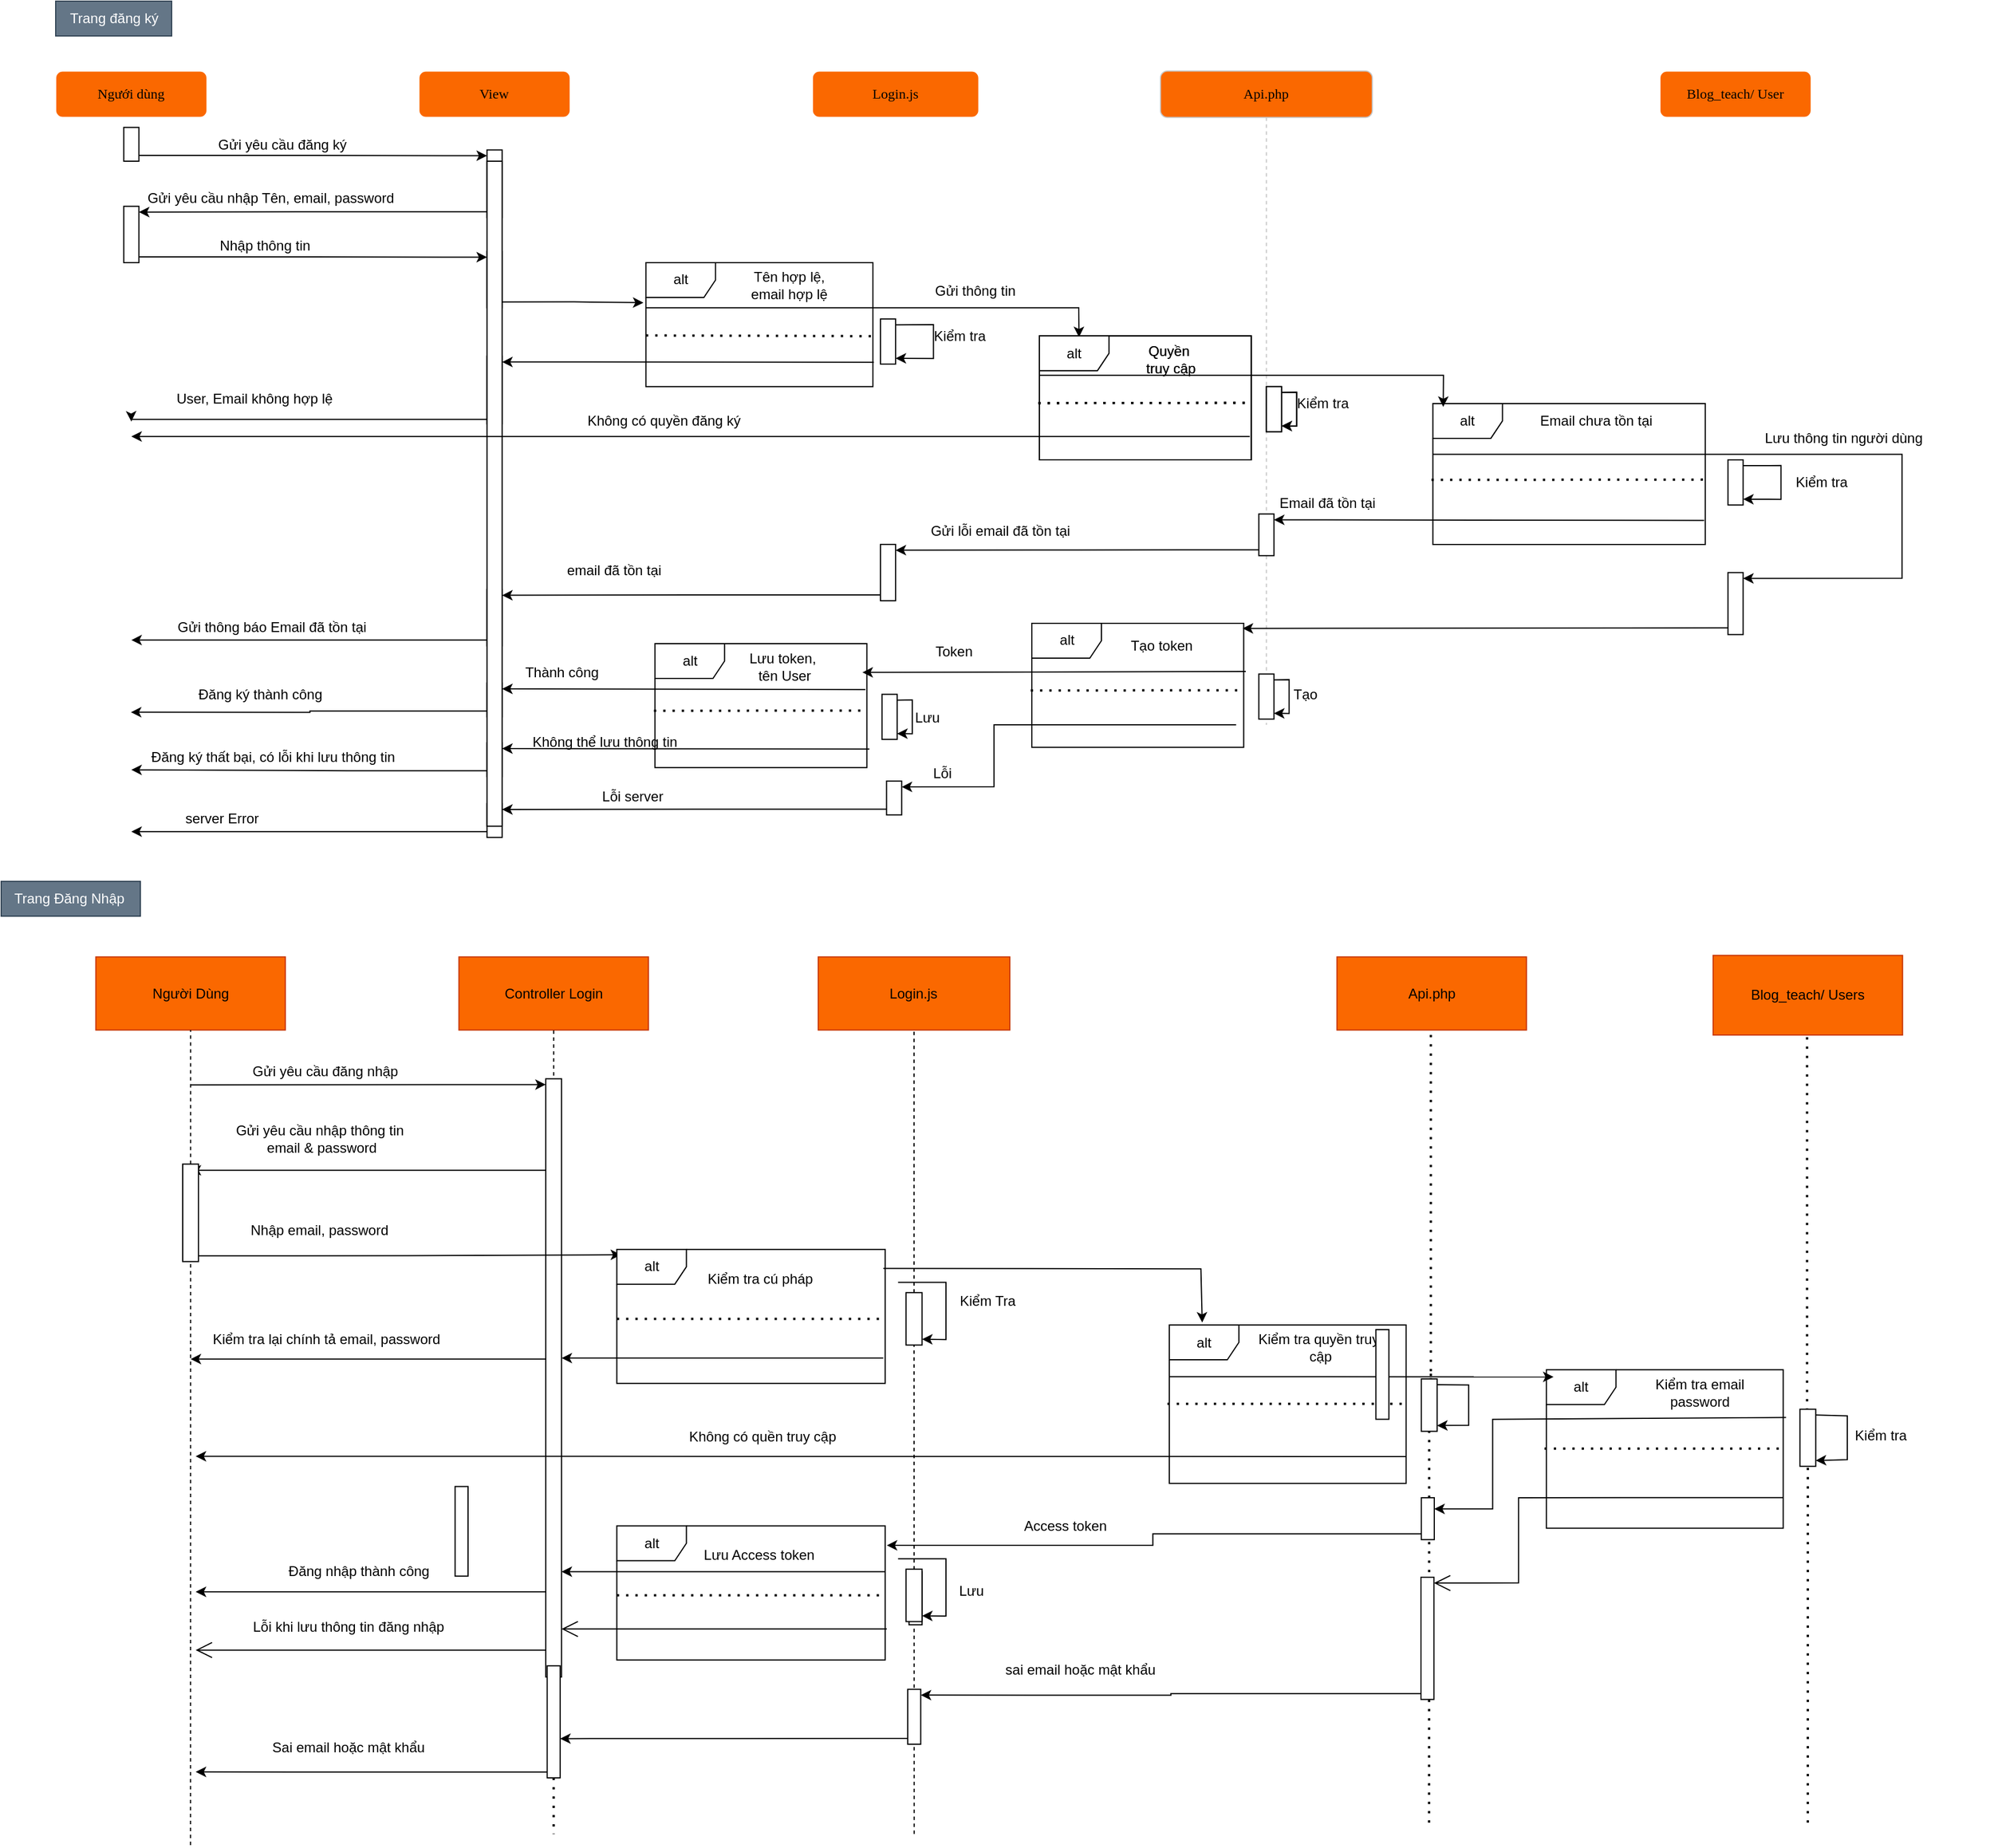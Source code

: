 <mxfile version="24.7.8" pages="6">
  <diagram id="q352BP5ilcssfhKo2dfL" name="Page-2">
    <mxGraphModel dx="2100" dy="2842" grid="1" gridSize="10" guides="1" tooltips="1" connect="1" arrows="1" fold="1" page="1" pageScale="1" pageWidth="1800" pageHeight="1600" math="0" shadow="0">
      <root>
        <mxCell id="0" />
        <mxCell id="1" parent="0" />
        <mxCell id="0LIjboqGv7hAOxhdAaH4-50" value="" style="group" vertex="1" connectable="0" parent="1">
          <mxGeometry x="90" y="-1600" width="1670" height="760" as="geometry" />
        </mxCell>
        <mxCell id="3UbcLMEOIvb1Mong9Eol-1" value="Ngưới dùng" style="shape=umlLifeline;perimeter=lifelinePerimeter;whiteSpace=wrap;html=1;container=1;collapsible=0;recursiveResize=0;outlineConnect=0;rounded=1;shadow=0;comic=0;labelBackgroundColor=none;strokeWidth=1;fontFamily=Verdana;fontSize=12;align=center;fillColor=#fa6800;fontColor=#000000;strokeColor=#ffffff;" parent="0LIjboqGv7hAOxhdAaH4-50" vertex="1">
          <mxGeometry y="60.256" width="130.469" height="699.744" as="geometry" />
        </mxCell>
        <mxCell id="3UbcLMEOIvb1Mong9Eol-2" value="" style="html=1;points=[[0,0,0,0,5],[0,1,0,0,-5],[1,0,0,0,5],[1,1,0,0,-5]];perimeter=orthogonalPerimeter;outlineConnect=0;targetShapes=umlLifeline;portConstraint=eastwest;newEdgeStyle={&quot;curved&quot;:0,&quot;rounded&quot;:0};" parent="3UbcLMEOIvb1Mong9Eol-1" vertex="1">
          <mxGeometry x="58.711" y="48.593" width="13.047" height="29.156" as="geometry" />
        </mxCell>
        <mxCell id="3UbcLMEOIvb1Mong9Eol-3" value="" style="html=1;points=[[0,0,0,0,5],[0,1,0,0,-5],[1,0,0,0,5],[1,1,0,0,-5]];perimeter=orthogonalPerimeter;outlineConnect=0;targetShapes=umlLifeline;portConstraint=eastwest;newEdgeStyle={&quot;curved&quot;:0,&quot;rounded&quot;:0};" parent="3UbcLMEOIvb1Mong9Eol-1" vertex="1">
          <mxGeometry x="58.711" y="116.624" width="13.047" height="48.593" as="geometry" />
        </mxCell>
        <mxCell id="3UbcLMEOIvb1Mong9Eol-4" value="View" style="shape=umlLifeline;perimeter=lifelinePerimeter;whiteSpace=wrap;html=1;container=1;collapsible=0;recursiveResize=0;outlineConnect=0;rounded=1;shadow=0;comic=0;labelBackgroundColor=none;strokeWidth=1;fontFamily=Verdana;fontSize=12;align=center;fillColor=#fa6800;fontColor=#000000;strokeColor=#FFFFFF;" parent="0LIjboqGv7hAOxhdAaH4-50" vertex="1">
          <mxGeometry x="313.125" y="60.256" width="130.469" height="660.87" as="geometry" />
        </mxCell>
        <mxCell id="3UbcLMEOIvb1Mong9Eol-5" value="" style="html=1;points=[[0,0,0,0,5],[0,1,0,0,-5],[1,0,0,0,5],[1,1,0,0,-5]];perimeter=orthogonalPerimeter;outlineConnect=0;targetShapes=umlLifeline;portConstraint=eastwest;newEdgeStyle={&quot;curved&quot;:0,&quot;rounded&quot;:0};" parent="3UbcLMEOIvb1Mong9Eol-4" vertex="1">
          <mxGeometry x="58.711" y="68.031" width="13.047" height="58.312" as="geometry" />
        </mxCell>
        <mxCell id="3UbcLMEOIvb1Mong9Eol-6" value="" style="html=1;points=[[0,0,0,0,5],[0,1,0,0,-5],[1,0,0,0,5],[1,1,0,0,-5]];perimeter=orthogonalPerimeter;outlineConnect=0;targetShapes=umlLifeline;portConstraint=eastwest;newEdgeStyle={&quot;curved&quot;:0,&quot;rounded&quot;:0};" parent="3UbcLMEOIvb1Mong9Eol-4" vertex="1">
          <mxGeometry x="58.711" y="155.499" width="13.047" height="48.593" as="geometry" />
        </mxCell>
        <mxCell id="3UbcLMEOIvb1Mong9Eol-7" value="" style="html=1;points=[[0,0,0,0,5],[0,1,0,0,-5],[1,0,0,0,5],[1,1,0,0,-5]];perimeter=orthogonalPerimeter;outlineConnect=0;targetShapes=umlLifeline;portConstraint=eastwest;newEdgeStyle={&quot;curved&quot;:0,&quot;rounded&quot;:0};" parent="3UbcLMEOIvb1Mong9Eol-4" vertex="1">
          <mxGeometry x="58.711" y="447.059" width="13.047" height="48.593" as="geometry" />
        </mxCell>
        <mxCell id="3UbcLMEOIvb1Mong9Eol-8" value="" style="html=1;points=[[0,0,0,0,5],[0,1,0,0,-5],[1,0,0,0,5],[1,1,0,0,-5]];perimeter=orthogonalPerimeter;outlineConnect=0;targetShapes=umlLifeline;portConstraint=eastwest;newEdgeStyle={&quot;curved&quot;:0,&quot;rounded&quot;:0};" parent="3UbcLMEOIvb1Mong9Eol-4" vertex="1">
          <mxGeometry x="58.711" y="245.882" width="13.047" height="58.312" as="geometry" />
        </mxCell>
        <mxCell id="3UbcLMEOIvb1Mong9Eol-9" value="" style="html=1;points=[[0,0,0,0,5],[0,1,0,0,-5],[1,0,0,0,5],[1,1,0,0,-5]];perimeter=orthogonalPerimeter;outlineConnect=0;targetShapes=umlLifeline;portConstraint=eastwest;newEdgeStyle={&quot;curved&quot;:0,&quot;rounded&quot;:0};" parent="3UbcLMEOIvb1Mong9Eol-4" vertex="1">
          <mxGeometry x="58.711" y="527.724" width="13.047" height="29.156" as="geometry" />
        </mxCell>
        <mxCell id="3UbcLMEOIvb1Mong9Eol-10" value="" style="html=1;points=[[0,0,0,0,5],[0,1,0,0,-5],[1,0,0,0,5],[1,1,0,0,-5]];perimeter=orthogonalPerimeter;outlineConnect=0;targetShapes=umlLifeline;portConstraint=eastwest;newEdgeStyle={&quot;curved&quot;:0,&quot;rounded&quot;:0};" parent="3UbcLMEOIvb1Mong9Eol-4" vertex="1">
          <mxGeometry x="58.711" y="579.233" width="13.047" height="29.156" as="geometry" />
        </mxCell>
        <mxCell id="3UbcLMEOIvb1Mong9Eol-11" value="" style="html=1;points=[[0,0,0,0,5],[0,1,0,0,-5],[1,0,0,0,5],[1,1,0,0,-5]];perimeter=orthogonalPerimeter;outlineConnect=0;targetShapes=umlLifeline;portConstraint=eastwest;newEdgeStyle={&quot;curved&quot;:0,&quot;rounded&quot;:0};" parent="3UbcLMEOIvb1Mong9Eol-4" vertex="1">
          <mxGeometry x="58.711" y="631.714" width="13.047" height="29.156" as="geometry" />
        </mxCell>
        <mxCell id="3UbcLMEOIvb1Mong9Eol-12" value="" style="html=1;points=[[0,0,0,0,5],[0,1,0,0,-5],[1,0,0,0,5],[1,1,0,0,-5]];perimeter=orthogonalPerimeter;outlineConnect=0;targetShapes=umlLifeline;portConstraint=eastwest;newEdgeStyle={&quot;curved&quot;:0,&quot;rounded&quot;:0};" parent="3UbcLMEOIvb1Mong9Eol-4" vertex="1">
          <mxGeometry x="58.711" y="77.749" width="13.047" height="573.402" as="geometry" />
        </mxCell>
        <mxCell id="3UbcLMEOIvb1Mong9Eol-13" value="Login.js" style="shape=umlLifeline;perimeter=lifelinePerimeter;whiteSpace=wrap;html=1;container=1;collapsible=0;recursiveResize=0;outlineConnect=0;rounded=1;shadow=0;comic=0;labelBackgroundColor=none;strokeWidth=1;fontFamily=Verdana;fontSize=12;align=center;fillColor=#fa6800;fontColor=#000000;strokeColor=#ffffff;" parent="0LIjboqGv7hAOxhdAaH4-50" vertex="1">
          <mxGeometry x="652.344" y="60.256" width="143.516" height="680.307" as="geometry" />
        </mxCell>
        <mxCell id="3UbcLMEOIvb1Mong9Eol-14" value="" style="html=1;points=[[0,0,0,0,5],[0,1,0,0,-5],[1,0,0,0,5],[1,1,0,0,-5]];perimeter=orthogonalPerimeter;outlineConnect=0;targetShapes=umlLifeline;portConstraint=eastwest;newEdgeStyle={&quot;curved&quot;:0,&quot;rounded&quot;:0};" parent="3UbcLMEOIvb1Mong9Eol-13" vertex="1">
          <mxGeometry x="58.711" y="213.811" width="13.047" height="38.875" as="geometry" />
        </mxCell>
        <mxCell id="3UbcLMEOIvb1Mong9Eol-15" value="" style="endArrow=classic;html=1;rounded=0;exitX=1;exitY=0;exitDx=0;exitDy=5;exitPerimeter=0;entryX=1;entryY=1;entryDx=0;entryDy=-5;entryPerimeter=0;" parent="3UbcLMEOIvb1Mong9Eol-13" source="3UbcLMEOIvb1Mong9Eol-14" target="3UbcLMEOIvb1Mong9Eol-14" edge="1">
          <mxGeometry width="50" height="50" relative="1" as="geometry">
            <mxPoint x="-117.422" y="218.67" as="sourcePoint" />
            <mxPoint x="143.516" y="257.545" as="targetPoint" />
            <Array as="points">
              <mxPoint x="104.375" y="218.67" />
              <mxPoint x="104.375" y="247.826" />
            </Array>
          </mxGeometry>
        </mxCell>
        <mxCell id="3UbcLMEOIvb1Mong9Eol-16" value="" style="html=1;points=[[0,0,0,0,5],[0,1,0,0,-5],[1,0,0,0,5],[1,1,0,0,-5]];perimeter=orthogonalPerimeter;outlineConnect=0;targetShapes=umlLifeline;portConstraint=eastwest;newEdgeStyle={&quot;curved&quot;:0,&quot;rounded&quot;:0};" parent="3UbcLMEOIvb1Mong9Eol-13" vertex="1">
          <mxGeometry x="58.711" y="408.184" width="13.047" height="48.593" as="geometry" />
        </mxCell>
        <mxCell id="3UbcLMEOIvb1Mong9Eol-17" value="" style="html=1;points=[[0,0,0,0,5],[0,1,0,0,-5],[1,0,0,0,5],[1,1,0,0,-5]];perimeter=orthogonalPerimeter;outlineConnect=0;targetShapes=umlLifeline;portConstraint=eastwest;newEdgeStyle={&quot;curved&quot;:0,&quot;rounded&quot;:0};" parent="3UbcLMEOIvb1Mong9Eol-13" vertex="1">
          <mxGeometry x="63.93" y="612.276" width="13.047" height="29.156" as="geometry" />
        </mxCell>
        <mxCell id="3UbcLMEOIvb1Mong9Eol-18" value="Lỗi" style="text;html=1;align=center;verticalAlign=middle;resizable=0;points=[];autosize=1;strokeColor=none;fillColor=none;" parent="3UbcLMEOIvb1Mong9Eol-13" vertex="1">
          <mxGeometry x="91.328" y="590.895" width="40" height="30" as="geometry" />
        </mxCell>
        <mxCell id="3UbcLMEOIvb1Mong9Eol-19" value="Blog_teach/ User" style="shape=umlLifeline;perimeter=lifelinePerimeter;whiteSpace=wrap;html=1;container=1;collapsible=0;recursiveResize=0;outlineConnect=0;rounded=1;shadow=0;comic=0;labelBackgroundColor=none;strokeWidth=1;fontFamily=Verdana;fontSize=12;align=center;fillColor=#fa6800;fontColor=#000000;strokeColor=#ffffff;" parent="0LIjboqGv7hAOxhdAaH4-50" vertex="1">
          <mxGeometry x="1382.969" y="60.256" width="130.469" height="563.683" as="geometry" />
        </mxCell>
        <mxCell id="3UbcLMEOIvb1Mong9Eol-20" value="" style="group" parent="3UbcLMEOIvb1Mong9Eol-19" vertex="1" connectable="0">
          <mxGeometry x="58.711" y="335.294" width="45.664" height="38.875" as="geometry" />
        </mxCell>
        <mxCell id="3UbcLMEOIvb1Mong9Eol-21" value="" style="html=1;points=[[0,0,0,0,5],[0,1,0,0,-5],[1,0,0,0,5],[1,1,0,0,-5]];perimeter=orthogonalPerimeter;outlineConnect=0;targetShapes=umlLifeline;portConstraint=eastwest;newEdgeStyle={&quot;curved&quot;:0,&quot;rounded&quot;:0};" parent="3UbcLMEOIvb1Mong9Eol-20" vertex="1">
          <mxGeometry width="13.047" height="38.875" as="geometry" />
        </mxCell>
        <mxCell id="3UbcLMEOIvb1Mong9Eol-22" value="" style="endArrow=classic;html=1;rounded=0;exitX=1;exitY=0;exitDx=0;exitDy=5;exitPerimeter=0;entryX=1;entryY=1;entryDx=0;entryDy=-5;entryPerimeter=0;" parent="3UbcLMEOIvb1Mong9Eol-20" source="3UbcLMEOIvb1Mong9Eol-21" target="3UbcLMEOIvb1Mong9Eol-21" edge="1">
          <mxGeometry width="50" height="50" relative="1" as="geometry">
            <mxPoint x="-176.133" y="4.859" as="sourcePoint" />
            <mxPoint x="84.805" y="43.734" as="targetPoint" />
            <Array as="points">
              <mxPoint x="45.664" y="4.859" />
              <mxPoint x="45.664" y="34.015" />
            </Array>
          </mxGeometry>
        </mxCell>
        <mxCell id="3UbcLMEOIvb1Mong9Eol-23" value="" style="html=1;points=[[0,0,0,0,5],[0,1,0,0,-5],[1,0,0,0,5],[1,1,0,0,-5]];perimeter=orthogonalPerimeter;outlineConnect=0;targetShapes=umlLifeline;portConstraint=eastwest;newEdgeStyle={&quot;curved&quot;:0,&quot;rounded&quot;:0};" parent="3UbcLMEOIvb1Mong9Eol-19" vertex="1">
          <mxGeometry x="58.711" y="432.481" width="13.047" height="53.453" as="geometry" />
        </mxCell>
        <mxCell id="3UbcLMEOIvb1Mong9Eol-24" style="edgeStyle=orthogonalEdgeStyle;rounded=0;orthogonalLoop=1;jettySize=auto;html=1;curved=0;exitX=1;exitY=1;exitDx=0;exitDy=-5;exitPerimeter=0;entryX=0;entryY=0;entryDx=0;entryDy=5;entryPerimeter=0;" parent="0LIjboqGv7hAOxhdAaH4-50" source="3UbcLMEOIvb1Mong9Eol-2" target="3UbcLMEOIvb1Mong9Eol-5" edge="1">
          <mxGeometry relative="1" as="geometry" />
        </mxCell>
        <mxCell id="3UbcLMEOIvb1Mong9Eol-25" value="Gửi yêu cầu đăng ký" style="text;html=1;align=center;verticalAlign=middle;resizable=0;points=[];autosize=1;strokeColor=none;fillColor=none;" parent="0LIjboqGv7hAOxhdAaH4-50" vertex="1">
          <mxGeometry x="130.469" y="108.849" width="130" height="30" as="geometry" />
        </mxCell>
        <mxCell id="3UbcLMEOIvb1Mong9Eol-26" style="edgeStyle=orthogonalEdgeStyle;rounded=0;orthogonalLoop=1;jettySize=auto;html=1;curved=0;exitX=0;exitY=1;exitDx=0;exitDy=-5;exitPerimeter=0;entryX=1;entryY=0;entryDx=0;entryDy=5;entryPerimeter=0;" parent="0LIjboqGv7hAOxhdAaH4-50" source="3UbcLMEOIvb1Mong9Eol-5" target="3UbcLMEOIvb1Mong9Eol-3" edge="1">
          <mxGeometry relative="1" as="geometry" />
        </mxCell>
        <mxCell id="3UbcLMEOIvb1Mong9Eol-27" value="Gửi yêu cầu nhập Tên, email, password" style="text;html=1;align=center;verticalAlign=middle;resizable=0;points=[];autosize=1;strokeColor=none;fillColor=none;" parent="0LIjboqGv7hAOxhdAaH4-50" vertex="1">
          <mxGeometry x="65.234" y="155.499" width="240" height="30" as="geometry" />
        </mxCell>
        <mxCell id="3UbcLMEOIvb1Mong9Eol-28" style="edgeStyle=orthogonalEdgeStyle;rounded=0;orthogonalLoop=1;jettySize=auto;html=1;curved=0;exitX=1;exitY=1;exitDx=0;exitDy=-5;exitPerimeter=0;entryX=0;entryY=0;entryDx=0;entryDy=5;entryPerimeter=0;" parent="0LIjboqGv7hAOxhdAaH4-50" source="3UbcLMEOIvb1Mong9Eol-3" target="3UbcLMEOIvb1Mong9Eol-6" edge="1">
          <mxGeometry relative="1" as="geometry" />
        </mxCell>
        <mxCell id="3UbcLMEOIvb1Mong9Eol-29" value="Nhập thông tin" style="text;html=1;align=center;verticalAlign=middle;resizable=0;points=[];autosize=1;strokeColor=none;fillColor=none;" parent="0LIjboqGv7hAOxhdAaH4-50" vertex="1">
          <mxGeometry x="130.469" y="196.317" width="100" height="30" as="geometry" />
        </mxCell>
        <mxCell id="3UbcLMEOIvb1Mong9Eol-30" value="alt" style="shape=umlFrame;whiteSpace=wrap;html=1;pointerEvents=0;" parent="0LIjboqGv7hAOxhdAaH4-50" vertex="1">
          <mxGeometry x="508.828" y="225.473" width="195.703" height="106.905" as="geometry" />
        </mxCell>
        <mxCell id="3UbcLMEOIvb1Mong9Eol-31" value="" style="endArrow=none;dashed=1;html=1;dashPattern=1 3;strokeWidth=2;rounded=0;entryX=1.007;entryY=0.523;entryDx=0;entryDy=0;entryPerimeter=0;exitX=0.007;exitY=0.517;exitDx=0;exitDy=0;exitPerimeter=0;" parent="0LIjboqGv7hAOxhdAaH4-50" edge="1">
          <mxGeometry width="50" height="50" relative="1" as="geometry">
            <mxPoint x="508.828" y="288.236" as="sourcePoint" />
            <mxPoint x="704.531" y="288.878" as="targetPoint" />
          </mxGeometry>
        </mxCell>
        <mxCell id="3UbcLMEOIvb1Mong9Eol-32" style="edgeStyle=orthogonalEdgeStyle;rounded=0;orthogonalLoop=1;jettySize=auto;html=1;curved=0;exitX=1;exitY=1;exitDx=0;exitDy=-5;exitPerimeter=0;entryX=-0.011;entryY=0.323;entryDx=0;entryDy=0;entryPerimeter=0;" parent="0LIjboqGv7hAOxhdAaH4-50" source="3UbcLMEOIvb1Mong9Eol-6" target="3UbcLMEOIvb1Mong9Eol-30" edge="1">
          <mxGeometry relative="1" as="geometry" />
        </mxCell>
        <mxCell id="3UbcLMEOIvb1Mong9Eol-33" value="Tên hợp lệ,&lt;div&gt;email hợp lệ&lt;/div&gt;" style="text;html=1;align=center;verticalAlign=middle;resizable=0;points=[];autosize=1;strokeColor=none;fillColor=none;" parent="0LIjboqGv7hAOxhdAaH4-50" vertex="1">
          <mxGeometry x="587.109" y="225.473" width="90" height="40" as="geometry" />
        </mxCell>
        <mxCell id="3UbcLMEOIvb1Mong9Eol-34" value="Kiểm tra" style="text;html=1;align=center;verticalAlign=middle;resizable=0;points=[];autosize=1;strokeColor=none;fillColor=none;" parent="0LIjboqGv7hAOxhdAaH4-50" vertex="1">
          <mxGeometry x="743.672" y="274.066" width="70" height="30" as="geometry" />
        </mxCell>
        <mxCell id="3UbcLMEOIvb1Mong9Eol-35" value="" style="endArrow=classic;html=1;rounded=0;exitX=0;exitY=0.364;exitDx=0;exitDy=0;exitPerimeter=0;entryX=0.187;entryY=0.01;entryDx=0;entryDy=0;entryPerimeter=0;" parent="0LIjboqGv7hAOxhdAaH4-50" source="3UbcLMEOIvb1Mong9Eol-30" target="3UbcLMEOIvb1Mong9Eol-44" edge="1">
          <mxGeometry width="50" height="50" relative="1" as="geometry">
            <mxPoint x="534.922" y="264.348" as="sourcePoint" />
            <mxPoint x="900.234" y="264.348" as="targetPoint" />
            <Array as="points">
              <mxPoint x="881.969" y="264.348" />
            </Array>
          </mxGeometry>
        </mxCell>
        <mxCell id="3UbcLMEOIvb1Mong9Eol-36" value="Gửi thông tin&amp;nbsp;" style="text;html=1;align=center;verticalAlign=middle;resizable=0;points=[];autosize=1;strokeColor=none;fillColor=none;" parent="0LIjboqGv7hAOxhdAaH4-50" vertex="1">
          <mxGeometry x="743.672" y="235.192" width="100" height="30" as="geometry" />
        </mxCell>
        <mxCell id="3UbcLMEOIvb1Mong9Eol-37" value="" style="group" parent="0LIjboqGv7hAOxhdAaH4-50" vertex="1" connectable="0">
          <mxGeometry x="1187.266" y="346.957" width="247.891" height="121.483" as="geometry" />
        </mxCell>
        <mxCell id="3UbcLMEOIvb1Mong9Eol-38" value="alt" style="shape=umlFrame;whiteSpace=wrap;html=1;pointerEvents=0;" parent="3UbcLMEOIvb1Mong9Eol-37" vertex="1">
          <mxGeometry width="234.844" height="121.483" as="geometry" />
        </mxCell>
        <mxCell id="3UbcLMEOIvb1Mong9Eol-39" value="" style="endArrow=none;dashed=1;html=1;dashPattern=1 3;strokeWidth=2;rounded=0;entryX=1.001;entryY=0.54;entryDx=0;entryDy=0;entryPerimeter=0;exitX=-0.005;exitY=0.542;exitDx=0;exitDy=0;exitPerimeter=0;" parent="3UbcLMEOIvb1Mong9Eol-37" source="3UbcLMEOIvb1Mong9Eol-38" target="3UbcLMEOIvb1Mong9Eol-38" edge="1">
          <mxGeometry width="50" height="50" relative="1" as="geometry">
            <mxPoint x="-109.594" y="36.445" as="sourcePoint" />
            <mxPoint x="-70.453" y="6.074" as="targetPoint" />
          </mxGeometry>
        </mxCell>
        <mxCell id="3UbcLMEOIvb1Mong9Eol-40" value="&amp;nbsp;Email chưa tồn tại" style="text;html=1;align=center;verticalAlign=middle;resizable=0;points=[];autosize=1;strokeColor=none;fillColor=none;" parent="3UbcLMEOIvb1Mong9Eol-37" vertex="1">
          <mxGeometry x="78.281" width="120" height="30" as="geometry" />
        </mxCell>
        <mxCell id="3UbcLMEOIvb1Mong9Eol-41" value="" style="endArrow=classic;html=1;rounded=0;exitX=0.008;exitY=0.392;exitDx=0;exitDy=0;exitPerimeter=0;entryX=1;entryY=0;entryDx=0;entryDy=5;entryPerimeter=0;" parent="3UbcLMEOIvb1Mong9Eol-37" target="3UbcLMEOIvb1Mong9Eol-23" edge="1">
          <mxGeometry width="50" height="50" relative="1" as="geometry">
            <mxPoint y="43.734" as="sourcePoint" />
            <mxPoint x="404.453" y="160.358" as="targetPoint" />
            <Array as="points">
              <mxPoint x="404.453" y="43.734" />
              <mxPoint x="404.453" y="150.639" />
            </Array>
          </mxGeometry>
        </mxCell>
        <mxCell id="3UbcLMEOIvb1Mong9Eol-42" value="Api.php" style="shape=umlLifeline;perimeter=lifelinePerimeter;whiteSpace=wrap;html=1;container=1;collapsible=0;recursiveResize=0;outlineConnect=0;rounded=1;shadow=0;comic=0;labelBackgroundColor=none;strokeWidth=1;fontFamily=Verdana;fontSize=12;align=center;fillColor=#fa6800;fontColor=#000000;strokeColor=#C7C7C7;" parent="0LIjboqGv7hAOxhdAaH4-50" vertex="1">
          <mxGeometry x="952.422" y="60.256" width="182.656" height="563.683" as="geometry" />
        </mxCell>
        <mxCell id="3UbcLMEOIvb1Mong9Eol-43" value="" style="group" parent="3UbcLMEOIvb1Mong9Eol-42" vertex="1" connectable="0">
          <mxGeometry x="-104.375" y="228.389" width="287.031" height="335.294" as="geometry" />
        </mxCell>
        <mxCell id="3UbcLMEOIvb1Mong9Eol-44" value="alt" style="shape=umlFrame;whiteSpace=wrap;html=1;pointerEvents=0;" parent="3UbcLMEOIvb1Mong9Eol-43" vertex="1">
          <mxGeometry width="182.656" height="106.905" as="geometry" />
        </mxCell>
        <mxCell id="3UbcLMEOIvb1Mong9Eol-45" value="" style="endArrow=none;dashed=1;html=1;dashPattern=1 3;strokeWidth=2;rounded=0;entryX=1.001;entryY=0.54;entryDx=0;entryDy=0;entryPerimeter=0;exitX=-0.005;exitY=0.542;exitDx=0;exitDy=0;exitPerimeter=0;" parent="3UbcLMEOIvb1Mong9Eol-43" source="3UbcLMEOIvb1Mong9Eol-44" target="3UbcLMEOIvb1Mong9Eol-44" edge="1">
          <mxGeometry width="50" height="50" relative="1" as="geometry">
            <mxPoint x="-79.151" y="32.072" as="sourcePoint" />
            <mxPoint x="-50.883" y="5.345" as="targetPoint" />
          </mxGeometry>
        </mxCell>
        <mxCell id="3UbcLMEOIvb1Mong9Eol-46" value="Quyền&amp;nbsp;&lt;div&gt;truy cập&lt;/div&gt;" style="text;html=1;align=center;verticalAlign=middle;resizable=0;points=[];autosize=1;strokeColor=none;fillColor=none;" parent="3UbcLMEOIvb1Mong9Eol-43" vertex="1">
          <mxGeometry x="78.281" width="70" height="40" as="geometry" />
        </mxCell>
        <mxCell id="3UbcLMEOIvb1Mong9Eol-47" value="Kiểm tra" style="text;html=1;align=center;verticalAlign=middle;resizable=0;points=[];autosize=1;strokeColor=none;fillColor=none;" parent="3UbcLMEOIvb1Mong9Eol-43" vertex="1">
          <mxGeometry x="208.75" y="43.734" width="70" height="30" as="geometry" />
        </mxCell>
        <mxCell id="3UbcLMEOIvb1Mong9Eol-48" value="" style="group" parent="3UbcLMEOIvb1Mong9Eol-43" vertex="1" connectable="0">
          <mxGeometry x="195.703" y="43.734" width="26.094" height="38.875" as="geometry" />
        </mxCell>
        <mxCell id="3UbcLMEOIvb1Mong9Eol-49" value="" style="html=1;points=[[0,0,0,0,5],[0,1,0,0,-5],[1,0,0,0,5],[1,1,0,0,-5]];perimeter=orthogonalPerimeter;outlineConnect=0;targetShapes=umlLifeline;portConstraint=eastwest;newEdgeStyle={&quot;curved&quot;:0,&quot;rounded&quot;:0};" parent="3UbcLMEOIvb1Mong9Eol-48" vertex="1">
          <mxGeometry width="13.047" height="38.875" as="geometry" />
        </mxCell>
        <mxCell id="3UbcLMEOIvb1Mong9Eol-50" value="" style="endArrow=classic;html=1;rounded=0;exitX=1;exitY=0;exitDx=0;exitDy=5;exitPerimeter=0;entryX=1;entryY=1;entryDx=0;entryDy=-5;entryPerimeter=0;" parent="3UbcLMEOIvb1Mong9Eol-48" source="3UbcLMEOIvb1Mong9Eol-49" target="3UbcLMEOIvb1Mong9Eol-49" edge="1">
          <mxGeometry width="50" height="50" relative="1" as="geometry">
            <mxPoint x="-100.647" y="4.859" as="sourcePoint" />
            <mxPoint x="48.46" y="43.734" as="targetPoint" />
            <Array as="points">
              <mxPoint x="26.094" y="4.859" />
              <mxPoint x="26.094" y="34.015" />
            </Array>
          </mxGeometry>
        </mxCell>
        <mxCell id="3UbcLMEOIvb1Mong9Eol-51" value="Gửi lỗi email đã tồn tại" style="text;html=1;align=center;verticalAlign=middle;resizable=0;points=[];autosize=1;strokeColor=none;fillColor=none;" parent="3UbcLMEOIvb1Mong9Eol-43" vertex="1">
          <mxGeometry x="-104.375" y="153.069" width="140" height="30" as="geometry" />
        </mxCell>
        <mxCell id="3UbcLMEOIvb1Mong9Eol-52" value="alt" style="shape=umlFrame;whiteSpace=wrap;html=1;pointerEvents=0;" parent="3UbcLMEOIvb1Mong9Eol-43" vertex="1">
          <mxGeometry x="-6.523" y="247.826" width="182.656" height="106.905" as="geometry" />
        </mxCell>
        <mxCell id="3UbcLMEOIvb1Mong9Eol-53" value="" style="endArrow=none;dashed=1;html=1;dashPattern=1 3;strokeWidth=2;rounded=0;entryX=1.001;entryY=0.54;entryDx=0;entryDy=0;entryPerimeter=0;exitX=-0.005;exitY=0.542;exitDx=0;exitDy=0;exitPerimeter=0;" parent="3UbcLMEOIvb1Mong9Eol-43" source="3UbcLMEOIvb1Mong9Eol-52" target="3UbcLMEOIvb1Mong9Eol-52" edge="1">
          <mxGeometry width="50" height="50" relative="1" as="geometry">
            <mxPoint x="-85.674" y="279.898" as="sourcePoint" />
            <mxPoint x="-57.406" y="253.171" as="targetPoint" />
          </mxGeometry>
        </mxCell>
        <mxCell id="3UbcLMEOIvb1Mong9Eol-54" value="Tạo token" style="text;html=1;align=center;verticalAlign=middle;resizable=0;points=[];autosize=1;strokeColor=none;fillColor=none;" parent="3UbcLMEOIvb1Mong9Eol-43" vertex="1">
          <mxGeometry x="65.234" y="252.685" width="80" height="30" as="geometry" />
        </mxCell>
        <mxCell id="3UbcLMEOIvb1Mong9Eol-55" value="" style="group" parent="3UbcLMEOIvb1Mong9Eol-43" vertex="1" connectable="0">
          <mxGeometry x="189.18" y="291.56" width="26.094" height="38.875" as="geometry" />
        </mxCell>
        <mxCell id="3UbcLMEOIvb1Mong9Eol-56" value="" style="html=1;points=[[0,0,0,0,5],[0,1,0,0,-5],[1,0,0,0,5],[1,1,0,0,-5]];perimeter=orthogonalPerimeter;outlineConnect=0;targetShapes=umlLifeline;portConstraint=eastwest;newEdgeStyle={&quot;curved&quot;:0,&quot;rounded&quot;:0};" parent="3UbcLMEOIvb1Mong9Eol-55" vertex="1">
          <mxGeometry width="13.047" height="38.875" as="geometry" />
        </mxCell>
        <mxCell id="3UbcLMEOIvb1Mong9Eol-57" value="" style="endArrow=classic;html=1;rounded=0;exitX=1;exitY=0;exitDx=0;exitDy=5;exitPerimeter=0;entryX=1;entryY=1;entryDx=0;entryDy=-5;entryPerimeter=0;" parent="3UbcLMEOIvb1Mong9Eol-55" source="3UbcLMEOIvb1Mong9Eol-56" target="3UbcLMEOIvb1Mong9Eol-56" edge="1">
          <mxGeometry width="50" height="50" relative="1" as="geometry">
            <mxPoint x="-100.647" y="4.859" as="sourcePoint" />
            <mxPoint x="48.46" y="43.734" as="targetPoint" />
            <Array as="points">
              <mxPoint x="26.094" y="4.859" />
              <mxPoint x="26.094" y="34.015" />
            </Array>
          </mxGeometry>
        </mxCell>
        <mxCell id="3UbcLMEOIvb1Mong9Eol-58" value="" style="html=1;points=[[0,0,0,0,5],[0,1,0,0,-5],[1,0,0,0,5],[1,1,0,0,-5]];perimeter=orthogonalPerimeter;outlineConnect=0;targetShapes=umlLifeline;portConstraint=eastwest;newEdgeStyle={&quot;curved&quot;:0,&quot;rounded&quot;:0};" parent="3UbcLMEOIvb1Mong9Eol-42" vertex="1">
          <mxGeometry x="84.805" y="381.944" width="13.047" height="35.959" as="geometry" />
        </mxCell>
        <mxCell id="3UbcLMEOIvb1Mong9Eol-59" value="" style="endArrow=classic;html=1;rounded=0;exitX=0.007;exitY=0.408;exitDx=0;exitDy=0;exitPerimeter=0;entryX=0.038;entryY=0.024;entryDx=0;entryDy=0;entryPerimeter=0;" parent="0LIjboqGv7hAOxhdAaH4-50" target="3UbcLMEOIvb1Mong9Eol-38" edge="1">
          <mxGeometry width="50" height="50" relative="1" as="geometry">
            <mxPoint x="848.047" y="322.66" as="sourcePoint" />
            <mxPoint x="1304.688" y="322.66" as="targetPoint" />
            <Array as="points">
              <mxPoint x="1196.398" y="322.66" />
            </Array>
          </mxGeometry>
        </mxCell>
        <mxCell id="3UbcLMEOIvb1Mong9Eol-60" value="Kiểm tra" style="text;html=1;align=center;verticalAlign=middle;resizable=0;points=[];autosize=1;strokeColor=none;fillColor=none;" parent="0LIjboqGv7hAOxhdAaH4-50" vertex="1">
          <mxGeometry x="1487.344" y="400.409" width="70" height="30" as="geometry" />
        </mxCell>
        <mxCell id="3UbcLMEOIvb1Mong9Eol-61" value="" style="endArrow=classic;html=1;rounded=0;exitX=0.996;exitY=0.83;exitDx=0;exitDy=0;exitPerimeter=0;entryX=1;entryY=0;entryDx=0;entryDy=5;entryPerimeter=0;" parent="0LIjboqGv7hAOxhdAaH4-50" source="3UbcLMEOIvb1Mong9Eol-38" target="3UbcLMEOIvb1Mong9Eol-58" edge="1">
          <mxGeometry width="50" height="50" relative="1" as="geometry">
            <mxPoint x="1030.703" y="342.097" as="sourcePoint" />
            <mxPoint x="1095.938" y="293.504" as="targetPoint" />
          </mxGeometry>
        </mxCell>
        <mxCell id="3UbcLMEOIvb1Mong9Eol-62" value="Email đã tồn tại" style="text;html=1;align=center;verticalAlign=middle;resizable=0;points=[];autosize=1;strokeColor=none;fillColor=none;" parent="0LIjboqGv7hAOxhdAaH4-50" vertex="1">
          <mxGeometry x="1041.141" y="417.903" width="110" height="30" as="geometry" />
        </mxCell>
        <mxCell id="3UbcLMEOIvb1Mong9Eol-63" style="edgeStyle=orthogonalEdgeStyle;rounded=0;orthogonalLoop=1;jettySize=auto;html=1;curved=0;exitX=0;exitY=1;exitDx=0;exitDy=-5;exitPerimeter=0;entryX=1;entryY=0;entryDx=0;entryDy=5;entryPerimeter=0;" parent="0LIjboqGv7hAOxhdAaH4-50" source="3UbcLMEOIvb1Mong9Eol-58" target="3UbcLMEOIvb1Mong9Eol-16" edge="1">
          <mxGeometry relative="1" as="geometry" />
        </mxCell>
        <mxCell id="3UbcLMEOIvb1Mong9Eol-64" style="edgeStyle=orthogonalEdgeStyle;rounded=0;orthogonalLoop=1;jettySize=auto;html=1;curved=0;exitX=0;exitY=1;exitDx=0;exitDy=-5;exitPerimeter=0;entryX=1;entryY=0;entryDx=0;entryDy=5;entryPerimeter=0;" parent="0LIjboqGv7hAOxhdAaH4-50" source="3UbcLMEOIvb1Mong9Eol-16" target="3UbcLMEOIvb1Mong9Eol-7" edge="1">
          <mxGeometry relative="1" as="geometry" />
        </mxCell>
        <mxCell id="3UbcLMEOIvb1Mong9Eol-65" value="email đã tồn tại" style="text;html=1;align=center;verticalAlign=middle;resizable=0;points=[];autosize=1;strokeColor=none;fillColor=none;" parent="0LIjboqGv7hAOxhdAaH4-50" vertex="1">
          <mxGeometry x="430.547" y="476.215" width="100" height="30" as="geometry" />
        </mxCell>
        <mxCell id="3UbcLMEOIvb1Mong9Eol-66" style="edgeStyle=orthogonalEdgeStyle;rounded=0;orthogonalLoop=1;jettySize=auto;html=1;curved=0;exitX=0;exitY=1;exitDx=0;exitDy=-5;exitPerimeter=0;" parent="0LIjboqGv7hAOxhdAaH4-50" source="3UbcLMEOIvb1Mong9Eol-7" target="3UbcLMEOIvb1Mong9Eol-1" edge="1">
          <mxGeometry relative="1" as="geometry">
            <Array as="points">
              <mxPoint x="130.469" y="551.049" />
              <mxPoint x="130.469" y="551.049" />
            </Array>
          </mxGeometry>
        </mxCell>
        <mxCell id="3UbcLMEOIvb1Mong9Eol-67" value="Gửi thông báo Email đã tồn tại" style="text;html=1;align=center;verticalAlign=middle;resizable=0;points=[];autosize=1;strokeColor=none;fillColor=none;" parent="0LIjboqGv7hAOxhdAaH4-50" vertex="1">
          <mxGeometry x="91.328" y="524.808" width="190" height="30" as="geometry" />
        </mxCell>
        <mxCell id="3UbcLMEOIvb1Mong9Eol-68" value="" style="endArrow=classic;html=1;rounded=0;exitX=1.004;exitY=0.803;exitDx=0;exitDy=0;exitPerimeter=0;entryX=1;entryY=0;entryDx=0;entryDy=5;entryPerimeter=0;" parent="0LIjboqGv7hAOxhdAaH4-50" source="3UbcLMEOIvb1Mong9Eol-30" target="3UbcLMEOIvb1Mong9Eol-8" edge="1">
          <mxGeometry width="50" height="50" relative="1" as="geometry">
            <mxPoint x="808.906" y="303.223" as="sourcePoint" />
            <mxPoint x="874.141" y="254.629" as="targetPoint" />
          </mxGeometry>
        </mxCell>
        <mxCell id="3UbcLMEOIvb1Mong9Eol-69" style="edgeStyle=orthogonalEdgeStyle;rounded=0;orthogonalLoop=1;jettySize=auto;html=1;curved=0;exitX=0;exitY=1;exitDx=0;exitDy=-5;exitPerimeter=0;" parent="0LIjboqGv7hAOxhdAaH4-50" edge="1">
          <mxGeometry relative="1" as="geometry">
            <mxPoint x="371.836" y="360.563" as="sourcePoint" />
            <mxPoint x="65.234" y="362.506" as="targetPoint" />
            <Array as="points">
              <mxPoint x="65.234" y="360.563" />
            </Array>
          </mxGeometry>
        </mxCell>
        <mxCell id="3UbcLMEOIvb1Mong9Eol-70" value="User, Email không hợp lệ" style="text;html=1;align=center;verticalAlign=middle;resizable=0;points=[];autosize=1;strokeColor=none;fillColor=none;" parent="0LIjboqGv7hAOxhdAaH4-50" vertex="1">
          <mxGeometry x="91.328" y="327.519" width="160" height="30" as="geometry" />
        </mxCell>
        <mxCell id="3UbcLMEOIvb1Mong9Eol-71" value="" style="endArrow=classic;html=1;rounded=0;exitX=0.993;exitY=0.811;exitDx=0;exitDy=0;exitPerimeter=0;" parent="0LIjboqGv7hAOxhdAaH4-50" source="3UbcLMEOIvb1Mong9Eol-44" target="3UbcLMEOIvb1Mong9Eol-1" edge="1">
          <mxGeometry width="50" height="50" relative="1" as="geometry">
            <mxPoint x="808.906" y="303.223" as="sourcePoint" />
            <mxPoint x="874.141" y="254.629" as="targetPoint" />
          </mxGeometry>
        </mxCell>
        <mxCell id="3UbcLMEOIvb1Mong9Eol-72" value="Không có quyền đăng ký" style="text;html=1;align=center;verticalAlign=middle;resizable=0;points=[];autosize=1;strokeColor=none;fillColor=none;" parent="0LIjboqGv7hAOxhdAaH4-50" vertex="1">
          <mxGeometry x="443.594" y="346.957" width="160" height="30" as="geometry" />
        </mxCell>
        <mxCell id="3UbcLMEOIvb1Mong9Eol-73" value="Lưu thông tin người dùng" style="text;html=1;align=center;verticalAlign=middle;resizable=0;points=[];autosize=1;strokeColor=none;fillColor=none;" parent="0LIjboqGv7hAOxhdAaH4-50" vertex="1">
          <mxGeometry x="1461.25" y="361.535" width="160" height="30" as="geometry" />
        </mxCell>
        <mxCell id="3UbcLMEOIvb1Mong9Eol-74" value="alt" style="shape=umlFrame;whiteSpace=wrap;html=1;pointerEvents=0;" parent="0LIjboqGv7hAOxhdAaH4-50" vertex="1">
          <mxGeometry x="848.047" y="288.645" width="182.656" height="106.905" as="geometry" />
        </mxCell>
        <mxCell id="3UbcLMEOIvb1Mong9Eol-75" value="" style="endArrow=none;dashed=1;html=1;dashPattern=1 3;strokeWidth=2;rounded=0;entryX=1.001;entryY=0.54;entryDx=0;entryDy=0;entryPerimeter=0;exitX=-0.005;exitY=0.542;exitDx=0;exitDy=0;exitPerimeter=0;" parent="0LIjboqGv7hAOxhdAaH4-50" source="3UbcLMEOIvb1Mong9Eol-74" target="3UbcLMEOIvb1Mong9Eol-74" edge="1">
          <mxGeometry width="50" height="50" relative="1" as="geometry">
            <mxPoint x="768.896" y="320.716" as="sourcePoint" />
            <mxPoint x="797.164" y="293.99" as="targetPoint" />
          </mxGeometry>
        </mxCell>
        <mxCell id="3UbcLMEOIvb1Mong9Eol-76" value="Quyền&amp;nbsp;&lt;div&gt;truy cập&lt;/div&gt;" style="text;html=1;align=center;verticalAlign=middle;resizable=0;points=[];autosize=1;strokeColor=none;fillColor=none;" parent="0LIjboqGv7hAOxhdAaH4-50" vertex="1">
          <mxGeometry x="926.328" y="288.645" width="70" height="40" as="geometry" />
        </mxCell>
        <mxCell id="3UbcLMEOIvb1Mong9Eol-77" value="" style="group" parent="0LIjboqGv7hAOxhdAaH4-50" vertex="1" connectable="0">
          <mxGeometry x="1043.75" y="332.379" width="26.094" height="38.875" as="geometry" />
        </mxCell>
        <mxCell id="3UbcLMEOIvb1Mong9Eol-78" value="" style="html=1;points=[[0,0,0,0,5],[0,1,0,0,-5],[1,0,0,0,5],[1,1,0,0,-5]];perimeter=orthogonalPerimeter;outlineConnect=0;targetShapes=umlLifeline;portConstraint=eastwest;newEdgeStyle={&quot;curved&quot;:0,&quot;rounded&quot;:0};" parent="3UbcLMEOIvb1Mong9Eol-77" vertex="1">
          <mxGeometry width="13.047" height="38.875" as="geometry" />
        </mxCell>
        <mxCell id="3UbcLMEOIvb1Mong9Eol-79" value="" style="endArrow=classic;html=1;rounded=0;exitX=1;exitY=0;exitDx=0;exitDy=5;exitPerimeter=0;entryX=1;entryY=1;entryDx=0;entryDy=-5;entryPerimeter=0;" parent="3UbcLMEOIvb1Mong9Eol-77" source="3UbcLMEOIvb1Mong9Eol-78" target="3UbcLMEOIvb1Mong9Eol-78" edge="1">
          <mxGeometry width="50" height="50" relative="1" as="geometry">
            <mxPoint x="-100.647" y="4.859" as="sourcePoint" />
            <mxPoint x="48.46" y="43.734" as="targetPoint" />
            <Array as="points">
              <mxPoint x="26.094" y="4.859" />
              <mxPoint x="26.094" y="34.015" />
            </Array>
          </mxGeometry>
        </mxCell>
        <mxCell id="3UbcLMEOIvb1Mong9Eol-80" value="" style="endArrow=classic;html=1;rounded=0;exitX=0;exitY=1;exitDx=0;exitDy=-5;exitPerimeter=0;entryX=0.995;entryY=0.041;entryDx=0;entryDy=0;entryPerimeter=0;" parent="0LIjboqGv7hAOxhdAaH4-50" target="3UbcLMEOIvb1Mong9Eol-52" edge="1">
          <mxGeometry width="50" height="50" relative="1" as="geometry">
            <mxPoint x="1441.68" y="540.358" as="sourcePoint" />
            <mxPoint x="1023.266" y="538.064" as="targetPoint" />
          </mxGeometry>
        </mxCell>
        <mxCell id="3UbcLMEOIvb1Mong9Eol-81" value="Tạo" style="text;html=1;align=center;verticalAlign=middle;resizable=0;points=[];autosize=1;strokeColor=none;fillColor=none;" parent="0LIjboqGv7hAOxhdAaH4-50" vertex="1">
          <mxGeometry x="1056.797" y="583.12" width="40" height="30" as="geometry" />
        </mxCell>
        <mxCell id="3UbcLMEOIvb1Mong9Eol-82" value="" style="endArrow=classic;html=1;rounded=0;exitX=1.01;exitY=0.389;exitDx=0;exitDy=0;exitPerimeter=0;entryX=0.979;entryY=0.232;entryDx=0;entryDy=0;entryPerimeter=0;" parent="0LIjboqGv7hAOxhdAaH4-50" source="3UbcLMEOIvb1Mong9Eol-52" target="3UbcLMEOIvb1Mong9Eol-85" edge="1">
          <mxGeometry width="50" height="50" relative="1" as="geometry">
            <mxPoint x="547.969" y="614.22" as="sourcePoint" />
            <mxPoint x="724.102" y="578.261" as="targetPoint" />
          </mxGeometry>
        </mxCell>
        <mxCell id="3UbcLMEOIvb1Mong9Eol-83" value="Token" style="text;html=1;align=center;verticalAlign=middle;resizable=0;points=[];autosize=1;strokeColor=none;fillColor=none;" parent="0LIjboqGv7hAOxhdAaH4-50" vertex="1">
          <mxGeometry x="743.672" y="546.189" width="60" height="30" as="geometry" />
        </mxCell>
        <mxCell id="3UbcLMEOIvb1Mong9Eol-84" style="edgeStyle=orthogonalEdgeStyle;rounded=0;orthogonalLoop=1;jettySize=auto;html=1;curved=0;exitX=0;exitY=1;exitDx=0;exitDy=-5;exitPerimeter=0;entryX=0.497;entryY=0.844;entryDx=0;entryDy=0;entryPerimeter=0;" parent="0LIjboqGv7hAOxhdAaH4-50" source="3UbcLMEOIvb1Mong9Eol-9" edge="1">
          <mxGeometry relative="1" as="geometry">
            <mxPoint x="64.843" y="613.17" as="targetPoint" />
            <Array as="points">
              <mxPoint x="219.188" y="612.276" />
            </Array>
          </mxGeometry>
        </mxCell>
        <mxCell id="3UbcLMEOIvb1Mong9Eol-85" value="alt" style="shape=umlFrame;whiteSpace=wrap;html=1;pointerEvents=0;" parent="0LIjboqGv7hAOxhdAaH4-50" vertex="1">
          <mxGeometry x="516.656" y="553.964" width="182.656" height="106.905" as="geometry" />
        </mxCell>
        <mxCell id="3UbcLMEOIvb1Mong9Eol-86" value="" style="endArrow=none;dashed=1;html=1;dashPattern=1 3;strokeWidth=2;rounded=0;entryX=1.001;entryY=0.54;entryDx=0;entryDy=0;entryPerimeter=0;exitX=-0.005;exitY=0.542;exitDx=0;exitDy=0;exitPerimeter=0;" parent="0LIjboqGv7hAOxhdAaH4-50" source="3UbcLMEOIvb1Mong9Eol-85" target="3UbcLMEOIvb1Mong9Eol-85" edge="1">
          <mxGeometry width="50" height="50" relative="1" as="geometry">
            <mxPoint x="437.505" y="586.036" as="sourcePoint" />
            <mxPoint x="465.773" y="559.309" as="targetPoint" />
          </mxGeometry>
        </mxCell>
        <mxCell id="3UbcLMEOIvb1Mong9Eol-87" value="Lưu token,&amp;nbsp;&lt;div&gt;tên User&lt;/div&gt;" style="text;html=1;align=center;verticalAlign=middle;resizable=0;points=[];autosize=1;strokeColor=none;fillColor=none;" parent="0LIjboqGv7hAOxhdAaH4-50" vertex="1">
          <mxGeometry x="588.414" y="553.964" width="80" height="40" as="geometry" />
        </mxCell>
        <mxCell id="3UbcLMEOIvb1Mong9Eol-88" value="" style="group" parent="0LIjboqGv7hAOxhdAaH4-50" vertex="1" connectable="0">
          <mxGeometry x="712.359" y="597.698" width="26.094" height="38.875" as="geometry" />
        </mxCell>
        <mxCell id="3UbcLMEOIvb1Mong9Eol-89" value="" style="html=1;points=[[0,0,0,0,5],[0,1,0,0,-5],[1,0,0,0,5],[1,1,0,0,-5]];perimeter=orthogonalPerimeter;outlineConnect=0;targetShapes=umlLifeline;portConstraint=eastwest;newEdgeStyle={&quot;curved&quot;:0,&quot;rounded&quot;:0};" parent="3UbcLMEOIvb1Mong9Eol-88" vertex="1">
          <mxGeometry width="13.047" height="38.875" as="geometry" />
        </mxCell>
        <mxCell id="3UbcLMEOIvb1Mong9Eol-90" value="" style="endArrow=classic;html=1;rounded=0;exitX=1;exitY=0;exitDx=0;exitDy=5;exitPerimeter=0;entryX=1;entryY=1;entryDx=0;entryDy=-5;entryPerimeter=0;" parent="3UbcLMEOIvb1Mong9Eol-88" source="3UbcLMEOIvb1Mong9Eol-89" target="3UbcLMEOIvb1Mong9Eol-89" edge="1">
          <mxGeometry width="50" height="50" relative="1" as="geometry">
            <mxPoint x="-100.647" y="4.859" as="sourcePoint" />
            <mxPoint x="48.46" y="43.734" as="targetPoint" />
            <Array as="points">
              <mxPoint x="26.094" y="4.859" />
              <mxPoint x="26.094" y="34.015" />
            </Array>
          </mxGeometry>
        </mxCell>
        <mxCell id="3UbcLMEOIvb1Mong9Eol-91" value="Lưu" style="text;html=1;align=center;verticalAlign=middle;resizable=0;points=[];autosize=1;strokeColor=none;fillColor=none;" parent="0LIjboqGv7hAOxhdAaH4-50" vertex="1">
          <mxGeometry x="730.625" y="602.558" width="40" height="30" as="geometry" />
        </mxCell>
        <mxCell id="3UbcLMEOIvb1Mong9Eol-92" value="" style="endArrow=classic;html=1;rounded=0;exitX=0.993;exitY=0.371;exitDx=0;exitDy=0;exitPerimeter=0;entryX=1;entryY=0;entryDx=0;entryDy=5;entryPerimeter=0;" parent="0LIjboqGv7hAOxhdAaH4-50" source="3UbcLMEOIvb1Mong9Eol-85" target="3UbcLMEOIvb1Mong9Eol-9" edge="1">
          <mxGeometry width="50" height="50" relative="1" as="geometry">
            <mxPoint x="495.781" y="614.22" as="sourcePoint" />
            <mxPoint x="561.016" y="565.627" as="targetPoint" />
          </mxGeometry>
        </mxCell>
        <mxCell id="3UbcLMEOIvb1Mong9Eol-93" value="Đăng ký thành công" style="text;html=1;align=center;verticalAlign=middle;resizable=0;points=[];autosize=1;strokeColor=none;fillColor=none;" parent="0LIjboqGv7hAOxhdAaH4-50" vertex="1">
          <mxGeometry x="110.898" y="583.12" width="130" height="30" as="geometry" />
        </mxCell>
        <mxCell id="3UbcLMEOIvb1Mong9Eol-94" value="Thành công" style="text;html=1;align=center;verticalAlign=middle;resizable=0;points=[];autosize=1;strokeColor=none;fillColor=none;" parent="0LIjboqGv7hAOxhdAaH4-50" vertex="1">
          <mxGeometry x="391.406" y="563.683" width="90" height="30" as="geometry" />
        </mxCell>
        <mxCell id="3UbcLMEOIvb1Mong9Eol-95" value="" style="endArrow=classic;html=1;rounded=0;exitX=1.012;exitY=0.85;exitDx=0;exitDy=0;exitPerimeter=0;entryX=1;entryY=0;entryDx=0;entryDy=5;entryPerimeter=0;" parent="0LIjboqGv7hAOxhdAaH4-50" source="3UbcLMEOIvb1Mong9Eol-85" target="3UbcLMEOIvb1Mong9Eol-10" edge="1">
          <mxGeometry width="50" height="50" relative="1" as="geometry">
            <mxPoint x="495.781" y="614.22" as="sourcePoint" />
            <mxPoint x="561.016" y="565.627" as="targetPoint" />
          </mxGeometry>
        </mxCell>
        <mxCell id="3UbcLMEOIvb1Mong9Eol-96" value="Không thể lưu thông tin" style="text;html=1;align=center;verticalAlign=middle;resizable=0;points=[];autosize=1;strokeColor=none;fillColor=none;" parent="0LIjboqGv7hAOxhdAaH4-50" vertex="1">
          <mxGeometry x="397.93" y="623.939" width="150" height="30" as="geometry" />
        </mxCell>
        <mxCell id="3UbcLMEOIvb1Mong9Eol-97" style="edgeStyle=orthogonalEdgeStyle;rounded=0;orthogonalLoop=1;jettySize=auto;html=1;curved=0;exitX=0;exitY=1;exitDx=0;exitDy=-5;exitPerimeter=0;" parent="0LIjboqGv7hAOxhdAaH4-50" source="3UbcLMEOIvb1Mong9Eol-10" edge="1">
          <mxGeometry relative="1" as="geometry">
            <mxPoint x="65.234" y="662.813" as="targetPoint" />
            <Array as="points">
              <mxPoint x="251.805" y="663.785" />
              <mxPoint x="251.805" y="662.813" />
              <mxPoint x="65.234" y="662.813" />
            </Array>
          </mxGeometry>
        </mxCell>
        <mxCell id="3UbcLMEOIvb1Mong9Eol-98" value="Đăng ký thất bại, có lỗi khi lưu thông tin" style="text;html=1;align=center;verticalAlign=middle;resizable=0;points=[];autosize=1;strokeColor=none;fillColor=none;" parent="0LIjboqGv7hAOxhdAaH4-50" vertex="1">
          <mxGeometry x="71.758" y="636.573" width="230" height="30" as="geometry" />
        </mxCell>
        <mxCell id="3UbcLMEOIvb1Mong9Eol-99" value="" style="endArrow=classic;html=1;rounded=0;entryX=1;entryY=0;entryDx=0;entryDy=5;entryPerimeter=0;" parent="0LIjboqGv7hAOxhdAaH4-50" target="3UbcLMEOIvb1Mong9Eol-17" edge="1">
          <mxGeometry width="50" height="50" relative="1" as="geometry">
            <mxPoint x="1017.656" y="623.939" as="sourcePoint" />
            <mxPoint x="561.016" y="565.627" as="targetPoint" />
            <Array as="points">
              <mxPoint x="808.906" y="623.939" />
              <mxPoint x="808.906" y="677.391" />
            </Array>
          </mxGeometry>
        </mxCell>
        <mxCell id="3UbcLMEOIvb1Mong9Eol-100" style="edgeStyle=orthogonalEdgeStyle;rounded=0;orthogonalLoop=1;jettySize=auto;html=1;curved=0;exitX=0;exitY=1;exitDx=0;exitDy=-5;exitPerimeter=0;entryX=1;entryY=0;entryDx=0;entryDy=5;entryPerimeter=0;" parent="0LIjboqGv7hAOxhdAaH4-50" source="3UbcLMEOIvb1Mong9Eol-17" target="3UbcLMEOIvb1Mong9Eol-11" edge="1">
          <mxGeometry relative="1" as="geometry" />
        </mxCell>
        <mxCell id="3UbcLMEOIvb1Mong9Eol-101" value="Lỗi server" style="text;html=1;align=center;verticalAlign=middle;resizable=0;points=[];autosize=1;strokeColor=none;fillColor=none;" parent="0LIjboqGv7hAOxhdAaH4-50" vertex="1">
          <mxGeometry x="456.641" y="670.588" width="80" height="30" as="geometry" />
        </mxCell>
        <mxCell id="3UbcLMEOIvb1Mong9Eol-102" style="edgeStyle=orthogonalEdgeStyle;rounded=0;orthogonalLoop=1;jettySize=auto;html=1;curved=0;exitX=0;exitY=1;exitDx=0;exitDy=-5;exitPerimeter=0;" parent="0LIjboqGv7hAOxhdAaH4-50" source="3UbcLMEOIvb1Mong9Eol-11" target="3UbcLMEOIvb1Mong9Eol-1" edge="1">
          <mxGeometry relative="1" as="geometry">
            <mxPoint x="273.984" y="716.59" as="targetPoint" />
            <Array as="points">
              <mxPoint x="156.562" y="716.266" />
              <mxPoint x="156.562" y="716.266" />
            </Array>
          </mxGeometry>
        </mxCell>
        <mxCell id="3UbcLMEOIvb1Mong9Eol-103" value="server Error" style="text;html=1;align=center;verticalAlign=middle;resizable=0;points=[];autosize=1;strokeColor=none;fillColor=none;" parent="0LIjboqGv7hAOxhdAaH4-50" vertex="1">
          <mxGeometry x="97.852" y="690.026" width="90" height="30" as="geometry" />
        </mxCell>
        <mxCell id="3UbcLMEOIvb1Mong9Eol-104" value="Trang đăng ký" style="text;html=1;align=center;verticalAlign=middle;resizable=0;points=[];autosize=1;strokeColor=#314354;fillColor=#647687;fontColor=#ffffff;" parent="0LIjboqGv7hAOxhdAaH4-50" vertex="1">
          <mxGeometry width="100" height="30" as="geometry" />
        </mxCell>
        <mxCell id="YHzHoh0dO3to1CQmDwZ--77" value="" style="group" vertex="1" connectable="0" parent="1">
          <mxGeometry x="43" y="-841" width="1680" height="831" as="geometry" />
        </mxCell>
        <mxCell id="0LIjboqGv7hAOxhdAaH4-1" value="Người Dùng" style="rounded=0;whiteSpace=wrap;html=1;fillColor=#fa6800;strokeColor=#C73500;fontColor=#000000;" vertex="1" parent="YHzHoh0dO3to1CQmDwZ--77">
          <mxGeometry x="81.653" y="65.146" width="163.307" height="63.045" as="geometry" />
        </mxCell>
        <mxCell id="0LIjboqGv7hAOxhdAaH4-2" value="Controller Login" style="rounded=0;whiteSpace=wrap;html=1;fillColor=#fa6800;fontColor=#000000;strokeColor=#C73500;" vertex="1" parent="YHzHoh0dO3to1CQmDwZ--77">
          <mxGeometry x="394.659" y="65.146" width="163.307" height="63.045" as="geometry" />
        </mxCell>
        <mxCell id="0LIjboqGv7hAOxhdAaH4-3" value="" style="endArrow=none;dashed=1;html=1;rounded=0;entryX=0.5;entryY=1;entryDx=0;entryDy=0;" edge="1" parent="YHzHoh0dO3to1CQmDwZ--77" source="0LIjboqGv7hAOxhdAaH4-12" target="0LIjboqGv7hAOxhdAaH4-1">
          <mxGeometry width="50" height="50" relative="1" as="geometry">
            <mxPoint x="163.307" y="537.981" as="sourcePoint" />
            <mxPoint x="626.01" y="264.787" as="targetPoint" />
          </mxGeometry>
        </mxCell>
        <mxCell id="0LIjboqGv7hAOxhdAaH4-4" value="" style="endArrow=none;dashed=1;html=1;rounded=0;entryX=0.5;entryY=1;entryDx=0;entryDy=0;" edge="1" parent="YHzHoh0dO3to1CQmDwZ--77" target="0LIjboqGv7hAOxhdAaH4-2">
          <mxGeometry width="50" height="50" relative="1" as="geometry">
            <mxPoint x="476.312" y="569.503" as="sourcePoint" />
            <mxPoint x="626.01" y="264.787" as="targetPoint" />
          </mxGeometry>
        </mxCell>
        <mxCell id="0LIjboqGv7hAOxhdAaH4-5" value="" style="endArrow=classic;html=1;rounded=0;entryX=0;entryY=0;entryDx=0;entryDy=5;entryPerimeter=0;" edge="1" parent="YHzHoh0dO3to1CQmDwZ--77" target="0LIjboqGv7hAOxhdAaH4-6">
          <mxGeometry width="50" height="50" relative="1" as="geometry">
            <mxPoint x="163.307" y="175.474" as="sourcePoint" />
            <mxPoint x="476.312" y="170.221" as="targetPoint" />
          </mxGeometry>
        </mxCell>
        <mxCell id="YHzHoh0dO3to1CQmDwZ--54" style="edgeStyle=orthogonalEdgeStyle;rounded=0;orthogonalLoop=1;jettySize=auto;html=1;curved=0;exitX=0;exitY=1;exitDx=0;exitDy=-5;exitPerimeter=0;" edge="1" parent="YHzHoh0dO3to1CQmDwZ--77">
          <mxGeometry relative="1" as="geometry">
            <mxPoint x="167.712" y="612.621" as="targetPoint" />
            <mxPoint x="469.503" y="612.621" as="sourcePoint" />
            <Array as="points">
              <mxPoint x="167.712" y="612.621" />
            </Array>
          </mxGeometry>
        </mxCell>
        <mxCell id="0LIjboqGv7hAOxhdAaH4-6" value="" style="html=1;points=[[0,0,0,0,5],[0,1,0,0,-5],[1,0,0,0,5],[1,1,0,0,-5]];perimeter=orthogonalPerimeter;outlineConnect=0;targetShapes=umlLifeline;portConstraint=eastwest;newEdgeStyle={&quot;curved&quot;:0,&quot;rounded&quot;:0};" vertex="1" parent="YHzHoh0dO3to1CQmDwZ--77">
          <mxGeometry x="469.503" y="170.22" width="13.607" height="515.838" as="geometry" />
        </mxCell>
        <mxCell id="0LIjboqGv7hAOxhdAaH4-7" value="Gửi yêu cầu đăng nhập" style="text;html=1;align=center;verticalAlign=middle;resizable=0;points=[];autosize=1;strokeColor=none;fillColor=none;" vertex="1" parent="YHzHoh0dO3to1CQmDwZ--77">
          <mxGeometry x="204.134" y="149.206" width="150" height="30" as="geometry" />
        </mxCell>
        <mxCell id="0LIjboqGv7hAOxhdAaH4-8" value="" style="endArrow=classic;html=1;rounded=0;entryX=0.5;entryY=0.063;entryDx=0;entryDy=0;entryPerimeter=0;" edge="1" parent="YHzHoh0dO3to1CQmDwZ--77" source="0LIjboqGv7hAOxhdAaH4-6" target="0LIjboqGv7hAOxhdAaH4-12">
          <mxGeometry width="50" height="50" relative="1" as="geometry">
            <mxPoint x="557.966" y="317.325" as="sourcePoint" />
            <mxPoint x="163.307" y="249.026" as="targetPoint" />
          </mxGeometry>
        </mxCell>
        <mxCell id="0LIjboqGv7hAOxhdAaH4-9" value="Gửi yêu cầu nhập thông tin&amp;nbsp;&lt;div&gt;email &amp;amp; password&lt;/div&gt;" style="text;html=1;align=center;verticalAlign=middle;resizable=0;points=[];autosize=1;strokeColor=none;fillColor=none;" vertex="1" parent="YHzHoh0dO3to1CQmDwZ--77">
          <mxGeometry x="190.525" y="201.743" width="170" height="40" as="geometry" />
        </mxCell>
        <mxCell id="0LIjboqGv7hAOxhdAaH4-10" value="" style="endArrow=none;dashed=1;html=1;rounded=0;entryX=0.5;entryY=1;entryDx=0;entryDy=0;" edge="1" parent="YHzHoh0dO3to1CQmDwZ--77" target="0LIjboqGv7hAOxhdAaH4-12">
          <mxGeometry width="50" height="50" relative="1" as="geometry">
            <mxPoint x="163.239" y="831" as="sourcePoint" />
            <mxPoint x="163.307" y="128.191" as="targetPoint" />
          </mxGeometry>
        </mxCell>
        <mxCell id="0LIjboqGv7hAOxhdAaH4-11" style="edgeStyle=orthogonalEdgeStyle;rounded=0;orthogonalLoop=1;jettySize=auto;html=1;curved=0;exitX=1;exitY=1;exitDx=0;exitDy=-5;exitPerimeter=0;entryX=0.016;entryY=0.04;entryDx=0;entryDy=0;entryPerimeter=0;" edge="1" parent="YHzHoh0dO3to1CQmDwZ--77" source="0LIjboqGv7hAOxhdAaH4-12" target="0LIjboqGv7hAOxhdAaH4-14">
          <mxGeometry relative="1" as="geometry">
            <mxPoint x="476.312" y="322.455" as="targetPoint" />
          </mxGeometry>
        </mxCell>
        <mxCell id="0LIjboqGv7hAOxhdAaH4-12" value="" style="html=1;points=[[0,0,0,0,5],[0,1,0,0,-5],[1,0,0,0,5],[1,1,0,0,-5]];perimeter=orthogonalPerimeter;outlineConnect=0;targetShapes=umlLifeline;portConstraint=eastwest;newEdgeStyle={&quot;curved&quot;:0,&quot;rounded&quot;:0};" vertex="1" parent="YHzHoh0dO3to1CQmDwZ--77">
          <mxGeometry x="156.503" y="243.773" width="13.609" height="84.06" as="geometry" />
        </mxCell>
        <mxCell id="0LIjboqGv7hAOxhdAaH4-13" value="Nhập email, password" style="text;html=1;align=center;verticalAlign=middle;resizable=0;points=[];autosize=1;strokeColor=none;fillColor=none;" vertex="1" parent="YHzHoh0dO3to1CQmDwZ--77">
          <mxGeometry x="204.134" y="285.802" width="140" height="30" as="geometry" />
        </mxCell>
        <mxCell id="0LIjboqGv7hAOxhdAaH4-14" value="alt" style="shape=umlFrame;whiteSpace=wrap;html=1;pointerEvents=0;" vertex="1" parent="YHzHoh0dO3to1CQmDwZ--77">
          <mxGeometry x="530.748" y="317.325" width="231.352" height="115.582" as="geometry" />
        </mxCell>
        <mxCell id="0LIjboqGv7hAOxhdAaH4-15" value="Kiểm tra cú pháp" style="text;html=1;align=center;verticalAlign=middle;resizable=0;points=[];autosize=1;strokeColor=none;fillColor=none;" vertex="1" parent="YHzHoh0dO3to1CQmDwZ--77">
          <mxGeometry x="598.792" y="327.832" width="110" height="30" as="geometry" />
        </mxCell>
        <mxCell id="0LIjboqGv7hAOxhdAaH4-16" value="Kiểm tra lại chính tả email, password" style="text;html=1;align=center;verticalAlign=middle;resizable=0;points=[];autosize=1;strokeColor=none;fillColor=none;" vertex="1" parent="YHzHoh0dO3to1CQmDwZ--77">
          <mxGeometry x="170.111" y="380.369" width="220" height="30" as="geometry" />
        </mxCell>
        <mxCell id="0LIjboqGv7hAOxhdAaH4-17" value="" style="endArrow=none;dashed=1;html=1;dashPattern=1 3;strokeWidth=2;rounded=0;" edge="1" parent="YHzHoh0dO3to1CQmDwZ--77">
          <mxGeometry width="50" height="50" relative="1" as="geometry">
            <mxPoint x="530.748" y="377.217" as="sourcePoint" />
            <mxPoint x="760.738" y="377.217" as="targetPoint" />
          </mxGeometry>
        </mxCell>
        <mxCell id="0LIjboqGv7hAOxhdAaH4-18" value="" style="endArrow=classic;html=1;rounded=0;exitX=0.993;exitY=0.811;exitDx=0;exitDy=0;exitPerimeter=0;" edge="1" parent="YHzHoh0dO3to1CQmDwZ--77" source="0LIjboqGv7hAOxhdAaH4-14" target="0LIjboqGv7hAOxhdAaH4-6">
          <mxGeometry width="50" height="50" relative="1" as="geometry">
            <mxPoint x="435.485" y="380.369" as="sourcePoint" />
            <mxPoint x="163.307" y="409.79" as="targetPoint" />
          </mxGeometry>
        </mxCell>
        <mxCell id="0LIjboqGv7hAOxhdAaH4-19" value="" style="group" vertex="1" connectable="0" parent="YHzHoh0dO3to1CQmDwZ--77">
          <mxGeometry x="704.388" y="65.147" width="289.068" height="553.272" as="geometry" />
        </mxCell>
        <mxCell id="0LIjboqGv7hAOxhdAaH4-20" value="Login.js" style="rounded=0;whiteSpace=wrap;html=1;fillColor=#fa6800;fontColor=#000000;strokeColor=#C73500;" vertex="1" parent="0LIjboqGv7hAOxhdAaH4-19">
          <mxGeometry width="165.181" height="63.045" as="geometry" />
        </mxCell>
        <mxCell id="0LIjboqGv7hAOxhdAaH4-21" value="" style="endArrow=none;dashed=1;html=1;rounded=0;entryX=0.5;entryY=1;entryDx=0;entryDy=0;" edge="1" parent="0LIjboqGv7hAOxhdAaH4-19" source="0LIjboqGv7hAOxhdAaH4-24" target="0LIjboqGv7hAOxhdAaH4-20">
          <mxGeometry width="50" height="50" relative="1" as="geometry">
            <mxPoint x="82.591" y="420.297" as="sourcePoint" />
            <mxPoint x="-68.826" y="199.641" as="targetPoint" />
            <Array as="points" />
          </mxGeometry>
        </mxCell>
        <mxCell id="0LIjboqGv7hAOxhdAaH4-22" value="" style="endArrow=classic;html=1;rounded=0;entryX=1;entryY=1;entryDx=0;entryDy=-5;entryPerimeter=0;" edge="1" parent="0LIjboqGv7hAOxhdAaH4-19" target="0LIjboqGv7hAOxhdAaH4-24">
          <mxGeometry width="50" height="50" relative="1" as="geometry">
            <mxPoint x="68.826" y="280.548" as="sourcePoint" />
            <mxPoint x="68.826" y="354.1" as="targetPoint" />
            <Array as="points">
              <mxPoint x="110.121" y="280.548" />
              <mxPoint x="110.121" y="329.933" />
            </Array>
          </mxGeometry>
        </mxCell>
        <mxCell id="0LIjboqGv7hAOxhdAaH4-23" value="" style="endArrow=none;dashed=1;html=1;rounded=0;entryX=0.5;entryY=1;entryDx=0;entryDy=0;" edge="1" parent="0LIjboqGv7hAOxhdAaH4-19" target="0LIjboqGv7hAOxhdAaH4-24">
          <mxGeometry width="50" height="50" relative="1" as="geometry">
            <mxPoint x="82.738" y="756.191" as="sourcePoint" />
            <mxPoint x="82.591" y="63.045" as="targetPoint" />
            <Array as="points" />
          </mxGeometry>
        </mxCell>
        <mxCell id="0LIjboqGv7hAOxhdAaH4-24" value="" style="html=1;points=[[0,0,0,0,5],[0,1,0,0,-5],[1,0,0,0,5],[1,1,0,0,-5]];perimeter=orthogonalPerimeter;outlineConnect=0;targetShapes=umlLifeline;portConstraint=eastwest;newEdgeStyle={&quot;curved&quot;:0,&quot;rounded&quot;:0};" vertex="1" parent="0LIjboqGv7hAOxhdAaH4-19">
          <mxGeometry x="75.708" y="289.48" width="13.765" height="45.182" as="geometry" />
        </mxCell>
        <mxCell id="0LIjboqGv7hAOxhdAaH4-25" value="Kiểm Tra" style="text;html=1;align=center;verticalAlign=middle;resizable=0;points=[];autosize=1;strokeColor=none;fillColor=none;" vertex="1" parent="0LIjboqGv7hAOxhdAaH4-19">
          <mxGeometry x="110.121" y="281.599" width="70" height="30" as="geometry" />
        </mxCell>
        <mxCell id="YHzHoh0dO3to1CQmDwZ--43" value="" style="html=1;points=[[0,0,0,0,5],[0,1,0,0,-5],[1,0,0,0,5],[1,1,0,0,-5]];perimeter=orthogonalPerimeter;outlineConnect=0;targetShapes=umlLifeline;portConstraint=eastwest;newEdgeStyle={&quot;curved&quot;:0,&quot;rounded&quot;:0};" vertex="1" parent="0LIjboqGv7hAOxhdAaH4-19">
          <mxGeometry x="78.288" y="530.081" width="11.181" height="45.821" as="geometry" />
        </mxCell>
        <mxCell id="YHzHoh0dO3to1CQmDwZ--46" value="Access token" style="text;html=1;align=center;verticalAlign=middle;resizable=0;points=[];autosize=1;strokeColor=none;fillColor=none;" vertex="1" parent="0LIjboqGv7hAOxhdAaH4-19">
          <mxGeometry x="167.712" y="475.97" width="90" height="30" as="geometry" />
        </mxCell>
        <mxCell id="0LIjboqGv7hAOxhdAaH4-29" value="" style="endArrow=classic;html=1;rounded=0;exitX=0.993;exitY=0.142;exitDx=0;exitDy=0;exitPerimeter=0;entryX=0.139;entryY=-0.015;entryDx=0;entryDy=0;entryPerimeter=0;" edge="1" parent="YHzHoh0dO3to1CQmDwZ--77" source="0LIjboqGv7hAOxhdAaH4-14" target="0LIjboqGv7hAOxhdAaH4-35">
          <mxGeometry width="50" height="50" relative="1" as="geometry">
            <mxPoint x="680.446" y="317.325" as="sourcePoint" />
            <mxPoint x="1047.887" y="334.137" as="targetPoint" />
            <Array as="points">
              <mxPoint x="1034.278" y="334.137" />
            </Array>
          </mxGeometry>
        </mxCell>
        <mxCell id="0LIjboqGv7hAOxhdAaH4-32" value="" style="endArrow=classic;html=1;rounded=0;exitX=1;exitY=0.831;exitDx=0;exitDy=0;exitPerimeter=0;" edge="1" parent="YHzHoh0dO3to1CQmDwZ--77" source="0LIjboqGv7hAOxhdAaH4-35">
          <mxGeometry width="50" height="50" relative="1" as="geometry">
            <mxPoint x="802.926" y="580.011" as="sourcePoint" />
            <mxPoint x="167.712" y="495.701" as="targetPoint" />
          </mxGeometry>
        </mxCell>
        <mxCell id="0LIjboqGv7hAOxhdAaH4-34" value="Kiểm tra quyền truy&amp;nbsp;&lt;div&gt;cập&lt;/div&gt;" style="text;html=1;align=center;verticalAlign=middle;resizable=0;points=[];autosize=1;strokeColor=none;fillColor=none;" vertex="1" parent="YHzHoh0dO3to1CQmDwZ--77">
          <mxGeometry x="1071.942" y="382.471" width="130" height="40" as="geometry" />
        </mxCell>
        <mxCell id="0LIjboqGv7hAOxhdAaH4-35" value="alt" style="shape=umlFrame;whiteSpace=wrap;html=1;pointerEvents=0;" vertex="1" parent="YHzHoh0dO3to1CQmDwZ--77">
          <mxGeometry x="1007.06" y="382.471" width="204.134" height="136.597" as="geometry" />
        </mxCell>
        <mxCell id="0LIjboqGv7hAOxhdAaH4-36" value="" style="endArrow=none;dashed=1;html=1;dashPattern=1 3;strokeWidth=2;rounded=0;entryX=1;entryY=0.498;entryDx=0;entryDy=0;entryPerimeter=0;exitX=-0.008;exitY=0.498;exitDx=0;exitDy=0;exitPerimeter=0;" edge="1" parent="YHzHoh0dO3to1CQmDwZ--77" source="0LIjboqGv7hAOxhdAaH4-35" target="0LIjboqGv7hAOxhdAaH4-35">
          <mxGeometry width="50" height="50" relative="1" as="geometry">
            <mxPoint x="802.926" y="317.325" as="sourcePoint" />
            <mxPoint x="870.971" y="264.787" as="targetPoint" />
          </mxGeometry>
        </mxCell>
        <mxCell id="0LIjboqGv7hAOxhdAaH4-37" value="" style="group" vertex="1" connectable="0" parent="YHzHoh0dO3to1CQmDwZ--77">
          <mxGeometry x="1475.862" y="63.813" width="204.138" height="583.594" as="geometry" />
        </mxCell>
        <mxCell id="0LIjboqGv7hAOxhdAaH4-38" value="Blog_teach/ Users" style="rounded=0;whiteSpace=wrap;html=1;fillColor=#fa6800;fontColor=#000000;strokeColor=#C73500;container=0;" vertex="1" parent="0LIjboqGv7hAOxhdAaH4-37">
          <mxGeometry width="163.311" height="68.658" as="geometry" />
        </mxCell>
        <mxCell id="0LIjboqGv7hAOxhdAaH4-39" value="" style="endArrow=none;dashed=1;html=1;dashPattern=1 3;strokeWidth=2;rounded=0;entryX=0.5;entryY=1;entryDx=0;entryDy=0;" edge="1" parent="0LIjboqGv7hAOxhdAaH4-37">
          <mxGeometry width="50" height="50" relative="1" as="geometry">
            <mxPoint x="80.975" y="391.351" as="sourcePoint" />
            <mxPoint x="80.975" y="68.658" as="targetPoint" />
            <Array as="points">
              <mxPoint x="80.975" y="411.949" />
              <mxPoint x="80.975" y="251.746" />
            </Array>
          </mxGeometry>
        </mxCell>
        <mxCell id="0LIjboqGv7hAOxhdAaH4-40" value="" style="endArrow=none;dashed=1;html=1;dashPattern=1 3;strokeWidth=2;rounded=0;entryX=0.5;entryY=1;entryDx=0;entryDy=0;" edge="1" parent="0LIjboqGv7hAOxhdAaH4-37" target="0LIjboqGv7hAOxhdAaH4-41">
          <mxGeometry width="50" height="50" relative="1" as="geometry">
            <mxPoint x="81.62" y="747.861" as="sourcePoint" />
            <mxPoint x="81.655" y="137.316" as="targetPoint" />
          </mxGeometry>
        </mxCell>
        <mxCell id="0LIjboqGv7hAOxhdAaH4-41" value="" style="html=1;points=[[0,0,0,0,5],[0,1,0,0,-5],[1,0,0,0,5],[1,1,0,0,-5]];perimeter=orthogonalPerimeter;outlineConnect=0;targetShapes=umlLifeline;portConstraint=eastwest;newEdgeStyle={&quot;curved&quot;:0,&quot;rounded&quot;:0};container=0;" vertex="1" parent="0LIjboqGv7hAOxhdAaH4-37">
          <mxGeometry x="74.851" y="391.351" width="13.609" height="49.205" as="geometry" />
        </mxCell>
        <mxCell id="0LIjboqGv7hAOxhdAaH4-42" value="" style="endArrow=classic;html=1;rounded=0;entryX=1;entryY=1;entryDx=0;entryDy=-5;entryPerimeter=0;exitX=1;exitY=0;exitDx=0;exitDy=5;exitPerimeter=0;" edge="1" parent="0LIjboqGv7hAOxhdAaH4-37" source="0LIjboqGv7hAOxhdAaH4-41" target="0LIjboqGv7hAOxhdAaH4-41">
          <mxGeometry width="50" height="50" relative="1" as="geometry">
            <mxPoint x="74.851" y="423.392" as="sourcePoint" />
            <mxPoint x="74.851" y="503.493" as="targetPoint" />
            <Array as="points">
              <mxPoint x="115.678" y="397.073" />
              <mxPoint x="115.678" y="434.835" />
            </Array>
          </mxGeometry>
        </mxCell>
        <mxCell id="0LIjboqGv7hAOxhdAaH4-43" value="Kiểm tra" style="text;html=1;align=center;verticalAlign=middle;resizable=0;points=[];autosize=1;strokeColor=none;fillColor=none;container=0;" vertex="1" parent="0LIjboqGv7hAOxhdAaH4-37">
          <mxGeometry x="108.874" y="398.789" width="70" height="30" as="geometry" />
        </mxCell>
        <mxCell id="0LIjboqGv7hAOxhdAaH4-44" value="" style="endArrow=classic;html=1;rounded=0;" edge="1" parent="YHzHoh0dO3to1CQmDwZ--77" source="0LIjboqGv7hAOxhdAaH4-6">
          <mxGeometry width="50" height="50" relative="1" as="geometry">
            <mxPoint x="462.703" y="422.399" as="sourcePoint" />
            <mxPoint x="163.307" y="411.892" as="targetPoint" />
          </mxGeometry>
        </mxCell>
        <mxCell id="0LIjboqGv7hAOxhdAaH4-47" value="Đăng nhập thành công" style="text;html=1;align=center;verticalAlign=middle;resizable=0;points=[];autosize=1;strokeColor=none;fillColor=none;" vertex="1" parent="YHzHoh0dO3to1CQmDwZ--77">
          <mxGeometry x="238.127" y="579.77" width="140" height="30" as="geometry" />
        </mxCell>
        <mxCell id="0LIjboqGv7hAOxhdAaH4-48" value="Trang Đăng Nhập&amp;nbsp;" style="text;html=1;align=center;verticalAlign=middle;resizable=0;points=[];autosize=1;strokeColor=#314354;fillColor=#647687;fontColor=#ffffff;" vertex="1" parent="YHzHoh0dO3to1CQmDwZ--77">
          <mxGeometry width="120" height="30" as="geometry" />
        </mxCell>
        <mxCell id="YHzHoh0dO3to1CQmDwZ--20" value="" style="group" vertex="1" connectable="0" parent="YHzHoh0dO3to1CQmDwZ--77">
          <mxGeometry x="1151.62" y="65.146" width="163.307" height="543.61" as="geometry" />
        </mxCell>
        <mxCell id="YHzHoh0dO3to1CQmDwZ--18" value="Api.php" style="rounded=0;whiteSpace=wrap;html=1;fillColor=#fa6800;strokeColor=#C73500;fontColor=#000000;" vertex="1" parent="YHzHoh0dO3to1CQmDwZ--20">
          <mxGeometry width="163.307" height="63.045" as="geometry" />
        </mxCell>
        <mxCell id="YHzHoh0dO3to1CQmDwZ--19" value="" style="endArrow=none;dashed=1;html=1;dashPattern=1 3;strokeWidth=2;rounded=0;entryX=0.5;entryY=1;entryDx=0;entryDy=0;" edge="1" parent="YHzHoh0dO3to1CQmDwZ--20">
          <mxGeometry width="50" height="50" relative="1" as="geometry">
            <mxPoint x="80.91" y="359.354" as="sourcePoint" />
            <mxPoint x="80.91" y="63.045" as="targetPoint" />
            <Array as="points">
              <mxPoint x="80.91" y="378.268" />
              <mxPoint x="80.91" y="231.164" />
            </Array>
          </mxGeometry>
        </mxCell>
        <mxCell id="YHzHoh0dO3to1CQmDwZ--27" value="" style="endArrow=none;dashed=1;html=1;dashPattern=1 3;strokeWidth=2;rounded=0;entryX=0.5;entryY=1;entryDx=0;entryDy=0;" edge="1" parent="YHzHoh0dO3to1CQmDwZ--20" target="YHzHoh0dO3to1CQmDwZ--28">
          <mxGeometry width="50" height="50" relative="1" as="geometry">
            <mxPoint x="79.383" y="746.528" as="sourcePoint" />
            <mxPoint x="79.478" y="130.621" as="targetPoint" />
          </mxGeometry>
        </mxCell>
        <mxCell id="YHzHoh0dO3to1CQmDwZ--28" value="" style="html=1;points=[[0,0,0,0,5],[0,1,0,0,-5],[1,0,0,0,5],[1,1,0,0,-5]];perimeter=orthogonalPerimeter;outlineConnect=0;targetShapes=umlLifeline;portConstraint=eastwest;newEdgeStyle={&quot;curved&quot;:0,&quot;rounded&quot;:0};container=0;" vertex="1" parent="YHzHoh0dO3to1CQmDwZ--20">
          <mxGeometry x="72.673" y="363.886" width="13.609" height="45.182" as="geometry" />
        </mxCell>
        <mxCell id="YHzHoh0dO3to1CQmDwZ--29" value="" style="endArrow=classic;html=1;rounded=0;entryX=1;entryY=1;entryDx=0;entryDy=-5;entryPerimeter=0;exitX=1;exitY=0;exitDx=0;exitDy=5;exitPerimeter=0;" edge="1" parent="YHzHoh0dO3to1CQmDwZ--20" source="YHzHoh0dO3to1CQmDwZ--28" target="YHzHoh0dO3to1CQmDwZ--28">
          <mxGeometry width="50" height="50" relative="1" as="geometry">
            <mxPoint x="72.673" y="393.307" as="sourcePoint" />
            <mxPoint x="72.673" y="466.859" as="targetPoint" />
            <Array as="points">
              <mxPoint x="113.5" y="369.14" />
              <mxPoint x="113.5" y="403.815" />
            </Array>
          </mxGeometry>
        </mxCell>
        <mxCell id="YHzHoh0dO3to1CQmDwZ--40" value="" style="html=1;points=[[0,0,0,0,5],[0,1,0,0,-5],[1,0,0,0,5],[1,1,0,0,-5]];perimeter=orthogonalPerimeter;outlineConnect=0;targetShapes=umlLifeline;portConstraint=eastwest;newEdgeStyle={&quot;curved&quot;:0,&quot;rounded&quot;:0};" vertex="1" parent="YHzHoh0dO3to1CQmDwZ--20">
          <mxGeometry x="72.675" y="466.307" width="11.181" height="36.158" as="geometry" />
        </mxCell>
        <mxCell id="YHzHoh0dO3to1CQmDwZ--33" value="Không có quền truy cập" style="text;html=1;align=center;verticalAlign=middle;resizable=0;points=[];autosize=1;strokeColor=none;fillColor=none;" vertex="1" parent="YHzHoh0dO3to1CQmDwZ--77">
          <mxGeometry x="581.404" y="463.814" width="150" height="30" as="geometry" />
        </mxCell>
        <mxCell id="YHzHoh0dO3to1CQmDwZ--35" value="Kiểm tra email&lt;div&gt;password&lt;/div&gt;" style="text;html=1;align=center;verticalAlign=middle;resizable=0;points=[];autosize=1;strokeColor=none;fillColor=none;" vertex="1" parent="YHzHoh0dO3to1CQmDwZ--77">
          <mxGeometry x="1413.794" y="421.122" width="100" height="40" as="geometry" />
        </mxCell>
        <mxCell id="YHzHoh0dO3to1CQmDwZ--36" value="alt" style="shape=umlFrame;whiteSpace=wrap;html=1;pointerEvents=0;" vertex="1" parent="YHzHoh0dO3to1CQmDwZ--77">
          <mxGeometry x="1332.141" y="421.122" width="204.134" height="136.597" as="geometry" />
        </mxCell>
        <mxCell id="YHzHoh0dO3to1CQmDwZ--37" value="" style="endArrow=none;dashed=1;html=1;dashPattern=1 3;strokeWidth=2;rounded=0;entryX=1;entryY=0.498;entryDx=0;entryDy=0;entryPerimeter=0;exitX=-0.008;exitY=0.498;exitDx=0;exitDy=0;exitPerimeter=0;" edge="1" parent="YHzHoh0dO3to1CQmDwZ--77" source="YHzHoh0dO3to1CQmDwZ--36" target="YHzHoh0dO3to1CQmDwZ--36">
          <mxGeometry width="50" height="50" relative="1" as="geometry">
            <mxPoint x="1128.007" y="355.976" as="sourcePoint" />
            <mxPoint x="1196.051" y="303.439" as="targetPoint" />
          </mxGeometry>
        </mxCell>
        <mxCell id="YHzHoh0dO3to1CQmDwZ--38" value="" style="endArrow=classic;html=1;rounded=0;entryX=0.03;entryY=0.045;entryDx=0;entryDy=0;entryPerimeter=0;" edge="1" parent="YHzHoh0dO3to1CQmDwZ--77" target="YHzHoh0dO3to1CQmDwZ--36">
          <mxGeometry width="50" height="50" relative="1" as="geometry">
            <mxPoint x="1007.387" y="427.095" as="sourcePoint" />
            <mxPoint x="928.004" y="405.837" as="targetPoint" />
          </mxGeometry>
        </mxCell>
        <mxCell id="YHzHoh0dO3to1CQmDwZ--39" value="" style="endArrow=classic;html=1;rounded=0;exitX=1.012;exitY=0.301;exitDx=0;exitDy=0;exitPerimeter=0;" edge="1" parent="YHzHoh0dO3to1CQmDwZ--77" source="YHzHoh0dO3to1CQmDwZ--36" target="YHzHoh0dO3to1CQmDwZ--40">
          <mxGeometry width="50" height="50" relative="1" as="geometry">
            <mxPoint x="872.1" y="454.151" as="sourcePoint" />
            <mxPoint x="1285.788" y="560.442" as="targetPoint" />
            <Array as="points">
              <mxPoint x="1285.788" y="463.814" />
              <mxPoint x="1285.788" y="541.116" />
            </Array>
          </mxGeometry>
        </mxCell>
        <mxCell id="YHzHoh0dO3to1CQmDwZ--45" style="edgeStyle=orthogonalEdgeStyle;rounded=0;orthogonalLoop=1;jettySize=auto;html=1;curved=0;exitX=0;exitY=1;exitDx=0;exitDy=-5;exitPerimeter=0;entryX=1.006;entryY=0.145;entryDx=0;entryDy=0;entryPerimeter=0;" edge="1" parent="YHzHoh0dO3to1CQmDwZ--77" source="YHzHoh0dO3to1CQmDwZ--40" target="YHzHoh0dO3to1CQmDwZ--47">
          <mxGeometry relative="1" as="geometry">
            <Array as="points">
              <mxPoint x="992.852" y="562.374" />
              <mxPoint x="992.852" y="573.003" />
            </Array>
          </mxGeometry>
        </mxCell>
        <mxCell id="YHzHoh0dO3to1CQmDwZ--47" value="alt" style="shape=umlFrame;whiteSpace=wrap;html=1;pointerEvents=0;" vertex="1" parent="YHzHoh0dO3to1CQmDwZ--77">
          <mxGeometry x="530.748" y="555.783" width="231.352" height="115.582" as="geometry" />
        </mxCell>
        <mxCell id="YHzHoh0dO3to1CQmDwZ--48" value="Lưu Access token" style="text;html=1;align=center;verticalAlign=middle;resizable=0;points=[];autosize=1;strokeColor=none;fillColor=none;" vertex="1" parent="YHzHoh0dO3to1CQmDwZ--77">
          <mxGeometry x="593.202" y="566.29" width="120" height="30" as="geometry" />
        </mxCell>
        <mxCell id="YHzHoh0dO3to1CQmDwZ--49" value="" style="endArrow=none;dashed=1;html=1;dashPattern=1 3;strokeWidth=2;rounded=0;" edge="1" parent="YHzHoh0dO3to1CQmDwZ--77">
          <mxGeometry width="50" height="50" relative="1" as="geometry">
            <mxPoint x="530.748" y="615.675" as="sourcePoint" />
            <mxPoint x="760.738" y="615.675" as="targetPoint" />
          </mxGeometry>
        </mxCell>
        <mxCell id="YHzHoh0dO3to1CQmDwZ--50" value="" style="endArrow=classic;html=1;rounded=0;entryX=1;entryY=1;entryDx=0;entryDy=-5;entryPerimeter=0;" edge="1" parent="YHzHoh0dO3to1CQmDwZ--77" target="YHzHoh0dO3to1CQmDwZ--51">
          <mxGeometry width="50" height="50" relative="1" as="geometry">
            <mxPoint x="773.214" y="584.153" as="sourcePoint" />
            <mxPoint x="773.214" y="657.705" as="targetPoint" />
            <Array as="points">
              <mxPoint x="814.509" y="584.153" />
              <mxPoint x="814.509" y="633.538" />
            </Array>
          </mxGeometry>
        </mxCell>
        <mxCell id="YHzHoh0dO3to1CQmDwZ--51" value="" style="html=1;points=[[0,0,0,0,5],[0,1,0,0,-5],[1,0,0,0,5],[1,1,0,0,-5]];perimeter=orthogonalPerimeter;outlineConnect=0;targetShapes=umlLifeline;portConstraint=eastwest;newEdgeStyle={&quot;curved&quot;:0,&quot;rounded&quot;:0};" vertex="1" parent="YHzHoh0dO3to1CQmDwZ--77">
          <mxGeometry x="780.097" y="593.085" width="13.765" height="45.182" as="geometry" />
        </mxCell>
        <mxCell id="YHzHoh0dO3to1CQmDwZ--53" value="Lưu" style="text;html=1;align=center;verticalAlign=middle;resizable=0;points=[];autosize=1;strokeColor=none;fillColor=none;" vertex="1" parent="YHzHoh0dO3to1CQmDwZ--77">
          <mxGeometry x="816.196" y="597.16" width="40" height="30" as="geometry" />
        </mxCell>
        <mxCell id="YHzHoh0dO3to1CQmDwZ--55" value="" style="endArrow=classic;html=1;rounded=0;exitX=1.001;exitY=0.341;exitDx=0;exitDy=0;exitPerimeter=0;" edge="1" parent="YHzHoh0dO3to1CQmDwZ--77" source="YHzHoh0dO3to1CQmDwZ--47" target="0LIjboqGv7hAOxhdAaH4-6">
          <mxGeometry width="50" height="50" relative="1" as="geometry">
            <mxPoint x="872.1" y="454.151" as="sourcePoint" />
            <mxPoint x="928.004" y="405.837" as="targetPoint" />
          </mxGeometry>
        </mxCell>
        <mxCell id="YHzHoh0dO3to1CQmDwZ--56" value="" style="endArrow=none;dashed=1;html=1;dashPattern=1 3;strokeWidth=2;rounded=0;" edge="1" parent="YHzHoh0dO3to1CQmDwZ--77" source="YHzHoh0dO3to1CQmDwZ--71">
          <mxGeometry width="50" height="50" relative="1" as="geometry">
            <mxPoint x="872.1" y="454.151" as="sourcePoint" />
            <mxPoint x="476.301" y="821.337" as="targetPoint" />
          </mxGeometry>
        </mxCell>
        <mxCell id="YHzHoh0dO3to1CQmDwZ--57" value="" style="endArrow=open;endFill=1;endSize=12;html=1;rounded=0;exitX=1.006;exitY=0.769;exitDx=0;exitDy=0;exitPerimeter=0;" edge="1" parent="YHzHoh0dO3to1CQmDwZ--77" source="YHzHoh0dO3to1CQmDwZ--47" target="0LIjboqGv7hAOxhdAaH4-6">
          <mxGeometry width="160" relative="1" as="geometry">
            <mxPoint x="816.196" y="425.163" as="sourcePoint" />
            <mxPoint x="995.088" y="425.163" as="targetPoint" />
          </mxGeometry>
        </mxCell>
        <mxCell id="YHzHoh0dO3to1CQmDwZ--58" value="" style="endArrow=open;endFill=1;endSize=12;html=1;rounded=0;" edge="1" parent="YHzHoh0dO3to1CQmDwZ--77">
          <mxGeometry width="160" relative="1" as="geometry">
            <mxPoint x="469.503" y="662.867" as="sourcePoint" />
            <mxPoint x="167.712" y="662.867" as="targetPoint" />
          </mxGeometry>
        </mxCell>
        <mxCell id="YHzHoh0dO3to1CQmDwZ--59" value="Lỗi khi lưu thông tin đăng nhập" style="text;html=1;align=center;verticalAlign=middle;resizable=0;points=[];autosize=1;strokeColor=none;fillColor=none;" vertex="1" parent="YHzHoh0dO3to1CQmDwZ--77">
          <mxGeometry x="203.658" y="628.081" width="190" height="30" as="geometry" />
        </mxCell>
        <mxCell id="YHzHoh0dO3to1CQmDwZ--60" value="" style="html=1;points=[[0,0,0,0,5],[0,1,0,0,-5],[1,0,0,0,5],[1,1,0,0,-5]];perimeter=orthogonalPerimeter;outlineConnect=0;targetShapes=umlLifeline;portConstraint=eastwest;newEdgeStyle={&quot;curved&quot;:0,&quot;rounded&quot;:0};" vertex="1" parent="YHzHoh0dO3to1CQmDwZ--77">
          <mxGeometry x="391.327" y="521.791" width="11.181" height="77.302" as="geometry" />
        </mxCell>
        <mxCell id="YHzHoh0dO3to1CQmDwZ--62" value="" style="html=1;points=[[0,0,0,0,5],[0,1,0,0,-5],[1,0,0,0,5],[1,1,0,0,-5]];perimeter=orthogonalPerimeter;outlineConnect=0;targetShapes=umlLifeline;portConstraint=eastwest;newEdgeStyle={&quot;curved&quot;:0,&quot;rounded&quot;:0};" vertex="1" parent="YHzHoh0dO3to1CQmDwZ--77">
          <mxGeometry x="1224.004" y="600.059" width="11.181" height="105.324" as="geometry" />
        </mxCell>
        <mxCell id="YHzHoh0dO3to1CQmDwZ--63" value="" style="endArrow=open;endFill=1;endSize=12;html=1;rounded=0;exitX=1;exitY=0.807;exitDx=0;exitDy=0;exitPerimeter=0;entryX=1;entryY=0;entryDx=0;entryDy=5;entryPerimeter=0;" edge="1" parent="YHzHoh0dO3to1CQmDwZ--77" source="YHzHoh0dO3to1CQmDwZ--36" target="YHzHoh0dO3to1CQmDwZ--62">
          <mxGeometry width="160" relative="1" as="geometry">
            <mxPoint x="1095.715" y="560.442" as="sourcePoint" />
            <mxPoint x="1296.969" y="531.453" as="targetPoint" />
            <Array as="points">
              <mxPoint x="1308.15" y="531.453" />
              <mxPoint x="1308.15" y="604.891" />
            </Array>
          </mxGeometry>
        </mxCell>
        <mxCell id="YHzHoh0dO3to1CQmDwZ--64" value="" style="html=1;points=[[0,0,0,0,5],[0,1,0,0,-5],[1,0,0,0,5],[1,1,0,0,-5]];perimeter=orthogonalPerimeter;outlineConnect=0;targetShapes=umlLifeline;portConstraint=eastwest;newEdgeStyle={&quot;curved&quot;:0,&quot;rounded&quot;:0};" vertex="1" parent="YHzHoh0dO3to1CQmDwZ--77">
          <mxGeometry x="1185.162" y="386.512" width="11.181" height="77.302" as="geometry" />
        </mxCell>
        <mxCell id="YHzHoh0dO3to1CQmDwZ--66" value="" style="html=1;points=[[0,0,0,0,5],[0,1,0,0,-5],[1,0,0,0,5],[1,1,0,0,-5]];perimeter=orthogonalPerimeter;outlineConnect=0;targetShapes=umlLifeline;portConstraint=eastwest;newEdgeStyle={&quot;curved&quot;:0,&quot;rounded&quot;:0};" vertex="1" parent="YHzHoh0dO3to1CQmDwZ--77">
          <mxGeometry x="781.558" y="696.687" width="11.181" height="47.348" as="geometry" />
        </mxCell>
        <mxCell id="YHzHoh0dO3to1CQmDwZ--69" style="edgeStyle=orthogonalEdgeStyle;rounded=0;orthogonalLoop=1;jettySize=auto;html=1;curved=0;exitX=0;exitY=1;exitDx=0;exitDy=-5;exitPerimeter=0;entryX=1;entryY=0;entryDx=0;entryDy=5;entryPerimeter=0;" edge="1" parent="YHzHoh0dO3to1CQmDwZ--77" source="YHzHoh0dO3to1CQmDwZ--62" target="YHzHoh0dO3to1CQmDwZ--66">
          <mxGeometry relative="1" as="geometry" />
        </mxCell>
        <mxCell id="YHzHoh0dO3to1CQmDwZ--70" value="sai email hoặc mật khẩu" style="text;html=1;align=center;verticalAlign=middle;resizable=0;points=[];autosize=1;strokeColor=none;fillColor=none;" vertex="1" parent="YHzHoh0dO3to1CQmDwZ--77">
          <mxGeometry x="855.329" y="664.8" width="150" height="30" as="geometry" />
        </mxCell>
        <mxCell id="YHzHoh0dO3to1CQmDwZ--72" value="" style="endArrow=none;dashed=1;html=1;dashPattern=1 3;strokeWidth=2;rounded=0;" edge="1" parent="YHzHoh0dO3to1CQmDwZ--77" source="0LIjboqGv7hAOxhdAaH4-6" target="YHzHoh0dO3to1CQmDwZ--71">
          <mxGeometry width="50" height="50" relative="1" as="geometry">
            <mxPoint x="476.301" y="686.058" as="sourcePoint" />
            <mxPoint x="476.301" y="821.337" as="targetPoint" />
          </mxGeometry>
        </mxCell>
        <mxCell id="YHzHoh0dO3to1CQmDwZ--75" style="edgeStyle=orthogonalEdgeStyle;rounded=0;orthogonalLoop=1;jettySize=auto;html=1;curved=0;exitX=0;exitY=1;exitDx=0;exitDy=-5;exitPerimeter=0;" edge="1" parent="YHzHoh0dO3to1CQmDwZ--77" source="YHzHoh0dO3to1CQmDwZ--71">
          <mxGeometry relative="1" as="geometry">
            <mxPoint x="167.712" y="767.87" as="targetPoint" />
          </mxGeometry>
        </mxCell>
        <mxCell id="YHzHoh0dO3to1CQmDwZ--71" value="" style="html=1;points=[[0,0,0,0,5],[0,1,0,0,-5],[1,0,0,0,5],[1,1,0,0,-5]];perimeter=orthogonalPerimeter;outlineConnect=0;targetShapes=umlLifeline;portConstraint=eastwest;newEdgeStyle={&quot;curved&quot;:0,&quot;rounded&quot;:0};" vertex="1" parent="YHzHoh0dO3to1CQmDwZ--77">
          <mxGeometry x="470.722" y="676.395" width="11.181" height="96.628" as="geometry" />
        </mxCell>
        <mxCell id="YHzHoh0dO3to1CQmDwZ--73" style="edgeStyle=orthogonalEdgeStyle;rounded=0;orthogonalLoop=1;jettySize=auto;html=1;curved=0;exitX=0;exitY=1;exitDx=0;exitDy=-5;exitPerimeter=0;" edge="1" parent="YHzHoh0dO3to1CQmDwZ--77" source="YHzHoh0dO3to1CQmDwZ--66">
          <mxGeometry relative="1" as="geometry">
            <mxPoint x="481.891" y="739.203" as="targetPoint" />
            <Array as="points">
              <mxPoint x="481.891" y="739.203" />
            </Array>
          </mxGeometry>
        </mxCell>
        <mxCell id="YHzHoh0dO3to1CQmDwZ--76" value="Sai email hoặc mật khẩu" style="text;html=1;align=center;verticalAlign=middle;resizable=0;points=[];autosize=1;strokeColor=none;fillColor=none;" vertex="1" parent="YHzHoh0dO3to1CQmDwZ--77">
          <mxGeometry x="223.615" y="732.44" width="150" height="30" as="geometry" />
        </mxCell>
      </root>
    </mxGraphModel>
  </diagram>
  <diagram name="Page-1" id="8aHlWs-nqwymK5iOIK21">
    <mxGraphModel dx="2100" dy="1242" grid="1" gridSize="10" guides="1" tooltips="1" connect="1" arrows="1" fold="1" page="1" pageScale="1" pageWidth="1800" pageHeight="1600" math="0" shadow="0">
      <root>
        <mxCell id="0" />
        <mxCell id="1" parent="0" />
        <mxCell id="ZSeHA_U8ooa7JxQmq6HH-1" value="" style="group" vertex="1" connectable="0" parent="1">
          <mxGeometry x="75" y="90" width="1655" height="1240" as="geometry" />
        </mxCell>
        <mxCell id="MDdlRveC3BtOGz_uMhHC-2" value="" style="shape=umlLifeline;perimeter=lifelinePerimeter;whiteSpace=wrap;html=1;container=1;dropTarget=0;collapsible=0;recursiveResize=0;outlineConnect=0;portConstraint=eastwest;newEdgeStyle={&quot;curved&quot;:0,&quot;rounded&quot;:0};participant=umlActor;" parent="ZSeHA_U8ooa7JxQmq6HH-1" vertex="1">
          <mxGeometry x="33.776" y="130" width="54.041" height="1110" as="geometry" />
        </mxCell>
        <mxCell id="MDdlRveC3BtOGz_uMhHC-3" value="Người dùng" style="text;html=1;align=center;verticalAlign=middle;resizable=0;points=[];autosize=1;strokeColor=none;fillColor=none;" parent="ZSeHA_U8ooa7JxQmq6HH-1" vertex="1">
          <mxGeometry y="90" width="90" height="30" as="geometry" />
        </mxCell>
        <mxCell id="MDdlRveC3BtOGz_uMhHC-4" value="controller" style="shape=umlLifeline;perimeter=lifelinePerimeter;whiteSpace=wrap;html=1;container=1;dropTarget=0;collapsible=0;recursiveResize=0;outlineConnect=0;portConstraint=eastwest;newEdgeStyle={&quot;curved&quot;:0,&quot;rounded&quot;:0};fillColor=#fa6800;fontColor=#000000;strokeColor=#ffffff;" parent="ZSeHA_U8ooa7JxQmq6HH-1" vertex="1">
          <mxGeometry x="317.49" y="120" width="135.102" height="1020" as="geometry" />
        </mxCell>
        <mxCell id="MDdlRveC3BtOGz_uMhHC-8" value="" style="html=1;points=[[0,0,0,0,5],[0,1,0,0,-5],[1,0,0,0,5],[1,1,0,0,-5]];perimeter=orthogonalPerimeter;outlineConnect=0;targetShapes=umlLifeline;portConstraint=eastwest;newEdgeStyle={&quot;curved&quot;:0,&quot;rounded&quot;:0};" parent="MDdlRveC3BtOGz_uMhHC-4" vertex="1">
          <mxGeometry x="60.796" y="60" width="13.51" height="960" as="geometry" />
        </mxCell>
        <mxCell id="MDdlRveC3BtOGz_uMhHC-5" value="App.js" style="shape=umlLifeline;perimeter=lifelinePerimeter;whiteSpace=wrap;html=1;container=1;dropTarget=0;collapsible=0;recursiveResize=0;outlineConnect=0;portConstraint=eastwest;newEdgeStyle={&quot;curved&quot;:0,&quot;rounded&quot;:0};fillColor=#fa6800;fontColor=#000000;strokeColor=#ffffff;" parent="ZSeHA_U8ooa7JxQmq6HH-1" vertex="1">
          <mxGeometry x="695.776" y="120" width="135.102" height="1090" as="geometry" />
        </mxCell>
        <mxCell id="MDdlRveC3BtOGz_uMhHC-12" value="" style="html=1;points=[[0,0,0,0,5],[0,1,0,0,-5],[1,0,0,0,5],[1,1,0,0,-5]];perimeter=orthogonalPerimeter;outlineConnect=0;targetShapes=umlLifeline;portConstraint=eastwest;newEdgeStyle={&quot;curved&quot;:0,&quot;rounded&quot;:0};" parent="MDdlRveC3BtOGz_uMhHC-5" vertex="1">
          <mxGeometry x="60.796" y="90" width="13.51" height="50" as="geometry" />
        </mxCell>
        <mxCell id="MDdlRveC3BtOGz_uMhHC-26" value="" style="html=1;points=[[0,0,0,0,5],[0,1,0,0,-5],[1,0,0,0,5],[1,1,0,0,-5]];perimeter=orthogonalPerimeter;outlineConnect=0;targetShapes=umlLifeline;portConstraint=eastwest;newEdgeStyle={&quot;curved&quot;:0,&quot;rounded&quot;:0};" parent="MDdlRveC3BtOGz_uMhHC-5" vertex="1">
          <mxGeometry x="60.796" y="240" width="13.51" height="50" as="geometry" />
        </mxCell>
        <mxCell id="MDdlRveC3BtOGz_uMhHC-44" value="" style="html=1;points=[[0,0,0,0,5],[0,1,0,0,-5],[1,0,0,0,5],[1,1,0,0,-5]];perimeter=orthogonalPerimeter;outlineConnect=0;targetShapes=umlLifeline;portConstraint=eastwest;newEdgeStyle={&quot;curved&quot;:0,&quot;rounded&quot;:0};" parent="MDdlRveC3BtOGz_uMhHC-5" vertex="1">
          <mxGeometry x="60.796" y="450" width="13.51" height="40" as="geometry" />
        </mxCell>
        <mxCell id="MDdlRveC3BtOGz_uMhHC-45" value="Kiểm tra" style="html=1;align=left;spacingLeft=2;endArrow=block;rounded=0;edgeStyle=orthogonalEdgeStyle;curved=0;rounded=0;" parent="MDdlRveC3BtOGz_uMhHC-5" edge="1">
          <mxGeometry relative="1" as="geometry">
            <mxPoint x="67.551" y="456" as="sourcePoint" />
            <Array as="points">
              <mxPoint x="108.082" y="486" />
            </Array>
            <mxPoint x="74.306" y="486.059" as="targetPoint" />
          </mxGeometry>
        </mxCell>
        <mxCell id="MDdlRveC3BtOGz_uMhHC-80" value="" style="html=1;points=[[0,0,0,0,5],[0,1,0,0,-5],[1,0,0,0,5],[1,1,0,0,-5]];perimeter=orthogonalPerimeter;outlineConnect=0;targetShapes=umlLifeline;portConstraint=eastwest;newEdgeStyle={&quot;curved&quot;:0,&quot;rounded&quot;:0};" parent="MDdlRveC3BtOGz_uMhHC-5" vertex="1">
          <mxGeometry x="60.796" y="780" width="13.51" height="60" as="geometry" />
        </mxCell>
        <mxCell id="MDdlRveC3BtOGz_uMhHC-99" value="" style="html=1;points=[[0,0,0,0,5],[0,1,0,0,-5],[1,0,0,0,5],[1,1,0,0,-5]];perimeter=orthogonalPerimeter;outlineConnect=0;targetShapes=umlLifeline;portConstraint=eastwest;newEdgeStyle={&quot;curved&quot;:0,&quot;rounded&quot;:0};" parent="MDdlRveC3BtOGz_uMhHC-5" vertex="1">
          <mxGeometry x="60.796" y="881" width="13.51" height="39" as="geometry" />
        </mxCell>
        <mxCell id="MDdlRveC3BtOGz_uMhHC-106" value="" style="html=1;points=[[0,0,0,0,5],[0,1,0,0,-5],[1,0,0,0,5],[1,1,0,0,-5]];perimeter=orthogonalPerimeter;outlineConnect=0;targetShapes=umlLifeline;portConstraint=eastwest;newEdgeStyle={&quot;curved&quot;:0,&quot;rounded&quot;:0};" parent="MDdlRveC3BtOGz_uMhHC-5" vertex="1">
          <mxGeometry x="60.796" y="940" width="13.51" height="39" as="geometry" />
        </mxCell>
        <mxCell id="MDdlRveC3BtOGz_uMhHC-108" value="" style="endArrow=classic;html=1;rounded=0;exitX=1.01;exitY=0.413;exitDx=0;exitDy=0;exitPerimeter=0;entryX=1;entryY=0;entryDx=0;entryDy=5;entryPerimeter=0;" parent="MDdlRveC3BtOGz_uMhHC-5" target="MDdlRveC3BtOGz_uMhHC-106" edge="1">
          <mxGeometry width="50" height="50" relative="1" as="geometry">
            <mxPoint x="433.353" y="945" as="sourcePoint" />
            <mxPoint x="81.061" y="945" as="targetPoint" />
          </mxGeometry>
        </mxCell>
        <mxCell id="MDdlRveC3BtOGz_uMhHC-6" value="File ở back-end xử lý yêu cầu" style="shape=umlLifeline;perimeter=lifelinePerimeter;whiteSpace=wrap;html=1;container=1;dropTarget=0;collapsible=0;recursiveResize=0;outlineConnect=0;portConstraint=eastwest;newEdgeStyle={&quot;curved&quot;:0,&quot;rounded&quot;:0};fillColor=#fa6800;fontColor=#000000;strokeColor=#ffffff;" parent="ZSeHA_U8ooa7JxQmq6HH-1" vertex="1">
          <mxGeometry x="1087.571" y="120" width="135.102" height="1100" as="geometry" />
        </mxCell>
        <mxCell id="MDdlRveC3BtOGz_uMhHC-17" value="" style="html=1;points=[[0,0,0,0,5],[0,1,0,0,-5],[1,0,0,0,5],[1,1,0,0,-5]];perimeter=orthogonalPerimeter;outlineConnect=0;targetShapes=umlLifeline;portConstraint=eastwest;newEdgeStyle={&quot;curved&quot;:0,&quot;rounded&quot;:0};" parent="MDdlRveC3BtOGz_uMhHC-6" vertex="1">
          <mxGeometry x="60.796" y="130" width="13.51" height="50" as="geometry" />
        </mxCell>
        <mxCell id="MDdlRveC3BtOGz_uMhHC-23" value="" style="html=1;points=[[0,0,0,0,5],[0,1,0,0,-5],[1,0,0,0,5],[1,1,0,0,-5]];perimeter=orthogonalPerimeter;outlineConnect=0;targetShapes=umlLifeline;portConstraint=eastwest;newEdgeStyle={&quot;curved&quot;:0,&quot;rounded&quot;:0};" parent="MDdlRveC3BtOGz_uMhHC-6" vertex="1">
          <mxGeometry x="60.796" y="210" width="13.51" height="40" as="geometry" />
        </mxCell>
        <mxCell id="MDdlRveC3BtOGz_uMhHC-7" value="Blog_teach/blogs" style="shape=umlLifeline;perimeter=lifelinePerimeter;whiteSpace=wrap;html=1;container=1;dropTarget=0;collapsible=0;recursiveResize=0;outlineConnect=0;portConstraint=eastwest;newEdgeStyle={&quot;curved&quot;:0,&quot;rounded&quot;:0};size=40;fillColor=#fa6800;fontColor=#000000;strokeColor=#C7BEBD;" parent="ZSeHA_U8ooa7JxQmq6HH-1" vertex="1">
          <mxGeometry x="1452.347" y="120" width="135.102" height="1100" as="geometry" />
        </mxCell>
        <mxCell id="MDdlRveC3BtOGz_uMhHC-20" value="" style="html=1;points=[[0,0,0,0,5],[0,1,0,0,-5],[1,0,0,0,5],[1,1,0,0,-5]];perimeter=orthogonalPerimeter;outlineConnect=0;targetShapes=umlLifeline;portConstraint=eastwest;newEdgeStyle={&quot;curved&quot;:0,&quot;rounded&quot;:0};" parent="MDdlRveC3BtOGz_uMhHC-7" vertex="1">
          <mxGeometry x="60.796" y="170" width="13.51" height="50" as="geometry" />
        </mxCell>
        <mxCell id="MDdlRveC3BtOGz_uMhHC-86" value="" style="html=1;points=[[0,0,0,0,5],[0,1,0,0,-5],[1,0,0,0,5],[1,1,0,0,-5]];perimeter=orthogonalPerimeter;outlineConnect=0;targetShapes=umlLifeline;portConstraint=eastwest;newEdgeStyle={&quot;curved&quot;:0,&quot;rounded&quot;:0};" parent="MDdlRveC3BtOGz_uMhHC-7" vertex="1">
          <mxGeometry x="60.796" y="720" width="13.51" height="130" as="geometry" />
        </mxCell>
        <mxCell id="MDdlRveC3BtOGz_uMhHC-89" style="edgeStyle=orthogonalEdgeStyle;rounded=0;orthogonalLoop=1;jettySize=auto;html=1;curved=0;exitX=1;exitY=0;exitDx=0;exitDy=5;exitPerimeter=0;entryX=1;entryY=1;entryDx=0;entryDy=-5;entryPerimeter=0;" parent="MDdlRveC3BtOGz_uMhHC-7" source="MDdlRveC3BtOGz_uMhHC-86" target="MDdlRveC3BtOGz_uMhHC-86" edge="1">
          <mxGeometry relative="1" as="geometry">
            <Array as="points">
              <mxPoint x="148.612" y="725" />
              <mxPoint x="148.612" y="845" />
            </Array>
          </mxGeometry>
        </mxCell>
        <mxCell id="MDdlRveC3BtOGz_uMhHC-9" value="" style="endArrow=classic;html=1;rounded=0;" parent="ZSeHA_U8ooa7JxQmq6HH-1" edge="1">
          <mxGeometry width="50" height="50" relative="1" as="geometry">
            <mxPoint x="59.882" y="195" as="sourcePoint" />
            <mxPoint x="384.365" y="195" as="targetPoint" />
          </mxGeometry>
        </mxCell>
        <mxCell id="MDdlRveC3BtOGz_uMhHC-10" value="Nhấn xem blog" style="text;html=1;align=center;verticalAlign=middle;resizable=0;points=[];autosize=1;strokeColor=none;fillColor=none;" parent="ZSeHA_U8ooa7JxQmq6HH-1" vertex="1">
          <mxGeometry x="141.857" y="160" width="100" height="30" as="geometry" />
        </mxCell>
        <mxCell id="MDdlRveC3BtOGz_uMhHC-13" style="edgeStyle=orthogonalEdgeStyle;rounded=0;orthogonalLoop=1;jettySize=auto;html=1;curved=0;exitX=1;exitY=0;exitDx=0;exitDy=5;exitPerimeter=0;entryX=0;entryY=0;entryDx=0;entryDy=5;entryPerimeter=0;" parent="ZSeHA_U8ooa7JxQmq6HH-1" source="MDdlRveC3BtOGz_uMhHC-8" target="MDdlRveC3BtOGz_uMhHC-12" edge="1">
          <mxGeometry relative="1" as="geometry">
            <Array as="points">
              <mxPoint x="391.796" y="215" />
            </Array>
          </mxGeometry>
        </mxCell>
        <mxCell id="MDdlRveC3BtOGz_uMhHC-14" value="Gửi yêu cầu render giao diện" style="text;html=1;align=center;verticalAlign=middle;resizable=0;points=[];autosize=1;strokeColor=none;fillColor=none;" parent="ZSeHA_U8ooa7JxQmq6HH-1" vertex="1">
          <mxGeometry x="439.082" y="190" width="180" height="30" as="geometry" />
        </mxCell>
        <mxCell id="MDdlRveC3BtOGz_uMhHC-15" style="edgeStyle=orthogonalEdgeStyle;rounded=0;orthogonalLoop=1;jettySize=auto;html=1;curved=0;exitX=0;exitY=1;exitDx=0;exitDy=-5;exitPerimeter=0;" parent="ZSeHA_U8ooa7JxQmq6HH-1" source="MDdlRveC3BtOGz_uMhHC-12" target="MDdlRveC3BtOGz_uMhHC-4" edge="1">
          <mxGeometry relative="1" as="geometry">
            <Array as="points">
              <mxPoint x="493.122" y="255" />
              <mxPoint x="493.122" y="255" />
            </Array>
          </mxGeometry>
        </mxCell>
        <mxCell id="MDdlRveC3BtOGz_uMhHC-16" value="Giao diện trống&amp;nbsp;" style="text;html=1;align=center;verticalAlign=middle;resizable=0;points=[];autosize=1;strokeColor=none;fillColor=none;" parent="ZSeHA_U8ooa7JxQmq6HH-1" vertex="1">
          <mxGeometry x="486.367" y="230" width="110" height="30" as="geometry" />
        </mxCell>
        <mxCell id="MDdlRveC3BtOGz_uMhHC-18" style="edgeStyle=orthogonalEdgeStyle;rounded=0;orthogonalLoop=1;jettySize=auto;html=1;curved=0;exitX=1;exitY=1;exitDx=0;exitDy=-5;exitPerimeter=0;entryX=0;entryY=0;entryDx=0;entryDy=5;entryPerimeter=0;" parent="ZSeHA_U8ooa7JxQmq6HH-1" source="MDdlRveC3BtOGz_uMhHC-12" target="MDdlRveC3BtOGz_uMhHC-17" edge="1">
          <mxGeometry relative="1" as="geometry" />
        </mxCell>
        <mxCell id="MDdlRveC3BtOGz_uMhHC-19" value="Gửi yêu cầu trả về dữ liệu&amp;nbsp;" style="text;html=1;align=center;verticalAlign=middle;resizable=0;points=[];autosize=1;strokeColor=none;fillColor=none;" parent="ZSeHA_U8ooa7JxQmq6HH-1" vertex="1">
          <mxGeometry x="830.878" y="230" width="170" height="30" as="geometry" />
        </mxCell>
        <mxCell id="MDdlRveC3BtOGz_uMhHC-21" style="edgeStyle=orthogonalEdgeStyle;rounded=0;orthogonalLoop=1;jettySize=auto;html=1;curved=0;exitX=1;exitY=1;exitDx=0;exitDy=-5;exitPerimeter=0;entryX=0;entryY=0;entryDx=0;entryDy=5;entryPerimeter=0;" parent="ZSeHA_U8ooa7JxQmq6HH-1" source="MDdlRveC3BtOGz_uMhHC-17" target="MDdlRveC3BtOGz_uMhHC-20" edge="1">
          <mxGeometry relative="1" as="geometry" />
        </mxCell>
        <mxCell id="MDdlRveC3BtOGz_uMhHC-22" value="Lấy dữ liệu" style="text;html=1;align=center;verticalAlign=middle;resizable=0;points=[];autosize=1;strokeColor=none;fillColor=none;" parent="ZSeHA_U8ooa7JxQmq6HH-1" vertex="1">
          <mxGeometry x="1209.163" y="268" width="80" height="30" as="geometry" />
        </mxCell>
        <mxCell id="MDdlRveC3BtOGz_uMhHC-24" style="edgeStyle=orthogonalEdgeStyle;rounded=0;orthogonalLoop=1;jettySize=auto;html=1;curved=0;exitX=0;exitY=1;exitDx=0;exitDy=-5;exitPerimeter=0;entryX=1;entryY=0;entryDx=0;entryDy=5;entryPerimeter=0;" parent="ZSeHA_U8ooa7JxQmq6HH-1" source="MDdlRveC3BtOGz_uMhHC-20" target="MDdlRveC3BtOGz_uMhHC-23" edge="1">
          <mxGeometry relative="1" as="geometry" />
        </mxCell>
        <mxCell id="MDdlRveC3BtOGz_uMhHC-25" value="Trả về dữ liệu" style="text;html=1;align=center;verticalAlign=middle;resizable=0;points=[];autosize=1;strokeColor=none;fillColor=none;" parent="ZSeHA_U8ooa7JxQmq6HH-1" vertex="1">
          <mxGeometry x="1195.653" y="308" width="100" height="30" as="geometry" />
        </mxCell>
        <mxCell id="MDdlRveC3BtOGz_uMhHC-27" style="edgeStyle=orthogonalEdgeStyle;rounded=0;orthogonalLoop=1;jettySize=auto;html=1;curved=0;exitX=0;exitY=1;exitDx=0;exitDy=-5;exitPerimeter=0;entryX=1;entryY=0;entryDx=0;entryDy=5;entryPerimeter=0;" parent="ZSeHA_U8ooa7JxQmq6HH-1" source="MDdlRveC3BtOGz_uMhHC-23" target="MDdlRveC3BtOGz_uMhHC-26" edge="1">
          <mxGeometry relative="1" as="geometry" />
        </mxCell>
        <mxCell id="MDdlRveC3BtOGz_uMhHC-28" value="Gửi dữ liệu về web" style="text;html=1;align=center;verticalAlign=middle;resizable=0;points=[];autosize=1;strokeColor=none;fillColor=none;" parent="ZSeHA_U8ooa7JxQmq6HH-1" vertex="1">
          <mxGeometry x="857.898" y="338" width="120" height="30" as="geometry" />
        </mxCell>
        <mxCell id="MDdlRveC3BtOGz_uMhHC-29" style="edgeStyle=orthogonalEdgeStyle;rounded=0;orthogonalLoop=1;jettySize=auto;html=1;curved=0;exitX=0;exitY=1;exitDx=0;exitDy=-5;exitPerimeter=0;" parent="ZSeHA_U8ooa7JxQmq6HH-1" source="MDdlRveC3BtOGz_uMhHC-26" target="MDdlRveC3BtOGz_uMhHC-8" edge="1">
          <mxGeometry relative="1" as="geometry">
            <Array as="points">
              <mxPoint x="466.102" y="405" />
              <mxPoint x="466.102" y="405" />
            </Array>
          </mxGeometry>
        </mxCell>
        <mxCell id="MDdlRveC3BtOGz_uMhHC-30" value="Giả mã, render vào giao diện trống" style="text;html=1;align=center;verticalAlign=middle;resizable=0;points=[];autosize=1;strokeColor=none;fillColor=none;" parent="ZSeHA_U8ooa7JxQmq6HH-1" vertex="1">
          <mxGeometry x="439.082" y="368" width="210" height="30" as="geometry" />
        </mxCell>
        <mxCell id="MDdlRveC3BtOGz_uMhHC-32" style="edgeStyle=orthogonalEdgeStyle;rounded=0;orthogonalLoop=1;jettySize=auto;html=1;curved=0;exitX=0;exitY=0;exitDx=0;exitDy=5;exitPerimeter=0;" parent="ZSeHA_U8ooa7JxQmq6HH-1" source="MDdlRveC3BtOGz_uMhHC-8" target="MDdlRveC3BtOGz_uMhHC-2" edge="1">
          <mxGeometry relative="1" as="geometry">
            <Array as="points">
              <mxPoint x="378.286" y="290" />
            </Array>
          </mxGeometry>
        </mxCell>
        <mxCell id="MDdlRveC3BtOGz_uMhHC-33" value="Giao diện trống" style="text;html=1;align=center;verticalAlign=middle;resizable=0;points=[];autosize=1;strokeColor=none;fillColor=none;" parent="ZSeHA_U8ooa7JxQmq6HH-1" vertex="1">
          <mxGeometry x="135.102" y="260" width="110" height="30" as="geometry" />
        </mxCell>
        <mxCell id="MDdlRveC3BtOGz_uMhHC-34" value="" style="endArrow=classic;html=1;rounded=0;" parent="ZSeHA_U8ooa7JxQmq6HH-1" edge="1">
          <mxGeometry width="50" height="50" relative="1" as="geometry">
            <mxPoint x="383.014" y="437" as="sourcePoint" />
            <mxPoint x="58.531" y="437" as="targetPoint" />
          </mxGeometry>
        </mxCell>
        <mxCell id="MDdlRveC3BtOGz_uMhHC-35" value="Giao diện đọc blog" style="text;html=1;align=center;verticalAlign=middle;resizable=0;points=[];autosize=1;strokeColor=none;fillColor=none;" parent="ZSeHA_U8ooa7JxQmq6HH-1" vertex="1">
          <mxGeometry x="121.592" y="405" width="120" height="30" as="geometry" />
        </mxCell>
        <mxCell id="MDdlRveC3BtOGz_uMhHC-36" value="" style="endArrow=classic;html=1;rounded=0;" parent="ZSeHA_U8ooa7JxQmq6HH-1" edge="1">
          <mxGeometry width="50" height="50" relative="1" as="geometry">
            <mxPoint x="59.882" y="487" as="sourcePoint" />
            <mxPoint x="384.365" y="487" as="targetPoint" />
          </mxGeometry>
        </mxCell>
        <mxCell id="MDdlRveC3BtOGz_uMhHC-37" value="Gửi yêu cầu bình luận" style="text;html=1;align=center;verticalAlign=middle;resizable=0;points=[];autosize=1;strokeColor=none;fillColor=none;" parent="ZSeHA_U8ooa7JxQmq6HH-1" vertex="1">
          <mxGeometry x="94.571" y="458" width="140" height="30" as="geometry" />
        </mxCell>
        <mxCell id="MDdlRveC3BtOGz_uMhHC-38" value="" style="endArrow=classic;html=1;rounded=0;entryX=-0.004;entryY=0.063;entryDx=0;entryDy=0;entryPerimeter=0;" parent="ZSeHA_U8ooa7JxQmq6HH-1" target="MDdlRveC3BtOGz_uMhHC-41" edge="1">
          <mxGeometry width="50" height="50" relative="1" as="geometry">
            <mxPoint x="390.882" y="520" as="sourcePoint" />
            <mxPoint x="513.388" y="520" as="targetPoint" />
          </mxGeometry>
        </mxCell>
        <mxCell id="MDdlRveC3BtOGz_uMhHC-41" value="alt" style="shape=umlFrame;whiteSpace=wrap;html=1;pointerEvents=0;" parent="ZSeHA_U8ooa7JxQmq6HH-1" vertex="1">
          <mxGeometry x="533.653" y="510" width="202.653" height="150" as="geometry" />
        </mxCell>
        <mxCell id="MDdlRveC3BtOGz_uMhHC-42" value="Kiểm tra token" style="text;html=1;align=center;verticalAlign=middle;resizable=0;points=[];autosize=1;strokeColor=none;fillColor=none;" parent="ZSeHA_U8ooa7JxQmq6HH-1" vertex="1">
          <mxGeometry x="601.204" y="520" width="100" height="30" as="geometry" />
        </mxCell>
        <mxCell id="MDdlRveC3BtOGz_uMhHC-43" value="" style="endArrow=none;dashed=1;html=1;dashPattern=1 3;strokeWidth=2;rounded=0;exitX=0.003;exitY=0.553;exitDx=0;exitDy=0;exitPerimeter=0;entryX=0.994;entryY=0.565;entryDx=0;entryDy=0;entryPerimeter=0;" parent="ZSeHA_U8ooa7JxQmq6HH-1" source="MDdlRveC3BtOGz_uMhHC-41" target="MDdlRveC3BtOGz_uMhHC-41" edge="1">
          <mxGeometry width="50" height="50" relative="1" as="geometry">
            <mxPoint x="655.245" y="470" as="sourcePoint" />
            <mxPoint x="722.796" y="420" as="targetPoint" />
          </mxGeometry>
        </mxCell>
        <mxCell id="MDdlRveC3BtOGz_uMhHC-48" value="" style="endArrow=classic;html=1;rounded=0;exitX=1.007;exitY=0.415;exitDx=0;exitDy=0;exitPerimeter=0;" parent="ZSeHA_U8ooa7JxQmq6HH-1" source="MDdlRveC3BtOGz_uMhHC-41" target="MDdlRveC3BtOGz_uMhHC-4" edge="1">
          <mxGeometry width="50" height="50" relative="1" as="geometry">
            <mxPoint x="655.245" y="470" as="sourcePoint" />
            <mxPoint x="722.796" y="420" as="targetPoint" />
          </mxGeometry>
        </mxCell>
        <mxCell id="MDdlRveC3BtOGz_uMhHC-50" value="" style="endArrow=classic;html=1;rounded=0;" parent="ZSeHA_U8ooa7JxQmq6HH-1" edge="1">
          <mxGeometry width="50" height="50" relative="1" as="geometry">
            <mxPoint x="384.365" y="597" as="sourcePoint" />
            <mxPoint x="59.882" y="597" as="targetPoint" />
          </mxGeometry>
        </mxCell>
        <mxCell id="MDdlRveC3BtOGz_uMhHC-51" value="Gửi yêu cầu nhập bình luận" style="text;html=1;align=center;verticalAlign=middle;resizable=0;points=[];autosize=1;strokeColor=none;fillColor=none;" parent="ZSeHA_U8ooa7JxQmq6HH-1" vertex="1">
          <mxGeometry x="94.571" y="570" width="170" height="30" as="geometry" />
        </mxCell>
        <mxCell id="MDdlRveC3BtOGz_uMhHC-52" value="" style="endArrow=classic;html=1;rounded=0;exitX=1.007;exitY=0.415;exitDx=0;exitDy=0;exitPerimeter=0;" parent="ZSeHA_U8ooa7JxQmq6HH-1" edge="1">
          <mxGeometry width="50" height="50" relative="1" as="geometry">
            <mxPoint x="737.657" y="633" as="sourcePoint" />
            <mxPoint x="383.69" y="633" as="targetPoint" />
          </mxGeometry>
        </mxCell>
        <mxCell id="MDdlRveC3BtOGz_uMhHC-53" value="" style="endArrow=classic;html=1;rounded=0;exitX=0;exitY=1;exitDx=0;exitDy=-5;exitPerimeter=0;" parent="ZSeHA_U8ooa7JxQmq6HH-1" edge="1">
          <mxGeometry width="50" height="50" relative="1" as="geometry">
            <mxPoint x="378.286" y="653" as="sourcePoint" />
            <mxPoint x="59.882" y="653" as="targetPoint" />
          </mxGeometry>
        </mxCell>
        <mxCell id="MDdlRveC3BtOGz_uMhHC-54" value="Gửi yêu cầu đăng nhập" style="text;html=1;align=center;verticalAlign=middle;resizable=0;points=[];autosize=1;strokeColor=none;fillColor=none;" parent="ZSeHA_U8ooa7JxQmq6HH-1" vertex="1">
          <mxGeometry x="94.571" y="620" width="150" height="30" as="geometry" />
        </mxCell>
        <mxCell id="MDdlRveC3BtOGz_uMhHC-55" value="" style="endArrow=none;dashed=1;html=1;rounded=0;" parent="ZSeHA_U8ooa7JxQmq6HH-1" target="MDdlRveC3BtOGz_uMhHC-4" edge="1">
          <mxGeometry width="50" height="50" relative="1" as="geometry">
            <mxPoint x="385.041" y="1240" as="sourcePoint" />
            <mxPoint x="722.796" y="300" as="targetPoint" />
          </mxGeometry>
        </mxCell>
        <mxCell id="MDdlRveC3BtOGz_uMhHC-56" value="" style="endArrow=classic;html=1;rounded=0;" parent="ZSeHA_U8ooa7JxQmq6HH-1" target="MDdlRveC3BtOGz_uMhHC-8" edge="1">
          <mxGeometry width="50" height="50" relative="1" as="geometry">
            <mxPoint x="59.882" y="704" as="sourcePoint" />
            <mxPoint x="722.796" y="704" as="targetPoint" />
          </mxGeometry>
        </mxCell>
        <mxCell id="MDdlRveC3BtOGz_uMhHC-57" value="Gửi bình luận" style="text;html=1;align=center;verticalAlign=middle;resizable=0;points=[];autosize=1;strokeColor=none;fillColor=none;" parent="ZSeHA_U8ooa7JxQmq6HH-1" vertex="1">
          <mxGeometry x="101.327" y="678" width="100" height="30" as="geometry" />
        </mxCell>
        <mxCell id="MDdlRveC3BtOGz_uMhHC-60" value="" style="endArrow=classic;html=1;rounded=0;entryX=0.009;entryY=0.284;entryDx=0;entryDy=0;entryPerimeter=0;" parent="ZSeHA_U8ooa7JxQmq6HH-1" edge="1">
          <mxGeometry width="50" height="50" relative="1" as="geometry">
            <mxPoint x="391.796" y="741.6" as="sourcePoint" />
            <mxPoint x="535.49" y="741.6" as="targetPoint" />
          </mxGeometry>
        </mxCell>
        <mxCell id="MDdlRveC3BtOGz_uMhHC-61" value="" style="html=1;points=[[0,0,0,0,5],[0,1,0,0,-5],[1,0,0,0,5],[1,1,0,0,-5]];perimeter=orthogonalPerimeter;outlineConnect=0;targetShapes=umlLifeline;portConstraint=eastwest;newEdgeStyle={&quot;curved&quot;:0,&quot;rounded&quot;:0};" parent="ZSeHA_U8ooa7JxQmq6HH-1" vertex="1">
          <mxGeometry x="756.585" y="790" width="13.51" height="40" as="geometry" />
        </mxCell>
        <mxCell id="MDdlRveC3BtOGz_uMhHC-62" value="Kiểm tra" style="html=1;align=left;spacingLeft=2;endArrow=block;rounded=0;edgeStyle=orthogonalEdgeStyle;curved=0;rounded=0;" parent="ZSeHA_U8ooa7JxQmq6HH-1" edge="1">
          <mxGeometry relative="1" as="geometry">
            <mxPoint x="763.34" y="796" as="sourcePoint" />
            <Array as="points">
              <mxPoint x="803.871" y="826" />
            </Array>
            <mxPoint x="770.095" y="826.059" as="targetPoint" />
          </mxGeometry>
        </mxCell>
        <mxCell id="MDdlRveC3BtOGz_uMhHC-63" value="alt" style="shape=umlFrame;whiteSpace=wrap;html=1;pointerEvents=0;" parent="ZSeHA_U8ooa7JxQmq6HH-1" vertex="1">
          <mxGeometry x="533.667" y="730" width="202.653" height="150" as="geometry" />
        </mxCell>
        <mxCell id="MDdlRveC3BtOGz_uMhHC-64" value="Kiểm tra&amp;nbsp;&lt;div&gt;nội dung&lt;/div&gt;" style="text;html=1;align=center;verticalAlign=middle;resizable=0;points=[];autosize=1;strokeColor=none;fillColor=none;" parent="ZSeHA_U8ooa7JxQmq6HH-1" vertex="1">
          <mxGeometry x="621.469" y="730" width="70" height="40" as="geometry" />
        </mxCell>
        <mxCell id="MDdlRveC3BtOGz_uMhHC-65" value="" style="endArrow=none;dashed=1;html=1;dashPattern=1 3;strokeWidth=2;rounded=0;exitX=0.003;exitY=0.553;exitDx=0;exitDy=0;exitPerimeter=0;entryX=0.994;entryY=0.565;entryDx=0;entryDy=0;entryPerimeter=0;" parent="ZSeHA_U8ooa7JxQmq6HH-1" source="MDdlRveC3BtOGz_uMhHC-63" target="MDdlRveC3BtOGz_uMhHC-63" edge="1">
          <mxGeometry width="50" height="50" relative="1" as="geometry">
            <mxPoint x="655.258" y="690" as="sourcePoint" />
            <mxPoint x="722.809" y="640" as="targetPoint" />
          </mxGeometry>
        </mxCell>
        <mxCell id="MDdlRveC3BtOGz_uMhHC-66" value="" style="endArrow=classic;html=1;rounded=0;exitX=1;exitY=0.4;exitDx=0;exitDy=0;exitPerimeter=0;" parent="ZSeHA_U8ooa7JxQmq6HH-1" edge="1">
          <mxGeometry width="50" height="50" relative="1" as="geometry">
            <mxPoint x="736.32" y="850" as="sourcePoint" />
            <mxPoint x="384.127" y="850" as="targetPoint" />
          </mxGeometry>
        </mxCell>
        <mxCell id="MDdlRveC3BtOGz_uMhHC-67" value="" style="endArrow=classic;html=1;rounded=0;" parent="ZSeHA_U8ooa7JxQmq6HH-1" edge="1">
          <mxGeometry width="50" height="50" relative="1" as="geometry">
            <mxPoint x="385.041" y="880" as="sourcePoint" />
            <mxPoint x="60.801" y="880" as="targetPoint" />
          </mxGeometry>
        </mxCell>
        <mxCell id="MDdlRveC3BtOGz_uMhHC-68" value="Yêu cầu nhập nội dung" style="text;html=1;align=center;verticalAlign=middle;resizable=0;points=[];autosize=1;strokeColor=none;fillColor=none;" parent="ZSeHA_U8ooa7JxQmq6HH-1" vertex="1">
          <mxGeometry x="101.327" y="850" width="150" height="30" as="geometry" />
        </mxCell>
        <mxCell id="MDdlRveC3BtOGz_uMhHC-69" value="" style="endArrow=classic;html=1;rounded=0;exitX=0.015;exitY=0.385;exitDx=0;exitDy=0;exitPerimeter=0;entryX=0.331;entryY=0.039;entryDx=0;entryDy=0;entryPerimeter=0;" parent="ZSeHA_U8ooa7JxQmq6HH-1" target="MDdlRveC3BtOGz_uMhHC-74" edge="1">
          <mxGeometry width="50" height="50" relative="1" as="geometry">
            <mxPoint x="536.706" y="778.75" as="sourcePoint" />
            <mxPoint x="911.939" y="778" as="targetPoint" />
            <Array as="points">
              <mxPoint x="993" y="779" />
            </Array>
          </mxGeometry>
        </mxCell>
        <mxCell id="MDdlRveC3BtOGz_uMhHC-72" value="" style="html=1;points=[[0,0,0,0,5],[0,1,0,0,-5],[1,0,0,0,5],[1,1,0,0,-5]];perimeter=orthogonalPerimeter;outlineConnect=0;targetShapes=umlLifeline;portConstraint=eastwest;newEdgeStyle={&quot;curved&quot;:0,&quot;rounded&quot;:0};" parent="ZSeHA_U8ooa7JxQmq6HH-1" vertex="1">
          <mxGeometry x="1148.381" y="855" width="13.51" height="40" as="geometry" />
        </mxCell>
        <mxCell id="MDdlRveC3BtOGz_uMhHC-73" value="Kiểm tra" style="html=1;align=left;spacingLeft=2;endArrow=block;rounded=0;edgeStyle=orthogonalEdgeStyle;curved=0;rounded=0;" parent="ZSeHA_U8ooa7JxQmq6HH-1" edge="1">
          <mxGeometry relative="1" as="geometry">
            <mxPoint x="1155.136" y="861" as="sourcePoint" />
            <Array as="points">
              <mxPoint x="1195.667" y="891" />
            </Array>
            <mxPoint x="1161.891" y="891.059" as="targetPoint" />
          </mxGeometry>
        </mxCell>
        <mxCell id="MDdlRveC3BtOGz_uMhHC-74" value="alt" style="shape=umlFrame;whiteSpace=wrap;html=1;pointerEvents=0;" parent="ZSeHA_U8ooa7JxQmq6HH-1" vertex="1">
          <mxGeometry x="925.462" y="795" width="202.653" height="140" as="geometry" />
        </mxCell>
        <mxCell id="MDdlRveC3BtOGz_uMhHC-75" value="Kiểm tra token" style="text;html=1;align=center;verticalAlign=middle;resizable=0;points=[];autosize=1;strokeColor=none;fillColor=none;" parent="ZSeHA_U8ooa7JxQmq6HH-1" vertex="1">
          <mxGeometry x="993" y="800" width="100" height="30" as="geometry" />
        </mxCell>
        <mxCell id="MDdlRveC3BtOGz_uMhHC-76" value="" style="endArrow=none;dashed=1;html=1;dashPattern=1 3;strokeWidth=2;rounded=0;exitX=0.003;exitY=0.553;exitDx=0;exitDy=0;exitPerimeter=0;entryX=0.994;entryY=0.565;entryDx=0;entryDy=0;entryPerimeter=0;" parent="ZSeHA_U8ooa7JxQmq6HH-1" source="MDdlRveC3BtOGz_uMhHC-74" target="MDdlRveC3BtOGz_uMhHC-74" edge="1">
          <mxGeometry width="50" height="50" relative="1" as="geometry">
            <mxPoint x="1047.054" y="755" as="sourcePoint" />
            <mxPoint x="1114.605" y="705" as="targetPoint" />
          </mxGeometry>
        </mxCell>
        <mxCell id="MDdlRveC3BtOGz_uMhHC-77" value="Gửi nội dung, token" style="text;html=1;align=center;verticalAlign=middle;resizable=0;points=[];autosize=1;strokeColor=none;fillColor=none;" parent="ZSeHA_U8ooa7JxQmq6HH-1" vertex="1">
          <mxGeometry x="770.095" y="750" width="130" height="30" as="geometry" />
        </mxCell>
        <mxCell id="MDdlRveC3BtOGz_uMhHC-79" value="" style="endArrow=classic;html=1;rounded=0;exitX=1.017;exitY=0.806;exitDx=0;exitDy=0;exitPerimeter=0;" parent="ZSeHA_U8ooa7JxQmq6HH-1" source="MDdlRveC3BtOGz_uMhHC-74" target="MDdlRveC3BtOGz_uMhHC-5" edge="1">
          <mxGeometry width="50" height="50" relative="1" as="geometry">
            <mxPoint x="547.163" y="790" as="sourcePoint" />
            <mxPoint x="844.388" y="908" as="targetPoint" />
          </mxGeometry>
        </mxCell>
        <mxCell id="MDdlRveC3BtOGz_uMhHC-81" style="edgeStyle=orthogonalEdgeStyle;rounded=0;orthogonalLoop=1;jettySize=auto;html=1;curved=0;exitX=0;exitY=1;exitDx=0;exitDy=-5;exitPerimeter=0;" parent="ZSeHA_U8ooa7JxQmq6HH-1" source="MDdlRveC3BtOGz_uMhHC-80" target="MDdlRveC3BtOGz_uMhHC-4" edge="1">
          <mxGeometry relative="1" as="geometry">
            <Array as="points">
              <mxPoint x="439.082" y="955" />
              <mxPoint x="439.082" y="955" />
            </Array>
          </mxGeometry>
        </mxCell>
        <mxCell id="MDdlRveC3BtOGz_uMhHC-82" value="Token không có quyền bình luận" style="text;html=1;align=center;verticalAlign=middle;resizable=0;points=[];autosize=1;strokeColor=none;fillColor=none;" parent="ZSeHA_U8ooa7JxQmq6HH-1" vertex="1">
          <mxGeometry x="439.082" y="920" width="200" height="30" as="geometry" />
        </mxCell>
        <mxCell id="MDdlRveC3BtOGz_uMhHC-83" style="edgeStyle=orthogonalEdgeStyle;rounded=0;orthogonalLoop=1;jettySize=auto;html=1;curved=0;exitX=0;exitY=1;exitDx=0;exitDy=-5;exitPerimeter=0;" parent="ZSeHA_U8ooa7JxQmq6HH-1" edge="1">
          <mxGeometry relative="1" as="geometry">
            <mxPoint x="378.286" y="988.0" as="sourcePoint" />
            <mxPoint x="59.541" y="988.0" as="targetPoint" />
            <Array as="points">
              <mxPoint x="101.327" y="988" />
              <mxPoint x="101.327" y="988" />
            </Array>
          </mxGeometry>
        </mxCell>
        <mxCell id="MDdlRveC3BtOGz_uMhHC-84" value="Not Access" style="text;html=1;align=center;verticalAlign=middle;resizable=0;points=[];autosize=1;strokeColor=none;fillColor=none;" parent="ZSeHA_U8ooa7JxQmq6HH-1" vertex="1">
          <mxGeometry x="148.612" y="960" width="80" height="30" as="geometry" />
        </mxCell>
        <mxCell id="MDdlRveC3BtOGz_uMhHC-85" value="" style="endArrow=classic;html=1;rounded=0;exitX=0.04;exitY=0.374;exitDx=0;exitDy=0;exitPerimeter=0;" parent="ZSeHA_U8ooa7JxQmq6HH-1" target="MDdlRveC3BtOGz_uMhHC-86" edge="1">
          <mxGeometry width="50" height="50" relative="1" as="geometry">
            <mxPoint x="926.814" y="847.36" as="sourcePoint" />
            <mxPoint x="1512.467" y="847.36" as="targetPoint" />
          </mxGeometry>
        </mxCell>
        <mxCell id="MDdlRveC3BtOGz_uMhHC-87" value="Gửi yêu cầu lưu bình luận" style="text;html=1;align=center;verticalAlign=middle;resizable=0;points=[];autosize=1;strokeColor=none;fillColor=none;" parent="ZSeHA_U8ooa7JxQmq6HH-1" vertex="1">
          <mxGeometry x="1209.163" y="820" width="160" height="30" as="geometry" />
        </mxCell>
        <mxCell id="MDdlRveC3BtOGz_uMhHC-91" value="Lưu" style="text;html=1;align=center;verticalAlign=middle;resizable=0;points=[];autosize=1;strokeColor=none;fillColor=none;" parent="ZSeHA_U8ooa7JxQmq6HH-1" vertex="1">
          <mxGeometry x="1600.959" y="890" width="40" height="30" as="geometry" />
        </mxCell>
        <mxCell id="MDdlRveC3BtOGz_uMhHC-92" style="edgeStyle=orthogonalEdgeStyle;rounded=0;orthogonalLoop=1;jettySize=auto;html=1;curved=0;exitX=0;exitY=1;exitDx=0;exitDy=-5;exitPerimeter=0;entryX=0.9;entryY=0.5;entryDx=0;entryDy=0;entryPerimeter=0;" parent="ZSeHA_U8ooa7JxQmq6HH-1" source="MDdlRveC3BtOGz_uMhHC-86" target="MDdlRveC3BtOGz_uMhHC-96" edge="1">
          <mxGeometry relative="1" as="geometry">
            <mxPoint x="1161.878" y="965" as="targetPoint" />
          </mxGeometry>
        </mxCell>
        <mxCell id="MDdlRveC3BtOGz_uMhHC-93" value="" style="html=1;points=[[0,0,0,0,5],[0,1,0,0,-5],[1,0,0,0,5],[1,1,0,0,-5]];perimeter=orthogonalPerimeter;outlineConnect=0;targetShapes=umlLifeline;portConstraint=eastwest;newEdgeStyle={&quot;curved&quot;:0,&quot;rounded&quot;:0};" parent="ZSeHA_U8ooa7JxQmq6HH-1" vertex="1">
          <mxGeometry x="1148.3" y="1006" width="13.51" height="40" as="geometry" />
        </mxCell>
        <mxCell id="MDdlRveC3BtOGz_uMhHC-94" value="Kiểm tra" style="html=1;align=left;spacingLeft=2;endArrow=block;rounded=0;edgeStyle=orthogonalEdgeStyle;curved=0;rounded=0;" parent="ZSeHA_U8ooa7JxQmq6HH-1" edge="1">
          <mxGeometry relative="1" as="geometry">
            <mxPoint x="1155.055" y="1012" as="sourcePoint" />
            <Array as="points">
              <mxPoint x="1195.586" y="1042" />
            </Array>
            <mxPoint x="1161.81" y="1042.059" as="targetPoint" />
          </mxGeometry>
        </mxCell>
        <mxCell id="MDdlRveC3BtOGz_uMhHC-95" value="alt" style="shape=umlFrame;whiteSpace=wrap;html=1;pointerEvents=0;" parent="ZSeHA_U8ooa7JxQmq6HH-1" vertex="1">
          <mxGeometry x="925.381" y="946" width="202.653" height="140" as="geometry" />
        </mxCell>
        <mxCell id="MDdlRveC3BtOGz_uMhHC-96" value="Kiểm tra trạng&amp;nbsp;&lt;div&gt;thái lưu&lt;/div&gt;" style="text;html=1;align=center;verticalAlign=middle;resizable=0;points=[];autosize=1;strokeColor=none;fillColor=none;" parent="ZSeHA_U8ooa7JxQmq6HH-1" vertex="1">
          <mxGeometry x="1006.51" y="946" width="100" height="40" as="geometry" />
        </mxCell>
        <mxCell id="MDdlRveC3BtOGz_uMhHC-97" value="" style="endArrow=none;dashed=1;html=1;dashPattern=1 3;strokeWidth=2;rounded=0;exitX=0.003;exitY=0.553;exitDx=0;exitDy=0;exitPerimeter=0;entryX=0.994;entryY=0.565;entryDx=0;entryDy=0;entryPerimeter=0;" parent="ZSeHA_U8ooa7JxQmq6HH-1" source="MDdlRveC3BtOGz_uMhHC-95" target="MDdlRveC3BtOGz_uMhHC-95" edge="1">
          <mxGeometry width="50" height="50" relative="1" as="geometry">
            <mxPoint x="1046.973" y="906" as="sourcePoint" />
            <mxPoint x="1114.524" y="856" as="targetPoint" />
          </mxGeometry>
        </mxCell>
        <mxCell id="MDdlRveC3BtOGz_uMhHC-98" value="Trạng thái lưu" style="text;html=1;align=center;verticalAlign=middle;resizable=0;points=[];autosize=1;strokeColor=none;fillColor=none;" parent="ZSeHA_U8ooa7JxQmq6HH-1" vertex="1">
          <mxGeometry x="1222.673" y="935" width="100" height="30" as="geometry" />
        </mxCell>
        <mxCell id="MDdlRveC3BtOGz_uMhHC-100" value="" style="endArrow=classic;html=1;rounded=0;exitX=1.01;exitY=0.413;exitDx=0;exitDy=0;exitPerimeter=0;entryX=1;entryY=0;entryDx=0;entryDy=5;entryPerimeter=0;" parent="ZSeHA_U8ooa7JxQmq6HH-1" target="MDdlRveC3BtOGz_uMhHC-99" edge="1">
          <mxGeometry width="50" height="50" relative="1" as="geometry">
            <mxPoint x="1129.129" y="1006" as="sourcePoint" />
            <mxPoint x="776.837" y="1006" as="targetPoint" />
          </mxGeometry>
        </mxCell>
        <mxCell id="MDdlRveC3BtOGz_uMhHC-102" style="edgeStyle=orthogonalEdgeStyle;rounded=0;orthogonalLoop=1;jettySize=auto;html=1;curved=0;exitX=0;exitY=1;exitDx=0;exitDy=-5;exitPerimeter=0;" parent="ZSeHA_U8ooa7JxQmq6HH-1" source="MDdlRveC3BtOGz_uMhHC-99" target="MDdlRveC3BtOGz_uMhHC-4" edge="1">
          <mxGeometry relative="1" as="geometry">
            <Array as="points">
              <mxPoint x="452.592" y="1035" />
              <mxPoint x="452.592" y="1035" />
            </Array>
          </mxGeometry>
        </mxCell>
        <mxCell id="MDdlRveC3BtOGz_uMhHC-103" value="Gửi bình luận thành công" style="text;html=1;align=center;verticalAlign=middle;resizable=0;points=[];autosize=1;strokeColor=none;fillColor=none;" parent="ZSeHA_U8ooa7JxQmq6HH-1" vertex="1">
          <mxGeometry x="439.082" y="1008" width="160" height="30" as="geometry" />
        </mxCell>
        <mxCell id="MDdlRveC3BtOGz_uMhHC-104" style="edgeStyle=orthogonalEdgeStyle;rounded=0;orthogonalLoop=1;jettySize=auto;html=1;curved=0;exitX=0;exitY=1;exitDx=0;exitDy=-5;exitPerimeter=0;" parent="ZSeHA_U8ooa7JxQmq6HH-1" edge="1">
          <mxGeometry relative="1" as="geometry">
            <mxPoint x="378.286" y="1054" as="sourcePoint" />
            <mxPoint x="60.12" y="1054" as="targetPoint" />
            <Array as="points">
              <mxPoint x="114.837" y="1054" />
              <mxPoint x="114.837" y="1054" />
            </Array>
          </mxGeometry>
        </mxCell>
        <mxCell id="MDdlRveC3BtOGz_uMhHC-105" value="Thành công" style="text;html=1;align=center;verticalAlign=middle;resizable=0;points=[];autosize=1;strokeColor=none;fillColor=none;" parent="ZSeHA_U8ooa7JxQmq6HH-1" vertex="1">
          <mxGeometry x="121.592" y="1028" width="90" height="30" as="geometry" />
        </mxCell>
        <mxCell id="MDdlRveC3BtOGz_uMhHC-109" style="edgeStyle=orthogonalEdgeStyle;rounded=0;orthogonalLoop=1;jettySize=auto;html=1;curved=0;exitX=0;exitY=1;exitDx=0;exitDy=-5;exitPerimeter=0;" parent="ZSeHA_U8ooa7JxQmq6HH-1" source="MDdlRveC3BtOGz_uMhHC-106" target="MDdlRveC3BtOGz_uMhHC-8" edge="1">
          <mxGeometry relative="1" as="geometry">
            <Array as="points">
              <mxPoint x="425.571" y="1094" />
              <mxPoint x="425.571" y="1094" />
            </Array>
          </mxGeometry>
        </mxCell>
        <mxCell id="MDdlRveC3BtOGz_uMhHC-110" value="Lưu thất bại" style="text;html=1;align=center;verticalAlign=middle;resizable=0;points=[];autosize=1;strokeColor=none;fillColor=none;" parent="ZSeHA_U8ooa7JxQmq6HH-1" vertex="1">
          <mxGeometry x="418.816" y="1068" width="90" height="30" as="geometry" />
        </mxCell>
        <mxCell id="MDdlRveC3BtOGz_uMhHC-111" style="edgeStyle=orthogonalEdgeStyle;rounded=0;orthogonalLoop=1;jettySize=auto;html=1;curved=0;exitX=0;exitY=1;exitDx=0;exitDy=-5;exitPerimeter=0;" parent="ZSeHA_U8ooa7JxQmq6HH-1" source="MDdlRveC3BtOGz_uMhHC-8" target="MDdlRveC3BtOGz_uMhHC-2" edge="1">
          <mxGeometry relative="1" as="geometry">
            <Array as="points">
              <mxPoint x="128.347" y="1135" />
              <mxPoint x="128.347" y="1135" />
            </Array>
          </mxGeometry>
        </mxCell>
        <mxCell id="MDdlRveC3BtOGz_uMhHC-112" value="Server Error" style="text;html=1;align=center;verticalAlign=middle;resizable=0;points=[];autosize=1;strokeColor=none;fillColor=none;" parent="ZSeHA_U8ooa7JxQmq6HH-1" vertex="1">
          <mxGeometry x="128.347" y="1110" width="90" height="30" as="geometry" />
        </mxCell>
        <mxCell id="MDdlRveC3BtOGz_uMhHC-114" value="Trang Xem Blog" style="text;html=1;align=center;verticalAlign=middle;resizable=0;points=[];autosize=1;strokeColor=#314354;fillColor=#647687;fontColor=#ffffff;" parent="ZSeHA_U8ooa7JxQmq6HH-1" vertex="1">
          <mxGeometry x="87.816" width="110" height="30" as="geometry" />
        </mxCell>
      </root>
    </mxGraphModel>
  </diagram>
  <diagram id="6HHBKHdeGE8V2D5LP-PL" name="Page-3">
    <mxGraphModel dx="1500" dy="887" grid="1" gridSize="10" guides="1" tooltips="1" connect="1" arrows="1" fold="1" page="1" pageScale="1" pageWidth="1800" pageHeight="1600" math="0" shadow="0">
      <root>
        <mxCell id="0" />
        <mxCell id="1" parent="0" />
        <mxCell id="iWBM43y_cX6oVqxnyOWG-1" value="" style="shape=umlLifeline;perimeter=lifelinePerimeter;whiteSpace=wrap;html=1;container=1;dropTarget=0;collapsible=0;recursiveResize=0;outlineConnect=0;portConstraint=eastwest;newEdgeStyle={&quot;curved&quot;:0,&quot;rounded&quot;:0};participant=umlActor;" vertex="1" parent="1">
          <mxGeometry x="130" y="120" width="54.04" height="510" as="geometry" />
        </mxCell>
        <mxCell id="C9BAezUdH1WX_wd7Rj4f-1" value="controller" style="shape=umlLifeline;perimeter=lifelinePerimeter;whiteSpace=wrap;html=1;container=1;dropTarget=0;collapsible=0;recursiveResize=0;outlineConnect=0;portConstraint=eastwest;newEdgeStyle={&quot;curved&quot;:0,&quot;rounded&quot;:0};fillColor=#fa6800;fontColor=#000000;strokeColor=#ffffff;" vertex="1" parent="1">
          <mxGeometry x="400" y="120" width="135.1" height="510" as="geometry" />
        </mxCell>
        <mxCell id="C9BAezUdH1WX_wd7Rj4f-2" value="" style="html=1;points=[[0,0,0,0,5],[0,1,0,0,-5],[1,0,0,0,5],[1,1,0,0,-5]];perimeter=orthogonalPerimeter;outlineConnect=0;targetShapes=umlLifeline;portConstraint=eastwest;newEdgeStyle={&quot;curved&quot;:0,&quot;rounded&quot;:0};" vertex="1" parent="C9BAezUdH1WX_wd7Rj4f-1">
          <mxGeometry x="60.8" y="60" width="13.51" height="360" as="geometry" />
        </mxCell>
        <mxCell id="sZCt23CnQ3o0l11KIUlM-10" value="File Code&amp;nbsp;" style="shape=umlLifeline;perimeter=lifelinePerimeter;whiteSpace=wrap;html=1;container=1;dropTarget=0;collapsible=0;recursiveResize=0;outlineConnect=0;portConstraint=eastwest;newEdgeStyle={&quot;curved&quot;:0,&quot;rounded&quot;:0};fillColor=#fa6800;fontColor=#000000;strokeColor=#ffffff;" vertex="1" parent="1">
          <mxGeometry x="760" y="120" width="100" height="520" as="geometry" />
        </mxCell>
        <mxCell id="Zgk-NxDVzlJr636LmSf0-34" value="" style="html=1;points=[[0,0,0,0,5],[0,1,0,0,-5],[1,0,0,0,5],[1,1,0,0,-5]];perimeter=orthogonalPerimeter;outlineConnect=0;targetShapes=umlLifeline;portConstraint=eastwest;newEdgeStyle={&quot;curved&quot;:0,&quot;rounded&quot;:0};" vertex="1" parent="sZCt23CnQ3o0l11KIUlM-10">
          <mxGeometry x="44.67" y="252" width="10" height="38" as="geometry" />
        </mxCell>
        <mxCell id="Zgk-NxDVzlJr636LmSf0-42" value="" style="html=1;points=[[0,0,0,0,5],[0,1,0,0,-5],[1,0,0,0,5],[1,1,0,0,-5]];perimeter=orthogonalPerimeter;outlineConnect=0;targetShapes=umlLifeline;portConstraint=eastwest;newEdgeStyle={&quot;curved&quot;:0,&quot;rounded&quot;:0};" vertex="1" parent="sZCt23CnQ3o0l11KIUlM-10">
          <mxGeometry x="44.67" y="318" width="10" height="46" as="geometry" />
        </mxCell>
        <mxCell id="sZCt23CnQ3o0l11KIUlM-11" value="File xử lý phía Sever" style="shape=umlLifeline;perimeter=lifelinePerimeter;whiteSpace=wrap;html=1;container=1;dropTarget=0;collapsible=0;recursiveResize=0;outlineConnect=0;portConstraint=eastwest;newEdgeStyle={&quot;curved&quot;:0,&quot;rounded&quot;:0};fillColor=#fa6800;fontColor=#000000;strokeColor=#ffffff;" vertex="1" parent="1">
          <mxGeometry x="1070" y="120" width="100" height="520" as="geometry" />
        </mxCell>
        <mxCell id="Zgk-NxDVzlJr636LmSf0-11" value="" style="html=1;points=[[0,0,0,0,5],[0,1,0,0,-5],[1,0,0,0,5],[1,1,0,0,-5]];perimeter=orthogonalPerimeter;outlineConnect=0;targetShapes=umlLifeline;portConstraint=eastwest;newEdgeStyle={&quot;curved&quot;:0,&quot;rounded&quot;:0};" vertex="1" parent="sZCt23CnQ3o0l11KIUlM-11">
          <mxGeometry x="45" y="137" width="10" height="53" as="geometry" />
        </mxCell>
        <mxCell id="sZCt23CnQ3o0l11KIUlM-12" value="Blog_teach/Blogs" style="shape=umlLifeline;perimeter=lifelinePerimeter;whiteSpace=wrap;html=1;container=1;dropTarget=0;collapsible=0;recursiveResize=0;outlineConnect=0;portConstraint=eastwest;newEdgeStyle={&quot;curved&quot;:0,&quot;rounded&quot;:0};fillColor=#fa6800;fontColor=#000000;strokeColor=#ffffff;" vertex="1" parent="1">
          <mxGeometry x="1390" y="120" width="100" height="520" as="geometry" />
        </mxCell>
        <mxCell id="Zgk-NxDVzlJr636LmSf0-15" value="" style="html=1;points=[[0,0,0,0,5],[0,1,0,0,-5],[1,0,0,0,5],[1,1,0,0,-5]];perimeter=orthogonalPerimeter;outlineConnect=0;targetShapes=umlLifeline;portConstraint=eastwest;newEdgeStyle={&quot;curved&quot;:0,&quot;rounded&quot;:0};" vertex="1" parent="sZCt23CnQ3o0l11KIUlM-12">
          <mxGeometry x="45" y="180" width="10" height="60" as="geometry" />
        </mxCell>
        <mxCell id="rIL4woyJJ6MA0aUqVEo1-1" value="" style="endArrow=open;endFill=1;endSize=12;html=1;rounded=0;entryX=0;entryY=0;entryDx=0;entryDy=5;entryPerimeter=0;" edge="1" parent="1">
          <mxGeometry width="160" relative="1" as="geometry">
            <mxPoint x="156.339" y="202" as="sourcePoint" />
            <mxPoint x="460.8" y="202" as="targetPoint" />
          </mxGeometry>
        </mxCell>
        <mxCell id="rIL4woyJJ6MA0aUqVEo1-3" value="Tìm kiếm" style="text;html=1;align=center;verticalAlign=middle;resizable=0;points=[];autosize=1;strokeColor=#314354;fillColor=#647687;fontColor=#ffffff;" vertex="1" parent="1">
          <mxGeometry x="75" y="18" width="70" height="30" as="geometry" />
        </mxCell>
        <mxCell id="rIL4woyJJ6MA0aUqVEo1-4" value="Nhập tên blog cần tìm" style="text;html=1;align=center;verticalAlign=middle;resizable=0;points=[];autosize=1;strokeColor=none;fillColor=none;" vertex="1" parent="1">
          <mxGeometry x="230" y="170" width="140" height="30" as="geometry" />
        </mxCell>
        <mxCell id="rIL4woyJJ6MA0aUqVEo1-6" style="edgeStyle=orthogonalEdgeStyle;rounded=0;orthogonalLoop=1;jettySize=auto;html=1;curved=0;entryX=0;entryY=0.107;entryDx=0;entryDy=0;entryPerimeter=0;" edge="1" parent="1" target="Zgk-NxDVzlJr636LmSf0-3">
          <mxGeometry relative="1" as="geometry">
            <mxPoint x="474" y="225" as="sourcePoint" />
            <mxPoint x="560" y="225" as="targetPoint" />
            <Array as="points" />
          </mxGeometry>
        </mxCell>
        <mxCell id="Zgk-NxDVzlJr636LmSf0-1" value="" style="html=1;points=[[0,0,0,0,5],[0,1,0,0,-5],[1,0,0,0,5],[1,1,0,0,-5]];perimeter=orthogonalPerimeter;outlineConnect=0;targetShapes=umlLifeline;portConstraint=eastwest;newEdgeStyle={&quot;curved&quot;:0,&quot;rounded&quot;:0};" vertex="1" parent="1">
          <mxGeometry x="802.92" y="270" width="13.51" height="40" as="geometry" />
        </mxCell>
        <mxCell id="Zgk-NxDVzlJr636LmSf0-2" value="Kiểm tra" style="html=1;align=left;spacingLeft=2;endArrow=block;rounded=0;edgeStyle=orthogonalEdgeStyle;curved=0;rounded=0;" edge="1" parent="1">
          <mxGeometry relative="1" as="geometry">
            <mxPoint x="809.675" y="276" as="sourcePoint" />
            <Array as="points">
              <mxPoint x="850.206" y="306" />
            </Array>
            <mxPoint x="816.43" y="306.059" as="targetPoint" />
          </mxGeometry>
        </mxCell>
        <mxCell id="Zgk-NxDVzlJr636LmSf0-3" value="alt" style="shape=umlFrame;whiteSpace=wrap;html=1;pointerEvents=0;" vertex="1" parent="1">
          <mxGeometry x="580.001" y="210" width="202.653" height="140" as="geometry" />
        </mxCell>
        <mxCell id="Zgk-NxDVzlJr636LmSf0-4" value="Kiểm tra nội dung tìm kiếm" style="text;html=1;align=center;verticalAlign=middle;resizable=0;points=[];autosize=1;strokeColor=none;fillColor=none;" vertex="1" parent="1">
          <mxGeometry x="626.13" y="215" width="170" height="30" as="geometry" />
        </mxCell>
        <mxCell id="Zgk-NxDVzlJr636LmSf0-5" value="" style="endArrow=none;dashed=1;html=1;dashPattern=1 3;strokeWidth=2;rounded=0;exitX=0.003;exitY=0.553;exitDx=0;exitDy=0;exitPerimeter=0;entryX=0.994;entryY=0.565;entryDx=0;entryDy=0;entryPerimeter=0;" edge="1" parent="1" source="Zgk-NxDVzlJr636LmSf0-3" target="Zgk-NxDVzlJr636LmSf0-3">
          <mxGeometry width="50" height="50" relative="1" as="geometry">
            <mxPoint x="701.593" y="170" as="sourcePoint" />
            <mxPoint x="769.144" y="120" as="targetPoint" />
          </mxGeometry>
        </mxCell>
        <mxCell id="Zgk-NxDVzlJr636LmSf0-6" value="" style="endArrow=open;endFill=1;endSize=12;html=1;rounded=0;exitX=1.01;exitY=0.386;exitDx=0;exitDy=0;exitPerimeter=0;" edge="1" parent="1">
          <mxGeometry width="160" relative="1" as="geometry">
            <mxPoint x="784.681" y="326.04" as="sourcePoint" />
            <mxPoint x="466.874" y="326.04" as="targetPoint" />
          </mxGeometry>
        </mxCell>
        <mxCell id="Zgk-NxDVzlJr636LmSf0-7" value="Nội dung sai,&lt;div&gt;&amp;nbsp;không có&lt;/div&gt;" style="text;html=1;align=center;verticalAlign=middle;resizable=0;points=[];autosize=1;strokeColor=none;fillColor=none;" vertex="1" parent="1">
          <mxGeometry x="480" y="283" width="90" height="40" as="geometry" />
        </mxCell>
        <mxCell id="Zgk-NxDVzlJr636LmSf0-8" value="" style="endArrow=open;endFill=1;endSize=12;html=1;rounded=0;exitX=0;exitY=0;exitDx=0;exitDy=5;exitPerimeter=0;" edge="1" parent="1">
          <mxGeometry width="160" relative="1" as="geometry">
            <mxPoint x="460.8" y="356" as="sourcePoint" />
            <mxPoint x="156.339" y="356" as="targetPoint" />
          </mxGeometry>
        </mxCell>
        <mxCell id="Zgk-NxDVzlJr636LmSf0-9" value="Yêu cầu nhập lại" style="text;html=1;align=center;verticalAlign=middle;resizable=0;points=[];autosize=1;strokeColor=none;fillColor=none;" vertex="1" parent="1">
          <mxGeometry x="245" y="323" width="110" height="30" as="geometry" />
        </mxCell>
        <mxCell id="Zgk-NxDVzlJr636LmSf0-12" value="" style="endArrow=open;endFill=1;endSize=12;html=1;rounded=0;exitX=0.007;exitY=0.366;exitDx=0;exitDy=0;exitPerimeter=0;entryX=0;entryY=0;entryDx=0;entryDy=5;entryPerimeter=0;" edge="1" parent="1" source="Zgk-NxDVzlJr636LmSf0-3" target="Zgk-NxDVzlJr636LmSf0-11">
          <mxGeometry width="160" relative="1" as="geometry">
            <mxPoint x="530" y="280" as="sourcePoint" />
            <mxPoint x="690" y="280" as="targetPoint" />
          </mxGeometry>
        </mxCell>
        <mxCell id="Zgk-NxDVzlJr636LmSf0-13" value="Gửi yêu cầu tìm kiếm, nội dung tìm kiếm" style="text;html=1;align=center;verticalAlign=middle;resizable=0;points=[];autosize=1;strokeColor=none;fillColor=none;" vertex="1" parent="1">
          <mxGeometry x="840" y="230" width="240" height="30" as="geometry" />
        </mxCell>
        <mxCell id="Zgk-NxDVzlJr636LmSf0-16" style="edgeStyle=orthogonalEdgeStyle;rounded=0;orthogonalLoop=1;jettySize=auto;html=1;curved=0;exitX=1;exitY=1;exitDx=0;exitDy=-5;exitPerimeter=0;entryX=0;entryY=0;entryDx=0;entryDy=5;entryPerimeter=0;" edge="1" parent="1" source="Zgk-NxDVzlJr636LmSf0-11" target="Zgk-NxDVzlJr636LmSf0-15">
          <mxGeometry relative="1" as="geometry" />
        </mxCell>
        <mxCell id="Zgk-NxDVzlJr636LmSf0-17" value="Gửi yêu cầu trả về dữ liệu&amp;nbsp;" style="text;html=1;align=center;verticalAlign=middle;resizable=0;points=[];autosize=1;strokeColor=none;fillColor=none;" vertex="1" parent="1">
          <mxGeometry x="1220" y="275" width="170" height="30" as="geometry" />
        </mxCell>
        <mxCell id="Zgk-NxDVzlJr636LmSf0-19" style="edgeStyle=orthogonalEdgeStyle;rounded=0;orthogonalLoop=1;jettySize=auto;html=1;curved=0;exitX=0;exitY=1;exitDx=0;exitDy=-5;exitPerimeter=0;" edge="1" parent="1" source="Zgk-NxDVzlJr636LmSf0-15">
          <mxGeometry relative="1" as="geometry">
            <mxPoint x="1100" y="355" as="targetPoint" />
          </mxGeometry>
        </mxCell>
        <mxCell id="Zgk-NxDVzlJr636LmSf0-20" value="Trả về dữ liệu dạng bảng&amp;nbsp;" style="text;html=1;align=center;verticalAlign=middle;resizable=0;points=[];autosize=1;strokeColor=none;fillColor=none;" vertex="1" parent="1">
          <mxGeometry x="1180" y="323" width="160" height="30" as="geometry" />
        </mxCell>
        <mxCell id="Zgk-NxDVzlJr636LmSf0-23" value="" style="html=1;points=[[0,0,0,0,5],[0,1,0,0,-5],[1,0,0,0,5],[1,1,0,0,-5]];perimeter=orthogonalPerimeter;outlineConnect=0;targetShapes=umlLifeline;portConstraint=eastwest;newEdgeStyle={&quot;curved&quot;:0,&quot;rounded&quot;:0};" vertex="1" parent="1">
          <mxGeometry x="802.92" y="270" width="13.51" height="40" as="geometry" />
        </mxCell>
        <mxCell id="Zgk-NxDVzlJr636LmSf0-24" value="Kiểm tra" style="html=1;align=left;spacingLeft=2;endArrow=block;rounded=0;edgeStyle=orthogonalEdgeStyle;curved=0;rounded=0;" edge="1" parent="1">
          <mxGeometry relative="1" as="geometry">
            <mxPoint x="809.675" y="276" as="sourcePoint" />
            <Array as="points">
              <mxPoint x="850.206" y="306" />
            </Array>
            <mxPoint x="816.43" y="306.059" as="targetPoint" />
          </mxGeometry>
        </mxCell>
        <mxCell id="Zgk-NxDVzlJr636LmSf0-25" value="alt" style="shape=umlFrame;whiteSpace=wrap;html=1;pointerEvents=0;" vertex="1" parent="1">
          <mxGeometry x="580.001" y="210" width="202.653" height="140" as="geometry" />
        </mxCell>
        <mxCell id="Zgk-NxDVzlJr636LmSf0-26" value="Kiểm tra nội dung tìm kiếm" style="text;html=1;align=center;verticalAlign=middle;resizable=0;points=[];autosize=1;strokeColor=none;fillColor=none;" vertex="1" parent="1">
          <mxGeometry x="626.13" y="215" width="170" height="30" as="geometry" />
        </mxCell>
        <mxCell id="Zgk-NxDVzlJr636LmSf0-27" value="" style="endArrow=none;dashed=1;html=1;dashPattern=1 3;strokeWidth=2;rounded=0;exitX=0.003;exitY=0.553;exitDx=0;exitDy=0;exitPerimeter=0;entryX=0.994;entryY=0.565;entryDx=0;entryDy=0;entryPerimeter=0;" edge="1" parent="1" source="Zgk-NxDVzlJr636LmSf0-25" target="Zgk-NxDVzlJr636LmSf0-25">
          <mxGeometry width="50" height="50" relative="1" as="geometry">
            <mxPoint x="701.593" y="170" as="sourcePoint" />
            <mxPoint x="769.144" y="120" as="targetPoint" />
          </mxGeometry>
        </mxCell>
        <mxCell id="Zgk-NxDVzlJr636LmSf0-28" value="" style="html=1;points=[[0,0,0,0,5],[0,1,0,0,-5],[1,0,0,0,5],[1,1,0,0,-5]];perimeter=orthogonalPerimeter;outlineConnect=0;targetShapes=umlLifeline;portConstraint=eastwest;newEdgeStyle={&quot;curved&quot;:0,&quot;rounded&quot;:0};" vertex="1" parent="1">
          <mxGeometry x="1112.92" y="390" width="13.51" height="40" as="geometry" />
        </mxCell>
        <mxCell id="Zgk-NxDVzlJr636LmSf0-29" value="Kiểm tra" style="html=1;align=left;spacingLeft=2;endArrow=block;rounded=0;edgeStyle=orthogonalEdgeStyle;curved=0;rounded=0;" edge="1" parent="1">
          <mxGeometry relative="1" as="geometry">
            <mxPoint x="1119.675" y="396" as="sourcePoint" />
            <Array as="points">
              <mxPoint x="1160.206" y="426" />
            </Array>
            <mxPoint x="1126.43" y="426.059" as="targetPoint" />
          </mxGeometry>
        </mxCell>
        <mxCell id="Zgk-NxDVzlJr636LmSf0-30" value="alt" style="shape=umlFrame;whiteSpace=wrap;html=1;pointerEvents=0;" vertex="1" parent="1">
          <mxGeometry x="898.001" y="330" width="202.653" height="140" as="geometry" />
        </mxCell>
        <mxCell id="Zgk-NxDVzlJr636LmSf0-31" value="Kiểm tra nội dung trả về&amp;nbsp;" style="text;html=1;align=center;verticalAlign=middle;resizable=0;points=[];autosize=1;strokeColor=none;fillColor=none;" vertex="1" parent="1">
          <mxGeometry x="954.13" y="335" width="150" height="30" as="geometry" />
        </mxCell>
        <mxCell id="Zgk-NxDVzlJr636LmSf0-32" value="" style="endArrow=none;dashed=1;html=1;dashPattern=1 3;strokeWidth=2;rounded=0;exitX=0.003;exitY=0.553;exitDx=0;exitDy=0;exitPerimeter=0;entryX=0.994;entryY=0.565;entryDx=0;entryDy=0;entryPerimeter=0;" edge="1" parent="1" source="Zgk-NxDVzlJr636LmSf0-30" target="Zgk-NxDVzlJr636LmSf0-30">
          <mxGeometry width="50" height="50" relative="1" as="geometry">
            <mxPoint x="1019.593" y="290" as="sourcePoint" />
            <mxPoint x="1087.144" y="240" as="targetPoint" />
          </mxGeometry>
        </mxCell>
        <mxCell id="Zgk-NxDVzlJr636LmSf0-35" value="" style="endArrow=open;endFill=1;endSize=12;html=1;rounded=0;exitX=0.992;exitY=0.336;exitDx=0;exitDy=0;exitPerimeter=0;entryX=1;entryY=0;entryDx=0;entryDy=5;entryPerimeter=0;" edge="1" parent="1" source="Zgk-NxDVzlJr636LmSf0-30" target="Zgk-NxDVzlJr636LmSf0-34">
          <mxGeometry width="160" relative="1" as="geometry">
            <mxPoint x="820" y="280" as="sourcePoint" />
            <mxPoint x="980" y="280" as="targetPoint" />
          </mxGeometry>
        </mxCell>
        <mxCell id="Zgk-NxDVzlJr636LmSf0-36" value="JSON" style="text;html=1;align=center;verticalAlign=middle;resizable=0;points=[];autosize=1;strokeColor=none;fillColor=none;" vertex="1" parent="1">
          <mxGeometry x="830" y="350" width="60" height="30" as="geometry" />
        </mxCell>
        <mxCell id="Zgk-NxDVzlJr636LmSf0-37" style="edgeStyle=orthogonalEdgeStyle;rounded=0;orthogonalLoop=1;jettySize=auto;html=1;curved=0;exitX=0;exitY=1;exitDx=0;exitDy=-5;exitPerimeter=0;" edge="1" parent="1" source="Zgk-NxDVzlJr636LmSf0-34" target="C9BAezUdH1WX_wd7Rj4f-2">
          <mxGeometry relative="1" as="geometry">
            <Array as="points">
              <mxPoint x="740" y="405" />
              <mxPoint x="740" y="405" />
            </Array>
          </mxGeometry>
        </mxCell>
        <mxCell id="Zgk-NxDVzlJr636LmSf0-38" value="Giải mã" style="text;html=1;align=center;verticalAlign=middle;resizable=0;points=[];autosize=1;strokeColor=none;fillColor=none;" vertex="1" parent="1">
          <mxGeometry x="600" y="380" width="60" height="30" as="geometry" />
        </mxCell>
        <mxCell id="Zgk-NxDVzlJr636LmSf0-39" value="" style="endArrow=open;endFill=1;endSize=12;html=1;rounded=0;exitX=0;exitY=0;exitDx=0;exitDy=5;exitPerimeter=0;" edge="1" parent="1">
          <mxGeometry width="160" relative="1" as="geometry">
            <mxPoint x="460.8" y="449" as="sourcePoint" />
            <mxPoint x="156.339" y="449" as="targetPoint" />
          </mxGeometry>
        </mxCell>
        <mxCell id="Zgk-NxDVzlJr636LmSf0-40" value="Render nội dung&amp;nbsp;" style="text;html=1;align=center;verticalAlign=middle;resizable=0;points=[];autosize=1;strokeColor=none;fillColor=none;" vertex="1" parent="1">
          <mxGeometry x="240" y="420" width="120" height="30" as="geometry" />
        </mxCell>
        <mxCell id="Zgk-NxDVzlJr636LmSf0-41" value="" style="endArrow=open;endFill=1;endSize=12;html=1;rounded=0;exitX=1.02;exitY=0.806;exitDx=0;exitDy=0;exitPerimeter=0;entryX=0.533;entryY=0.125;entryDx=0;entryDy=0;entryPerimeter=0;" edge="1" parent="1" source="Zgk-NxDVzlJr636LmSf0-30" target="Zgk-NxDVzlJr636LmSf0-42">
          <mxGeometry width="160" relative="1" as="geometry">
            <mxPoint x="620" y="280" as="sourcePoint" />
            <mxPoint x="820" y="443" as="targetPoint" />
          </mxGeometry>
        </mxCell>
        <mxCell id="Zgk-NxDVzlJr636LmSf0-43" value="Not found" style="text;html=1;align=center;verticalAlign=middle;resizable=0;points=[];autosize=1;strokeColor=none;fillColor=none;" vertex="1" parent="1">
          <mxGeometry x="812.92" y="410" width="80" height="30" as="geometry" />
        </mxCell>
        <mxCell id="Zgk-NxDVzlJr636LmSf0-44" style="edgeStyle=orthogonalEdgeStyle;rounded=0;orthogonalLoop=1;jettySize=auto;html=1;curved=0;exitX=0;exitY=1;exitDx=0;exitDy=-5;exitPerimeter=0;" edge="1" parent="1" source="Zgk-NxDVzlJr636LmSf0-42" target="C9BAezUdH1WX_wd7Rj4f-1">
          <mxGeometry relative="1" as="geometry">
            <Array as="points">
              <mxPoint x="570" y="479" />
              <mxPoint x="570" y="479" />
            </Array>
          </mxGeometry>
        </mxCell>
        <mxCell id="Zgk-NxDVzlJr636LmSf0-45" value="Không tìm thấy&amp;nbsp;" style="text;html=1;align=center;verticalAlign=middle;resizable=0;points=[];autosize=1;strokeColor=none;fillColor=none;" vertex="1" parent="1">
          <mxGeometry x="570" y="450" width="110" height="30" as="geometry" />
        </mxCell>
        <mxCell id="Zgk-NxDVzlJr636LmSf0-51" value="" style="endArrow=open;endFill=1;endSize=12;html=1;rounded=0;exitX=0;exitY=0;exitDx=0;exitDy=5;exitPerimeter=0;" edge="1" parent="1">
          <mxGeometry width="160" relative="1" as="geometry">
            <mxPoint x="459.8" y="508" as="sourcePoint" />
            <mxPoint x="155.339" y="508" as="targetPoint" />
          </mxGeometry>
        </mxCell>
        <mxCell id="Zgk-NxDVzlJr636LmSf0-52" value="Render thẻ not found" style="text;html=1;align=center;verticalAlign=middle;resizable=0;points=[];autosize=1;strokeColor=none;fillColor=none;" vertex="1" parent="1">
          <mxGeometry x="230" y="480" width="140" height="30" as="geometry" />
        </mxCell>
        <mxCell id="gPxpznu81Qi46OOgDZQi-1" value="" style="group" vertex="1" connectable="0" parent="1">
          <mxGeometry x="65" y="660" width="1670" height="760" as="geometry" />
        </mxCell>
        <mxCell id="gPxpznu81Qi46OOgDZQi-2" value="Ngưới dùng" style="shape=umlLifeline;perimeter=lifelinePerimeter;whiteSpace=wrap;html=1;container=1;collapsible=0;recursiveResize=0;outlineConnect=0;rounded=1;shadow=0;comic=0;labelBackgroundColor=none;strokeWidth=1;fontFamily=Verdana;fontSize=12;align=center;fillColor=#fa6800;fontColor=#000000;strokeColor=#ffffff;" vertex="1" parent="gPxpznu81Qi46OOgDZQi-1">
          <mxGeometry y="60.256" width="130.469" height="699.744" as="geometry" />
        </mxCell>
        <mxCell id="gPxpznu81Qi46OOgDZQi-3" value="" style="html=1;points=[[0,0,0,0,5],[0,1,0,0,-5],[1,0,0,0,5],[1,1,0,0,-5]];perimeter=orthogonalPerimeter;outlineConnect=0;targetShapes=umlLifeline;portConstraint=eastwest;newEdgeStyle={&quot;curved&quot;:0,&quot;rounded&quot;:0};" vertex="1" parent="gPxpznu81Qi46OOgDZQi-2">
          <mxGeometry x="58.711" y="48.593" width="13.047" height="29.156" as="geometry" />
        </mxCell>
        <mxCell id="gPxpznu81Qi46OOgDZQi-4" value="" style="html=1;points=[[0,0,0,0,5],[0,1,0,0,-5],[1,0,0,0,5],[1,1,0,0,-5]];perimeter=orthogonalPerimeter;outlineConnect=0;targetShapes=umlLifeline;portConstraint=eastwest;newEdgeStyle={&quot;curved&quot;:0,&quot;rounded&quot;:0};" vertex="1" parent="gPxpznu81Qi46OOgDZQi-2">
          <mxGeometry x="58.711" y="116.624" width="13.047" height="48.593" as="geometry" />
        </mxCell>
        <mxCell id="gPxpznu81Qi46OOgDZQi-5" value="View" style="shape=umlLifeline;perimeter=lifelinePerimeter;whiteSpace=wrap;html=1;container=1;collapsible=0;recursiveResize=0;outlineConnect=0;rounded=1;shadow=0;comic=0;labelBackgroundColor=none;strokeWidth=1;fontFamily=Verdana;fontSize=12;align=center;fillColor=#fa6800;fontColor=#000000;strokeColor=#FFFFFF;" vertex="1" parent="gPxpznu81Qi46OOgDZQi-1">
          <mxGeometry x="313.125" y="60.256" width="130.469" height="660.87" as="geometry" />
        </mxCell>
        <mxCell id="gPxpznu81Qi46OOgDZQi-6" value="" style="html=1;points=[[0,0,0,0,5],[0,1,0,0,-5],[1,0,0,0,5],[1,1,0,0,-5]];perimeter=orthogonalPerimeter;outlineConnect=0;targetShapes=umlLifeline;portConstraint=eastwest;newEdgeStyle={&quot;curved&quot;:0,&quot;rounded&quot;:0};" vertex="1" parent="gPxpznu81Qi46OOgDZQi-5">
          <mxGeometry x="58.711" y="68.031" width="13.047" height="58.312" as="geometry" />
        </mxCell>
        <mxCell id="gPxpznu81Qi46OOgDZQi-7" value="" style="html=1;points=[[0,0,0,0,5],[0,1,0,0,-5],[1,0,0,0,5],[1,1,0,0,-5]];perimeter=orthogonalPerimeter;outlineConnect=0;targetShapes=umlLifeline;portConstraint=eastwest;newEdgeStyle={&quot;curved&quot;:0,&quot;rounded&quot;:0};" vertex="1" parent="gPxpznu81Qi46OOgDZQi-5">
          <mxGeometry x="58.711" y="155.499" width="13.047" height="48.593" as="geometry" />
        </mxCell>
        <mxCell id="gPxpznu81Qi46OOgDZQi-8" value="" style="html=1;points=[[0,0,0,0,5],[0,1,0,0,-5],[1,0,0,0,5],[1,1,0,0,-5]];perimeter=orthogonalPerimeter;outlineConnect=0;targetShapes=umlLifeline;portConstraint=eastwest;newEdgeStyle={&quot;curved&quot;:0,&quot;rounded&quot;:0};" vertex="1" parent="gPxpznu81Qi46OOgDZQi-5">
          <mxGeometry x="58.711" y="447.059" width="13.047" height="48.593" as="geometry" />
        </mxCell>
        <mxCell id="gPxpznu81Qi46OOgDZQi-9" value="" style="html=1;points=[[0,0,0,0,5],[0,1,0,0,-5],[1,0,0,0,5],[1,1,0,0,-5]];perimeter=orthogonalPerimeter;outlineConnect=0;targetShapes=umlLifeline;portConstraint=eastwest;newEdgeStyle={&quot;curved&quot;:0,&quot;rounded&quot;:0};" vertex="1" parent="gPxpznu81Qi46OOgDZQi-5">
          <mxGeometry x="58.711" y="245.882" width="13.047" height="58.312" as="geometry" />
        </mxCell>
        <mxCell id="gPxpznu81Qi46OOgDZQi-10" value="" style="html=1;points=[[0,0,0,0,5],[0,1,0,0,-5],[1,0,0,0,5],[1,1,0,0,-5]];perimeter=orthogonalPerimeter;outlineConnect=0;targetShapes=umlLifeline;portConstraint=eastwest;newEdgeStyle={&quot;curved&quot;:0,&quot;rounded&quot;:0};" vertex="1" parent="gPxpznu81Qi46OOgDZQi-5">
          <mxGeometry x="58.711" y="527.724" width="13.047" height="29.156" as="geometry" />
        </mxCell>
        <mxCell id="gPxpznu81Qi46OOgDZQi-11" value="" style="html=1;points=[[0,0,0,0,5],[0,1,0,0,-5],[1,0,0,0,5],[1,1,0,0,-5]];perimeter=orthogonalPerimeter;outlineConnect=0;targetShapes=umlLifeline;portConstraint=eastwest;newEdgeStyle={&quot;curved&quot;:0,&quot;rounded&quot;:0};" vertex="1" parent="gPxpznu81Qi46OOgDZQi-5">
          <mxGeometry x="58.711" y="579.233" width="13.047" height="29.156" as="geometry" />
        </mxCell>
        <mxCell id="gPxpznu81Qi46OOgDZQi-12" value="" style="html=1;points=[[0,0,0,0,5],[0,1,0,0,-5],[1,0,0,0,5],[1,1,0,0,-5]];perimeter=orthogonalPerimeter;outlineConnect=0;targetShapes=umlLifeline;portConstraint=eastwest;newEdgeStyle={&quot;curved&quot;:0,&quot;rounded&quot;:0};" vertex="1" parent="gPxpznu81Qi46OOgDZQi-5">
          <mxGeometry x="58.711" y="631.714" width="13.047" height="29.156" as="geometry" />
        </mxCell>
        <mxCell id="gPxpznu81Qi46OOgDZQi-13" value="" style="html=1;points=[[0,0,0,0,5],[0,1,0,0,-5],[1,0,0,0,5],[1,1,0,0,-5]];perimeter=orthogonalPerimeter;outlineConnect=0;targetShapes=umlLifeline;portConstraint=eastwest;newEdgeStyle={&quot;curved&quot;:0,&quot;rounded&quot;:0};" vertex="1" parent="gPxpznu81Qi46OOgDZQi-5">
          <mxGeometry x="58.711" y="77.749" width="13.047" height="573.402" as="geometry" />
        </mxCell>
        <mxCell id="gPxpznu81Qi46OOgDZQi-14" value="File code" style="shape=umlLifeline;perimeter=lifelinePerimeter;whiteSpace=wrap;html=1;container=1;collapsible=0;recursiveResize=0;outlineConnect=0;rounded=1;shadow=0;comic=0;labelBackgroundColor=none;strokeWidth=1;fontFamily=Verdana;fontSize=12;align=center;fillColor=#fa6800;fontColor=#000000;strokeColor=#ffffff;" vertex="1" parent="gPxpznu81Qi46OOgDZQi-1">
          <mxGeometry x="652.344" y="60.256" width="143.516" height="680.307" as="geometry" />
        </mxCell>
        <mxCell id="gPxpznu81Qi46OOgDZQi-15" value="" style="html=1;points=[[0,0,0,0,5],[0,1,0,0,-5],[1,0,0,0,5],[1,1,0,0,-5]];perimeter=orthogonalPerimeter;outlineConnect=0;targetShapes=umlLifeline;portConstraint=eastwest;newEdgeStyle={&quot;curved&quot;:0,&quot;rounded&quot;:0};" vertex="1" parent="gPxpznu81Qi46OOgDZQi-14">
          <mxGeometry x="58.711" y="213.811" width="13.047" height="38.875" as="geometry" />
        </mxCell>
        <mxCell id="gPxpznu81Qi46OOgDZQi-16" value="" style="endArrow=classic;html=1;rounded=0;exitX=1;exitY=0;exitDx=0;exitDy=5;exitPerimeter=0;entryX=1;entryY=1;entryDx=0;entryDy=-5;entryPerimeter=0;" edge="1" parent="gPxpznu81Qi46OOgDZQi-14" source="gPxpznu81Qi46OOgDZQi-15" target="gPxpznu81Qi46OOgDZQi-15">
          <mxGeometry width="50" height="50" relative="1" as="geometry">
            <mxPoint x="-117.422" y="218.67" as="sourcePoint" />
            <mxPoint x="143.516" y="257.545" as="targetPoint" />
            <Array as="points">
              <mxPoint x="104.375" y="218.67" />
              <mxPoint x="104.375" y="247.826" />
            </Array>
          </mxGeometry>
        </mxCell>
        <mxCell id="gPxpznu81Qi46OOgDZQi-17" value="" style="html=1;points=[[0,0,0,0,5],[0,1,0,0,-5],[1,0,0,0,5],[1,1,0,0,-5]];perimeter=orthogonalPerimeter;outlineConnect=0;targetShapes=umlLifeline;portConstraint=eastwest;newEdgeStyle={&quot;curved&quot;:0,&quot;rounded&quot;:0};" vertex="1" parent="gPxpznu81Qi46OOgDZQi-14">
          <mxGeometry x="58.711" y="408.184" width="13.047" height="48.593" as="geometry" />
        </mxCell>
        <mxCell id="gPxpznu81Qi46OOgDZQi-18" value="" style="html=1;points=[[0,0,0,0,5],[0,1,0,0,-5],[1,0,0,0,5],[1,1,0,0,-5]];perimeter=orthogonalPerimeter;outlineConnect=0;targetShapes=umlLifeline;portConstraint=eastwest;newEdgeStyle={&quot;curved&quot;:0,&quot;rounded&quot;:0};" vertex="1" parent="gPxpznu81Qi46OOgDZQi-14">
          <mxGeometry x="63.93" y="612.276" width="13.047" height="29.156" as="geometry" />
        </mxCell>
        <mxCell id="gPxpznu81Qi46OOgDZQi-19" value="Lỗi" style="text;html=1;align=center;verticalAlign=middle;resizable=0;points=[];autosize=1;strokeColor=none;fillColor=none;" vertex="1" parent="gPxpznu81Qi46OOgDZQi-14">
          <mxGeometry x="91.328" y="590.895" width="40" height="30" as="geometry" />
        </mxCell>
        <mxCell id="gPxpznu81Qi46OOgDZQi-20" value="Blog_teach/ Authors" style="shape=umlLifeline;perimeter=lifelinePerimeter;whiteSpace=wrap;html=1;container=1;collapsible=0;recursiveResize=0;outlineConnect=0;rounded=1;shadow=0;comic=0;labelBackgroundColor=none;strokeWidth=1;fontFamily=Verdana;fontSize=12;align=center;fillColor=#fa6800;fontColor=#000000;strokeColor=#ffffff;" vertex="1" parent="gPxpznu81Qi46OOgDZQi-1">
          <mxGeometry x="1382.969" y="60.256" width="130.469" height="579.744" as="geometry" />
        </mxCell>
        <mxCell id="gPxpznu81Qi46OOgDZQi-21" value="" style="group" vertex="1" connectable="0" parent="gPxpznu81Qi46OOgDZQi-20">
          <mxGeometry x="58.711" y="335.294" width="45.664" height="38.875" as="geometry" />
        </mxCell>
        <mxCell id="gPxpznu81Qi46OOgDZQi-22" value="" style="html=1;points=[[0,0,0,0,5],[0,1,0,0,-5],[1,0,0,0,5],[1,1,0,0,-5]];perimeter=orthogonalPerimeter;outlineConnect=0;targetShapes=umlLifeline;portConstraint=eastwest;newEdgeStyle={&quot;curved&quot;:0,&quot;rounded&quot;:0};" vertex="1" parent="gPxpznu81Qi46OOgDZQi-21">
          <mxGeometry width="13.047" height="38.875" as="geometry" />
        </mxCell>
        <mxCell id="gPxpznu81Qi46OOgDZQi-23" value="" style="endArrow=classic;html=1;rounded=0;exitX=1;exitY=0;exitDx=0;exitDy=5;exitPerimeter=0;entryX=1;entryY=1;entryDx=0;entryDy=-5;entryPerimeter=0;" edge="1" parent="gPxpznu81Qi46OOgDZQi-21" source="gPxpznu81Qi46OOgDZQi-22" target="gPxpznu81Qi46OOgDZQi-22">
          <mxGeometry width="50" height="50" relative="1" as="geometry">
            <mxPoint x="-176.133" y="4.859" as="sourcePoint" />
            <mxPoint x="84.805" y="43.734" as="targetPoint" />
            <Array as="points">
              <mxPoint x="45.664" y="4.859" />
              <mxPoint x="45.664" y="34.015" />
            </Array>
          </mxGeometry>
        </mxCell>
        <mxCell id="gPxpznu81Qi46OOgDZQi-24" value="" style="html=1;points=[[0,0,0,0,5],[0,1,0,0,-5],[1,0,0,0,5],[1,1,0,0,-5]];perimeter=orthogonalPerimeter;outlineConnect=0;targetShapes=umlLifeline;portConstraint=eastwest;newEdgeStyle={&quot;curved&quot;:0,&quot;rounded&quot;:0};" vertex="1" parent="gPxpznu81Qi46OOgDZQi-20">
          <mxGeometry x="58.71" y="400" width="13.05" height="60" as="geometry" />
        </mxCell>
        <mxCell id="gPxpznu81Qi46OOgDZQi-25" style="edgeStyle=orthogonalEdgeStyle;rounded=0;orthogonalLoop=1;jettySize=auto;html=1;curved=0;exitX=1;exitY=1;exitDx=0;exitDy=-5;exitPerimeter=0;entryX=0;entryY=0;entryDx=0;entryDy=5;entryPerimeter=0;" edge="1" parent="gPxpznu81Qi46OOgDZQi-1" source="gPxpznu81Qi46OOgDZQi-3" target="gPxpznu81Qi46OOgDZQi-6">
          <mxGeometry relative="1" as="geometry" />
        </mxCell>
        <mxCell id="gPxpznu81Qi46OOgDZQi-26" value="Gửi yêu cầu đăng ký tác giả" style="text;html=1;align=center;verticalAlign=middle;resizable=0;points=[];autosize=1;strokeColor=none;fillColor=none;" vertex="1" parent="gPxpznu81Qi46OOgDZQi-1">
          <mxGeometry x="110.469" y="108.849" width="170" height="30" as="geometry" />
        </mxCell>
        <mxCell id="gPxpznu81Qi46OOgDZQi-27" style="edgeStyle=orthogonalEdgeStyle;rounded=0;orthogonalLoop=1;jettySize=auto;html=1;curved=0;exitX=0;exitY=1;exitDx=0;exitDy=-5;exitPerimeter=0;entryX=1;entryY=0;entryDx=0;entryDy=5;entryPerimeter=0;" edge="1" parent="gPxpznu81Qi46OOgDZQi-1" source="gPxpznu81Qi46OOgDZQi-6" target="gPxpznu81Qi46OOgDZQi-4">
          <mxGeometry relative="1" as="geometry" />
        </mxCell>
        <mxCell id="gPxpznu81Qi46OOgDZQi-28" value="Gửi yêu cầu nhập Nghệ danh, số điện thoại" style="text;html=1;align=center;verticalAlign=middle;resizable=0;points=[];autosize=1;strokeColor=none;fillColor=none;" vertex="1" parent="gPxpznu81Qi46OOgDZQi-1">
          <mxGeometry x="85.004" y="155.499" width="260" height="30" as="geometry" />
        </mxCell>
        <mxCell id="gPxpznu81Qi46OOgDZQi-29" style="edgeStyle=orthogonalEdgeStyle;rounded=0;orthogonalLoop=1;jettySize=auto;html=1;curved=0;exitX=1;exitY=1;exitDx=0;exitDy=-5;exitPerimeter=0;entryX=0;entryY=0;entryDx=0;entryDy=5;entryPerimeter=0;" edge="1" parent="gPxpznu81Qi46OOgDZQi-1" source="gPxpznu81Qi46OOgDZQi-4" target="gPxpznu81Qi46OOgDZQi-7">
          <mxGeometry relative="1" as="geometry" />
        </mxCell>
        <mxCell id="gPxpznu81Qi46OOgDZQi-30" value="Nhập thông tin" style="text;html=1;align=center;verticalAlign=middle;resizable=0;points=[];autosize=1;strokeColor=none;fillColor=none;" vertex="1" parent="gPxpznu81Qi46OOgDZQi-1">
          <mxGeometry x="130.469" y="196.317" width="100" height="30" as="geometry" />
        </mxCell>
        <mxCell id="gPxpznu81Qi46OOgDZQi-31" value="alt" style="shape=umlFrame;whiteSpace=wrap;html=1;pointerEvents=0;" vertex="1" parent="gPxpznu81Qi46OOgDZQi-1">
          <mxGeometry x="508.828" y="225.473" width="195.703" height="106.905" as="geometry" />
        </mxCell>
        <mxCell id="gPxpznu81Qi46OOgDZQi-32" value="" style="endArrow=none;dashed=1;html=1;dashPattern=1 3;strokeWidth=2;rounded=0;entryX=1.007;entryY=0.523;entryDx=0;entryDy=0;entryPerimeter=0;exitX=0.007;exitY=0.517;exitDx=0;exitDy=0;exitPerimeter=0;" edge="1" parent="gPxpznu81Qi46OOgDZQi-1">
          <mxGeometry width="50" height="50" relative="1" as="geometry">
            <mxPoint x="508.828" y="288.236" as="sourcePoint" />
            <mxPoint x="704.531" y="288.878" as="targetPoint" />
          </mxGeometry>
        </mxCell>
        <mxCell id="gPxpznu81Qi46OOgDZQi-33" style="edgeStyle=orthogonalEdgeStyle;rounded=0;orthogonalLoop=1;jettySize=auto;html=1;curved=0;exitX=1;exitY=1;exitDx=0;exitDy=-5;exitPerimeter=0;entryX=-0.011;entryY=0.323;entryDx=0;entryDy=0;entryPerimeter=0;" edge="1" parent="gPxpznu81Qi46OOgDZQi-1" source="gPxpznu81Qi46OOgDZQi-7" target="gPxpznu81Qi46OOgDZQi-31">
          <mxGeometry relative="1" as="geometry" />
        </mxCell>
        <mxCell id="gPxpznu81Qi46OOgDZQi-34" value="Nghệ danh,&lt;div&gt;&amp;nbsp;số điện thoại hợp lệ&lt;/div&gt;" style="text;html=1;align=center;verticalAlign=middle;resizable=0;points=[];autosize=1;strokeColor=none;fillColor=none;" vertex="1" parent="gPxpznu81Qi46OOgDZQi-1">
          <mxGeometry x="567.109" y="225.473" width="130" height="40" as="geometry" />
        </mxCell>
        <mxCell id="gPxpznu81Qi46OOgDZQi-35" value="Kiểm tra" style="text;html=1;align=center;verticalAlign=middle;resizable=0;points=[];autosize=1;strokeColor=none;fillColor=none;" vertex="1" parent="gPxpznu81Qi46OOgDZQi-1">
          <mxGeometry x="743.672" y="274.066" width="70" height="30" as="geometry" />
        </mxCell>
        <mxCell id="gPxpznu81Qi46OOgDZQi-36" value="" style="endArrow=classic;html=1;rounded=0;exitX=0;exitY=0.364;exitDx=0;exitDy=0;exitPerimeter=0;entryX=0.187;entryY=0.01;entryDx=0;entryDy=0;entryPerimeter=0;" edge="1" parent="gPxpznu81Qi46OOgDZQi-1" source="gPxpznu81Qi46OOgDZQi-31" target="gPxpznu81Qi46OOgDZQi-45">
          <mxGeometry width="50" height="50" relative="1" as="geometry">
            <mxPoint x="534.922" y="264.348" as="sourcePoint" />
            <mxPoint x="900.234" y="264.348" as="targetPoint" />
            <Array as="points">
              <mxPoint x="881.969" y="264.348" />
            </Array>
          </mxGeometry>
        </mxCell>
        <mxCell id="gPxpznu81Qi46OOgDZQi-37" value="Gửi thông tin, token" style="text;html=1;align=center;verticalAlign=middle;resizable=0;points=[];autosize=1;strokeColor=none;fillColor=none;" vertex="1" parent="gPxpznu81Qi46OOgDZQi-1">
          <mxGeometry x="728.672" y="235.192" width="130" height="30" as="geometry" />
        </mxCell>
        <mxCell id="gPxpznu81Qi46OOgDZQi-38" value="" style="group" vertex="1" connectable="0" parent="gPxpznu81Qi46OOgDZQi-1">
          <mxGeometry x="1187.266" y="346.957" width="247.891" height="121.483" as="geometry" />
        </mxCell>
        <mxCell id="gPxpznu81Qi46OOgDZQi-39" value="alt" style="shape=umlFrame;whiteSpace=wrap;html=1;pointerEvents=0;" vertex="1" parent="gPxpznu81Qi46OOgDZQi-38">
          <mxGeometry width="234.844" height="121.483" as="geometry" />
        </mxCell>
        <mxCell id="gPxpznu81Qi46OOgDZQi-40" value="" style="endArrow=none;dashed=1;html=1;dashPattern=1 3;strokeWidth=2;rounded=0;entryX=1.001;entryY=0.54;entryDx=0;entryDy=0;entryPerimeter=0;exitX=-0.005;exitY=0.542;exitDx=0;exitDy=0;exitPerimeter=0;" edge="1" parent="gPxpznu81Qi46OOgDZQi-38" source="gPxpznu81Qi46OOgDZQi-39" target="gPxpznu81Qi46OOgDZQi-39">
          <mxGeometry width="50" height="50" relative="1" as="geometry">
            <mxPoint x="-109.594" y="36.445" as="sourcePoint" />
            <mxPoint x="-70.453" y="6.074" as="targetPoint" />
          </mxGeometry>
        </mxCell>
        <mxCell id="gPxpznu81Qi46OOgDZQi-41" value="Nghệ danh, số điện thoại&amp;nbsp;&lt;div&gt;chưa tông tại&lt;/div&gt;" style="text;html=1;align=center;verticalAlign=middle;resizable=0;points=[];autosize=1;strokeColor=none;fillColor=none;" vertex="1" parent="gPxpznu81Qi46OOgDZQi-38">
          <mxGeometry x="58.281" y="3.04" width="160" height="40" as="geometry" />
        </mxCell>
        <mxCell id="gPxpznu81Qi46OOgDZQi-42" value="" style="endArrow=classic;html=1;rounded=0;exitX=0.008;exitY=0.392;exitDx=0;exitDy=0;exitPerimeter=0;entryX=1;entryY=0;entryDx=0;entryDy=5;entryPerimeter=0;" edge="1" parent="gPxpznu81Qi46OOgDZQi-38" target="gPxpznu81Qi46OOgDZQi-24">
          <mxGeometry width="50" height="50" relative="1" as="geometry">
            <mxPoint y="43.734" as="sourcePoint" />
            <mxPoint x="404.453" y="160.358" as="targetPoint" />
            <Array as="points">
              <mxPoint x="404.453" y="43.734" />
              <mxPoint x="404.734" y="118.043" />
            </Array>
          </mxGeometry>
        </mxCell>
        <mxCell id="gPxpznu81Qi46OOgDZQi-43" value="File code back-end" style="shape=umlLifeline;perimeter=lifelinePerimeter;whiteSpace=wrap;html=1;container=0;collapsible=0;recursiveResize=0;outlineConnect=0;rounded=1;shadow=0;comic=0;labelBackgroundColor=none;strokeWidth=1;fontFamily=Verdana;fontSize=12;align=center;fillColor=#fa6800;fontColor=#000000;strokeColor=#C7C7C7;" vertex="1" parent="gPxpznu81Qi46OOgDZQi-1">
          <mxGeometry x="922.462" y="60.256" width="242.579" height="563.683" as="geometry" />
        </mxCell>
        <mxCell id="gPxpznu81Qi46OOgDZQi-60" value="" style="endArrow=classic;html=1;rounded=0;exitX=0.007;exitY=0.408;exitDx=0;exitDy=0;exitPerimeter=0;entryX=0.038;entryY=0.024;entryDx=0;entryDy=0;entryPerimeter=0;" edge="1" parent="gPxpznu81Qi46OOgDZQi-1" target="gPxpznu81Qi46OOgDZQi-39">
          <mxGeometry width="50" height="50" relative="1" as="geometry">
            <mxPoint x="848.047" y="322.66" as="sourcePoint" />
            <mxPoint x="1304.688" y="322.66" as="targetPoint" />
            <Array as="points">
              <mxPoint x="1196.398" y="322.66" />
            </Array>
          </mxGeometry>
        </mxCell>
        <mxCell id="gPxpznu81Qi46OOgDZQi-61" value="Kiểm tra" style="text;html=1;align=center;verticalAlign=middle;resizable=0;points=[];autosize=1;strokeColor=none;fillColor=none;" vertex="1" parent="gPxpznu81Qi46OOgDZQi-1">
          <mxGeometry x="1487.344" y="400.409" width="70" height="30" as="geometry" />
        </mxCell>
        <mxCell id="gPxpznu81Qi46OOgDZQi-62" value="" style="endArrow=classic;html=1;rounded=0;exitX=0.996;exitY=0.83;exitDx=0;exitDy=0;exitPerimeter=0;entryX=1;entryY=0;entryDx=0;entryDy=5;entryPerimeter=0;" edge="1" parent="gPxpznu81Qi46OOgDZQi-1" source="gPxpznu81Qi46OOgDZQi-39" target="gPxpznu81Qi46OOgDZQi-59">
          <mxGeometry width="50" height="50" relative="1" as="geometry">
            <mxPoint x="1030.703" y="342.097" as="sourcePoint" />
            <mxPoint x="1095.938" y="293.504" as="targetPoint" />
          </mxGeometry>
        </mxCell>
        <mxCell id="gPxpznu81Qi46OOgDZQi-64" style="edgeStyle=orthogonalEdgeStyle;rounded=0;orthogonalLoop=1;jettySize=auto;html=1;curved=0;exitX=0;exitY=1;exitDx=0;exitDy=-5;exitPerimeter=0;entryX=1;entryY=0;entryDx=0;entryDy=5;entryPerimeter=0;" edge="1" parent="gPxpznu81Qi46OOgDZQi-1" source="gPxpznu81Qi46OOgDZQi-59" target="gPxpznu81Qi46OOgDZQi-17">
          <mxGeometry relative="1" as="geometry" />
        </mxCell>
        <mxCell id="gPxpznu81Qi46OOgDZQi-65" style="edgeStyle=orthogonalEdgeStyle;rounded=0;orthogonalLoop=1;jettySize=auto;html=1;curved=0;exitX=0;exitY=1;exitDx=0;exitDy=-5;exitPerimeter=0;entryX=1;entryY=0;entryDx=0;entryDy=5;entryPerimeter=0;" edge="1" parent="gPxpznu81Qi46OOgDZQi-1" source="gPxpznu81Qi46OOgDZQi-17" target="gPxpznu81Qi46OOgDZQi-8">
          <mxGeometry relative="1" as="geometry" />
        </mxCell>
        <mxCell id="gPxpznu81Qi46OOgDZQi-66" value="Nghệ danh hoặc sdt đã tồn tại" style="text;html=1;align=center;verticalAlign=middle;resizable=0;points=[];autosize=1;strokeColor=none;fillColor=none;" vertex="1" parent="gPxpznu81Qi46OOgDZQi-1">
          <mxGeometry x="456.637" y="480.005" width="180" height="30" as="geometry" />
        </mxCell>
        <mxCell id="gPxpznu81Qi46OOgDZQi-67" style="edgeStyle=orthogonalEdgeStyle;rounded=0;orthogonalLoop=1;jettySize=auto;html=1;curved=0;exitX=0;exitY=1;exitDx=0;exitDy=-5;exitPerimeter=0;" edge="1" parent="gPxpznu81Qi46OOgDZQi-1" source="gPxpznu81Qi46OOgDZQi-8" target="gPxpznu81Qi46OOgDZQi-2">
          <mxGeometry relative="1" as="geometry">
            <Array as="points">
              <mxPoint x="130.469" y="551.049" />
              <mxPoint x="130.469" y="551.049" />
            </Array>
          </mxGeometry>
        </mxCell>
        <mxCell id="gPxpznu81Qi46OOgDZQi-69" value="" style="endArrow=classic;html=1;rounded=0;exitX=1.004;exitY=0.803;exitDx=0;exitDy=0;exitPerimeter=0;entryX=1;entryY=0;entryDx=0;entryDy=5;entryPerimeter=0;" edge="1" parent="gPxpznu81Qi46OOgDZQi-1" source="gPxpznu81Qi46OOgDZQi-31" target="gPxpznu81Qi46OOgDZQi-9">
          <mxGeometry width="50" height="50" relative="1" as="geometry">
            <mxPoint x="808.906" y="303.223" as="sourcePoint" />
            <mxPoint x="874.141" y="254.629" as="targetPoint" />
          </mxGeometry>
        </mxCell>
        <mxCell id="gPxpznu81Qi46OOgDZQi-72" value="" style="endArrow=classic;html=1;rounded=0;exitX=0.993;exitY=0.811;exitDx=0;exitDy=0;exitPerimeter=0;" edge="1" parent="gPxpznu81Qi46OOgDZQi-1" source="gPxpznu81Qi46OOgDZQi-45" target="gPxpznu81Qi46OOgDZQi-2">
          <mxGeometry width="50" height="50" relative="1" as="geometry">
            <mxPoint x="808.906" y="303.223" as="sourcePoint" />
            <mxPoint x="874.141" y="254.629" as="targetPoint" />
          </mxGeometry>
        </mxCell>
        <mxCell id="gPxpznu81Qi46OOgDZQi-73" value="Không có quyền đăng ký" style="text;html=1;align=center;verticalAlign=middle;resizable=0;points=[];autosize=1;strokeColor=none;fillColor=none;" vertex="1" parent="gPxpznu81Qi46OOgDZQi-1">
          <mxGeometry x="443.594" y="346.957" width="160" height="30" as="geometry" />
        </mxCell>
        <mxCell id="gPxpznu81Qi46OOgDZQi-74" value="Lưu thông tin tác giả" style="text;html=1;align=center;verticalAlign=middle;resizable=0;points=[];autosize=1;strokeColor=none;fillColor=none;" vertex="1" parent="gPxpznu81Qi46OOgDZQi-1">
          <mxGeometry x="1476.25" y="361.535" width="130" height="30" as="geometry" />
        </mxCell>
        <mxCell id="gPxpznu81Qi46OOgDZQi-75" value="alt" style="shape=umlFrame;whiteSpace=wrap;html=1;pointerEvents=0;" vertex="1" parent="gPxpznu81Qi46OOgDZQi-1">
          <mxGeometry x="848.047" y="288.645" width="182.656" height="106.905" as="geometry" />
        </mxCell>
        <mxCell id="gPxpznu81Qi46OOgDZQi-76" value="" style="endArrow=none;dashed=1;html=1;dashPattern=1 3;strokeWidth=2;rounded=0;entryX=1.001;entryY=0.54;entryDx=0;entryDy=0;entryPerimeter=0;exitX=-0.005;exitY=0.542;exitDx=0;exitDy=0;exitPerimeter=0;" edge="1" parent="gPxpznu81Qi46OOgDZQi-1" source="gPxpznu81Qi46OOgDZQi-75" target="gPxpznu81Qi46OOgDZQi-75">
          <mxGeometry width="50" height="50" relative="1" as="geometry">
            <mxPoint x="768.896" y="320.716" as="sourcePoint" />
            <mxPoint x="797.164" y="293.99" as="targetPoint" />
          </mxGeometry>
        </mxCell>
        <mxCell id="gPxpznu81Qi46OOgDZQi-77" value="Quyền&amp;nbsp;&lt;div&gt;truy cập&lt;/div&gt;" style="text;html=1;align=center;verticalAlign=middle;resizable=0;points=[];autosize=1;strokeColor=none;fillColor=none;" vertex="1" parent="gPxpznu81Qi46OOgDZQi-1">
          <mxGeometry x="926.328" y="288.645" width="70" height="40" as="geometry" />
        </mxCell>
        <mxCell id="gPxpznu81Qi46OOgDZQi-78" value="" style="group" vertex="1" connectable="0" parent="gPxpznu81Qi46OOgDZQi-1">
          <mxGeometry x="1043.75" y="332.379" width="26.094" height="38.875" as="geometry" />
        </mxCell>
        <mxCell id="gPxpznu81Qi46OOgDZQi-79" value="" style="html=1;points=[[0,0,0,0,5],[0,1,0,0,-5],[1,0,0,0,5],[1,1,0,0,-5]];perimeter=orthogonalPerimeter;outlineConnect=0;targetShapes=umlLifeline;portConstraint=eastwest;newEdgeStyle={&quot;curved&quot;:0,&quot;rounded&quot;:0};" vertex="1" parent="gPxpznu81Qi46OOgDZQi-78">
          <mxGeometry width="13.047" height="38.875" as="geometry" />
        </mxCell>
        <mxCell id="gPxpznu81Qi46OOgDZQi-80" value="" style="endArrow=classic;html=1;rounded=0;exitX=1;exitY=0;exitDx=0;exitDy=5;exitPerimeter=0;entryX=1;entryY=1;entryDx=0;entryDy=-5;entryPerimeter=0;" edge="1" parent="gPxpznu81Qi46OOgDZQi-78" source="gPxpznu81Qi46OOgDZQi-79" target="gPxpznu81Qi46OOgDZQi-79">
          <mxGeometry width="50" height="50" relative="1" as="geometry">
            <mxPoint x="-100.647" y="4.859" as="sourcePoint" />
            <mxPoint x="48.46" y="43.734" as="targetPoint" />
            <Array as="points">
              <mxPoint x="26.094" y="4.859" />
              <mxPoint x="26.094" y="34.015" />
            </Array>
          </mxGeometry>
        </mxCell>
        <mxCell id="gPxpznu81Qi46OOgDZQi-81" value="" style="endArrow=classic;html=1;rounded=0;exitX=0;exitY=0;exitDx=0;exitDy=5;exitPerimeter=0;entryX=0.995;entryY=0.041;entryDx=0;entryDy=0;entryPerimeter=0;" edge="1" parent="gPxpznu81Qi46OOgDZQi-1" target="gPxpznu81Qi46OOgDZQi-53" source="gPxpznu81Qi46OOgDZQi-113">
          <mxGeometry width="50" height="50" relative="1" as="geometry">
            <mxPoint x="1441.68" y="540.358" as="sourcePoint" />
            <mxPoint x="1023.266" y="538.064" as="targetPoint" />
          </mxGeometry>
        </mxCell>
        <mxCell id="gPxpznu81Qi46OOgDZQi-82" value="Tạo" style="text;html=1;align=center;verticalAlign=middle;resizable=0;points=[];autosize=1;strokeColor=none;fillColor=none;" vertex="1" parent="gPxpznu81Qi46OOgDZQi-1">
          <mxGeometry x="1056.797" y="583.12" width="40" height="30" as="geometry" />
        </mxCell>
        <mxCell id="gPxpznu81Qi46OOgDZQi-83" value="" style="endArrow=classic;html=1;rounded=0;exitX=1.01;exitY=0.389;exitDx=0;exitDy=0;exitPerimeter=0;entryX=0.979;entryY=0.232;entryDx=0;entryDy=0;entryPerimeter=0;" edge="1" parent="gPxpznu81Qi46OOgDZQi-1" source="gPxpznu81Qi46OOgDZQi-53" target="gPxpznu81Qi46OOgDZQi-86">
          <mxGeometry width="50" height="50" relative="1" as="geometry">
            <mxPoint x="547.969" y="614.22" as="sourcePoint" />
            <mxPoint x="724.102" y="578.261" as="targetPoint" />
          </mxGeometry>
        </mxCell>
        <mxCell id="gPxpznu81Qi46OOgDZQi-84" value="Token" style="text;html=1;align=center;verticalAlign=middle;resizable=0;points=[];autosize=1;strokeColor=none;fillColor=none;" vertex="1" parent="gPxpznu81Qi46OOgDZQi-1">
          <mxGeometry x="743.672" y="546.189" width="60" height="30" as="geometry" />
        </mxCell>
        <mxCell id="gPxpznu81Qi46OOgDZQi-85" style="edgeStyle=orthogonalEdgeStyle;rounded=0;orthogonalLoop=1;jettySize=auto;html=1;curved=0;exitX=0;exitY=1;exitDx=0;exitDy=-5;exitPerimeter=0;entryX=0.497;entryY=0.844;entryDx=0;entryDy=0;entryPerimeter=0;" edge="1" parent="gPxpznu81Qi46OOgDZQi-1" source="gPxpznu81Qi46OOgDZQi-10">
          <mxGeometry relative="1" as="geometry">
            <mxPoint x="64.843" y="613.17" as="targetPoint" />
            <Array as="points">
              <mxPoint x="219.188" y="612.276" />
            </Array>
          </mxGeometry>
        </mxCell>
        <mxCell id="gPxpznu81Qi46OOgDZQi-86" value="alt" style="shape=umlFrame;whiteSpace=wrap;html=1;pointerEvents=0;" vertex="1" parent="gPxpznu81Qi46OOgDZQi-1">
          <mxGeometry x="516.656" y="553.964" width="182.656" height="106.905" as="geometry" />
        </mxCell>
        <mxCell id="gPxpznu81Qi46OOgDZQi-87" value="" style="endArrow=none;dashed=1;html=1;dashPattern=1 3;strokeWidth=2;rounded=0;entryX=1.001;entryY=0.54;entryDx=0;entryDy=0;entryPerimeter=0;exitX=-0.005;exitY=0.542;exitDx=0;exitDy=0;exitPerimeter=0;" edge="1" parent="gPxpznu81Qi46OOgDZQi-1" source="gPxpznu81Qi46OOgDZQi-86" target="gPxpznu81Qi46OOgDZQi-86">
          <mxGeometry width="50" height="50" relative="1" as="geometry">
            <mxPoint x="437.505" y="586.036" as="sourcePoint" />
            <mxPoint x="465.773" y="559.309" as="targetPoint" />
          </mxGeometry>
        </mxCell>
        <mxCell id="gPxpznu81Qi46OOgDZQi-88" value="Lưu token,&amp;nbsp;&lt;div&gt;tên User&lt;/div&gt;" style="text;html=1;align=center;verticalAlign=middle;resizable=0;points=[];autosize=1;strokeColor=none;fillColor=none;" vertex="1" parent="gPxpznu81Qi46OOgDZQi-1">
          <mxGeometry x="588.414" y="553.964" width="80" height="40" as="geometry" />
        </mxCell>
        <mxCell id="gPxpznu81Qi46OOgDZQi-89" value="" style="group" vertex="1" connectable="0" parent="gPxpznu81Qi46OOgDZQi-1">
          <mxGeometry x="712.359" y="597.698" width="26.094" height="38.875" as="geometry" />
        </mxCell>
        <mxCell id="gPxpznu81Qi46OOgDZQi-90" value="" style="html=1;points=[[0,0,0,0,5],[0,1,0,0,-5],[1,0,0,0,5],[1,1,0,0,-5]];perimeter=orthogonalPerimeter;outlineConnect=0;targetShapes=umlLifeline;portConstraint=eastwest;newEdgeStyle={&quot;curved&quot;:0,&quot;rounded&quot;:0};" vertex="1" parent="gPxpznu81Qi46OOgDZQi-89">
          <mxGeometry width="13.047" height="38.875" as="geometry" />
        </mxCell>
        <mxCell id="gPxpznu81Qi46OOgDZQi-91" value="" style="endArrow=classic;html=1;rounded=0;exitX=1;exitY=0;exitDx=0;exitDy=5;exitPerimeter=0;entryX=1;entryY=1;entryDx=0;entryDy=-5;entryPerimeter=0;" edge="1" parent="gPxpznu81Qi46OOgDZQi-89" source="gPxpznu81Qi46OOgDZQi-90" target="gPxpznu81Qi46OOgDZQi-90">
          <mxGeometry width="50" height="50" relative="1" as="geometry">
            <mxPoint x="-100.647" y="4.859" as="sourcePoint" />
            <mxPoint x="48.46" y="43.734" as="targetPoint" />
            <Array as="points">
              <mxPoint x="26.094" y="4.859" />
              <mxPoint x="26.094" y="34.015" />
            </Array>
          </mxGeometry>
        </mxCell>
        <mxCell id="gPxpznu81Qi46OOgDZQi-92" value="Lưu" style="text;html=1;align=center;verticalAlign=middle;resizable=0;points=[];autosize=1;strokeColor=none;fillColor=none;" vertex="1" parent="gPxpznu81Qi46OOgDZQi-1">
          <mxGeometry x="730.625" y="602.558" width="40" height="30" as="geometry" />
        </mxCell>
        <mxCell id="gPxpznu81Qi46OOgDZQi-93" value="" style="endArrow=classic;html=1;rounded=0;exitX=0.993;exitY=0.371;exitDx=0;exitDy=0;exitPerimeter=0;entryX=1;entryY=0;entryDx=0;entryDy=5;entryPerimeter=0;" edge="1" parent="gPxpznu81Qi46OOgDZQi-1" source="gPxpznu81Qi46OOgDZQi-86" target="gPxpznu81Qi46OOgDZQi-10">
          <mxGeometry width="50" height="50" relative="1" as="geometry">
            <mxPoint x="495.781" y="614.22" as="sourcePoint" />
            <mxPoint x="561.016" y="565.627" as="targetPoint" />
          </mxGeometry>
        </mxCell>
        <mxCell id="gPxpznu81Qi46OOgDZQi-94" value="Đăng ký thành công" style="text;html=1;align=center;verticalAlign=middle;resizable=0;points=[];autosize=1;strokeColor=none;fillColor=none;" vertex="1" parent="gPxpznu81Qi46OOgDZQi-1">
          <mxGeometry x="110.898" y="583.12" width="130" height="30" as="geometry" />
        </mxCell>
        <mxCell id="gPxpznu81Qi46OOgDZQi-95" value="Thành công" style="text;html=1;align=center;verticalAlign=middle;resizable=0;points=[];autosize=1;strokeColor=none;fillColor=none;" vertex="1" parent="gPxpznu81Qi46OOgDZQi-1">
          <mxGeometry x="391.406" y="563.683" width="90" height="30" as="geometry" />
        </mxCell>
        <mxCell id="gPxpznu81Qi46OOgDZQi-96" value="" style="endArrow=classic;html=1;rounded=0;exitX=1.012;exitY=0.85;exitDx=0;exitDy=0;exitPerimeter=0;entryX=1;entryY=0;entryDx=0;entryDy=5;entryPerimeter=0;" edge="1" parent="gPxpznu81Qi46OOgDZQi-1" source="gPxpznu81Qi46OOgDZQi-86" target="gPxpznu81Qi46OOgDZQi-11">
          <mxGeometry width="50" height="50" relative="1" as="geometry">
            <mxPoint x="495.781" y="614.22" as="sourcePoint" />
            <mxPoint x="561.016" y="565.627" as="targetPoint" />
          </mxGeometry>
        </mxCell>
        <mxCell id="gPxpznu81Qi46OOgDZQi-97" value="Không thể lưu thông tin" style="text;html=1;align=center;verticalAlign=middle;resizable=0;points=[];autosize=1;strokeColor=none;fillColor=none;" vertex="1" parent="gPxpznu81Qi46OOgDZQi-1">
          <mxGeometry x="397.93" y="623.939" width="150" height="30" as="geometry" />
        </mxCell>
        <mxCell id="gPxpznu81Qi46OOgDZQi-98" style="edgeStyle=orthogonalEdgeStyle;rounded=0;orthogonalLoop=1;jettySize=auto;html=1;curved=0;exitX=0;exitY=1;exitDx=0;exitDy=-5;exitPerimeter=0;" edge="1" parent="gPxpznu81Qi46OOgDZQi-1" source="gPxpznu81Qi46OOgDZQi-11">
          <mxGeometry relative="1" as="geometry">
            <mxPoint x="65.234" y="662.813" as="targetPoint" />
            <Array as="points">
              <mxPoint x="251.805" y="663.785" />
              <mxPoint x="251.805" y="662.813" />
              <mxPoint x="65.234" y="662.813" />
            </Array>
          </mxGeometry>
        </mxCell>
        <mxCell id="gPxpznu81Qi46OOgDZQi-99" value="Đăng ký thất bại, có lỗi khi lưu thông tin" style="text;html=1;align=center;verticalAlign=middle;resizable=0;points=[];autosize=1;strokeColor=none;fillColor=none;" vertex="1" parent="gPxpznu81Qi46OOgDZQi-1">
          <mxGeometry x="71.758" y="636.573" width="230" height="30" as="geometry" />
        </mxCell>
        <mxCell id="gPxpznu81Qi46OOgDZQi-100" value="" style="endArrow=classic;html=1;rounded=0;entryX=1;entryY=0;entryDx=0;entryDy=5;entryPerimeter=0;" edge="1" parent="gPxpznu81Qi46OOgDZQi-1" target="gPxpznu81Qi46OOgDZQi-18">
          <mxGeometry width="50" height="50" relative="1" as="geometry">
            <mxPoint x="1017.656" y="623.939" as="sourcePoint" />
            <mxPoint x="561.016" y="565.627" as="targetPoint" />
            <Array as="points">
              <mxPoint x="808.906" y="623.939" />
              <mxPoint x="808.906" y="677.391" />
            </Array>
          </mxGeometry>
        </mxCell>
        <mxCell id="gPxpznu81Qi46OOgDZQi-101" style="edgeStyle=orthogonalEdgeStyle;rounded=0;orthogonalLoop=1;jettySize=auto;html=1;curved=0;exitX=0;exitY=1;exitDx=0;exitDy=-5;exitPerimeter=0;entryX=1;entryY=0;entryDx=0;entryDy=5;entryPerimeter=0;" edge="1" parent="gPxpznu81Qi46OOgDZQi-1" source="gPxpznu81Qi46OOgDZQi-18" target="gPxpznu81Qi46OOgDZQi-12">
          <mxGeometry relative="1" as="geometry" />
        </mxCell>
        <mxCell id="gPxpznu81Qi46OOgDZQi-102" value="Lỗi server" style="text;html=1;align=center;verticalAlign=middle;resizable=0;points=[];autosize=1;strokeColor=none;fillColor=none;" vertex="1" parent="gPxpznu81Qi46OOgDZQi-1">
          <mxGeometry x="456.641" y="670.588" width="80" height="30" as="geometry" />
        </mxCell>
        <mxCell id="gPxpznu81Qi46OOgDZQi-103" style="edgeStyle=orthogonalEdgeStyle;rounded=0;orthogonalLoop=1;jettySize=auto;html=1;curved=0;exitX=0;exitY=1;exitDx=0;exitDy=-5;exitPerimeter=0;" edge="1" parent="gPxpznu81Qi46OOgDZQi-1" source="gPxpznu81Qi46OOgDZQi-12" target="gPxpznu81Qi46OOgDZQi-2">
          <mxGeometry relative="1" as="geometry">
            <mxPoint x="273.984" y="716.59" as="targetPoint" />
            <Array as="points">
              <mxPoint x="156.562" y="716.266" />
              <mxPoint x="156.562" y="716.266" />
            </Array>
          </mxGeometry>
        </mxCell>
        <mxCell id="gPxpznu81Qi46OOgDZQi-104" value="server Error" style="text;html=1;align=center;verticalAlign=middle;resizable=0;points=[];autosize=1;strokeColor=none;fillColor=none;" vertex="1" parent="gPxpznu81Qi46OOgDZQi-1">
          <mxGeometry x="97.852" y="690.026" width="90" height="30" as="geometry" />
        </mxCell>
        <mxCell id="gPxpznu81Qi46OOgDZQi-105" value="Trang đăng ký Tấc giả" style="text;html=1;align=center;verticalAlign=middle;resizable=0;points=[];autosize=1;strokeColor=#314354;fillColor=#647687;fontColor=#ffffff;" vertex="1" parent="gPxpznu81Qi46OOgDZQi-1">
          <mxGeometry x="-20" width="140" height="30" as="geometry" />
        </mxCell>
        <mxCell id="gPxpznu81Qi46OOgDZQi-107" style="edgeStyle=orthogonalEdgeStyle;rounded=0;orthogonalLoop=1;jettySize=auto;html=1;curved=0;exitX=0;exitY=0;exitDx=0;exitDy=5;exitPerimeter=0;" edge="1" parent="gPxpznu81Qi46OOgDZQi-1">
          <mxGeometry relative="1" as="geometry">
            <mxPoint x="371.836" y="58.005" as="sourcePoint" />
            <mxPoint x="64.068" y="325" as="targetPoint" />
            <Array as="points">
              <mxPoint x="372" y="325" />
            </Array>
          </mxGeometry>
        </mxCell>
        <mxCell id="gPxpznu81Qi46OOgDZQi-108" value="Nghệ danh hoặc sdt không đúng" style="text;html=1;align=center;verticalAlign=middle;resizable=0;points=[];autosize=1;strokeColor=none;fillColor=none;" vertex="1" parent="gPxpznu81Qi46OOgDZQi-1">
          <mxGeometry x="97.85" y="288.64" width="200" height="30" as="geometry" />
        </mxCell>
        <mxCell id="gPxpznu81Qi46OOgDZQi-112" value="Gửi yêu cầu sửa nghệ danh, số dt" style="text;html=1;align=center;verticalAlign=middle;resizable=0;points=[];autosize=1;strokeColor=none;fillColor=none;" vertex="1" parent="gPxpznu81Qi46OOgDZQi-1">
          <mxGeometry x="92.85" y="516.19" width="210" height="30" as="geometry" />
        </mxCell>
        <mxCell id="gPxpznu81Qi46OOgDZQi-116" value="Cập nhật quyền người dùng" style="text;html=1;align=center;verticalAlign=middle;resizable=0;points=[];autosize=1;strokeColor=none;fillColor=none;" vertex="1" parent="gPxpznu81Qi46OOgDZQi-1">
          <mxGeometry x="1456.25" y="486.19" width="170" height="30" as="geometry" />
        </mxCell>
        <mxCell id="gPxpznu81Qi46OOgDZQi-113" value="" style="html=1;points=[[0,0,0,0,5],[0,1,0,0,-5],[1,0,0,0,5],[1,1,0,0,-5]];perimeter=orthogonalPerimeter;outlineConnect=0;targetShapes=umlLifeline;portConstraint=eastwest;newEdgeStyle={&quot;curved&quot;:0,&quot;rounded&quot;:0};" vertex="1" parent="gPxpznu81Qi46OOgDZQi-1">
          <mxGeometry x="1441.679" y="536.466" width="11.29" height="80" as="geometry" />
        </mxCell>
        <mxCell id="gPxpznu81Qi46OOgDZQi-115" style="edgeStyle=orthogonalEdgeStyle;rounded=0;orthogonalLoop=1;jettySize=auto;html=1;curved=0;exitX=1;exitY=1;exitDx=0;exitDy=-5;exitPerimeter=0;entryX=1;entryY=0;entryDx=0;entryDy=5;entryPerimeter=0;" edge="1" parent="gPxpznu81Qi46OOgDZQi-1" source="gPxpznu81Qi46OOgDZQi-24" target="gPxpznu81Qi46OOgDZQi-113">
          <mxGeometry relative="1" as="geometry">
            <Array as="points">
              <mxPoint x="1595" y="515" />
              <mxPoint x="1595" y="540" />
              <mxPoint x="1453" y="540" />
            </Array>
          </mxGeometry>
        </mxCell>
        <mxCell id="gPxpznu81Qi46OOgDZQi-44" value="" style="group" vertex="1" connectable="0" parent="gPxpznu81Qi46OOgDZQi-1">
          <mxGeometry x="848.047" y="288.645" width="346.954" height="335.294" as="geometry" />
        </mxCell>
        <mxCell id="gPxpznu81Qi46OOgDZQi-45" value="alt" style="shape=umlFrame;whiteSpace=wrap;html=1;pointerEvents=0;" vertex="1" parent="gPxpznu81Qi46OOgDZQi-44">
          <mxGeometry width="182.656" height="106.905" as="geometry" />
        </mxCell>
        <mxCell id="gPxpznu81Qi46OOgDZQi-46" value="" style="endArrow=none;dashed=1;html=1;dashPattern=1 3;strokeWidth=2;rounded=0;entryX=1.001;entryY=0.54;entryDx=0;entryDy=0;entryPerimeter=0;exitX=-0.005;exitY=0.542;exitDx=0;exitDy=0;exitPerimeter=0;" edge="1" parent="gPxpznu81Qi46OOgDZQi-44" source="gPxpznu81Qi46OOgDZQi-45" target="gPxpznu81Qi46OOgDZQi-45">
          <mxGeometry width="50" height="50" relative="1" as="geometry">
            <mxPoint x="-79.151" y="32.072" as="sourcePoint" />
            <mxPoint x="-50.883" y="5.345" as="targetPoint" />
          </mxGeometry>
        </mxCell>
        <mxCell id="gPxpznu81Qi46OOgDZQi-47" value="Quyền&amp;nbsp;&lt;div&gt;truy cập&lt;/div&gt;" style="text;html=1;align=center;verticalAlign=middle;resizable=0;points=[];autosize=1;strokeColor=none;fillColor=none;" vertex="1" parent="gPxpznu81Qi46OOgDZQi-44">
          <mxGeometry x="78.281" width="70" height="40" as="geometry" />
        </mxCell>
        <mxCell id="gPxpznu81Qi46OOgDZQi-48" value="Kiểm tra" style="text;html=1;align=center;verticalAlign=middle;resizable=0;points=[];autosize=1;strokeColor=none;fillColor=none;" vertex="1" parent="gPxpznu81Qi46OOgDZQi-44">
          <mxGeometry x="208.75" y="43.734" width="70" height="30" as="geometry" />
        </mxCell>
        <mxCell id="gPxpznu81Qi46OOgDZQi-49" value="" style="group" vertex="1" connectable="0" parent="gPxpznu81Qi46OOgDZQi-44">
          <mxGeometry x="195.703" y="43.734" width="26.094" height="38.875" as="geometry" />
        </mxCell>
        <mxCell id="gPxpznu81Qi46OOgDZQi-50" value="" style="html=1;points=[[0,0,0,0,5],[0,1,0,0,-5],[1,0,0,0,5],[1,1,0,0,-5]];perimeter=orthogonalPerimeter;outlineConnect=0;targetShapes=umlLifeline;portConstraint=eastwest;newEdgeStyle={&quot;curved&quot;:0,&quot;rounded&quot;:0};" vertex="1" parent="gPxpznu81Qi46OOgDZQi-49">
          <mxGeometry width="13.047" height="38.875" as="geometry" />
        </mxCell>
        <mxCell id="gPxpznu81Qi46OOgDZQi-51" value="" style="endArrow=classic;html=1;rounded=0;exitX=1;exitY=0;exitDx=0;exitDy=5;exitPerimeter=0;entryX=1;entryY=1;entryDx=0;entryDy=-5;entryPerimeter=0;" edge="1" parent="gPxpznu81Qi46OOgDZQi-49" source="gPxpznu81Qi46OOgDZQi-50" target="gPxpznu81Qi46OOgDZQi-50">
          <mxGeometry width="50" height="50" relative="1" as="geometry">
            <mxPoint x="-100.647" y="4.859" as="sourcePoint" />
            <mxPoint x="48.46" y="43.734" as="targetPoint" />
            <Array as="points">
              <mxPoint x="26.094" y="4.859" />
              <mxPoint x="26.094" y="34.015" />
            </Array>
          </mxGeometry>
        </mxCell>
        <mxCell id="gPxpznu81Qi46OOgDZQi-52" value="Gửi thông báo" style="text;html=1;align=center;verticalAlign=middle;resizable=0;points=[];autosize=1;strokeColor=none;fillColor=none;" vertex="1" parent="gPxpznu81Qi46OOgDZQi-44">
          <mxGeometry x="-84.375" y="153.069" width="100" height="30" as="geometry" />
        </mxCell>
        <mxCell id="gPxpznu81Qi46OOgDZQi-53" value="alt" style="shape=umlFrame;whiteSpace=wrap;html=1;pointerEvents=0;" vertex="1" parent="gPxpznu81Qi46OOgDZQi-44">
          <mxGeometry x="-6.523" y="247.826" width="182.656" height="106.905" as="geometry" />
        </mxCell>
        <mxCell id="gPxpznu81Qi46OOgDZQi-54" value="" style="endArrow=none;dashed=1;html=1;dashPattern=1 3;strokeWidth=2;rounded=0;entryX=1.001;entryY=0.54;entryDx=0;entryDy=0;entryPerimeter=0;exitX=-0.005;exitY=0.542;exitDx=0;exitDy=0;exitPerimeter=0;" edge="1" parent="gPxpznu81Qi46OOgDZQi-44" source="gPxpznu81Qi46OOgDZQi-53" target="gPxpznu81Qi46OOgDZQi-53">
          <mxGeometry width="50" height="50" relative="1" as="geometry">
            <mxPoint x="-85.674" y="279.898" as="sourcePoint" />
            <mxPoint x="-57.406" y="253.171" as="targetPoint" />
          </mxGeometry>
        </mxCell>
        <mxCell id="gPxpznu81Qi46OOgDZQi-55" value="Tạo token" style="text;html=1;align=center;verticalAlign=middle;resizable=0;points=[];autosize=1;strokeColor=none;fillColor=none;" vertex="1" parent="gPxpznu81Qi46OOgDZQi-44">
          <mxGeometry x="65.234" y="252.685" width="80" height="30" as="geometry" />
        </mxCell>
        <mxCell id="gPxpznu81Qi46OOgDZQi-56" value="" style="group" vertex="1" connectable="0" parent="gPxpznu81Qi46OOgDZQi-44">
          <mxGeometry x="189.18" y="291.56" width="26.094" height="38.875" as="geometry" />
        </mxCell>
        <mxCell id="gPxpznu81Qi46OOgDZQi-57" value="" style="html=1;points=[[0,0,0,0,5],[0,1,0,0,-5],[1,0,0,0,5],[1,1,0,0,-5]];perimeter=orthogonalPerimeter;outlineConnect=0;targetShapes=umlLifeline;portConstraint=eastwest;newEdgeStyle={&quot;curved&quot;:0,&quot;rounded&quot;:0};" vertex="1" parent="gPxpznu81Qi46OOgDZQi-56">
          <mxGeometry width="13.047" height="38.875" as="geometry" />
        </mxCell>
        <mxCell id="gPxpznu81Qi46OOgDZQi-58" value="" style="endArrow=classic;html=1;rounded=0;exitX=1;exitY=0;exitDx=0;exitDy=5;exitPerimeter=0;entryX=1;entryY=1;entryDx=0;entryDy=-5;entryPerimeter=0;" edge="1" parent="gPxpznu81Qi46OOgDZQi-56" source="gPxpznu81Qi46OOgDZQi-57" target="gPxpznu81Qi46OOgDZQi-57">
          <mxGeometry width="50" height="50" relative="1" as="geometry">
            <mxPoint x="-100.647" y="4.859" as="sourcePoint" />
            <mxPoint x="48.46" y="43.734" as="targetPoint" />
            <Array as="points">
              <mxPoint x="26.094" y="4.859" />
              <mxPoint x="26.094" y="34.015" />
            </Array>
          </mxGeometry>
        </mxCell>
        <mxCell id="gPxpznu81Qi46OOgDZQi-63" value="Nghê danh,&amp;nbsp;&lt;div&gt;số điện thoại đã tồn tại&lt;/div&gt;" style="text;html=1;align=center;verticalAlign=middle;resizable=0;points=[];autosize=1;strokeColor=none;fillColor=none;" vertex="1" parent="gPxpznu81Qi46OOgDZQi-44">
          <mxGeometry x="206.954" y="113.068" width="140" height="40" as="geometry" />
        </mxCell>
        <mxCell id="gPxpznu81Qi46OOgDZQi-59" value="" style="html=1;points=[[0,0,0,0,5],[0,1,0,0,-5],[1,0,0,0,5],[1,1,0,0,-5]];perimeter=orthogonalPerimeter;outlineConnect=0;targetShapes=umlLifeline;portConstraint=eastwest;newEdgeStyle={&quot;curved&quot;:0,&quot;rounded&quot;:0};" vertex="1" parent="gPxpznu81Qi46OOgDZQi-1">
          <mxGeometry x="1037.227" y="442.199" width="13.047" height="35.959" as="geometry" />
        </mxCell>
        <mxCell id="gPxpznu81Qi46OOgDZQi-109" value="Yêu cầu đăng nhập" style="text;html=1;align=center;verticalAlign=middle;resizable=0;points=[];autosize=1;strokeColor=none;fillColor=none;" vertex="1" parent="1">
          <mxGeometry x="145" y="998" width="130" height="30" as="geometry" />
        </mxCell>
      </root>
    </mxGraphModel>
  </diagram>
  <diagram id="ocOZmilFNm1pADxc5g4I" name="Page-4">
    <mxGraphModel dx="1050" dy="621" grid="1" gridSize="10" guides="1" tooltips="1" connect="1" arrows="1" fold="1" page="1" pageScale="1" pageWidth="1800" pageHeight="1600" math="0" shadow="0">
      <root>
        <mxCell id="0" />
        <mxCell id="1" parent="0" />
        <mxCell id="68wBnZFzqf3nz6AxKrfO-188" value="" style="group" parent="1" vertex="1" connectable="0">
          <mxGeometry x="170" y="1690" width="1395" height="1442" as="geometry" />
        </mxCell>
        <mxCell id="v_0mrPkHG2BXOjl0UKCj-1" value="Quản lý bài viết" style="text;html=1;align=center;verticalAlign=middle;resizable=0;points=[];autosize=1;strokeColor=#314354;fillColor=#647687;fontColor=#ffffff;" parent="68wBnZFzqf3nz6AxKrfO-188" vertex="1">
          <mxGeometry width="110" height="30" as="geometry" />
        </mxCell>
        <mxCell id="v_0mrPkHG2BXOjl0UKCj-2" value="" style="shape=umlLifeline;perimeter=lifelinePerimeter;whiteSpace=wrap;html=1;container=1;dropTarget=0;collapsible=0;recursiveResize=0;outlineConnect=0;portConstraint=eastwest;newEdgeStyle={&quot;curved&quot;:0,&quot;rounded&quot;:0};participant=umlActor;" parent="68wBnZFzqf3nz6AxKrfO-188" vertex="1">
          <mxGeometry x="45" y="62" width="50" height="1380" as="geometry" />
        </mxCell>
        <mxCell id="v_0mrPkHG2BXOjl0UKCj-3" value="Controller" style="shape=umlLifeline;perimeter=lifelinePerimeter;whiteSpace=wrap;html=1;container=1;dropTarget=0;collapsible=0;recursiveResize=0;outlineConnect=0;portConstraint=eastwest;newEdgeStyle={&quot;curved&quot;:0,&quot;rounded&quot;:0};fillColor=#fa6800;fontColor=#000000;strokeColor=#fafafa;" parent="68wBnZFzqf3nz6AxKrfO-188" vertex="1">
          <mxGeometry x="300" y="62" width="100" height="1380" as="geometry" />
        </mxCell>
        <mxCell id="v_0mrPkHG2BXOjl0UKCj-8" value="" style="html=1;points=[[0,0,0,0,5],[0,1,0,0,-5],[1,0,0,0,5],[1,1,0,0,-5]];perimeter=orthogonalPerimeter;outlineConnect=0;targetShapes=umlLifeline;portConstraint=eastwest;newEdgeStyle={&quot;curved&quot;:0,&quot;rounded&quot;:0};" parent="v_0mrPkHG2BXOjl0UKCj-3" vertex="1">
          <mxGeometry x="45" y="70" width="10" height="1290" as="geometry" />
        </mxCell>
        <mxCell id="v_0mrPkHG2BXOjl0UKCj-4" value="File code" style="shape=umlLifeline;perimeter=lifelinePerimeter;whiteSpace=wrap;html=1;container=1;dropTarget=0;collapsible=0;recursiveResize=0;outlineConnect=0;portConstraint=eastwest;newEdgeStyle={&quot;curved&quot;:0,&quot;rounded&quot;:0};fillColor=#fa6800;fontColor=#000000;strokeColor=#fafafa;" parent="68wBnZFzqf3nz6AxKrfO-188" vertex="1">
          <mxGeometry x="665" y="62" width="100" height="1350" as="geometry" />
        </mxCell>
        <mxCell id="68wBnZFzqf3nz6AxKrfO-1" value="" style="html=1;points=[[0,0,0,0,5],[0,1,0,0,-5],[1,0,0,0,5],[1,1,0,0,-5]];perimeter=orthogonalPerimeter;outlineConnect=0;targetShapes=umlLifeline;portConstraint=eastwest;newEdgeStyle={&quot;curved&quot;:0,&quot;rounded&quot;:0};" parent="v_0mrPkHG2BXOjl0UKCj-4" vertex="1">
          <mxGeometry x="45" y="110" width="10" height="42" as="geometry" />
        </mxCell>
        <mxCell id="68wBnZFzqf3nz6AxKrfO-28" value="" style="html=1;points=[[0,0,0,0,5],[0,1,0,0,-5],[1,0,0,0,5],[1,1,0,0,-5]];perimeter=orthogonalPerimeter;outlineConnect=0;targetShapes=umlLifeline;portConstraint=eastwest;newEdgeStyle={&quot;curved&quot;:0,&quot;rounded&quot;:0};" parent="v_0mrPkHG2BXOjl0UKCj-4" vertex="1">
          <mxGeometry x="45" y="259.17" width="10" height="33.83" as="geometry" />
        </mxCell>
        <mxCell id="68wBnZFzqf3nz6AxKrfO-35" value="" style="html=1;points=[[0,0,0,0,5],[0,1,0,0,-5],[1,0,0,0,5],[1,1,0,0,-5]];perimeter=orthogonalPerimeter;outlineConnect=0;targetShapes=umlLifeline;portConstraint=eastwest;newEdgeStyle={&quot;curved&quot;:0,&quot;rounded&quot;:0};" parent="v_0mrPkHG2BXOjl0UKCj-4" vertex="1">
          <mxGeometry x="45" y="335" width="10" height="30" as="geometry" />
        </mxCell>
        <mxCell id="68wBnZFzqf3nz6AxKrfO-44" value="" style="html=1;points=[[0,0,0,0,5],[0,1,0,0,-5],[1,0,0,0,5],[1,1,0,0,-5]];perimeter=orthogonalPerimeter;outlineConnect=0;targetShapes=umlLifeline;portConstraint=eastwest;newEdgeStyle={&quot;curved&quot;:0,&quot;rounded&quot;:0};" parent="v_0mrPkHG2BXOjl0UKCj-4" vertex="1">
          <mxGeometry x="45" y="376" width="10" height="44" as="geometry" />
        </mxCell>
        <mxCell id="68wBnZFzqf3nz6AxKrfO-59" value="" style="html=1;points=[[0,0,0,0,5],[0,1,0,0,-5],[1,0,0,0,5],[1,1,0,0,-5]];perimeter=orthogonalPerimeter;outlineConnect=0;targetShapes=umlLifeline;portConstraint=eastwest;newEdgeStyle={&quot;curved&quot;:0,&quot;rounded&quot;:0};" parent="v_0mrPkHG2BXOjl0UKCj-4" vertex="1">
          <mxGeometry x="45" y="513" width="10" height="47" as="geometry" />
        </mxCell>
        <mxCell id="68wBnZFzqf3nz6AxKrfO-72" value="" style="html=1;points=[[0,0,0,0,5],[0,1,0,0,-5],[1,0,0,0,5],[1,1,0,0,-5]];perimeter=orthogonalPerimeter;outlineConnect=0;targetShapes=umlLifeline;portConstraint=eastwest;newEdgeStyle={&quot;curved&quot;:0,&quot;rounded&quot;:0};" parent="v_0mrPkHG2BXOjl0UKCj-4" vertex="1">
          <mxGeometry x="45" y="667" width="10" height="33.83" as="geometry" />
        </mxCell>
        <mxCell id="68wBnZFzqf3nz6AxKrfO-95" value="" style="html=1;points=[[0,0,0,0,5],[0,1,0,0,-5],[1,0,0,0,5],[1,1,0,0,-5]];perimeter=orthogonalPerimeter;outlineConnect=0;targetShapes=umlLifeline;portConstraint=eastwest;newEdgeStyle={&quot;curved&quot;:0,&quot;rounded&quot;:0};" parent="v_0mrPkHG2BXOjl0UKCj-4" vertex="1">
          <mxGeometry x="45" y="720" width="10" height="40" as="geometry" />
        </mxCell>
        <mxCell id="68wBnZFzqf3nz6AxKrfO-104" value="" style="html=1;points=[[0,0,0,0,5],[0,1,0,0,-5],[1,0,0,0,5],[1,1,0,0,-5]];perimeter=orthogonalPerimeter;outlineConnect=0;targetShapes=umlLifeline;portConstraint=eastwest;newEdgeStyle={&quot;curved&quot;:0,&quot;rounded&quot;:0};" parent="v_0mrPkHG2BXOjl0UKCj-4" vertex="1">
          <mxGeometry x="45" y="870" width="10" height="50" as="geometry" />
        </mxCell>
        <mxCell id="68wBnZFzqf3nz6AxKrfO-113" value="" style="html=1;points=[[0,0,0,0,5],[0,1,0,0,-5],[1,0,0,0,5],[1,1,0,0,-5]];perimeter=orthogonalPerimeter;outlineConnect=0;targetShapes=umlLifeline;portConstraint=eastwest;newEdgeStyle={&quot;curved&quot;:0,&quot;rounded&quot;:0};" parent="v_0mrPkHG2BXOjl0UKCj-4" vertex="1">
          <mxGeometry x="45" y="1010" width="10" height="30" as="geometry" />
        </mxCell>
        <mxCell id="68wBnZFzqf3nz6AxKrfO-134" value="" style="html=1;points=[[0,0,0,0,5],[0,1,0,0,-5],[1,0,0,0,5],[1,1,0,0,-5]];perimeter=orthogonalPerimeter;outlineConnect=0;targetShapes=umlLifeline;portConstraint=eastwest;newEdgeStyle={&quot;curved&quot;:0,&quot;rounded&quot;:0};" parent="v_0mrPkHG2BXOjl0UKCj-4" vertex="1">
          <mxGeometry x="45" y="1117" width="10" height="30" as="geometry" />
        </mxCell>
        <mxCell id="68wBnZFzqf3nz6AxKrfO-142" value="" style="html=1;points=[[0,0,0,0,5],[0,1,0,0,-5],[1,0,0,0,5],[1,1,0,0,-5]];perimeter=orthogonalPerimeter;outlineConnect=0;targetShapes=umlLifeline;portConstraint=eastwest;newEdgeStyle={&quot;curved&quot;:0,&quot;rounded&quot;:0};" parent="v_0mrPkHG2BXOjl0UKCj-4" vertex="1">
          <mxGeometry x="45" y="786" width="10" height="30" as="geometry" />
        </mxCell>
        <mxCell id="68wBnZFzqf3nz6AxKrfO-156" value="" style="html=1;points=[[0,0,0,0,5],[0,1,0,0,-5],[1,0,0,0,5],[1,1,0,0,-5]];perimeter=orthogonalPerimeter;outlineConnect=0;targetShapes=umlLifeline;portConstraint=eastwest;newEdgeStyle={&quot;curved&quot;:0,&quot;rounded&quot;:0};" parent="v_0mrPkHG2BXOjl0UKCj-4" vertex="1">
          <mxGeometry x="45" y="1190" width="10" height="30" as="geometry" />
        </mxCell>
        <mxCell id="68wBnZFzqf3nz6AxKrfO-176" value="" style="html=1;points=[[0,0,0,0,5],[0,1,0,0,-5],[1,0,0,0,5],[1,1,0,0,-5]];perimeter=orthogonalPerimeter;outlineConnect=0;targetShapes=umlLifeline;portConstraint=eastwest;newEdgeStyle={&quot;curved&quot;:0,&quot;rounded&quot;:0};" parent="v_0mrPkHG2BXOjl0UKCj-4" vertex="1">
          <mxGeometry x="45" y="1262" width="10" height="30" as="geometry" />
        </mxCell>
        <mxCell id="v_0mrPkHG2BXOjl0UKCj-5" value="File code back-end" style="shape=umlLifeline;perimeter=lifelinePerimeter;whiteSpace=wrap;html=1;container=1;dropTarget=0;collapsible=0;recursiveResize=0;outlineConnect=0;portConstraint=eastwest;newEdgeStyle={&quot;curved&quot;:0,&quot;rounded&quot;:0};fillColor=#fa6800;fontColor=#000000;strokeColor=#fafafa;" parent="68wBnZFzqf3nz6AxKrfO-188" vertex="1">
          <mxGeometry x="935" y="62" width="100" height="1350" as="geometry" />
        </mxCell>
        <mxCell id="68wBnZFzqf3nz6AxKrfO-93" value="" style="html=1;points=[[0,0,0,0,5],[0,1,0,0,-5],[1,0,0,0,5],[1,1,0,0,-5]];perimeter=orthogonalPerimeter;outlineConnect=0;targetShapes=umlLifeline;portConstraint=eastwest;newEdgeStyle={&quot;curved&quot;:0,&quot;rounded&quot;:0};" parent="v_0mrPkHG2BXOjl0UKCj-5" vertex="1">
          <mxGeometry x="45.66" y="689.09" width="10" height="40.91" as="geometry" />
        </mxCell>
        <mxCell id="68wBnZFzqf3nz6AxKrfO-140" value="" style="html=1;points=[[0,0,0,0,5],[0,1,0,0,-5],[1,0,0,0,5],[1,1,0,0,-5]];perimeter=orthogonalPerimeter;outlineConnect=0;targetShapes=umlLifeline;portConstraint=eastwest;newEdgeStyle={&quot;curved&quot;:0,&quot;rounded&quot;:0};" parent="v_0mrPkHG2BXOjl0UKCj-5" vertex="1">
          <mxGeometry x="44.53" y="760" width="10" height="36" as="geometry" />
        </mxCell>
        <mxCell id="68wBnZFzqf3nz6AxKrfO-161" value="" style="html=1;points=[[0,0,0,0,5],[0,1,0,0,-5],[1,0,0,0,5],[1,1,0,0,-5]];perimeter=orthogonalPerimeter;outlineConnect=0;targetShapes=umlLifeline;portConstraint=eastwest;newEdgeStyle={&quot;curved&quot;:0,&quot;rounded&quot;:0};" parent="v_0mrPkHG2BXOjl0UKCj-5" vertex="1">
          <mxGeometry x="45.66" y="1177" width="10" height="23" as="geometry" />
        </mxCell>
        <mxCell id="v_0mrPkHG2BXOjl0UKCj-6" value="Controller" style="shape=umlLifeline;perimeter=lifelinePerimeter;whiteSpace=wrap;html=1;container=1;dropTarget=0;collapsible=0;recursiveResize=0;outlineConnect=0;portConstraint=eastwest;newEdgeStyle={&quot;curved&quot;:0,&quot;rounded&quot;:0};fillColor=#fa6800;fontColor=#000000;strokeColor=#fafafa;" parent="68wBnZFzqf3nz6AxKrfO-188" vertex="1">
          <mxGeometry x="1265" y="62" width="100" height="1350" as="geometry" />
        </mxCell>
        <mxCell id="68wBnZFzqf3nz6AxKrfO-16" value="" style="html=1;points=[[0,0,0,0,5],[0,1,0,0,-5],[1,0,0,0,5],[1,1,0,0,-5]];perimeter=orthogonalPerimeter;outlineConnect=0;targetShapes=umlLifeline;portConstraint=eastwest;newEdgeStyle={&quot;curved&quot;:0,&quot;rounded&quot;:0};" parent="v_0mrPkHG2BXOjl0UKCj-6" vertex="1">
          <mxGeometry x="45" y="212.86" width="10" height="97.14" as="geometry" />
        </mxCell>
        <mxCell id="68wBnZFzqf3nz6AxKrfO-159" value="" style="html=1;points=[[0,0,0,0,5],[0,1,0,0,-5],[1,0,0,0,5],[1,1,0,0,-5]];perimeter=orthogonalPerimeter;outlineConnect=0;targetShapes=umlLifeline;portConstraint=eastwest;newEdgeStyle={&quot;curved&quot;:0,&quot;rounded&quot;:0};" parent="v_0mrPkHG2BXOjl0UKCj-6" vertex="1">
          <mxGeometry x="44.53" y="1220" width="10" height="30" as="geometry" />
        </mxCell>
        <mxCell id="v_0mrPkHG2BXOjl0UKCj-10" value="" style="endArrow=classic;html=1;rounded=0;" parent="68wBnZFzqf3nz6AxKrfO-188" edge="1">
          <mxGeometry width="50" height="50" relative="1" as="geometry">
            <mxPoint x="69.447" y="159" as="sourcePoint" />
            <mxPoint x="349.5" y="159" as="targetPoint" />
          </mxGeometry>
        </mxCell>
        <mxCell id="v_0mrPkHG2BXOjl0UKCj-11" value="Gửi yêu cầu xem, quản lý bài đăng" style="text;html=1;align=center;verticalAlign=middle;resizable=0;points=[];autosize=1;strokeColor=none;fillColor=none;" parent="68wBnZFzqf3nz6AxKrfO-188" vertex="1">
          <mxGeometry x="90" y="130" width="210" height="30" as="geometry" />
        </mxCell>
        <mxCell id="v_0mrPkHG2BXOjl0UKCj-12" style="edgeStyle=orthogonalEdgeStyle;rounded=0;orthogonalLoop=1;jettySize=auto;html=1;curved=0;exitX=1;exitY=0;exitDx=0;exitDy=5;exitPerimeter=0;entryX=0;entryY=0;entryDx=0;entryDy=5;entryPerimeter=0;" parent="68wBnZFzqf3nz6AxKrfO-188" target="68wBnZFzqf3nz6AxKrfO-1" edge="1">
          <mxGeometry relative="1" as="geometry">
            <Array as="points">
              <mxPoint x="595" y="177" />
              <mxPoint x="595" y="177" />
            </Array>
            <mxPoint x="355" y="177" as="sourcePoint" />
            <mxPoint x="714.5" y="177" as="targetPoint" />
          </mxGeometry>
        </mxCell>
        <mxCell id="68wBnZFzqf3nz6AxKrfO-2" value="Gửi yêu cầu trẩ về thông tin tất cả bài đăng" style="text;html=1;align=center;verticalAlign=middle;resizable=0;points=[];autosize=1;strokeColor=none;fillColor=none;" parent="68wBnZFzqf3nz6AxKrfO-188" vertex="1">
          <mxGeometry x="405.38" y="150" width="250" height="30" as="geometry" />
        </mxCell>
        <mxCell id="68wBnZFzqf3nz6AxKrfO-3" style="edgeStyle=orthogonalEdgeStyle;rounded=0;orthogonalLoop=1;jettySize=auto;html=1;curved=0;exitX=0;exitY=1;exitDx=0;exitDy=-5;exitPerimeter=0;" parent="68wBnZFzqf3nz6AxKrfO-188" source="68wBnZFzqf3nz6AxKrfO-1" target="v_0mrPkHG2BXOjl0UKCj-8" edge="1">
          <mxGeometry relative="1" as="geometry">
            <Array as="points">
              <mxPoint x="445" y="209" />
              <mxPoint x="445" y="209" />
            </Array>
          </mxGeometry>
        </mxCell>
        <mxCell id="68wBnZFzqf3nz6AxKrfO-4" value="Trả về giao diện thông tin bài đăng rỗng" style="text;html=1;align=center;verticalAlign=middle;resizable=0;points=[];autosize=1;strokeColor=none;fillColor=none;" parent="68wBnZFzqf3nz6AxKrfO-188" vertex="1">
          <mxGeometry x="410" y="186" width="240" height="30" as="geometry" />
        </mxCell>
        <mxCell id="68wBnZFzqf3nz6AxKrfO-8" value="alt" style="shape=umlFrame;whiteSpace=wrap;html=1;pointerEvents=0;" parent="68wBnZFzqf3nz6AxKrfO-188" vertex="1">
          <mxGeometry x="781.913" y="240.001" width="182.656" height="106.905" as="geometry" />
        </mxCell>
        <mxCell id="68wBnZFzqf3nz6AxKrfO-9" value="" style="endArrow=none;dashed=1;html=1;dashPattern=1 3;strokeWidth=2;rounded=0;entryX=1.001;entryY=0.54;entryDx=0;entryDy=0;entryPerimeter=0;exitX=-0.005;exitY=0.542;exitDx=0;exitDy=0;exitPerimeter=0;" parent="68wBnZFzqf3nz6AxKrfO-188" source="68wBnZFzqf3nz6AxKrfO-8" target="68wBnZFzqf3nz6AxKrfO-8" edge="1">
          <mxGeometry width="50" height="50" relative="1" as="geometry">
            <mxPoint x="702.762" y="272.072" as="sourcePoint" />
            <mxPoint x="731.031" y="245.346" as="targetPoint" />
          </mxGeometry>
        </mxCell>
        <mxCell id="68wBnZFzqf3nz6AxKrfO-10" value="Quyền truy cập" style="text;html=1;align=center;verticalAlign=middle;resizable=0;points=[];autosize=1;strokeColor=none;fillColor=none;" parent="68wBnZFzqf3nz6AxKrfO-188" vertex="1">
          <mxGeometry x="843.671" y="244.86" width="100" height="30" as="geometry" />
        </mxCell>
        <mxCell id="68wBnZFzqf3nz6AxKrfO-11" value="" style="group" parent="68wBnZFzqf3nz6AxKrfO-188" vertex="1" connectable="0">
          <mxGeometry x="977.617" y="283.735" width="26.094" height="38.875" as="geometry" />
        </mxCell>
        <mxCell id="68wBnZFzqf3nz6AxKrfO-12" value="" style="html=1;points=[[0,0,0,0,5],[0,1,0,0,-5],[1,0,0,0,5],[1,1,0,0,-5]];perimeter=orthogonalPerimeter;outlineConnect=0;targetShapes=umlLifeline;portConstraint=eastwest;newEdgeStyle={&quot;curved&quot;:0,&quot;rounded&quot;:0};" parent="68wBnZFzqf3nz6AxKrfO-11" vertex="1">
          <mxGeometry width="13.047" height="38.875" as="geometry" />
        </mxCell>
        <mxCell id="68wBnZFzqf3nz6AxKrfO-13" value="" style="endArrow=classic;html=1;rounded=0;exitX=1;exitY=0;exitDx=0;exitDy=5;exitPerimeter=0;entryX=1;entryY=1;entryDx=0;entryDy=-5;entryPerimeter=0;" parent="68wBnZFzqf3nz6AxKrfO-11" source="68wBnZFzqf3nz6AxKrfO-12" target="68wBnZFzqf3nz6AxKrfO-12" edge="1">
          <mxGeometry width="50" height="50" relative="1" as="geometry">
            <mxPoint x="-100.647" y="4.859" as="sourcePoint" />
            <mxPoint x="48.46" y="43.734" as="targetPoint" />
            <Array as="points">
              <mxPoint x="26.094" y="4.859" />
              <mxPoint x="26.094" y="34.015" />
            </Array>
          </mxGeometry>
        </mxCell>
        <mxCell id="68wBnZFzqf3nz6AxKrfO-14" value="Kiểm tra" style="text;html=1;align=center;verticalAlign=middle;resizable=0;points=[];autosize=1;strokeColor=none;fillColor=none;" parent="68wBnZFzqf3nz6AxKrfO-188" vertex="1">
          <mxGeometry x="1004" y="288.17" width="70" height="30" as="geometry" />
        </mxCell>
        <mxCell id="68wBnZFzqf3nz6AxKrfO-7" style="edgeStyle=orthogonalEdgeStyle;rounded=0;orthogonalLoop=1;jettySize=auto;html=1;curved=0;exitX=1;exitY=1;exitDx=0;exitDy=-5;exitPerimeter=0;" parent="68wBnZFzqf3nz6AxKrfO-188" source="68wBnZFzqf3nz6AxKrfO-1" edge="1">
          <mxGeometry relative="1" as="geometry">
            <mxPoint x="905" y="232" as="targetPoint" />
          </mxGeometry>
        </mxCell>
        <mxCell id="68wBnZFzqf3nz6AxKrfO-15" value="Yêu cầu trả về thông tin&amp;nbsp;" style="text;html=1;align=center;verticalAlign=middle;resizable=0;points=[];autosize=1;strokeColor=none;fillColor=none;" parent="68wBnZFzqf3nz6AxKrfO-188" vertex="1">
          <mxGeometry x="745" y="180" width="150" height="30" as="geometry" />
        </mxCell>
        <mxCell id="68wBnZFzqf3nz6AxKrfO-17" value="" style="endArrow=open;endFill=1;endSize=12;html=1;rounded=0;exitX=0.002;exitY=0.385;exitDx=0;exitDy=0;exitPerimeter=0;entryX=0;entryY=0;entryDx=0;entryDy=5;entryPerimeter=0;" parent="68wBnZFzqf3nz6AxKrfO-188" source="68wBnZFzqf3nz6AxKrfO-8" target="68wBnZFzqf3nz6AxKrfO-16" edge="1">
          <mxGeometry width="160" relative="1" as="geometry">
            <mxPoint x="985" y="-28" as="sourcePoint" />
            <mxPoint x="1145" y="-28" as="targetPoint" />
          </mxGeometry>
        </mxCell>
        <mxCell id="68wBnZFzqf3nz6AxKrfO-18" value="Truy xuất thông tin" style="text;html=1;align=center;verticalAlign=middle;resizable=0;points=[];autosize=1;strokeColor=none;fillColor=none;" parent="68wBnZFzqf3nz6AxKrfO-188" vertex="1">
          <mxGeometry x="1085" y="253.73" width="120" height="30" as="geometry" />
        </mxCell>
        <mxCell id="68wBnZFzqf3nz6AxKrfO-19" value="alt" style="shape=umlFrame;whiteSpace=wrap;html=1;pointerEvents=0;" parent="68wBnZFzqf3nz6AxKrfO-188" vertex="1">
          <mxGeometry x="781.913" y="361.001" width="182.656" height="106.905" as="geometry" />
        </mxCell>
        <mxCell id="68wBnZFzqf3nz6AxKrfO-20" value="" style="endArrow=none;dashed=1;html=1;dashPattern=1 3;strokeWidth=2;rounded=0;entryX=1.001;entryY=0.54;entryDx=0;entryDy=0;entryPerimeter=0;exitX=-0.005;exitY=0.542;exitDx=0;exitDy=0;exitPerimeter=0;" parent="68wBnZFzqf3nz6AxKrfO-188" source="68wBnZFzqf3nz6AxKrfO-19" target="68wBnZFzqf3nz6AxKrfO-19" edge="1">
          <mxGeometry width="50" height="50" relative="1" as="geometry">
            <mxPoint x="702.762" y="393.072" as="sourcePoint" />
            <mxPoint x="731.031" y="366.346" as="targetPoint" />
          </mxGeometry>
        </mxCell>
        <mxCell id="68wBnZFzqf3nz6AxKrfO-21" value="Thông tin trả về" style="text;html=1;align=center;verticalAlign=middle;resizable=0;points=[];autosize=1;strokeColor=none;fillColor=none;" parent="68wBnZFzqf3nz6AxKrfO-188" vertex="1">
          <mxGeometry x="838.671" y="365.86" width="110" height="30" as="geometry" />
        </mxCell>
        <mxCell id="68wBnZFzqf3nz6AxKrfO-22" value="" style="group" parent="68wBnZFzqf3nz6AxKrfO-188" vertex="1" connectable="0">
          <mxGeometry x="977.617" y="404.735" width="26.094" height="38.875" as="geometry" />
        </mxCell>
        <mxCell id="68wBnZFzqf3nz6AxKrfO-23" value="" style="html=1;points=[[0,0,0,0,5],[0,1,0,0,-5],[1,0,0,0,5],[1,1,0,0,-5]];perimeter=orthogonalPerimeter;outlineConnect=0;targetShapes=umlLifeline;portConstraint=eastwest;newEdgeStyle={&quot;curved&quot;:0,&quot;rounded&quot;:0};" parent="68wBnZFzqf3nz6AxKrfO-22" vertex="1">
          <mxGeometry width="13.047" height="38.875" as="geometry" />
        </mxCell>
        <mxCell id="68wBnZFzqf3nz6AxKrfO-24" value="" style="endArrow=classic;html=1;rounded=0;exitX=1;exitY=0;exitDx=0;exitDy=5;exitPerimeter=0;entryX=1;entryY=1;entryDx=0;entryDy=-5;entryPerimeter=0;" parent="68wBnZFzqf3nz6AxKrfO-22" source="68wBnZFzqf3nz6AxKrfO-23" target="68wBnZFzqf3nz6AxKrfO-23" edge="1">
          <mxGeometry width="50" height="50" relative="1" as="geometry">
            <mxPoint x="-100.647" y="4.859" as="sourcePoint" />
            <mxPoint x="48.46" y="43.734" as="targetPoint" />
            <Array as="points">
              <mxPoint x="26.094" y="4.859" />
              <mxPoint x="26.094" y="34.015" />
            </Array>
          </mxGeometry>
        </mxCell>
        <mxCell id="68wBnZFzqf3nz6AxKrfO-25" value="Kiểm tra" style="text;html=1;align=center;verticalAlign=middle;resizable=0;points=[];autosize=1;strokeColor=none;fillColor=none;" parent="68wBnZFzqf3nz6AxKrfO-188" vertex="1">
          <mxGeometry x="1004" y="409.17" width="70" height="30" as="geometry" />
        </mxCell>
        <mxCell id="68wBnZFzqf3nz6AxKrfO-26" style="edgeStyle=orthogonalEdgeStyle;rounded=0;orthogonalLoop=1;jettySize=auto;html=1;curved=0;exitX=0;exitY=1;exitDx=0;exitDy=-5;exitPerimeter=0;entryX=0.987;entryY=0.064;entryDx=0;entryDy=0;entryPerimeter=0;" parent="68wBnZFzqf3nz6AxKrfO-188" source="68wBnZFzqf3nz6AxKrfO-16" target="68wBnZFzqf3nz6AxKrfO-19" edge="1">
          <mxGeometry relative="1" as="geometry" />
        </mxCell>
        <mxCell id="68wBnZFzqf3nz6AxKrfO-27" value="Trả về thông tin&amp;nbsp;" style="text;html=1;align=center;verticalAlign=middle;resizable=0;points=[];autosize=1;strokeColor=none;fillColor=none;" parent="68wBnZFzqf3nz6AxKrfO-188" vertex="1">
          <mxGeometry x="1074" y="335.86" width="110" height="30" as="geometry" />
        </mxCell>
        <mxCell id="68wBnZFzqf3nz6AxKrfO-30" value="" style="endArrow=open;endFill=1;endSize=12;html=1;rounded=0;exitX=1;exitY=0.797;exitDx=0;exitDy=0;exitPerimeter=0;entryX=1;entryY=0;entryDx=0;entryDy=5;entryPerimeter=0;" parent="68wBnZFzqf3nz6AxKrfO-188" source="68wBnZFzqf3nz6AxKrfO-8" target="68wBnZFzqf3nz6AxKrfO-28" edge="1">
          <mxGeometry width="160" relative="1" as="geometry">
            <mxPoint x="585" y="322" as="sourcePoint" />
            <mxPoint x="745" y="322" as="targetPoint" />
          </mxGeometry>
        </mxCell>
        <mxCell id="68wBnZFzqf3nz6AxKrfO-31" style="edgeStyle=orthogonalEdgeStyle;rounded=0;orthogonalLoop=1;jettySize=auto;html=1;curved=0;exitX=0;exitY=1;exitDx=0;exitDy=-5;exitPerimeter=0;" parent="68wBnZFzqf3nz6AxKrfO-188" target="v_0mrPkHG2BXOjl0UKCj-8" edge="1">
          <mxGeometry relative="1" as="geometry">
            <mxPoint x="710.0" y="349" as="sourcePoint" />
            <mxPoint x="69.81" y="381" as="targetPoint" />
            <Array as="points">
              <mxPoint x="435" y="349" />
              <mxPoint x="435" y="349" />
            </Array>
          </mxGeometry>
        </mxCell>
        <mxCell id="68wBnZFzqf3nz6AxKrfO-32" value="Không có quyền truy cập" style="text;html=1;align=center;verticalAlign=middle;resizable=0;points=[];autosize=1;strokeColor=none;fillColor=none;" parent="68wBnZFzqf3nz6AxKrfO-188" vertex="1">
          <mxGeometry x="459.48" y="318.17" width="160" height="30" as="geometry" />
        </mxCell>
        <mxCell id="68wBnZFzqf3nz6AxKrfO-33" value="" style="endArrow=open;endFill=1;endSize=12;html=1;rounded=0;" parent="68wBnZFzqf3nz6AxKrfO-188" edge="1">
          <mxGeometry width="160" relative="1" as="geometry">
            <mxPoint x="348.5" y="383" as="sourcePoint" />
            <mxPoint x="68.324" y="383" as="targetPoint" />
          </mxGeometry>
        </mxCell>
        <mxCell id="68wBnZFzqf3nz6AxKrfO-34" value="Yêu cầu đăng nhập lại" style="text;html=1;align=center;verticalAlign=middle;resizable=0;points=[];autosize=1;strokeColor=none;fillColor=none;" parent="68wBnZFzqf3nz6AxKrfO-188" vertex="1">
          <mxGeometry x="135" y="352" width="140" height="30" as="geometry" />
        </mxCell>
        <mxCell id="68wBnZFzqf3nz6AxKrfO-36" value="" style="endArrow=open;endFill=1;endSize=12;html=1;rounded=0;exitX=1.009;exitY=0.382;exitDx=0;exitDy=0;exitPerimeter=0;entryX=1;entryY=0;entryDx=0;entryDy=5;entryPerimeter=0;" parent="68wBnZFzqf3nz6AxKrfO-188" source="68wBnZFzqf3nz6AxKrfO-19" target="68wBnZFzqf3nz6AxKrfO-35" edge="1">
          <mxGeometry width="160" relative="1" as="geometry">
            <mxPoint x="475" y="322" as="sourcePoint" />
            <mxPoint x="635" y="322" as="targetPoint" />
          </mxGeometry>
        </mxCell>
        <mxCell id="68wBnZFzqf3nz6AxKrfO-37" style="edgeStyle=orthogonalEdgeStyle;rounded=0;orthogonalLoop=1;jettySize=auto;html=1;curved=0;exitX=0;exitY=1;exitDx=0;exitDy=-5;exitPerimeter=0;" parent="68wBnZFzqf3nz6AxKrfO-188" source="68wBnZFzqf3nz6AxKrfO-35" target="v_0mrPkHG2BXOjl0UKCj-8" edge="1">
          <mxGeometry relative="1" as="geometry">
            <Array as="points">
              <mxPoint x="435" y="422" />
              <mxPoint x="435" y="422" />
            </Array>
          </mxGeometry>
        </mxCell>
        <mxCell id="68wBnZFzqf3nz6AxKrfO-38" value="Thêm nội dung vào giao diện" style="text;html=1;align=center;verticalAlign=middle;resizable=0;points=[];autosize=1;strokeColor=none;fillColor=none;" parent="68wBnZFzqf3nz6AxKrfO-188" vertex="1">
          <mxGeometry x="445" y="390" width="180" height="30" as="geometry" />
        </mxCell>
        <mxCell id="68wBnZFzqf3nz6AxKrfO-39" value="" style="endArrow=open;endFill=1;endSize=12;html=1;rounded=0;" parent="68wBnZFzqf3nz6AxKrfO-188" edge="1">
          <mxGeometry width="160" relative="1" as="geometry">
            <mxPoint x="349.5" y="244" as="sourcePoint" />
            <mxPoint x="69.324" y="244" as="targetPoint" />
          </mxGeometry>
        </mxCell>
        <mxCell id="68wBnZFzqf3nz6AxKrfO-40" value="Giao diện rỗng" style="text;html=1;align=center;verticalAlign=middle;resizable=0;points=[];autosize=1;strokeColor=none;fillColor=none;" parent="68wBnZFzqf3nz6AxKrfO-188" vertex="1">
          <mxGeometry x="140" y="210" width="100" height="30" as="geometry" />
        </mxCell>
        <mxCell id="68wBnZFzqf3nz6AxKrfO-41" value="" style="endArrow=open;endFill=1;endSize=12;html=1;rounded=0;" parent="68wBnZFzqf3nz6AxKrfO-188" edge="1">
          <mxGeometry width="160" relative="1" as="geometry">
            <mxPoint x="345" y="449" as="sourcePoint" />
            <mxPoint x="69.324" y="449" as="targetPoint" />
          </mxGeometry>
        </mxCell>
        <mxCell id="68wBnZFzqf3nz6AxKrfO-42" value="Giao diện thông tin các bài đăng" style="text;html=1;align=center;verticalAlign=middle;resizable=0;points=[];autosize=1;strokeColor=none;fillColor=none;" parent="68wBnZFzqf3nz6AxKrfO-188" vertex="1">
          <mxGeometry x="100" y="420" width="200" height="30" as="geometry" />
        </mxCell>
        <mxCell id="68wBnZFzqf3nz6AxKrfO-43" value="" style="endArrow=open;endFill=1;endSize=12;html=1;rounded=0;exitX=0.999;exitY=0.708;exitDx=0;exitDy=0;exitPerimeter=0;" parent="68wBnZFzqf3nz6AxKrfO-188" source="68wBnZFzqf3nz6AxKrfO-19" target="68wBnZFzqf3nz6AxKrfO-44" edge="1">
          <mxGeometry width="160" relative="1" as="geometry">
            <mxPoint x="265" y="322" as="sourcePoint" />
            <mxPoint x="425" y="322" as="targetPoint" />
          </mxGeometry>
        </mxCell>
        <mxCell id="68wBnZFzqf3nz6AxKrfO-45" style="edgeStyle=orthogonalEdgeStyle;rounded=0;orthogonalLoop=1;jettySize=auto;html=1;curved=0;exitX=0;exitY=1;exitDx=0;exitDy=-5;exitPerimeter=0;" parent="68wBnZFzqf3nz6AxKrfO-188" source="68wBnZFzqf3nz6AxKrfO-44" target="v_0mrPkHG2BXOjl0UKCj-3" edge="1">
          <mxGeometry relative="1" as="geometry">
            <Array as="points">
              <mxPoint x="435" y="477" />
              <mxPoint x="435" y="477" />
            </Array>
          </mxGeometry>
        </mxCell>
        <mxCell id="68wBnZFzqf3nz6AxKrfO-46" value="Không tìm thấy thông tin" style="text;html=1;align=center;verticalAlign=middle;resizable=0;points=[];autosize=1;strokeColor=none;fillColor=none;" parent="68wBnZFzqf3nz6AxKrfO-188" vertex="1">
          <mxGeometry x="445" y="450" width="150" height="30" as="geometry" />
        </mxCell>
        <mxCell id="68wBnZFzqf3nz6AxKrfO-54" value="" style="endArrow=open;endFill=1;endSize=12;html=1;rounded=0;" parent="68wBnZFzqf3nz6AxKrfO-188" edge="1">
          <mxGeometry width="160" relative="1" as="geometry">
            <mxPoint x="345" y="505" as="sourcePoint" />
            <mxPoint x="69.324" y="505" as="targetPoint" />
          </mxGeometry>
        </mxCell>
        <mxCell id="68wBnZFzqf3nz6AxKrfO-55" value="Hiện không có bài đăng nào" style="text;html=1;align=center;verticalAlign=middle;resizable=0;points=[];autosize=1;strokeColor=none;fillColor=none;" parent="68wBnZFzqf3nz6AxKrfO-188" vertex="1">
          <mxGeometry x="125" y="480" width="170" height="30" as="geometry" />
        </mxCell>
        <mxCell id="68wBnZFzqf3nz6AxKrfO-56" value="" style="endArrow=open;endFill=1;endSize=12;html=1;rounded=0;" parent="68wBnZFzqf3nz6AxKrfO-188" edge="1">
          <mxGeometry width="160" relative="1" as="geometry">
            <mxPoint x="69.324" y="560" as="sourcePoint" />
            <mxPoint x="345" y="560" as="targetPoint" />
          </mxGeometry>
        </mxCell>
        <mxCell id="68wBnZFzqf3nz6AxKrfO-58" value="Gửi yêu cầu sửa blog" style="text;html=1;align=center;verticalAlign=middle;resizable=0;points=[];autosize=1;strokeColor=none;fillColor=none;" parent="68wBnZFzqf3nz6AxKrfO-188" vertex="1">
          <mxGeometry x="120" y="530" width="140" height="30" as="geometry" />
        </mxCell>
        <mxCell id="68wBnZFzqf3nz6AxKrfO-60" value="" style="endArrow=open;endFill=1;endSize=12;html=1;rounded=0;entryX=0;entryY=0;entryDx=0;entryDy=5;entryPerimeter=0;" parent="68wBnZFzqf3nz6AxKrfO-188" target="68wBnZFzqf3nz6AxKrfO-59" edge="1">
          <mxGeometry width="160" relative="1" as="geometry">
            <mxPoint x="355" y="580" as="sourcePoint" />
            <mxPoint x="710" y="567" as="targetPoint" />
          </mxGeometry>
        </mxCell>
        <mxCell id="68wBnZFzqf3nz6AxKrfO-62" value="Lấy id bài viết cần sửa, id tác giả" style="text;html=1;align=center;verticalAlign=middle;resizable=0;points=[];autosize=1;strokeColor=none;fillColor=none;" parent="68wBnZFzqf3nz6AxKrfO-188" vertex="1">
          <mxGeometry x="405" y="550" width="200" height="30" as="geometry" />
        </mxCell>
        <mxCell id="68wBnZFzqf3nz6AxKrfO-63" value="alt" style="shape=umlFrame;whiteSpace=wrap;html=1;pointerEvents=0;" parent="68wBnZFzqf3nz6AxKrfO-188" vertex="1">
          <mxGeometry x="782.913" y="646.001" width="182.656" height="106.905" as="geometry" />
        </mxCell>
        <mxCell id="68wBnZFzqf3nz6AxKrfO-64" value="" style="endArrow=none;dashed=1;html=1;dashPattern=1 3;strokeWidth=2;rounded=0;entryX=1.001;entryY=0.54;entryDx=0;entryDy=0;entryPerimeter=0;exitX=-0.005;exitY=0.542;exitDx=0;exitDy=0;exitPerimeter=0;" parent="68wBnZFzqf3nz6AxKrfO-188" source="68wBnZFzqf3nz6AxKrfO-63" target="68wBnZFzqf3nz6AxKrfO-63" edge="1">
          <mxGeometry width="50" height="50" relative="1" as="geometry">
            <mxPoint x="703.762" y="678.072" as="sourcePoint" />
            <mxPoint x="732.031" y="651.346" as="targetPoint" />
          </mxGeometry>
        </mxCell>
        <mxCell id="68wBnZFzqf3nz6AxKrfO-65" value="quyền truy cập" style="text;html=1;align=center;verticalAlign=middle;resizable=0;points=[];autosize=1;strokeColor=none;fillColor=none;" parent="68wBnZFzqf3nz6AxKrfO-188" vertex="1">
          <mxGeometry x="844.671" y="650.86" width="100" height="30" as="geometry" />
        </mxCell>
        <mxCell id="68wBnZFzqf3nz6AxKrfO-66" value="" style="group" parent="68wBnZFzqf3nz6AxKrfO-188" vertex="1" connectable="0">
          <mxGeometry x="978.617" y="689.735" width="26.094" height="38.875" as="geometry" />
        </mxCell>
        <mxCell id="68wBnZFzqf3nz6AxKrfO-67" value="" style="html=1;points=[[0,0,0,0,5],[0,1,0,0,-5],[1,0,0,0,5],[1,1,0,0,-5]];perimeter=orthogonalPerimeter;outlineConnect=0;targetShapes=umlLifeline;portConstraint=eastwest;newEdgeStyle={&quot;curved&quot;:0,&quot;rounded&quot;:0};" parent="68wBnZFzqf3nz6AxKrfO-66" vertex="1">
          <mxGeometry width="13.047" height="38.875" as="geometry" />
        </mxCell>
        <mxCell id="68wBnZFzqf3nz6AxKrfO-68" value="" style="endArrow=classic;html=1;rounded=0;exitX=1;exitY=0;exitDx=0;exitDy=5;exitPerimeter=0;entryX=1;entryY=1;entryDx=0;entryDy=-5;entryPerimeter=0;" parent="68wBnZFzqf3nz6AxKrfO-66" source="68wBnZFzqf3nz6AxKrfO-67" target="68wBnZFzqf3nz6AxKrfO-67" edge="1">
          <mxGeometry width="50" height="50" relative="1" as="geometry">
            <mxPoint x="-100.647" y="4.859" as="sourcePoint" />
            <mxPoint x="48.46" y="43.734" as="targetPoint" />
            <Array as="points">
              <mxPoint x="26.094" y="4.859" />
              <mxPoint x="26.094" y="34.015" />
            </Array>
          </mxGeometry>
        </mxCell>
        <mxCell id="68wBnZFzqf3nz6AxKrfO-70" style="edgeStyle=orthogonalEdgeStyle;rounded=0;orthogonalLoop=1;jettySize=auto;html=1;curved=0;exitX=1;exitY=1;exitDx=0;exitDy=-5;exitPerimeter=0;entryX=0.561;entryY=0.038;entryDx=0;entryDy=0;entryPerimeter=0;" parent="68wBnZFzqf3nz6AxKrfO-188" source="68wBnZFzqf3nz6AxKrfO-59" target="68wBnZFzqf3nz6AxKrfO-63" edge="1">
          <mxGeometry relative="1" as="geometry" />
        </mxCell>
        <mxCell id="68wBnZFzqf3nz6AxKrfO-71" value="Yêu cầu chỉnh sửa" style="text;html=1;align=center;verticalAlign=middle;resizable=0;points=[];autosize=1;strokeColor=none;fillColor=none;" parent="68wBnZFzqf3nz6AxKrfO-188" vertex="1">
          <mxGeometry x="735" y="592" width="120" height="30" as="geometry" />
        </mxCell>
        <mxCell id="68wBnZFzqf3nz6AxKrfO-73" value="" style="endArrow=open;endFill=1;endSize=12;html=1;rounded=0;exitX=1.002;exitY=0.812;exitDx=0;exitDy=0;exitPerimeter=0;entryX=1;entryY=0;entryDx=0;entryDy=5;entryPerimeter=0;" parent="68wBnZFzqf3nz6AxKrfO-188" source="68wBnZFzqf3nz6AxKrfO-63" target="68wBnZFzqf3nz6AxKrfO-72" edge="1">
          <mxGeometry width="160" relative="1" as="geometry">
            <mxPoint x="855" y="562" as="sourcePoint" />
            <mxPoint x="1015" y="562" as="targetPoint" />
          </mxGeometry>
        </mxCell>
        <mxCell id="68wBnZFzqf3nz6AxKrfO-74" style="edgeStyle=orthogonalEdgeStyle;rounded=0;orthogonalLoop=1;jettySize=auto;html=1;curved=0;exitX=0;exitY=1;exitDx=0;exitDy=-5;exitPerimeter=0;" parent="68wBnZFzqf3nz6AxKrfO-188" source="68wBnZFzqf3nz6AxKrfO-72" target="v_0mrPkHG2BXOjl0UKCj-3" edge="1">
          <mxGeometry relative="1" as="geometry">
            <Array as="points">
              <mxPoint x="685" y="758" />
              <mxPoint x="685" y="758" />
            </Array>
          </mxGeometry>
        </mxCell>
        <mxCell id="68wBnZFzqf3nz6AxKrfO-75" value="Không có quyền truy cập" style="text;html=1;align=center;verticalAlign=middle;resizable=0;points=[];autosize=1;strokeColor=none;fillColor=none;" parent="68wBnZFzqf3nz6AxKrfO-188" vertex="1">
          <mxGeometry x="425" y="728.61" width="160" height="30" as="geometry" />
        </mxCell>
        <mxCell id="68wBnZFzqf3nz6AxKrfO-77" value="" style="endArrow=open;endFill=1;endSize=12;html=1;rounded=0;" parent="68wBnZFzqf3nz6AxKrfO-188" edge="1">
          <mxGeometry width="160" relative="1" as="geometry">
            <mxPoint x="342.84" y="780" as="sourcePoint" />
            <mxPoint x="67.164" y="780" as="targetPoint" />
          </mxGeometry>
        </mxCell>
        <mxCell id="68wBnZFzqf3nz6AxKrfO-78" value="Yêu cầu đăng nhập" style="text;html=1;align=center;verticalAlign=middle;resizable=0;points=[];autosize=1;strokeColor=none;fillColor=none;" parent="68wBnZFzqf3nz6AxKrfO-188" vertex="1">
          <mxGeometry x="140" y="749" width="130" height="30" as="geometry" />
        </mxCell>
        <mxCell id="68wBnZFzqf3nz6AxKrfO-79" value="Kiểm tra" style="text;html=1;align=center;verticalAlign=middle;resizable=0;points=[];autosize=1;strokeColor=none;fillColor=none;" parent="68wBnZFzqf3nz6AxKrfO-188" vertex="1">
          <mxGeometry x="990" y="690" width="70" height="30" as="geometry" />
        </mxCell>
        <mxCell id="68wBnZFzqf3nz6AxKrfO-80" value="" style="endArrow=open;endFill=1;endSize=12;html=1;rounded=0;exitX=0.011;exitY=0.337;exitDx=0;exitDy=0;exitPerimeter=0;entryX=0.011;entryY=0.093;entryDx=0;entryDy=0;entryPerimeter=0;" parent="68wBnZFzqf3nz6AxKrfO-188" source="68wBnZFzqf3nz6AxKrfO-63" target="68wBnZFzqf3nz6AxKrfO-83" edge="1">
          <mxGeometry width="160" relative="1" as="geometry">
            <mxPoint x="925" y="692" as="sourcePoint" />
            <mxPoint x="1085" y="682" as="targetPoint" />
            <Array as="points">
              <mxPoint x="1115" y="682" />
            </Array>
          </mxGeometry>
        </mxCell>
        <mxCell id="68wBnZFzqf3nz6AxKrfO-81" value="Người dùng" style="text;html=1;align=center;verticalAlign=middle;resizable=0;points=[];autosize=1;strokeColor=none;fillColor=none;" parent="68wBnZFzqf3nz6AxKrfO-188" vertex="1">
          <mxGeometry x="30" y="30" width="90" height="30" as="geometry" />
        </mxCell>
        <mxCell id="68wBnZFzqf3nz6AxKrfO-83" value="alt" style="shape=umlFrame;whiteSpace=wrap;html=1;pointerEvents=0;" parent="68wBnZFzqf3nz6AxKrfO-188" vertex="1">
          <mxGeometry x="1112.913" y="709.091" width="182.656" height="106.905" as="geometry" />
        </mxCell>
        <mxCell id="68wBnZFzqf3nz6AxKrfO-84" value="" style="endArrow=none;dashed=1;html=1;dashPattern=1 3;strokeWidth=2;rounded=0;entryX=1.001;entryY=0.54;entryDx=0;entryDy=0;entryPerimeter=0;exitX=-0.005;exitY=0.542;exitDx=0;exitDy=0;exitPerimeter=0;" parent="68wBnZFzqf3nz6AxKrfO-188" source="68wBnZFzqf3nz6AxKrfO-83" target="68wBnZFzqf3nz6AxKrfO-83" edge="1">
          <mxGeometry width="50" height="50" relative="1" as="geometry">
            <mxPoint x="1033.762" y="741.162" as="sourcePoint" />
            <mxPoint x="1062.031" y="714.436" as="targetPoint" />
          </mxGeometry>
        </mxCell>
        <mxCell id="68wBnZFzqf3nz6AxKrfO-85" value="id tác giả trùng với&amp;nbsp;&lt;div&gt;id_tác giả tạo blog&lt;/div&gt;" style="text;html=1;align=center;verticalAlign=middle;resizable=0;points=[];autosize=1;strokeColor=none;fillColor=none;" parent="68wBnZFzqf3nz6AxKrfO-188" vertex="1">
          <mxGeometry x="1174.001" y="706.09" width="130" height="40" as="geometry" />
        </mxCell>
        <mxCell id="68wBnZFzqf3nz6AxKrfO-86" value="" style="group" parent="68wBnZFzqf3nz6AxKrfO-188" vertex="1" connectable="0">
          <mxGeometry x="1308.617" y="752.825" width="26.094" height="38.875" as="geometry" />
        </mxCell>
        <mxCell id="68wBnZFzqf3nz6AxKrfO-87" value="" style="html=1;points=[[0,0,0,0,5],[0,1,0,0,-5],[1,0,0,0,5],[1,1,0,0,-5]];perimeter=orthogonalPerimeter;outlineConnect=0;targetShapes=umlLifeline;portConstraint=eastwest;newEdgeStyle={&quot;curved&quot;:0,&quot;rounded&quot;:0};" parent="68wBnZFzqf3nz6AxKrfO-86" vertex="1">
          <mxGeometry width="13.047" height="38.875" as="geometry" />
        </mxCell>
        <mxCell id="68wBnZFzqf3nz6AxKrfO-88" value="" style="endArrow=classic;html=1;rounded=0;exitX=1;exitY=0;exitDx=0;exitDy=5;exitPerimeter=0;entryX=1;entryY=1;entryDx=0;entryDy=-5;entryPerimeter=0;" parent="68wBnZFzqf3nz6AxKrfO-86" source="68wBnZFzqf3nz6AxKrfO-87" target="68wBnZFzqf3nz6AxKrfO-87" edge="1">
          <mxGeometry width="50" height="50" relative="1" as="geometry">
            <mxPoint x="-100.647" y="4.859" as="sourcePoint" />
            <mxPoint x="48.46" y="43.734" as="targetPoint" />
            <Array as="points">
              <mxPoint x="26.094" y="4.859" />
              <mxPoint x="26.094" y="34.015" />
            </Array>
          </mxGeometry>
        </mxCell>
        <mxCell id="68wBnZFzqf3nz6AxKrfO-89" value="Kiểm tra" style="text;html=1;align=center;verticalAlign=middle;resizable=0;points=[];autosize=1;strokeColor=none;fillColor=none;" parent="68wBnZFzqf3nz6AxKrfO-188" vertex="1">
          <mxGeometry x="1320" y="753.09" width="70" height="30" as="geometry" />
        </mxCell>
        <mxCell id="68wBnZFzqf3nz6AxKrfO-92" value="" style="endArrow=open;endFill=1;endSize=12;html=1;rounded=0;exitX=1.002;exitY=0.437;exitDx=0;exitDy=0;exitPerimeter=0;entryX=1;entryY=0;entryDx=0;entryDy=5;entryPerimeter=0;" parent="68wBnZFzqf3nz6AxKrfO-188" source="68wBnZFzqf3nz6AxKrfO-83" target="68wBnZFzqf3nz6AxKrfO-93" edge="1">
          <mxGeometry width="160" relative="1" as="geometry">
            <mxPoint x="955" y="692" as="sourcePoint" />
            <mxPoint x="1045" y="745" as="targetPoint" />
          </mxGeometry>
        </mxCell>
        <mxCell id="68wBnZFzqf3nz6AxKrfO-94" value="nội dung bài viết" style="text;html=1;align=center;verticalAlign=middle;resizable=0;points=[];autosize=1;strokeColor=none;fillColor=none;" parent="68wBnZFzqf3nz6AxKrfO-188" vertex="1">
          <mxGeometry x="995" y="728.61" width="110" height="30" as="geometry" />
        </mxCell>
        <mxCell id="68wBnZFzqf3nz6AxKrfO-96" style="edgeStyle=orthogonalEdgeStyle;rounded=0;orthogonalLoop=1;jettySize=auto;html=1;curved=0;exitX=0;exitY=1;exitDx=0;exitDy=-5;exitPerimeter=0;entryX=1;entryY=0;entryDx=0;entryDy=5;entryPerimeter=0;" parent="68wBnZFzqf3nz6AxKrfO-188" source="68wBnZFzqf3nz6AxKrfO-93" target="68wBnZFzqf3nz6AxKrfO-95" edge="1">
          <mxGeometry relative="1" as="geometry" />
        </mxCell>
        <mxCell id="68wBnZFzqf3nz6AxKrfO-97" value="Nội dung bài viết" style="text;html=1;align=center;verticalAlign=middle;resizable=0;points=[];autosize=1;strokeColor=none;fillColor=none;" parent="68wBnZFzqf3nz6AxKrfO-188" vertex="1">
          <mxGeometry x="750" y="760" width="110" height="30" as="geometry" />
        </mxCell>
        <mxCell id="68wBnZFzqf3nz6AxKrfO-98" style="edgeStyle=orthogonalEdgeStyle;rounded=0;orthogonalLoop=1;jettySize=auto;html=1;curved=0;exitX=0;exitY=1;exitDx=0;exitDy=-5;exitPerimeter=0;" parent="68wBnZFzqf3nz6AxKrfO-188" source="68wBnZFzqf3nz6AxKrfO-95" target="v_0mrPkHG2BXOjl0UKCj-8" edge="1">
          <mxGeometry relative="1" as="geometry">
            <Array as="points">
              <mxPoint x="375" y="817" />
              <mxPoint x="375" y="817" />
            </Array>
          </mxGeometry>
        </mxCell>
        <mxCell id="68wBnZFzqf3nz6AxKrfO-99" value="Trả về giao diện đăng blog với nội dung cũ&amp;nbsp;" style="text;html=1;align=center;verticalAlign=middle;resizable=0;points=[];autosize=1;strokeColor=none;fillColor=none;" parent="68wBnZFzqf3nz6AxKrfO-188" vertex="1">
          <mxGeometry x="405" y="791.7" width="250" height="30" as="geometry" />
        </mxCell>
        <mxCell id="68wBnZFzqf3nz6AxKrfO-100" style="edgeStyle=orthogonalEdgeStyle;rounded=0;orthogonalLoop=1;jettySize=auto;html=1;curved=0;exitX=0;exitY=1;exitDx=0;exitDy=-5;exitPerimeter=0;" parent="68wBnZFzqf3nz6AxKrfO-188" source="v_0mrPkHG2BXOjl0UKCj-8" target="v_0mrPkHG2BXOjl0UKCj-2" edge="1">
          <mxGeometry relative="1" as="geometry">
            <Array as="points">
              <mxPoint x="115" y="847" />
              <mxPoint x="115" y="847" />
            </Array>
          </mxGeometry>
        </mxCell>
        <mxCell id="68wBnZFzqf3nz6AxKrfO-101" value="Yêu cầu chình sửa&amp;nbsp;" style="text;html=1;align=center;verticalAlign=middle;resizable=0;points=[];autosize=1;strokeColor=none;fillColor=none;" parent="68wBnZFzqf3nz6AxKrfO-188" vertex="1">
          <mxGeometry x="130" y="816" width="130" height="30" as="geometry" />
        </mxCell>
        <mxCell id="68wBnZFzqf3nz6AxKrfO-102" value="" style="endArrow=open;endFill=1;endSize=12;html=1;rounded=0;" parent="68wBnZFzqf3nz6AxKrfO-188" edge="1">
          <mxGeometry width="160" relative="1" as="geometry">
            <mxPoint x="69.667" y="913" as="sourcePoint" />
            <mxPoint x="345" y="913" as="targetPoint" />
          </mxGeometry>
        </mxCell>
        <mxCell id="68wBnZFzqf3nz6AxKrfO-103" value="Yêu cầu xóa bài viết" style="text;html=1;align=center;verticalAlign=middle;resizable=0;points=[];autosize=1;strokeColor=none;fillColor=none;" parent="68wBnZFzqf3nz6AxKrfO-188" vertex="1">
          <mxGeometry x="125" y="882" width="130" height="30" as="geometry" />
        </mxCell>
        <mxCell id="68wBnZFzqf3nz6AxKrfO-105" value="" style="endArrow=open;endFill=1;endSize=12;html=1;rounded=0;" parent="68wBnZFzqf3nz6AxKrfO-188" edge="1">
          <mxGeometry width="160" relative="1" as="geometry">
            <mxPoint x="349.667" y="939" as="sourcePoint" />
            <mxPoint x="715" y="939" as="targetPoint" />
          </mxGeometry>
        </mxCell>
        <mxCell id="68wBnZFzqf3nz6AxKrfO-106" value="Gửi yêu cầu xóa bài viết" style="text;html=1;align=center;verticalAlign=middle;resizable=0;points=[];autosize=1;strokeColor=none;fillColor=none;" parent="68wBnZFzqf3nz6AxKrfO-188" vertex="1">
          <mxGeometry x="445" y="912" width="150" height="30" as="geometry" />
        </mxCell>
        <mxCell id="68wBnZFzqf3nz6AxKrfO-107" style="edgeStyle=orthogonalEdgeStyle;rounded=0;orthogonalLoop=1;jettySize=auto;html=1;curved=0;exitX=0;exitY=1;exitDx=0;exitDy=-5;exitPerimeter=0;" parent="68wBnZFzqf3nz6AxKrfO-188" source="68wBnZFzqf3nz6AxKrfO-104" target="v_0mrPkHG2BXOjl0UKCj-8" edge="1">
          <mxGeometry relative="1" as="geometry">
            <Array as="points">
              <mxPoint x="375" y="977" />
              <mxPoint x="375" y="977" />
            </Array>
          </mxGeometry>
        </mxCell>
        <mxCell id="68wBnZFzqf3nz6AxKrfO-108" value="Gửi yêu cầu nhập lý do xóa bài viết" style="text;html=1;align=center;verticalAlign=middle;resizable=0;points=[];autosize=1;strokeColor=none;fillColor=none;" parent="68wBnZFzqf3nz6AxKrfO-188" vertex="1">
          <mxGeometry x="425.38" y="950" width="210" height="30" as="geometry" />
        </mxCell>
        <mxCell id="68wBnZFzqf3nz6AxKrfO-109" value="" style="endArrow=open;endFill=1;endSize=12;html=1;rounded=0;" parent="68wBnZFzqf3nz6AxKrfO-188" edge="1">
          <mxGeometry width="160" relative="1" as="geometry">
            <mxPoint x="345" y="1003" as="sourcePoint" />
            <mxPoint x="69.667" y="1003" as="targetPoint" />
          </mxGeometry>
        </mxCell>
        <mxCell id="68wBnZFzqf3nz6AxKrfO-110" value="yêu cầu nhập lý do xóa bài viết" style="text;html=1;align=center;verticalAlign=middle;resizable=0;points=[];autosize=1;strokeColor=none;fillColor=none;" parent="68wBnZFzqf3nz6AxKrfO-188" vertex="1">
          <mxGeometry x="120" y="972" width="190" height="30" as="geometry" />
        </mxCell>
        <mxCell id="68wBnZFzqf3nz6AxKrfO-111" value="" style="endArrow=open;endFill=1;endSize=12;html=1;rounded=0;" parent="68wBnZFzqf3nz6AxKrfO-188" edge="1">
          <mxGeometry width="160" relative="1" as="geometry">
            <mxPoint x="69.667" y="1053" as="sourcePoint" />
            <mxPoint x="345" y="1053" as="targetPoint" />
          </mxGeometry>
        </mxCell>
        <mxCell id="68wBnZFzqf3nz6AxKrfO-112" value="Nhập lý do xóa bài viết" style="text;html=1;align=center;verticalAlign=middle;resizable=0;points=[];autosize=1;strokeColor=none;fillColor=none;" parent="68wBnZFzqf3nz6AxKrfO-188" vertex="1">
          <mxGeometry x="125" y="1020" width="140" height="30" as="geometry" />
        </mxCell>
        <mxCell id="68wBnZFzqf3nz6AxKrfO-114" value="" style="endArrow=open;endFill=1;endSize=12;html=1;rounded=0;entryX=0;entryY=0;entryDx=0;entryDy=5;entryPerimeter=0;" parent="68wBnZFzqf3nz6AxKrfO-188" source="v_0mrPkHG2BXOjl0UKCj-8" target="68wBnZFzqf3nz6AxKrfO-113" edge="1">
          <mxGeometry width="160" relative="1" as="geometry">
            <mxPoint x="335" y="1072" as="sourcePoint" />
            <mxPoint x="495" y="1072" as="targetPoint" />
          </mxGeometry>
        </mxCell>
        <mxCell id="68wBnZFzqf3nz6AxKrfO-115" value="xác nhận xóa bài viết" style="text;html=1;align=center;verticalAlign=middle;resizable=0;points=[];autosize=1;strokeColor=none;fillColor=none;" parent="68wBnZFzqf3nz6AxKrfO-188" vertex="1">
          <mxGeometry x="405" y="1050" width="140" height="30" as="geometry" />
        </mxCell>
        <mxCell id="68wBnZFzqf3nz6AxKrfO-117" value="alt" style="shape=umlFrame;whiteSpace=wrap;html=1;pointerEvents=0;" parent="68wBnZFzqf3nz6AxKrfO-188" vertex="1">
          <mxGeometry x="783.823" y="1092.001" width="182.656" height="106.905" as="geometry" />
        </mxCell>
        <mxCell id="68wBnZFzqf3nz6AxKrfO-118" value="" style="endArrow=none;dashed=1;html=1;dashPattern=1 3;strokeWidth=2;rounded=0;entryX=1.001;entryY=0.54;entryDx=0;entryDy=0;entryPerimeter=0;exitX=-0.005;exitY=0.542;exitDx=0;exitDy=0;exitPerimeter=0;" parent="68wBnZFzqf3nz6AxKrfO-188" source="68wBnZFzqf3nz6AxKrfO-117" target="68wBnZFzqf3nz6AxKrfO-117" edge="1">
          <mxGeometry width="50" height="50" relative="1" as="geometry">
            <mxPoint x="704.672" y="1124.072" as="sourcePoint" />
            <mxPoint x="732.941" y="1097.346" as="targetPoint" />
          </mxGeometry>
        </mxCell>
        <mxCell id="68wBnZFzqf3nz6AxKrfO-119" value="Quyền truy cập" style="text;html=1;align=center;verticalAlign=middle;resizable=0;points=[];autosize=1;strokeColor=none;fillColor=none;" parent="68wBnZFzqf3nz6AxKrfO-188" vertex="1">
          <mxGeometry x="845.581" y="1096.86" width="100" height="30" as="geometry" />
        </mxCell>
        <mxCell id="68wBnZFzqf3nz6AxKrfO-120" value="" style="group" parent="68wBnZFzqf3nz6AxKrfO-188" vertex="1" connectable="0">
          <mxGeometry x="979.527" y="1135.735" width="26.094" height="38.875" as="geometry" />
        </mxCell>
        <mxCell id="68wBnZFzqf3nz6AxKrfO-121" value="" style="html=1;points=[[0,0,0,0,5],[0,1,0,0,-5],[1,0,0,0,5],[1,1,0,0,-5]];perimeter=orthogonalPerimeter;outlineConnect=0;targetShapes=umlLifeline;portConstraint=eastwest;newEdgeStyle={&quot;curved&quot;:0,&quot;rounded&quot;:0};" parent="68wBnZFzqf3nz6AxKrfO-120" vertex="1">
          <mxGeometry width="13.047" height="38.875" as="geometry" />
        </mxCell>
        <mxCell id="68wBnZFzqf3nz6AxKrfO-122" value="" style="endArrow=classic;html=1;rounded=0;exitX=1;exitY=0;exitDx=0;exitDy=5;exitPerimeter=0;entryX=1;entryY=1;entryDx=0;entryDy=-5;entryPerimeter=0;" parent="68wBnZFzqf3nz6AxKrfO-120" source="68wBnZFzqf3nz6AxKrfO-121" target="68wBnZFzqf3nz6AxKrfO-121" edge="1">
          <mxGeometry width="50" height="50" relative="1" as="geometry">
            <mxPoint x="-100.647" y="4.859" as="sourcePoint" />
            <mxPoint x="48.46" y="43.734" as="targetPoint" />
            <Array as="points">
              <mxPoint x="26.094" y="4.859" />
              <mxPoint x="26.094" y="34.015" />
            </Array>
          </mxGeometry>
        </mxCell>
        <mxCell id="68wBnZFzqf3nz6AxKrfO-123" value="Kiểm tra" style="text;html=1;align=center;verticalAlign=middle;resizable=0;points=[];autosize=1;strokeColor=none;fillColor=none;" parent="68wBnZFzqf3nz6AxKrfO-188" vertex="1">
          <mxGeometry x="1005.91" y="1140.17" width="70" height="30" as="geometry" />
        </mxCell>
        <mxCell id="68wBnZFzqf3nz6AxKrfO-124" style="edgeStyle=orthogonalEdgeStyle;rounded=0;orthogonalLoop=1;jettySize=auto;html=1;curved=0;exitX=1;exitY=1;exitDx=0;exitDy=-5;exitPerimeter=0;entryX=0.005;entryY=0.201;entryDx=0;entryDy=0;entryPerimeter=0;" parent="68wBnZFzqf3nz6AxKrfO-188" source="68wBnZFzqf3nz6AxKrfO-113" target="68wBnZFzqf3nz6AxKrfO-117" edge="1">
          <mxGeometry relative="1" as="geometry" />
        </mxCell>
        <mxCell id="68wBnZFzqf3nz6AxKrfO-125" value="" style="endArrow=open;endFill=1;endSize=12;html=1;rounded=0;exitX=0.019;exitY=0.432;exitDx=0;exitDy=0;exitPerimeter=0;entryX=0.275;entryY=0.008;entryDx=0;entryDy=0;entryPerimeter=0;" parent="68wBnZFzqf3nz6AxKrfO-188" target="68wBnZFzqf3nz6AxKrfO-147" edge="1">
          <mxGeometry width="160" relative="1" as="geometry">
            <mxPoint x="784.294" y="1127.184" as="sourcePoint" />
            <mxPoint x="1232" y="1127" as="targetPoint" />
            <Array as="points">
              <mxPoint x="1165" y="1127" />
            </Array>
          </mxGeometry>
        </mxCell>
        <mxCell id="68wBnZFzqf3nz6AxKrfO-126" value="" style="endArrow=open;endFill=1;endSize=12;html=1;rounded=0;exitX=0.997;exitY=0.862;exitDx=0;exitDy=0;exitPerimeter=0;entryX=1;entryY=0;entryDx=0;entryDy=5;entryPerimeter=0;" parent="68wBnZFzqf3nz6AxKrfO-188" target="68wBnZFzqf3nz6AxKrfO-134" edge="1">
          <mxGeometry width="160" relative="1" as="geometry">
            <mxPoint x="965.572" y="1184.153" as="sourcePoint" />
            <mxPoint x="714.307" y="1184.153" as="targetPoint" />
          </mxGeometry>
        </mxCell>
        <mxCell id="68wBnZFzqf3nz6AxKrfO-135" style="edgeStyle=orthogonalEdgeStyle;rounded=0;orthogonalLoop=1;jettySize=auto;html=1;curved=0;exitX=0;exitY=1;exitDx=0;exitDy=-5;exitPerimeter=0;" parent="68wBnZFzqf3nz6AxKrfO-188" source="68wBnZFzqf3nz6AxKrfO-134" target="v_0mrPkHG2BXOjl0UKCj-3" edge="1">
          <mxGeometry relative="1" as="geometry">
            <Array as="points">
              <mxPoint x="415" y="1204" />
              <mxPoint x="415" y="1204" />
            </Array>
          </mxGeometry>
        </mxCell>
        <mxCell id="68wBnZFzqf3nz6AxKrfO-136" value="Không có quyền truy cập" style="text;html=1;align=center;verticalAlign=middle;resizable=0;points=[];autosize=1;strokeColor=none;fillColor=none;" parent="68wBnZFzqf3nz6AxKrfO-188" vertex="1">
          <mxGeometry x="395" y="1170" width="160" height="30" as="geometry" />
        </mxCell>
        <mxCell id="68wBnZFzqf3nz6AxKrfO-137" value="" style="endArrow=open;endFill=1;endSize=12;html=1;rounded=0;" parent="68wBnZFzqf3nz6AxKrfO-188" edge="1">
          <mxGeometry width="160" relative="1" as="geometry">
            <mxPoint x="345" y="1225" as="sourcePoint" />
            <mxPoint x="69.667" y="1225" as="targetPoint" />
          </mxGeometry>
        </mxCell>
        <mxCell id="68wBnZFzqf3nz6AxKrfO-138" value="Không có quyền truy cập server" style="text;html=1;align=center;verticalAlign=middle;resizable=0;points=[];autosize=1;strokeColor=none;fillColor=none;" parent="68wBnZFzqf3nz6AxKrfO-188" vertex="1">
          <mxGeometry x="105" y="1198.91" width="190" height="30" as="geometry" />
        </mxCell>
        <mxCell id="68wBnZFzqf3nz6AxKrfO-139" value="" style="endArrow=open;endFill=1;endSize=12;html=1;rounded=0;exitX=1.002;exitY=0.815;exitDx=0;exitDy=0;exitPerimeter=0;entryX=1;entryY=0;entryDx=0;entryDy=5;entryPerimeter=0;" parent="68wBnZFzqf3nz6AxKrfO-188" source="68wBnZFzqf3nz6AxKrfO-83" target="68wBnZFzqf3nz6AxKrfO-140" edge="1">
          <mxGeometry width="160" relative="1" as="geometry">
            <mxPoint x="965" y="692" as="sourcePoint" />
            <mxPoint x="1065" y="796" as="targetPoint" />
            <Array as="points">
              <mxPoint x="1045" y="796" />
              <mxPoint x="1045" y="827" />
            </Array>
          </mxGeometry>
        </mxCell>
        <mxCell id="68wBnZFzqf3nz6AxKrfO-143" style="edgeStyle=orthogonalEdgeStyle;rounded=0;orthogonalLoop=1;jettySize=auto;html=1;curved=0;exitX=0;exitY=1;exitDx=0;exitDy=-5;exitPerimeter=0;entryX=1;entryY=0;entryDx=0;entryDy=5;entryPerimeter=0;" parent="68wBnZFzqf3nz6AxKrfO-188" source="68wBnZFzqf3nz6AxKrfO-140" target="68wBnZFzqf3nz6AxKrfO-142" edge="1">
          <mxGeometry relative="1" as="geometry" />
        </mxCell>
        <mxCell id="68wBnZFzqf3nz6AxKrfO-144" value="Id không khớp" style="text;html=1;align=center;verticalAlign=middle;resizable=0;points=[];autosize=1;strokeColor=none;fillColor=none;" parent="68wBnZFzqf3nz6AxKrfO-188" vertex="1">
          <mxGeometry x="755" y="820" width="100" height="30" as="geometry" />
        </mxCell>
        <mxCell id="68wBnZFzqf3nz6AxKrfO-145" style="edgeStyle=orthogonalEdgeStyle;rounded=0;orthogonalLoop=1;jettySize=auto;html=1;curved=0;exitX=0;exitY=1;exitDx=0;exitDy=-5;exitPerimeter=0;" parent="68wBnZFzqf3nz6AxKrfO-188" source="68wBnZFzqf3nz6AxKrfO-142" target="v_0mrPkHG2BXOjl0UKCj-8" edge="1">
          <mxGeometry relative="1" as="geometry">
            <Array as="points">
              <mxPoint x="435" y="873" />
              <mxPoint x="435" y="873" />
            </Array>
          </mxGeometry>
        </mxCell>
        <mxCell id="68wBnZFzqf3nz6AxKrfO-146" value="Thông báo lỗi&amp;nbsp;" style="text;html=1;align=center;verticalAlign=middle;resizable=0;points=[];autosize=1;strokeColor=none;fillColor=none;" parent="68wBnZFzqf3nz6AxKrfO-188" vertex="1">
          <mxGeometry x="445" y="846" width="100" height="30" as="geometry" />
        </mxCell>
        <mxCell id="68wBnZFzqf3nz6AxKrfO-147" value="alt" style="shape=umlFrame;whiteSpace=wrap;html=1;pointerEvents=0;" parent="68wBnZFzqf3nz6AxKrfO-188" vertex="1">
          <mxGeometry x="1113.823" y="1161.961" width="182.656" height="106.905" as="geometry" />
        </mxCell>
        <mxCell id="68wBnZFzqf3nz6AxKrfO-148" value="" style="endArrow=none;dashed=1;html=1;dashPattern=1 3;strokeWidth=2;rounded=0;entryX=1.001;entryY=0.54;entryDx=0;entryDy=0;entryPerimeter=0;exitX=-0.005;exitY=0.542;exitDx=0;exitDy=0;exitPerimeter=0;" parent="68wBnZFzqf3nz6AxKrfO-188" source="68wBnZFzqf3nz6AxKrfO-147" target="68wBnZFzqf3nz6AxKrfO-147" edge="1">
          <mxGeometry width="50" height="50" relative="1" as="geometry">
            <mxPoint x="1034.672" y="1194.032" as="sourcePoint" />
            <mxPoint x="1062.941" y="1167.306" as="targetPoint" />
          </mxGeometry>
        </mxCell>
        <mxCell id="68wBnZFzqf3nz6AxKrfO-149" value="id tác giả trùng với&amp;nbsp;&lt;div&gt;id_tác giả tạo blog&lt;/div&gt;" style="text;html=1;align=center;verticalAlign=middle;resizable=0;points=[];autosize=1;strokeColor=none;fillColor=none;" parent="68wBnZFzqf3nz6AxKrfO-188" vertex="1">
          <mxGeometry x="1174.911" y="1158.96" width="130" height="40" as="geometry" />
        </mxCell>
        <mxCell id="68wBnZFzqf3nz6AxKrfO-150" value="" style="group" parent="68wBnZFzqf3nz6AxKrfO-188" vertex="1" connectable="0">
          <mxGeometry x="1309.527" y="1205.695" width="26.094" height="38.875" as="geometry" />
        </mxCell>
        <mxCell id="68wBnZFzqf3nz6AxKrfO-151" value="" style="html=1;points=[[0,0,0,0,5],[0,1,0,0,-5],[1,0,0,0,5],[1,1,0,0,-5]];perimeter=orthogonalPerimeter;outlineConnect=0;targetShapes=umlLifeline;portConstraint=eastwest;newEdgeStyle={&quot;curved&quot;:0,&quot;rounded&quot;:0};" parent="68wBnZFzqf3nz6AxKrfO-150" vertex="1">
          <mxGeometry width="13.047" height="38.875" as="geometry" />
        </mxCell>
        <mxCell id="68wBnZFzqf3nz6AxKrfO-152" value="" style="endArrow=classic;html=1;rounded=0;exitX=1;exitY=0;exitDx=0;exitDy=5;exitPerimeter=0;entryX=1;entryY=1;entryDx=0;entryDy=-5;entryPerimeter=0;" parent="68wBnZFzqf3nz6AxKrfO-150" source="68wBnZFzqf3nz6AxKrfO-151" target="68wBnZFzqf3nz6AxKrfO-151" edge="1">
          <mxGeometry width="50" height="50" relative="1" as="geometry">
            <mxPoint x="-100.647" y="4.859" as="sourcePoint" />
            <mxPoint x="48.46" y="43.734" as="targetPoint" />
            <Array as="points">
              <mxPoint x="26.094" y="4.859" />
              <mxPoint x="26.094" y="34.015" />
            </Array>
          </mxGeometry>
        </mxCell>
        <mxCell id="68wBnZFzqf3nz6AxKrfO-153" value="Kiểm tra" style="text;html=1;align=center;verticalAlign=middle;resizable=0;points=[];autosize=1;strokeColor=none;fillColor=none;" parent="68wBnZFzqf3nz6AxKrfO-188" vertex="1">
          <mxGeometry x="1320.91" y="1205.96" width="70" height="30" as="geometry" />
        </mxCell>
        <mxCell id="68wBnZFzqf3nz6AxKrfO-158" value="" style="endArrow=open;endFill=1;endSize=12;html=1;rounded=0;exitX=0.02;exitY=0.378;exitDx=0;exitDy=0;exitPerimeter=0;entryX=1;entryY=0;entryDx=0;entryDy=5;entryPerimeter=0;" parent="68wBnZFzqf3nz6AxKrfO-188" target="68wBnZFzqf3nz6AxKrfO-159" edge="1">
          <mxGeometry width="160" relative="1" as="geometry">
            <mxPoint x="1114.477" y="1202.371" as="sourcePoint" />
            <mxPoint x="1432" y="1202" as="targetPoint" />
            <Array as="points">
              <mxPoint x="1395" y="1202" />
              <mxPoint x="1395" y="1287" />
            </Array>
          </mxGeometry>
        </mxCell>
        <mxCell id="68wBnZFzqf3nz6AxKrfO-160" value="Xóa" style="text;html=1;align=center;verticalAlign=middle;resizable=0;points=[];autosize=1;strokeColor=none;fillColor=none;" parent="68wBnZFzqf3nz6AxKrfO-188" vertex="1">
          <mxGeometry x="1335" y="1260" width="40" height="30" as="geometry" />
        </mxCell>
        <mxCell id="68wBnZFzqf3nz6AxKrfO-162" value="" style="endArrow=open;endFill=1;endSize=12;html=1;rounded=0;exitX=1.001;exitY=0.76;exitDx=0;exitDy=0;exitPerimeter=0;entryX=1;entryY=0;entryDx=0;entryDy=5;entryPerimeter=0;" parent="68wBnZFzqf3nz6AxKrfO-188" source="68wBnZFzqf3nz6AxKrfO-147" target="68wBnZFzqf3nz6AxKrfO-161" edge="1">
          <mxGeometry width="160" relative="1" as="geometry">
            <mxPoint x="1115" y="1322" as="sourcePoint" />
            <mxPoint x="1275" y="1322" as="targetPoint" />
          </mxGeometry>
        </mxCell>
        <mxCell id="68wBnZFzqf3nz6AxKrfO-164" style="edgeStyle=orthogonalEdgeStyle;rounded=0;orthogonalLoop=1;jettySize=auto;html=1;curved=0;exitX=0;exitY=1;exitDx=0;exitDy=-5;exitPerimeter=0;entryX=1;entryY=0;entryDx=0;entryDy=5;entryPerimeter=0;" parent="68wBnZFzqf3nz6AxKrfO-188" source="68wBnZFzqf3nz6AxKrfO-161" target="68wBnZFzqf3nz6AxKrfO-156" edge="1">
          <mxGeometry relative="1" as="geometry" />
        </mxCell>
        <mxCell id="68wBnZFzqf3nz6AxKrfO-165" style="edgeStyle=orthogonalEdgeStyle;rounded=0;orthogonalLoop=1;jettySize=auto;html=1;curved=0;exitX=0;exitY=1;exitDx=0;exitDy=-5;exitPerimeter=0;" parent="68wBnZFzqf3nz6AxKrfO-188" source="68wBnZFzqf3nz6AxKrfO-156" target="v_0mrPkHG2BXOjl0UKCj-8" edge="1">
          <mxGeometry relative="1" as="geometry">
            <Array as="points">
              <mxPoint x="405" y="1277" />
              <mxPoint x="405" y="1277" />
            </Array>
          </mxGeometry>
        </mxCell>
        <mxCell id="68wBnZFzqf3nz6AxKrfO-166" value="Có lỗi xảy ra" style="text;html=1;align=center;verticalAlign=middle;resizable=0;points=[];autosize=1;strokeColor=none;fillColor=none;" parent="68wBnZFzqf3nz6AxKrfO-188" vertex="1">
          <mxGeometry x="445" y="1244.57" width="90" height="30" as="geometry" />
        </mxCell>
        <mxCell id="68wBnZFzqf3nz6AxKrfO-167" value="alt" style="shape=umlFrame;whiteSpace=wrap;html=1;pointerEvents=0;" parent="68wBnZFzqf3nz6AxKrfO-188" vertex="1">
          <mxGeometry x="781.913" y="1290.001" width="182.656" height="106.905" as="geometry" />
        </mxCell>
        <mxCell id="68wBnZFzqf3nz6AxKrfO-168" value="" style="endArrow=none;dashed=1;html=1;dashPattern=1 3;strokeWidth=2;rounded=0;entryX=1.001;entryY=0.54;entryDx=0;entryDy=0;entryPerimeter=0;exitX=-0.005;exitY=0.542;exitDx=0;exitDy=0;exitPerimeter=0;" parent="68wBnZFzqf3nz6AxKrfO-188" source="68wBnZFzqf3nz6AxKrfO-167" target="68wBnZFzqf3nz6AxKrfO-167" edge="1">
          <mxGeometry width="50" height="50" relative="1" as="geometry">
            <mxPoint x="702.762" y="1322.072" as="sourcePoint" />
            <mxPoint x="731.031" y="1295.346" as="targetPoint" />
          </mxGeometry>
        </mxCell>
        <mxCell id="68wBnZFzqf3nz6AxKrfO-169" value="Trạng thái xóa" style="text;html=1;align=center;verticalAlign=middle;resizable=0;points=[];autosize=1;strokeColor=none;fillColor=none;" parent="68wBnZFzqf3nz6AxKrfO-188" vertex="1">
          <mxGeometry x="843.671" y="1294.86" width="100" height="30" as="geometry" />
        </mxCell>
        <mxCell id="68wBnZFzqf3nz6AxKrfO-170" value="" style="group" parent="68wBnZFzqf3nz6AxKrfO-188" vertex="1" connectable="0">
          <mxGeometry x="977.617" y="1333.735" width="26.094" height="38.875" as="geometry" />
        </mxCell>
        <mxCell id="68wBnZFzqf3nz6AxKrfO-171" value="" style="html=1;points=[[0,0,0,0,5],[0,1,0,0,-5],[1,0,0,0,5],[1,1,0,0,-5]];perimeter=orthogonalPerimeter;outlineConnect=0;targetShapes=umlLifeline;portConstraint=eastwest;newEdgeStyle={&quot;curved&quot;:0,&quot;rounded&quot;:0};" parent="68wBnZFzqf3nz6AxKrfO-170" vertex="1">
          <mxGeometry width="13.047" height="38.875" as="geometry" />
        </mxCell>
        <mxCell id="68wBnZFzqf3nz6AxKrfO-172" value="" style="endArrow=classic;html=1;rounded=0;exitX=1;exitY=0;exitDx=0;exitDy=5;exitPerimeter=0;entryX=1;entryY=1;entryDx=0;entryDy=-5;entryPerimeter=0;" parent="68wBnZFzqf3nz6AxKrfO-170" source="68wBnZFzqf3nz6AxKrfO-171" target="68wBnZFzqf3nz6AxKrfO-171" edge="1">
          <mxGeometry width="50" height="50" relative="1" as="geometry">
            <mxPoint x="-100.647" y="4.859" as="sourcePoint" />
            <mxPoint x="48.46" y="43.734" as="targetPoint" />
            <Array as="points">
              <mxPoint x="26.094" y="4.859" />
              <mxPoint x="26.094" y="34.015" />
            </Array>
          </mxGeometry>
        </mxCell>
        <mxCell id="68wBnZFzqf3nz6AxKrfO-173" value="Kiểm tra" style="text;html=1;align=center;verticalAlign=middle;resizable=0;points=[];autosize=1;strokeColor=none;fillColor=none;" parent="68wBnZFzqf3nz6AxKrfO-188" vertex="1">
          <mxGeometry x="1004" y="1338.17" width="70" height="30" as="geometry" />
        </mxCell>
        <mxCell id="68wBnZFzqf3nz6AxKrfO-174" style="edgeStyle=orthogonalEdgeStyle;rounded=0;orthogonalLoop=1;jettySize=auto;html=1;curved=0;exitX=0;exitY=1;exitDx=0;exitDy=-5;exitPerimeter=0;entryX=0.991;entryY=0.151;entryDx=0;entryDy=0;entryPerimeter=0;" parent="68wBnZFzqf3nz6AxKrfO-188" source="68wBnZFzqf3nz6AxKrfO-159" target="68wBnZFzqf3nz6AxKrfO-167" edge="1">
          <mxGeometry relative="1" as="geometry" />
        </mxCell>
        <mxCell id="68wBnZFzqf3nz6AxKrfO-175" value="Trạng thái&amp;nbsp; xóa" style="text;html=1;align=center;verticalAlign=middle;resizable=0;points=[];autosize=1;strokeColor=none;fillColor=none;" parent="68wBnZFzqf3nz6AxKrfO-188" vertex="1">
          <mxGeometry x="1025" y="1280" width="100" height="30" as="geometry" />
        </mxCell>
        <mxCell id="68wBnZFzqf3nz6AxKrfO-177" value="" style="endArrow=open;endFill=1;endSize=12;html=1;rounded=0;exitX=0.994;exitY=0.357;exitDx=0;exitDy=0;exitPerimeter=0;entryX=1;entryY=0;entryDx=0;entryDy=5;entryPerimeter=0;" parent="68wBnZFzqf3nz6AxKrfO-188" source="68wBnZFzqf3nz6AxKrfO-167" target="68wBnZFzqf3nz6AxKrfO-176" edge="1">
          <mxGeometry width="160" relative="1" as="geometry">
            <mxPoint x="735" y="1252" as="sourcePoint" />
            <mxPoint x="895" y="1252" as="targetPoint" />
          </mxGeometry>
        </mxCell>
        <mxCell id="68wBnZFzqf3nz6AxKrfO-178" style="edgeStyle=orthogonalEdgeStyle;rounded=0;orthogonalLoop=1;jettySize=auto;html=1;curved=0;exitX=0;exitY=1;exitDx=0;exitDy=-5;exitPerimeter=0;" parent="68wBnZFzqf3nz6AxKrfO-188" source="68wBnZFzqf3nz6AxKrfO-176" target="v_0mrPkHG2BXOjl0UKCj-8" edge="1">
          <mxGeometry relative="1" as="geometry">
            <Array as="points">
              <mxPoint x="405" y="1349" />
              <mxPoint x="405" y="1349" />
            </Array>
          </mxGeometry>
        </mxCell>
        <mxCell id="68wBnZFzqf3nz6AxKrfO-179" value="Xóa thành công" style="text;html=1;align=center;verticalAlign=middle;resizable=0;points=[];autosize=1;strokeColor=none;fillColor=none;" parent="68wBnZFzqf3nz6AxKrfO-188" vertex="1">
          <mxGeometry x="430" y="1320" width="110" height="30" as="geometry" />
        </mxCell>
        <mxCell id="68wBnZFzqf3nz6AxKrfO-180" style="edgeStyle=orthogonalEdgeStyle;rounded=0;orthogonalLoop=1;jettySize=auto;html=1;curved=0;exitX=0;exitY=1;exitDx=0;exitDy=-5;exitPerimeter=0;" parent="68wBnZFzqf3nz6AxKrfO-188" edge="1">
          <mxGeometry relative="1" as="geometry">
            <mxPoint x="345" y="1369" as="sourcePoint" />
            <mxPoint x="69.81" y="1369.034" as="targetPoint" />
            <Array as="points">
              <mxPoint x="115" y="1369" />
              <mxPoint x="115" y="1369" />
            </Array>
          </mxGeometry>
        </mxCell>
        <mxCell id="68wBnZFzqf3nz6AxKrfO-181" value="Xóa thành công" style="text;html=1;align=center;verticalAlign=middle;resizable=0;points=[];autosize=1;strokeColor=none;fillColor=none;" parent="68wBnZFzqf3nz6AxKrfO-188" vertex="1">
          <mxGeometry x="130" y="1340" width="110" height="30" as="geometry" />
        </mxCell>
        <mxCell id="68wBnZFzqf3nz6AxKrfO-184" style="edgeStyle=orthogonalEdgeStyle;rounded=0;orthogonalLoop=1;jettySize=auto;html=1;curved=0;exitX=0;exitY=1;exitDx=0;exitDy=-5;exitPerimeter=0;" parent="68wBnZFzqf3nz6AxKrfO-188" source="68wBnZFzqf3nz6AxKrfO-182" target="v_0mrPkHG2BXOjl0UKCj-8" edge="1">
          <mxGeometry relative="1" as="geometry">
            <Array as="points">
              <mxPoint x="435" y="1385" />
              <mxPoint x="435" y="1385" />
            </Array>
          </mxGeometry>
        </mxCell>
        <mxCell id="68wBnZFzqf3nz6AxKrfO-182" value="" style="html=1;points=[[0,0,0,0,5],[0,1,0,0,-5],[1,0,0,0,5],[1,1,0,0,-5]];perimeter=orthogonalPerimeter;outlineConnect=0;targetShapes=umlLifeline;portConstraint=eastwest;newEdgeStyle={&quot;curved&quot;:0,&quot;rounded&quot;:0};" parent="68wBnZFzqf3nz6AxKrfO-188" vertex="1">
          <mxGeometry x="710" y="1370" width="10" height="20" as="geometry" />
        </mxCell>
        <mxCell id="68wBnZFzqf3nz6AxKrfO-183" value="" style="endArrow=open;endFill=1;endSize=12;html=1;rounded=0;exitX=1.015;exitY=0.781;exitDx=0;exitDy=0;exitPerimeter=0;entryX=1;entryY=0;entryDx=0;entryDy=5;entryPerimeter=0;" parent="68wBnZFzqf3nz6AxKrfO-188" source="68wBnZFzqf3nz6AxKrfO-167" target="68wBnZFzqf3nz6AxKrfO-182" edge="1">
          <mxGeometry width="160" relative="1" as="geometry">
            <mxPoint x="475" y="1282" as="sourcePoint" />
            <mxPoint x="635" y="1282" as="targetPoint" />
          </mxGeometry>
        </mxCell>
        <mxCell id="68wBnZFzqf3nz6AxKrfO-185" value="Xóa thất bại" style="text;html=1;align=center;verticalAlign=middle;resizable=0;points=[];autosize=1;strokeColor=none;fillColor=none;" parent="68wBnZFzqf3nz6AxKrfO-188" vertex="1">
          <mxGeometry x="420" y="1360" width="90" height="30" as="geometry" />
        </mxCell>
        <mxCell id="68wBnZFzqf3nz6AxKrfO-186" style="edgeStyle=orthogonalEdgeStyle;rounded=0;orthogonalLoop=1;jettySize=auto;html=1;curved=0;exitX=0;exitY=1;exitDx=0;exitDy=-5;exitPerimeter=0;" parent="68wBnZFzqf3nz6AxKrfO-188" source="v_0mrPkHG2BXOjl0UKCj-8" target="v_0mrPkHG2BXOjl0UKCj-2" edge="1">
          <mxGeometry relative="1" as="geometry">
            <Array as="points">
              <mxPoint x="145" y="1417" />
              <mxPoint x="145" y="1417" />
            </Array>
          </mxGeometry>
        </mxCell>
        <mxCell id="68wBnZFzqf3nz6AxKrfO-187" value="Xóa thất bại, Server Error" style="text;html=1;align=center;verticalAlign=middle;resizable=0;points=[];autosize=1;strokeColor=none;fillColor=none;" parent="68wBnZFzqf3nz6AxKrfO-188" vertex="1">
          <mxGeometry x="115" y="1390" width="160" height="30" as="geometry" />
        </mxCell>
        <mxCell id="68wBnZFzqf3nz6AxKrfO-189" value="" style="group" parent="1" vertex="1" connectable="0">
          <mxGeometry x="10" y="320" width="1740" height="800" as="geometry" />
        </mxCell>
        <mxCell id="Jn0pkO1KEgT-bQk_7ZHq-1" value="" style="shape=umlLifeline;perimeter=lifelinePerimeter;whiteSpace=wrap;html=1;container=1;dropTarget=0;collapsible=0;recursiveResize=0;outlineConnect=0;portConstraint=eastwest;newEdgeStyle={&quot;curved&quot;:0,&quot;rounded&quot;:0};participant=umlActor;" parent="68wBnZFzqf3nz6AxKrfO-189" vertex="1">
          <mxGeometry x="49.714" y="60" width="62.143" height="740" as="geometry" />
        </mxCell>
        <mxCell id="Jn0pkO1KEgT-bQk_7ZHq-2" value="Controller" style="shape=umlLifeline;perimeter=lifelinePerimeter;whiteSpace=wrap;html=1;container=1;dropTarget=0;collapsible=0;recursiveResize=0;outlineConnect=0;portConstraint=eastwest;newEdgeStyle={&quot;curved&quot;:0,&quot;rounded&quot;:0};fillColor=#fa6800;fontColor=#000000;strokeColor=#fafafa;" parent="68wBnZFzqf3nz6AxKrfO-189" vertex="1">
          <mxGeometry x="360.429" y="60" width="124.286" height="740" as="geometry" />
        </mxCell>
        <mxCell id="Jn0pkO1KEgT-bQk_7ZHq-3" value="File Code" style="shape=umlLifeline;perimeter=lifelinePerimeter;whiteSpace=wrap;html=1;container=1;dropTarget=0;collapsible=0;recursiveResize=0;outlineConnect=0;portConstraint=eastwest;newEdgeStyle={&quot;curved&quot;:0,&quot;rounded&quot;:0};fillColor=#fa6800;fontColor=#000000;strokeColor=#fafafa;" parent="68wBnZFzqf3nz6AxKrfO-189" vertex="1">
          <mxGeometry x="745.714" y="60" width="124.286" height="740" as="geometry" />
        </mxCell>
        <mxCell id="Jn0pkO1KEgT-bQk_7ZHq-15" value="" style="html=1;points=[[0,0,0,0,5],[0,1,0,0,-5],[1,0,0,0,5],[1,1,0,0,-5]];perimeter=orthogonalPerimeter;outlineConnect=0;targetShapes=umlLifeline;portConstraint=eastwest;newEdgeStyle={&quot;curved&quot;:0,&quot;rounded&quot;:0};" parent="Jn0pkO1KEgT-bQk_7ZHq-3" vertex="1">
          <mxGeometry x="55.929" y="103" width="12.429" height="67" as="geometry" />
        </mxCell>
        <mxCell id="tT6PIq25Yp57zQlHY35A-21" value="" style="html=1;points=[[0,0,0,0,5],[0,1,0,0,-5],[1,0,0,0,5],[1,1,0,0,-5]];perimeter=orthogonalPerimeter;outlineConnect=0;targetShapes=umlLifeline;portConstraint=eastwest;newEdgeStyle={&quot;curved&quot;:0,&quot;rounded&quot;:0};" parent="Jn0pkO1KEgT-bQk_7ZHq-3" vertex="1">
          <mxGeometry x="55.929" y="379" width="12.429" height="80" as="geometry" />
        </mxCell>
        <mxCell id="tT6PIq25Yp57zQlHY35A-45" value="" style="html=1;points=[[0,0,0,0,5],[0,1,0,0,-5],[1,0,0,0,5],[1,1,0,0,-5]];perimeter=orthogonalPerimeter;outlineConnect=0;targetShapes=umlLifeline;portConstraint=eastwest;newEdgeStyle={&quot;curved&quot;:0,&quot;rounded&quot;:0};" parent="Jn0pkO1KEgT-bQk_7ZHq-3" vertex="1">
          <mxGeometry x="55.929" y="480" width="12.429" height="50" as="geometry" />
        </mxCell>
        <mxCell id="tT6PIq25Yp57zQlHY35A-61" value="" style="html=1;points=[[0,0,0,0,5],[0,1,0,0,-5],[1,0,0,0,5],[1,1,0,0,-5]];perimeter=orthogonalPerimeter;outlineConnect=0;targetShapes=umlLifeline;portConstraint=eastwest;newEdgeStyle={&quot;curved&quot;:0,&quot;rounded&quot;:0};" parent="Jn0pkO1KEgT-bQk_7ZHq-3" vertex="1">
          <mxGeometry x="55.929" y="576" width="12.429" height="44" as="geometry" />
        </mxCell>
        <mxCell id="Jn0pkO1KEgT-bQk_7ZHq-4" value="File code back-end" style="shape=umlLifeline;perimeter=lifelinePerimeter;whiteSpace=wrap;html=1;container=1;dropTarget=0;collapsible=0;recursiveResize=0;outlineConnect=0;portConstraint=eastwest;newEdgeStyle={&quot;curved&quot;:0,&quot;rounded&quot;:0};fillColor=#fa6800;fontColor=#000000;strokeColor=#fafafa;" parent="68wBnZFzqf3nz6AxKrfO-189" vertex="1">
          <mxGeometry x="1168.286" y="60" width="124.286" height="740" as="geometry" />
        </mxCell>
        <mxCell id="tT6PIq25Yp57zQlHY35A-44" value="" style="html=1;points=[[0,0,0,0,5],[0,1,0,0,-5],[1,0,0,0,5],[1,1,0,0,-5]];perimeter=orthogonalPerimeter;outlineConnect=0;targetShapes=umlLifeline;portConstraint=eastwest;newEdgeStyle={&quot;curved&quot;:0,&quot;rounded&quot;:0};" parent="Jn0pkO1KEgT-bQk_7ZHq-4" vertex="1">
          <mxGeometry x="55.929" y="424.2" width="12.429" height="65.8" as="geometry" />
        </mxCell>
        <mxCell id="Jn0pkO1KEgT-bQk_7ZHq-5" value="Blog_teach/Blogs" style="shape=umlLifeline;perimeter=lifelinePerimeter;whiteSpace=wrap;html=1;container=1;dropTarget=0;collapsible=0;recursiveResize=0;outlineConnect=0;portConstraint=eastwest;newEdgeStyle={&quot;curved&quot;:0,&quot;rounded&quot;:0};fillColor=#fa6800;fontColor=#000000;strokeColor=#fafafa;" parent="68wBnZFzqf3nz6AxKrfO-189" vertex="1">
          <mxGeometry x="1566" y="60" width="124.286" height="740" as="geometry" />
        </mxCell>
        <mxCell id="tT6PIq25Yp57zQlHY35A-40" value="" style="html=1;points=[[0,0,0,0,5],[0,1,0,0,-5],[1,0,0,0,5],[1,1,0,0,-5]];perimeter=orthogonalPerimeter;outlineConnect=0;targetShapes=umlLifeline;portConstraint=eastwest;newEdgeStyle={&quot;curved&quot;:0,&quot;rounded&quot;:0};" parent="Jn0pkO1KEgT-bQk_7ZHq-5" vertex="1">
          <mxGeometry x="55.929" y="490" width="12.429" height="80" as="geometry" />
        </mxCell>
        <mxCell id="Jn0pkO1KEgT-bQk_7ZHq-7" value="" style="endArrow=classic;html=1;rounded=0;" parent="68wBnZFzqf3nz6AxKrfO-189" edge="1">
          <mxGeometry width="50" height="50" relative="1" as="geometry">
            <mxPoint x="79.945" y="163" as="sourcePoint" />
            <mxPoint x="415.736" y="163" as="targetPoint" />
          </mxGeometry>
        </mxCell>
        <mxCell id="tT6PIq25Yp57zQlHY35A-65" style="edgeStyle=orthogonalEdgeStyle;rounded=0;orthogonalLoop=1;jettySize=auto;html=1;curved=0;exitX=0;exitY=1;exitDx=0;exitDy=-5;exitPerimeter=0;" parent="68wBnZFzqf3nz6AxKrfO-189" edge="1">
          <mxGeometry relative="1" as="geometry">
            <mxPoint x="415.736" y="694" as="sourcePoint" />
            <mxPoint x="80.55" y="694.034" as="targetPoint" />
            <Array as="points">
              <mxPoint x="161.571" y="694" />
              <mxPoint x="161.571" y="694" />
            </Array>
          </mxGeometry>
        </mxCell>
        <mxCell id="tT6PIq25Yp57zQlHY35A-76" style="edgeStyle=orthogonalEdgeStyle;rounded=0;orthogonalLoop=1;jettySize=auto;html=1;curved=0;exitX=0;exitY=1;exitDx=0;exitDy=-5;exitPerimeter=0;" parent="68wBnZFzqf3nz6AxKrfO-189" source="Jn0pkO1KEgT-bQk_7ZHq-8" target="Jn0pkO1KEgT-bQk_7ZHq-1" edge="1">
          <mxGeometry relative="1" as="geometry">
            <Array as="points">
              <mxPoint x="136.714" y="755" />
              <mxPoint x="136.714" y="755" />
            </Array>
          </mxGeometry>
        </mxCell>
        <mxCell id="Jn0pkO1KEgT-bQk_7ZHq-8" value="" style="html=1;points=[[0,0,0,0,5],[0,1,0,0,-5],[1,0,0,0,5],[1,1,0,0,-5]];perimeter=orthogonalPerimeter;outlineConnect=0;targetShapes=umlLifeline;portConstraint=eastwest;newEdgeStyle={&quot;curved&quot;:0,&quot;rounded&quot;:0};" parent="68wBnZFzqf3nz6AxKrfO-189" vertex="1">
          <mxGeometry x="415.736" y="130" width="12.429" height="630" as="geometry" />
        </mxCell>
        <mxCell id="Jn0pkO1KEgT-bQk_7ZHq-10" value="Gửi yêu cầu đăng bài viết" style="text;html=1;align=center;verticalAlign=middle;resizable=0;points=[];autosize=1;strokeColor=none;fillColor=none;" parent="68wBnZFzqf3nz6AxKrfO-189" vertex="1">
          <mxGeometry x="136.714" y="130" width="160" height="30" as="geometry" />
        </mxCell>
        <mxCell id="Jn0pkO1KEgT-bQk_7ZHq-11" value="" style="endArrow=classic;html=1;rounded=0;" parent="68wBnZFzqf3nz6AxKrfO-189" edge="1">
          <mxGeometry width="50" height="50" relative="1" as="geometry">
            <mxPoint x="81.188" y="310" as="sourcePoint" />
            <mxPoint x="415.736" y="310" as="targetPoint" />
          </mxGeometry>
        </mxCell>
        <mxCell id="Jn0pkO1KEgT-bQk_7ZHq-12" value="" style="endArrow=classic;html=1;rounded=0;" parent="68wBnZFzqf3nz6AxKrfO-189" edge="1">
          <mxGeometry width="50" height="50" relative="1" as="geometry">
            <mxPoint x="415.736" y="257" as="sourcePoint" />
            <mxPoint x="85.538" y="257" as="targetPoint" />
          </mxGeometry>
        </mxCell>
        <mxCell id="Jn0pkO1KEgT-bQk_7ZHq-13" value="Gửi yêu cầu nhập nội dung bài viết" style="text;html=1;align=center;verticalAlign=middle;resizable=0;points=[];autosize=1;strokeColor=none;fillColor=none;" parent="68wBnZFzqf3nz6AxKrfO-189" vertex="1">
          <mxGeometry x="111.857" y="228" width="210" height="30" as="geometry" />
        </mxCell>
        <mxCell id="Jn0pkO1KEgT-bQk_7ZHq-16" style="edgeStyle=orthogonalEdgeStyle;rounded=0;orthogonalLoop=1;jettySize=auto;html=1;curved=0;exitX=1;exitY=0;exitDx=0;exitDy=5;exitPerimeter=0;entryX=0;entryY=0;entryDx=0;entryDy=5;entryPerimeter=0;" parent="68wBnZFzqf3nz6AxKrfO-189" source="Jn0pkO1KEgT-bQk_7ZHq-8" target="Jn0pkO1KEgT-bQk_7ZHq-15" edge="1">
          <mxGeometry relative="1" as="geometry">
            <Array as="points">
              <mxPoint x="427.543" y="168" />
            </Array>
          </mxGeometry>
        </mxCell>
        <mxCell id="Jn0pkO1KEgT-bQk_7ZHq-17" value="Gửi yêu cầu render trang viết blog" style="text;html=1;align=center;verticalAlign=middle;resizable=0;points=[];autosize=1;strokeColor=none;fillColor=none;" parent="68wBnZFzqf3nz6AxKrfO-189" vertex="1">
          <mxGeometry x="472.286" y="140" width="210" height="30" as="geometry" />
        </mxCell>
        <mxCell id="Jn0pkO1KEgT-bQk_7ZHq-18" style="edgeStyle=orthogonalEdgeStyle;rounded=0;orthogonalLoop=1;jettySize=auto;html=1;curved=0;exitX=0;exitY=1;exitDx=0;exitDy=-5;exitPerimeter=0;" parent="68wBnZFzqf3nz6AxKrfO-189" source="Jn0pkO1KEgT-bQk_7ZHq-15" target="Jn0pkO1KEgT-bQk_7ZHq-2" edge="1">
          <mxGeometry relative="1" as="geometry">
            <Array as="points">
              <mxPoint x="509.571" y="225" />
              <mxPoint x="509.571" y="225" />
            </Array>
          </mxGeometry>
        </mxCell>
        <mxCell id="Jn0pkO1KEgT-bQk_7ZHq-19" value="Trả về giao diện viết blog" style="text;html=1;align=center;verticalAlign=middle;resizable=0;points=[];autosize=1;strokeColor=none;fillColor=none;" parent="68wBnZFzqf3nz6AxKrfO-189" vertex="1">
          <mxGeometry x="503.357" y="198" width="160" height="30" as="geometry" />
        </mxCell>
        <mxCell id="Jn0pkO1KEgT-bQk_7ZHq-20" value="Nhập nội dung bài viết" style="text;html=1;align=center;verticalAlign=middle;resizable=0;points=[];autosize=1;strokeColor=none;fillColor=none;" parent="68wBnZFzqf3nz6AxKrfO-189" vertex="1">
          <mxGeometry x="155.357" y="280" width="140" height="30" as="geometry" />
        </mxCell>
        <mxCell id="tT6PIq25Yp57zQlHY35A-1" value="Kiểm tra" style="text;html=1;align=center;verticalAlign=middle;resizable=0;points=[];autosize=1;strokeColor=none;fillColor=none;" parent="68wBnZFzqf3nz6AxKrfO-189" vertex="1">
          <mxGeometry x="820.282" y="371.17" width="70" height="30" as="geometry" />
        </mxCell>
        <mxCell id="tT6PIq25Yp57zQlHY35A-2" value="alt" style="shape=umlFrame;whiteSpace=wrap;html=1;pointerEvents=0;" parent="68wBnZFzqf3nz6AxKrfO-189" vertex="1">
          <mxGeometry x="556.456" y="323.001" width="227.016" height="106.905" as="geometry" />
        </mxCell>
        <mxCell id="tT6PIq25Yp57zQlHY35A-3" value="" style="endArrow=none;dashed=1;html=1;dashPattern=1 3;strokeWidth=2;rounded=0;entryX=1.001;entryY=0.54;entryDx=0;entryDy=0;entryPerimeter=0;exitX=-0.005;exitY=0.542;exitDx=0;exitDy=0;exitPerimeter=0;" parent="68wBnZFzqf3nz6AxKrfO-189" source="tT6PIq25Yp57zQlHY35A-2" target="tT6PIq25Yp57zQlHY35A-2" edge="1">
          <mxGeometry width="50" height="50" relative="1" as="geometry">
            <mxPoint x="458.083" y="355.072" as="sourcePoint" />
            <mxPoint x="493.216" y="328.346" as="targetPoint" />
          </mxGeometry>
        </mxCell>
        <mxCell id="tT6PIq25Yp57zQlHY35A-4" value="Nội dung bài viết" style="text;html=1;align=center;verticalAlign=middle;resizable=0;points=[];autosize=1;strokeColor=none;fillColor=none;" parent="68wBnZFzqf3nz6AxKrfO-189" vertex="1">
          <mxGeometry x="626.998" y="327.86" width="110" height="30" as="geometry" />
        </mxCell>
        <mxCell id="tT6PIq25Yp57zQlHY35A-5" value="" style="group" parent="68wBnZFzqf3nz6AxKrfO-189" vertex="1" connectable="0">
          <mxGeometry x="799.687" y="366.735" width="32.431" height="38.875" as="geometry" />
        </mxCell>
        <mxCell id="tT6PIq25Yp57zQlHY35A-6" value="" style="html=1;points=[[0,0,0,0,5],[0,1,0,0,-5],[1,0,0,0,5],[1,1,0,0,-5]];perimeter=orthogonalPerimeter;outlineConnect=0;targetShapes=umlLifeline;portConstraint=eastwest;newEdgeStyle={&quot;curved&quot;:0,&quot;rounded&quot;:0};" parent="tT6PIq25Yp57zQlHY35A-5" vertex="1">
          <mxGeometry width="16.215" height="38.875" as="geometry" />
        </mxCell>
        <mxCell id="tT6PIq25Yp57zQlHY35A-7" value="" style="endArrow=classic;html=1;rounded=0;exitX=1;exitY=0;exitDx=0;exitDy=5;exitPerimeter=0;entryX=1;entryY=1;entryDx=0;entryDy=-5;entryPerimeter=0;" parent="tT6PIq25Yp57zQlHY35A-5" source="tT6PIq25Yp57zQlHY35A-6" target="tT6PIq25Yp57zQlHY35A-6" edge="1">
          <mxGeometry width="50" height="50" relative="1" as="geometry">
            <mxPoint x="-125.09" y="4.859" as="sourcePoint" />
            <mxPoint x="60.229" y="43.734" as="targetPoint" />
            <Array as="points">
              <mxPoint x="32.431" y="4.859" />
              <mxPoint x="32.431" y="34.015" />
            </Array>
          </mxGeometry>
        </mxCell>
        <mxCell id="tT6PIq25Yp57zQlHY35A-8" value="" style="endArrow=classic;html=1;rounded=0;entryX=0.017;entryY=0.331;entryDx=0;entryDy=0;entryPerimeter=0;" parent="68wBnZFzqf3nz6AxKrfO-189" edge="1">
          <mxGeometry width="50" height="50" relative="1" as="geometry">
            <mxPoint x="421.95" y="343.386" as="sourcePoint" />
            <mxPoint x="560.316" y="343.386" as="targetPoint" />
          </mxGeometry>
        </mxCell>
        <mxCell id="tT6PIq25Yp57zQlHY35A-9" value="" style="endArrow=classic;html=1;rounded=0;" parent="68wBnZFzqf3nz6AxKrfO-189" edge="1">
          <mxGeometry width="50" height="50" relative="1" as="geometry">
            <mxPoint x="783" y="413" as="sourcePoint" />
            <mxPoint x="428.164" y="412.801" as="targetPoint" />
          </mxGeometry>
        </mxCell>
        <mxCell id="tT6PIq25Yp57zQlHY35A-10" value="" style="endArrow=classic;html=1;rounded=0;" parent="68wBnZFzqf3nz6AxKrfO-189" source="Jn0pkO1KEgT-bQk_7ZHq-2" target="Jn0pkO1KEgT-bQk_7ZHq-1" edge="1">
          <mxGeometry width="50" height="50" relative="1" as="geometry">
            <mxPoint x="298.286" y="460" as="sourcePoint" />
            <mxPoint x="360.429" y="410" as="targetPoint" />
          </mxGeometry>
        </mxCell>
        <mxCell id="tT6PIq25Yp57zQlHY35A-11" value="Yêu cầu nhập đầy đủ nội dung" style="text;html=1;align=center;verticalAlign=middle;resizable=0;points=[];autosize=1;strokeColor=none;fillColor=none;" parent="68wBnZFzqf3nz6AxKrfO-189" vertex="1">
          <mxGeometry x="118.071" y="398" width="190" height="30" as="geometry" />
        </mxCell>
        <mxCell id="tT6PIq25Yp57zQlHY35A-12" value="" style="endArrow=classic;html=1;rounded=0;exitX=0.012;exitY=0.369;exitDx=0;exitDy=0;exitPerimeter=0;" parent="68wBnZFzqf3nz6AxKrfO-189" source="tT6PIq25Yp57zQlHY35A-2" edge="1">
          <mxGeometry width="50" height="50" relative="1" as="geometry">
            <mxPoint x="298.286" y="260" as="sourcePoint" />
            <mxPoint x="981.857" y="362" as="targetPoint" />
          </mxGeometry>
        </mxCell>
        <mxCell id="tT6PIq25Yp57zQlHY35A-13" value="alt" style="shape=umlFrame;whiteSpace=wrap;html=1;pointerEvents=0;" parent="68wBnZFzqf3nz6AxKrfO-189" vertex="1">
          <mxGeometry x="982.992" y="357.861" width="227.016" height="106.905" as="geometry" />
        </mxCell>
        <mxCell id="tT6PIq25Yp57zQlHY35A-14" value="" style="endArrow=none;dashed=1;html=1;dashPattern=1 3;strokeWidth=2;rounded=0;entryX=1.001;entryY=0.54;entryDx=0;entryDy=0;entryPerimeter=0;exitX=-0.005;exitY=0.542;exitDx=0;exitDy=0;exitPerimeter=0;" parent="68wBnZFzqf3nz6AxKrfO-189" source="tT6PIq25Yp57zQlHY35A-13" target="tT6PIq25Yp57zQlHY35A-13" edge="1">
          <mxGeometry width="50" height="50" relative="1" as="geometry">
            <mxPoint x="884.619" y="389.932" as="sourcePoint" />
            <mxPoint x="919.752" y="363.206" as="targetPoint" />
          </mxGeometry>
        </mxCell>
        <mxCell id="tT6PIq25Yp57zQlHY35A-15" value="Quyền tạo bài viết" style="text;html=1;align=center;verticalAlign=middle;resizable=0;points=[];autosize=1;strokeColor=none;fillColor=none;" parent="68wBnZFzqf3nz6AxKrfO-189" vertex="1">
          <mxGeometry x="1047.32" y="362.72" width="120" height="30" as="geometry" />
        </mxCell>
        <mxCell id="tT6PIq25Yp57zQlHY35A-16" value="" style="group" parent="68wBnZFzqf3nz6AxKrfO-189" vertex="1" connectable="0">
          <mxGeometry x="1226.223" y="401.595" width="32.431" height="38.875" as="geometry" />
        </mxCell>
        <mxCell id="tT6PIq25Yp57zQlHY35A-17" value="" style="html=1;points=[[0,0,0,0,5],[0,1,0,0,-5],[1,0,0,0,5],[1,1,0,0,-5]];perimeter=orthogonalPerimeter;outlineConnect=0;targetShapes=umlLifeline;portConstraint=eastwest;newEdgeStyle={&quot;curved&quot;:0,&quot;rounded&quot;:0};" parent="tT6PIq25Yp57zQlHY35A-16" vertex="1">
          <mxGeometry width="16.215" height="38.875" as="geometry" />
        </mxCell>
        <mxCell id="tT6PIq25Yp57zQlHY35A-18" value="" style="endArrow=classic;html=1;rounded=0;exitX=1;exitY=0;exitDx=0;exitDy=5;exitPerimeter=0;entryX=1;entryY=1;entryDx=0;entryDy=-5;entryPerimeter=0;" parent="tT6PIq25Yp57zQlHY35A-16" source="tT6PIq25Yp57zQlHY35A-17" target="tT6PIq25Yp57zQlHY35A-17" edge="1">
          <mxGeometry width="50" height="50" relative="1" as="geometry">
            <mxPoint x="-125.09" y="4.859" as="sourcePoint" />
            <mxPoint x="60.229" y="43.734" as="targetPoint" />
            <Array as="points">
              <mxPoint x="32.431" y="4.859" />
              <mxPoint x="32.431" y="34.015" />
            </Array>
          </mxGeometry>
        </mxCell>
        <mxCell id="tT6PIq25Yp57zQlHY35A-19" value="Token,&amp;nbsp;&lt;div&gt;nội dung bài viết&lt;/div&gt;" style="text;html=1;align=center;verticalAlign=middle;resizable=0;points=[];autosize=1;strokeColor=none;fillColor=none;" parent="68wBnZFzqf3nz6AxKrfO-189" vertex="1">
          <mxGeometry x="820.286" y="317.86" width="110" height="40" as="geometry" />
        </mxCell>
        <mxCell id="tT6PIq25Yp57zQlHY35A-20" value="" style="endArrow=classic;html=1;rounded=0;exitX=0.98;exitY=0.783;exitDx=0;exitDy=0;exitPerimeter=0;entryX=1;entryY=0;entryDx=0;entryDy=5;entryPerimeter=0;" parent="68wBnZFzqf3nz6AxKrfO-189" source="tT6PIq25Yp57zQlHY35A-13" target="tT6PIq25Yp57zQlHY35A-21" edge="1">
          <mxGeometry width="50" height="50" relative="1" as="geometry">
            <mxPoint x="820.286" y="360" as="sourcePoint" />
            <mxPoint x="882.429" y="310" as="targetPoint" />
          </mxGeometry>
        </mxCell>
        <mxCell id="tT6PIq25Yp57zQlHY35A-22" style="edgeStyle=orthogonalEdgeStyle;rounded=0;orthogonalLoop=1;jettySize=auto;html=1;curved=0;exitX=0;exitY=1;exitDx=0;exitDy=-5;exitPerimeter=0;" parent="68wBnZFzqf3nz6AxKrfO-189" source="tT6PIq25Yp57zQlHY35A-21" target="Jn0pkO1KEgT-bQk_7ZHq-2" edge="1">
          <mxGeometry relative="1" as="geometry">
            <Array as="points">
              <mxPoint x="509.571" y="514" />
              <mxPoint x="509.571" y="514" />
            </Array>
          </mxGeometry>
        </mxCell>
        <mxCell id="tT6PIq25Yp57zQlHY35A-23" value="Không có quyền tạo bài viết" style="text;html=1;align=center;verticalAlign=middle;resizable=0;points=[];autosize=1;strokeColor=none;fillColor=none;" parent="68wBnZFzqf3nz6AxKrfO-189" vertex="1">
          <mxGeometry x="490.929" y="480" width="170" height="30" as="geometry" />
        </mxCell>
        <mxCell id="tT6PIq25Yp57zQlHY35A-24" value="" style="endArrow=classic;html=1;rounded=0;" parent="68wBnZFzqf3nz6AxKrfO-189" edge="1">
          <mxGeometry width="50" height="50" relative="1" as="geometry">
            <mxPoint x="418.843" y="544" as="sourcePoint" />
            <mxPoint x="75.814" y="544" as="targetPoint" />
          </mxGeometry>
        </mxCell>
        <mxCell id="tT6PIq25Yp57zQlHY35A-25" value="Không có quyền tạo mới bài viết" style="text;html=1;align=center;verticalAlign=middle;resizable=0;points=[];autosize=1;strokeColor=none;fillColor=none;" parent="68wBnZFzqf3nz6AxKrfO-189" vertex="1">
          <mxGeometry x="111.857" y="510" width="200" height="30" as="geometry" />
        </mxCell>
        <mxCell id="tT6PIq25Yp57zQlHY35A-26" value="" style="endArrow=classic;html=1;rounded=0;exitX=0.015;exitY=0.353;exitDx=0;exitDy=0;exitPerimeter=0;entryX=0.072;entryY=0.017;entryDx=0;entryDy=0;entryPerimeter=0;" parent="68wBnZFzqf3nz6AxKrfO-189" target="tT6PIq25Yp57zQlHY35A-33" edge="1">
          <mxGeometry width="50" height="50" relative="1" as="geometry">
            <mxPoint x="985.155" y="394.598" as="sourcePoint" />
            <mxPoint x="1429.286" y="394" as="targetPoint" />
            <Array as="points">
              <mxPoint x="1396.971" y="394" />
            </Array>
          </mxGeometry>
        </mxCell>
        <mxCell id="tT6PIq25Yp57zQlHY35A-28" value="Kiểm tra" style="text;html=1;align=center;verticalAlign=middle;resizable=0;points=[];autosize=1;strokeColor=none;fillColor=none;" parent="68wBnZFzqf3nz6AxKrfO-189" vertex="1">
          <mxGeometry x="1255.286" y="406.03" width="70" height="30" as="geometry" />
        </mxCell>
        <mxCell id="tT6PIq25Yp57zQlHY35A-33" value="alt" style="shape=umlFrame;whiteSpace=wrap;html=1;pointerEvents=0;" parent="68wBnZFzqf3nz6AxKrfO-189" vertex="1">
          <mxGeometry x="1380.707" y="406.031" width="227.016" height="106.905" as="geometry" />
        </mxCell>
        <mxCell id="tT6PIq25Yp57zQlHY35A-34" value="" style="endArrow=none;dashed=1;html=1;dashPattern=1 3;strokeWidth=2;rounded=0;entryX=1.001;entryY=0.54;entryDx=0;entryDy=0;entryPerimeter=0;exitX=-0.005;exitY=0.542;exitDx=0;exitDy=0;exitPerimeter=0;" parent="68wBnZFzqf3nz6AxKrfO-189" source="tT6PIq25Yp57zQlHY35A-33" target="tT6PIq25Yp57zQlHY35A-33" edge="1">
          <mxGeometry width="50" height="50" relative="1" as="geometry">
            <mxPoint x="1282.333" y="438.102" as="sourcePoint" />
            <mxPoint x="1317.467" y="411.376" as="targetPoint" />
          </mxGeometry>
        </mxCell>
        <mxCell id="tT6PIq25Yp57zQlHY35A-35" value="Tiêu đề&amp;nbsp;&lt;span style=&quot;background-color: initial;&quot;&gt;bài viết&amp;nbsp;&lt;/span&gt;&lt;div&gt;&lt;span style=&quot;background-color: initial;&quot;&gt;chưa&amp;nbsp;&lt;/span&gt;&lt;span style=&quot;background-color: initial;&quot;&gt;tồn tại&lt;/span&gt;&lt;/div&gt;" style="text;html=1;align=center;verticalAlign=middle;resizable=0;points=[];autosize=1;strokeColor=none;fillColor=none;" parent="68wBnZFzqf3nz6AxKrfO-189" vertex="1">
          <mxGeometry x="1466.573" y="410.0" width="110" height="40" as="geometry" />
        </mxCell>
        <mxCell id="tT6PIq25Yp57zQlHY35A-36" value="" style="group" parent="68wBnZFzqf3nz6AxKrfO-189" vertex="1" connectable="0">
          <mxGeometry x="1623.938" y="449.765" width="32.431" height="38.875" as="geometry" />
        </mxCell>
        <mxCell id="tT6PIq25Yp57zQlHY35A-37" value="" style="html=1;points=[[0,0,0,0,5],[0,1,0,0,-5],[1,0,0,0,5],[1,1,0,0,-5]];perimeter=orthogonalPerimeter;outlineConnect=0;targetShapes=umlLifeline;portConstraint=eastwest;newEdgeStyle={&quot;curved&quot;:0,&quot;rounded&quot;:0};" parent="tT6PIq25Yp57zQlHY35A-36" vertex="1">
          <mxGeometry width="16.215" height="38.875" as="geometry" />
        </mxCell>
        <mxCell id="tT6PIq25Yp57zQlHY35A-38" value="" style="endArrow=classic;html=1;rounded=0;exitX=1;exitY=0;exitDx=0;exitDy=5;exitPerimeter=0;entryX=1;entryY=1;entryDx=0;entryDy=-5;entryPerimeter=0;" parent="tT6PIq25Yp57zQlHY35A-36" source="tT6PIq25Yp57zQlHY35A-37" target="tT6PIq25Yp57zQlHY35A-37" edge="1">
          <mxGeometry width="50" height="50" relative="1" as="geometry">
            <mxPoint x="-125.09" y="4.859" as="sourcePoint" />
            <mxPoint x="60.229" y="43.734" as="targetPoint" />
            <Array as="points">
              <mxPoint x="32.431" y="4.859" />
              <mxPoint x="32.431" y="34.015" />
            </Array>
          </mxGeometry>
        </mxCell>
        <mxCell id="tT6PIq25Yp57zQlHY35A-39" value="Kiểm tra" style="text;html=1;align=center;verticalAlign=middle;resizable=0;points=[];autosize=1;strokeColor=none;fillColor=none;" parent="68wBnZFzqf3nz6AxKrfO-189" vertex="1">
          <mxGeometry x="1653" y="454.2" width="70" height="30" as="geometry" />
        </mxCell>
        <mxCell id="tT6PIq25Yp57zQlHY35A-41" value="" style="endArrow=classic;html=1;rounded=0;exitX=0.002;exitY=0.42;exitDx=0;exitDy=0;exitPerimeter=0;entryX=1;entryY=0;entryDx=0;entryDy=5;entryPerimeter=0;" parent="68wBnZFzqf3nz6AxKrfO-189" target="tT6PIq25Yp57zQlHY35A-40" edge="1">
          <mxGeometry width="50" height="50" relative="1" as="geometry">
            <mxPoint x="1381.161" y="443.931" as="sourcePoint" />
            <mxPoint x="1740" y="560" as="targetPoint" />
            <Array as="points">
              <mxPoint x="1740" y="444" />
              <mxPoint x="1740" y="555" />
            </Array>
          </mxGeometry>
        </mxCell>
        <mxCell id="tT6PIq25Yp57zQlHY35A-42" value="Lưu bài viết" style="text;html=1;align=center;verticalAlign=middle;resizable=0;points=[];autosize=1;strokeColor=none;fillColor=none;" parent="68wBnZFzqf3nz6AxKrfO-189" vertex="1">
          <mxGeometry x="1623.942" y="410" width="90" height="30" as="geometry" />
        </mxCell>
        <mxCell id="tT6PIq25Yp57zQlHY35A-43" value="" style="endArrow=classic;html=1;rounded=0;exitX=0.993;exitY=0.76;exitDx=0;exitDy=0;exitPerimeter=0;entryX=1;entryY=0;entryDx=0;entryDy=5;entryPerimeter=0;" parent="68wBnZFzqf3nz6AxKrfO-189" source="tT6PIq25Yp57zQlHY35A-33" target="tT6PIq25Yp57zQlHY35A-44" edge="1">
          <mxGeometry width="50" height="50" relative="1" as="geometry">
            <mxPoint x="1392" y="530" as="sourcePoint" />
            <mxPoint x="1342.286" y="487" as="targetPoint" />
          </mxGeometry>
        </mxCell>
        <mxCell id="tT6PIq25Yp57zQlHY35A-46" style="edgeStyle=orthogonalEdgeStyle;rounded=0;orthogonalLoop=1;jettySize=auto;html=1;curved=0;exitX=0;exitY=1;exitDx=0;exitDy=-5;exitPerimeter=0;entryX=1;entryY=0;entryDx=0;entryDy=5;entryPerimeter=0;" parent="68wBnZFzqf3nz6AxKrfO-189" source="tT6PIq25Yp57zQlHY35A-44" target="tT6PIq25Yp57zQlHY35A-45" edge="1">
          <mxGeometry relative="1" as="geometry" />
        </mxCell>
        <mxCell id="tT6PIq25Yp57zQlHY35A-47" value="Tiêu đề bài viết đã tồn tại" style="text;html=1;align=center;verticalAlign=middle;resizable=0;points=[];autosize=1;strokeColor=none;fillColor=none;" parent="68wBnZFzqf3nz6AxKrfO-189" vertex="1">
          <mxGeometry x="870" y="512.94" width="160" height="30" as="geometry" />
        </mxCell>
        <mxCell id="tT6PIq25Yp57zQlHY35A-49" style="edgeStyle=orthogonalEdgeStyle;rounded=0;orthogonalLoop=1;jettySize=auto;html=1;curved=0;exitX=0;exitY=1;exitDx=0;exitDy=-5;exitPerimeter=0;" parent="68wBnZFzqf3nz6AxKrfO-189" source="tT6PIq25Yp57zQlHY35A-45" target="Jn0pkO1KEgT-bQk_7ZHq-2" edge="1">
          <mxGeometry relative="1" as="geometry">
            <Array as="points">
              <mxPoint x="472.286" y="585" />
              <mxPoint x="472.286" y="585" />
            </Array>
          </mxGeometry>
        </mxCell>
        <mxCell id="tT6PIq25Yp57zQlHY35A-50" value="" style="endArrow=classic;html=1;rounded=0;" parent="68wBnZFzqf3nz6AxKrfO-189" edge="1">
          <mxGeometry width="50" height="50" relative="1" as="geometry">
            <mxPoint x="419.464" y="595" as="sourcePoint" />
            <mxPoint x="77.679" y="595" as="targetPoint" />
          </mxGeometry>
        </mxCell>
        <mxCell id="tT6PIq25Yp57zQlHY35A-51" value="Yêu cầu nhập tiêu đề mới" style="text;html=1;align=center;verticalAlign=middle;resizable=0;points=[];autosize=1;strokeColor=none;fillColor=none;" parent="68wBnZFzqf3nz6AxKrfO-189" vertex="1">
          <mxGeometry x="142.929" y="564" width="160" height="30" as="geometry" />
        </mxCell>
        <mxCell id="tT6PIq25Yp57zQlHY35A-52" value="alt" style="shape=umlFrame;whiteSpace=wrap;html=1;pointerEvents=0;" parent="68wBnZFzqf3nz6AxKrfO-189" vertex="1">
          <mxGeometry x="979.264" y="598.861" width="227.016" height="106.905" as="geometry" />
        </mxCell>
        <mxCell id="tT6PIq25Yp57zQlHY35A-53" value="" style="endArrow=none;dashed=1;html=1;dashPattern=1 3;strokeWidth=2;rounded=0;entryX=1.001;entryY=0.54;entryDx=0;entryDy=0;entryPerimeter=0;exitX=-0.005;exitY=0.542;exitDx=0;exitDy=0;exitPerimeter=0;" parent="68wBnZFzqf3nz6AxKrfO-189" source="tT6PIq25Yp57zQlHY35A-52" target="tT6PIq25Yp57zQlHY35A-52" edge="1">
          <mxGeometry width="50" height="50" relative="1" as="geometry">
            <mxPoint x="880.89" y="630.932" as="sourcePoint" />
            <mxPoint x="916.024" y="604.206" as="targetPoint" />
          </mxGeometry>
        </mxCell>
        <mxCell id="tT6PIq25Yp57zQlHY35A-54" value="Trạng thái lưu" style="text;html=1;align=center;verticalAlign=middle;resizable=0;points=[];autosize=1;strokeColor=none;fillColor=none;" parent="68wBnZFzqf3nz6AxKrfO-189" vertex="1">
          <mxGeometry x="1056.02" y="603.72" width="100" height="30" as="geometry" />
        </mxCell>
        <mxCell id="tT6PIq25Yp57zQlHY35A-55" value="" style="group" parent="68wBnZFzqf3nz6AxKrfO-189" vertex="1" connectable="0">
          <mxGeometry x="1222.495" y="642.595" width="32.431" height="38.875" as="geometry" />
        </mxCell>
        <mxCell id="tT6PIq25Yp57zQlHY35A-56" value="" style="html=1;points=[[0,0,0,0,5],[0,1,0,0,-5],[1,0,0,0,5],[1,1,0,0,-5]];perimeter=orthogonalPerimeter;outlineConnect=0;targetShapes=umlLifeline;portConstraint=eastwest;newEdgeStyle={&quot;curved&quot;:0,&quot;rounded&quot;:0};" parent="tT6PIq25Yp57zQlHY35A-55" vertex="1">
          <mxGeometry width="16.215" height="38.875" as="geometry" />
        </mxCell>
        <mxCell id="tT6PIq25Yp57zQlHY35A-57" value="" style="endArrow=classic;html=1;rounded=0;exitX=1;exitY=0;exitDx=0;exitDy=5;exitPerimeter=0;entryX=1;entryY=1;entryDx=0;entryDy=-5;entryPerimeter=0;" parent="tT6PIq25Yp57zQlHY35A-55" source="tT6PIq25Yp57zQlHY35A-56" target="tT6PIq25Yp57zQlHY35A-56" edge="1">
          <mxGeometry width="50" height="50" relative="1" as="geometry">
            <mxPoint x="-125.09" y="4.859" as="sourcePoint" />
            <mxPoint x="60.229" y="43.734" as="targetPoint" />
            <Array as="points">
              <mxPoint x="32.431" y="4.859" />
              <mxPoint x="32.431" y="34.015" />
            </Array>
          </mxGeometry>
        </mxCell>
        <mxCell id="tT6PIq25Yp57zQlHY35A-58" style="edgeStyle=orthogonalEdgeStyle;rounded=0;orthogonalLoop=1;jettySize=auto;html=1;curved=0;exitX=0;exitY=1;exitDx=0;exitDy=-5;exitPerimeter=0;entryX=1.002;entryY=0.242;entryDx=0;entryDy=0;entryPerimeter=0;" parent="68wBnZFzqf3nz6AxKrfO-189" source="tT6PIq25Yp57zQlHY35A-40" target="tT6PIq25Yp57zQlHY35A-52" edge="1">
          <mxGeometry relative="1" as="geometry" />
        </mxCell>
        <mxCell id="tT6PIq25Yp57zQlHY35A-59" value="Trạng thái lưu&amp;nbsp;" style="text;html=1;align=center;verticalAlign=middle;resizable=0;points=[];autosize=1;strokeColor=none;fillColor=none;" parent="68wBnZFzqf3nz6AxKrfO-189" vertex="1">
          <mxGeometry x="1292.571" y="590" width="100" height="30" as="geometry" />
        </mxCell>
        <mxCell id="tT6PIq25Yp57zQlHY35A-62" value="" style="endArrow=classic;html=1;rounded=0;exitX=0.995;exitY=0.402;exitDx=0;exitDy=0;exitPerimeter=0;entryX=1;entryY=0;entryDx=0;entryDy=5;entryPerimeter=0;" parent="68wBnZFzqf3nz6AxKrfO-189" source="tT6PIq25Yp57zQlHY35A-52" target="tT6PIq25Yp57zQlHY35A-61" edge="1">
          <mxGeometry width="50" height="50" relative="1" as="geometry">
            <mxPoint x="944.571" y="560" as="sourcePoint" />
            <mxPoint x="1006.714" y="510" as="targetPoint" />
          </mxGeometry>
        </mxCell>
        <mxCell id="tT6PIq25Yp57zQlHY35A-63" value="Thành công" style="text;html=1;align=center;verticalAlign=middle;resizable=0;points=[];autosize=1;strokeColor=none;fillColor=none;" parent="68wBnZFzqf3nz6AxKrfO-189" vertex="1">
          <mxGeometry x="832.714" y="612.59" width="90" height="30" as="geometry" />
        </mxCell>
        <mxCell id="tT6PIq25Yp57zQlHY35A-64" style="edgeStyle=orthogonalEdgeStyle;rounded=0;orthogonalLoop=1;jettySize=auto;html=1;curved=0;exitX=0;exitY=1;exitDx=0;exitDy=-5;exitPerimeter=0;" parent="68wBnZFzqf3nz6AxKrfO-189" source="tT6PIq25Yp57zQlHY35A-61" target="Jn0pkO1KEgT-bQk_7ZHq-2" edge="1">
          <mxGeometry relative="1" as="geometry">
            <Array as="points">
              <mxPoint x="497.143" y="675" />
              <mxPoint x="497.143" y="675" />
            </Array>
          </mxGeometry>
        </mxCell>
        <mxCell id="tT6PIq25Yp57zQlHY35A-68" value="Đăng thành công, chuyển tới giao diện quản lý" style="text;html=1;align=center;verticalAlign=middle;resizable=0;points=[];autosize=1;strokeColor=none;fillColor=none;" parent="68wBnZFzqf3nz6AxKrfO-189" vertex="1">
          <mxGeometry x="435" y="647.03" width="270" height="30" as="geometry" />
        </mxCell>
        <mxCell id="tT6PIq25Yp57zQlHY35A-69" value="Giao diện quản lý bài đăng" style="text;html=1;align=center;verticalAlign=middle;resizable=0;points=[];autosize=1;strokeColor=none;fillColor=none;" parent="68wBnZFzqf3nz6AxKrfO-189" vertex="1">
          <mxGeometry x="130.5" y="660" width="170" height="30" as="geometry" />
        </mxCell>
        <mxCell id="tT6PIq25Yp57zQlHY35A-70" value="Kiểm tra" style="text;html=1;align=center;verticalAlign=middle;resizable=0;points=[];autosize=1;strokeColor=none;fillColor=none;" parent="68wBnZFzqf3nz6AxKrfO-189" vertex="1">
          <mxGeometry x="1255.286" y="647.03" width="70" height="30" as="geometry" />
        </mxCell>
        <mxCell id="tT6PIq25Yp57zQlHY35A-71" value="" style="html=1;points=[[0,0,0,0,5],[0,1,0,0,-5],[1,0,0,0,5],[1,1,0,0,-5]];perimeter=orthogonalPerimeter;outlineConnect=0;targetShapes=umlLifeline;portConstraint=eastwest;newEdgeStyle={&quot;curved&quot;:0,&quot;rounded&quot;:0};" parent="68wBnZFzqf3nz6AxKrfO-189" vertex="1">
          <mxGeometry x="801.643" y="690" width="12.429" height="49" as="geometry" />
        </mxCell>
        <mxCell id="tT6PIq25Yp57zQlHY35A-72" style="edgeStyle=orthogonalEdgeStyle;rounded=0;orthogonalLoop=1;jettySize=auto;html=1;curved=0;exitX=0;exitY=1;exitDx=0;exitDy=-5;exitPerimeter=0;" parent="68wBnZFzqf3nz6AxKrfO-189" source="tT6PIq25Yp57zQlHY35A-71" edge="1">
          <mxGeometry relative="1" as="geometry">
            <mxPoint x="422.571" y="734" as="targetPoint" />
            <Array as="points">
              <mxPoint x="497.143" y="734" />
              <mxPoint x="497.143" y="734" />
            </Array>
          </mxGeometry>
        </mxCell>
        <mxCell id="tT6PIq25Yp57zQlHY35A-73" value="Thất bại" style="text;html=1;align=center;verticalAlign=middle;resizable=0;points=[];autosize=1;strokeColor=none;fillColor=none;" parent="68wBnZFzqf3nz6AxKrfO-189" vertex="1">
          <mxGeometry x="559.286" y="706.03" width="70" height="30" as="geometry" />
        </mxCell>
        <mxCell id="tT6PIq25Yp57zQlHY35A-74" value="" style="endArrow=classic;html=1;rounded=0;exitX=0.995;exitY=0.402;exitDx=0;exitDy=0;exitPerimeter=0;entryX=1;entryY=0;entryDx=0;entryDy=5;entryPerimeter=0;" parent="68wBnZFzqf3nz6AxKrfO-189" edge="1">
          <mxGeometry width="50" height="50" relative="1" as="geometry">
            <mxPoint x="1206.814" y="695" as="sourcePoint" />
            <mxPoint x="815.314" y="694" as="targetPoint" />
          </mxGeometry>
        </mxCell>
        <mxCell id="tT6PIq25Yp57zQlHY35A-75" value="Thất bại" style="text;html=1;align=center;verticalAlign=middle;resizable=0;points=[];autosize=1;strokeColor=none;fillColor=none;" parent="68wBnZFzqf3nz6AxKrfO-189" vertex="1">
          <mxGeometry x="845.143" y="668" width="70" height="30" as="geometry" />
        </mxCell>
        <mxCell id="tT6PIq25Yp57zQlHY35A-77" value="Server Error" style="text;html=1;align=center;verticalAlign=middle;resizable=0;points=[];autosize=1;strokeColor=none;fillColor=none;" parent="68wBnZFzqf3nz6AxKrfO-189" vertex="1">
          <mxGeometry x="155.357" y="730" width="90" height="30" as="geometry" />
        </mxCell>
        <mxCell id="tT6PIq25Yp57zQlHY35A-78" value="Đăng Blog" style="text;html=1;align=center;verticalAlign=middle;resizable=0;points=[];autosize=1;strokeColor=#314354;fillColor=#647687;fontColor=#ffffff;" parent="68wBnZFzqf3nz6AxKrfO-189" vertex="1">
          <mxGeometry width="80" height="30" as="geometry" />
        </mxCell>
        <mxCell id="68wBnZFzqf3nz6AxKrfO-82" value="Người dùng" style="text;html=1;align=center;verticalAlign=middle;resizable=0;points=[];autosize=1;strokeColor=none;fillColor=none;" parent="68wBnZFzqf3nz6AxKrfO-189" vertex="1">
          <mxGeometry x="31.071" y="30" width="90" height="30" as="geometry" />
        </mxCell>
      </root>
    </mxGraphModel>
  </diagram>
  <diagram id="lxU7eEvp27u4WMYykUUY" name="Page-5">
    <mxGraphModel dx="3500" dy="2070" grid="1" gridSize="10" guides="1" tooltips="1" connect="1" arrows="1" fold="1" page="1" pageScale="1" pageWidth="1800" pageHeight="1600" math="0" shadow="0">
      <root>
        <mxCell id="0" />
        <mxCell id="1" parent="0" />
        <mxCell id="Kr3AamaxWZes5T-jPweR-208" value="" style="group" vertex="1" connectable="0" parent="1">
          <mxGeometry x="70" y="10" width="1690" height="1590" as="geometry" />
        </mxCell>
        <mxCell id="4S6jS0w42l_TkI_6QV5X-1" value="Trang Admin" style="text;html=1;align=center;verticalAlign=middle;resizable=0;points=[];autosize=1;strokeColor=#314354;fillColor=#647687;fontColor=#ffffff;" parent="Kr3AamaxWZes5T-jPweR-208" vertex="1">
          <mxGeometry width="90" height="30" as="geometry" />
        </mxCell>
        <mxCell id="4S6jS0w42l_TkI_6QV5X-2" value="" style="shape=umlLifeline;perimeter=lifelinePerimeter;whiteSpace=wrap;html=1;container=1;dropTarget=0;collapsible=0;recursiveResize=0;outlineConnect=0;portConstraint=eastwest;newEdgeStyle={&quot;curved&quot;:0,&quot;rounded&quot;:0};participant=umlActor;" parent="Kr3AamaxWZes5T-jPweR-208" vertex="1">
          <mxGeometry x="54.91" y="62" width="61.011" height="1498" as="geometry" />
        </mxCell>
        <mxCell id="4S6jS0w42l_TkI_6QV5X-3" value="View" style="shape=umlLifeline;perimeter=lifelinePerimeter;whiteSpace=wrap;html=1;container=1;dropTarget=0;collapsible=0;recursiveResize=0;outlineConnect=0;portConstraint=eastwest;newEdgeStyle={&quot;curved&quot;:0,&quot;rounded&quot;:0};fillColor=#fa6800;fontColor=#000000;strokeColor=#ffffff;" parent="Kr3AamaxWZes5T-jPweR-208" vertex="1">
          <mxGeometry x="359.964" y="62" width="122.022" height="1528" as="geometry" />
        </mxCell>
        <mxCell id="ty8tP9mUQdjXWAiD5-mS-1" value="" style="html=1;points=[[0,0,0,0,5],[0,1,0,0,-5],[1,0,0,0,5],[1,1,0,0,-5]];perimeter=orthogonalPerimeter;outlineConnect=0;targetShapes=umlLifeline;portConstraint=eastwest;newEdgeStyle={&quot;curved&quot;:0,&quot;rounded&quot;:0};" vertex="1" parent="4S6jS0w42l_TkI_6QV5X-3">
          <mxGeometry x="54.91" y="80" width="12.202" height="1410" as="geometry" />
        </mxCell>
        <mxCell id="4S6jS0w42l_TkI_6QV5X-4" value="File code" style="shape=umlLifeline;perimeter=lifelinePerimeter;whiteSpace=wrap;html=1;container=1;dropTarget=0;collapsible=0;recursiveResize=0;outlineConnect=0;portConstraint=eastwest;newEdgeStyle={&quot;curved&quot;:0,&quot;rounded&quot;:0};fillColor=#fa6800;fontColor=#000000;strokeColor=#ffffff;fontStyle=1" parent="Kr3AamaxWZes5T-jPweR-208" vertex="1">
          <mxGeometry x="738.231" y="62" width="122.022" height="1518" as="geometry" />
        </mxCell>
        <mxCell id="Kr3AamaxWZes5T-jPweR-22" value="" style="html=1;points=[[0,0,0,0,5],[0,1,0,0,-5],[1,0,0,0,5],[1,1,0,0,-5]];perimeter=orthogonalPerimeter;outlineConnect=0;targetShapes=umlLifeline;portConstraint=eastwest;newEdgeStyle={&quot;curved&quot;:0,&quot;rounded&quot;:0};" vertex="1" parent="4S6jS0w42l_TkI_6QV5X-4">
          <mxGeometry x="55.495" y="223" width="12.202" height="50" as="geometry" />
        </mxCell>
        <mxCell id="Kr3AamaxWZes5T-jPweR-40" value="" style="html=1;points=[[0,0,0,0,5],[0,1,0,0,-5],[1,0,0,0,5],[1,1,0,0,-5]];perimeter=orthogonalPerimeter;outlineConnect=0;targetShapes=umlLifeline;portConstraint=eastwest;newEdgeStyle={&quot;curved&quot;:0,&quot;rounded&quot;:0};" vertex="1" parent="4S6jS0w42l_TkI_6QV5X-4">
          <mxGeometry x="55.495" y="293.73" width="12.202" height="34.27" as="geometry" />
        </mxCell>
        <mxCell id="Kr3AamaxWZes5T-jPweR-46" value="" style="html=1;points=[[0,0,0,0,5],[0,1,0,0,-5],[1,0,0,0,5],[1,1,0,0,-5]];perimeter=orthogonalPerimeter;outlineConnect=0;targetShapes=umlLifeline;portConstraint=eastwest;newEdgeStyle={&quot;curved&quot;:0,&quot;rounded&quot;:0};" vertex="1" parent="4S6jS0w42l_TkI_6QV5X-4">
          <mxGeometry x="54.91" y="346" width="12.202" height="54" as="geometry" />
        </mxCell>
        <mxCell id="Kr3AamaxWZes5T-jPweR-54" value="" style="html=1;points=[[0,0,0,0,5],[0,1,0,0,-5],[1,0,0,0,5],[1,1,0,0,-5]];perimeter=orthogonalPerimeter;outlineConnect=0;targetShapes=umlLifeline;portConstraint=eastwest;newEdgeStyle={&quot;curved&quot;:0,&quot;rounded&quot;:0};" vertex="1" parent="4S6jS0w42l_TkI_6QV5X-4">
          <mxGeometry x="55.495" y="500" width="12.202" height="40" as="geometry" />
        </mxCell>
        <mxCell id="Kr3AamaxWZes5T-jPweR-76" value="" style="html=1;points=[[0,0,0,0,5],[0,1,0,0,-5],[1,0,0,0,5],[1,1,0,0,-5]];perimeter=orthogonalPerimeter;outlineConnect=0;targetShapes=umlLifeline;portConstraint=eastwest;newEdgeStyle={&quot;curved&quot;:0,&quot;rounded&quot;:0};" vertex="1" parent="4S6jS0w42l_TkI_6QV5X-4">
          <mxGeometry x="55.495" y="590" width="12.202" height="50" as="geometry" />
        </mxCell>
        <mxCell id="Kr3AamaxWZes5T-jPweR-93" value="" style="html=1;points=[[0,0,0,0,5],[0,1,0,0,-5],[1,0,0,0,5],[1,1,0,0,-5]];perimeter=orthogonalPerimeter;outlineConnect=0;targetShapes=umlLifeline;portConstraint=eastwest;newEdgeStyle={&quot;curved&quot;:0,&quot;rounded&quot;:0};" vertex="1" parent="4S6jS0w42l_TkI_6QV5X-4">
          <mxGeometry x="55.495" y="714" width="12.202" height="50" as="geometry" />
        </mxCell>
        <mxCell id="Kr3AamaxWZes5T-jPweR-111" value="" style="html=1;points=[[0,0,0,0,5],[0,1,0,0,-5],[1,0,0,0,5],[1,1,0,0,-5]];perimeter=orthogonalPerimeter;outlineConnect=0;targetShapes=umlLifeline;portConstraint=eastwest;newEdgeStyle={&quot;curved&quot;:0,&quot;rounded&quot;:0};" vertex="1" parent="4S6jS0w42l_TkI_6QV5X-4">
          <mxGeometry x="54.91" y="830" width="12.202" height="50" as="geometry" />
        </mxCell>
        <mxCell id="Kr3AamaxWZes5T-jPweR-151" value="" style="html=1;points=[[0,0,0,0,5],[0,1,0,0,-5],[1,0,0,0,5],[1,1,0,0,-5]];perimeter=orthogonalPerimeter;outlineConnect=0;targetShapes=umlLifeline;portConstraint=eastwest;newEdgeStyle={&quot;curved&quot;:0,&quot;rounded&quot;:0};" vertex="1" parent="4S6jS0w42l_TkI_6QV5X-4">
          <mxGeometry x="54.91" y="1180" width="12.202" height="50" as="geometry" />
        </mxCell>
        <mxCell id="Kr3AamaxWZes5T-jPweR-158" value="" style="html=1;points=[[0,0,0,0,5],[0,1,0,0,-5],[1,0,0,0,5],[1,1,0,0,-5]];perimeter=orthogonalPerimeter;outlineConnect=0;targetShapes=umlLifeline;portConstraint=eastwest;newEdgeStyle={&quot;curved&quot;:0,&quot;rounded&quot;:0};" vertex="1" parent="4S6jS0w42l_TkI_6QV5X-4">
          <mxGeometry x="55.495" y="1300" width="12.202" height="30" as="geometry" />
        </mxCell>
        <mxCell id="Kr3AamaxWZes5T-jPweR-195" value="" style="html=1;points=[[0,0,0,0,5],[0,1,0,0,-5],[1,0,0,0,5],[1,1,0,0,-5]];perimeter=orthogonalPerimeter;outlineConnect=0;targetShapes=umlLifeline;portConstraint=eastwest;newEdgeStyle={&quot;curved&quot;:0,&quot;rounded&quot;:0};" vertex="1" parent="4S6jS0w42l_TkI_6QV5X-4">
          <mxGeometry x="54.91" y="1368" width="12.202" height="42" as="geometry" />
        </mxCell>
        <mxCell id="Kr3AamaxWZes5T-jPweR-202" value="" style="html=1;points=[[0,0,0,0,5],[0,1,0,0,-5],[1,0,0,0,5],[1,1,0,0,-5]];perimeter=orthogonalPerimeter;outlineConnect=0;targetShapes=umlLifeline;portConstraint=eastwest;newEdgeStyle={&quot;curved&quot;:0,&quot;rounded&quot;:0};" vertex="1" parent="4S6jS0w42l_TkI_6QV5X-4">
          <mxGeometry x="55.495" y="1418" width="12.202" height="42" as="geometry" />
        </mxCell>
        <mxCell id="4S6jS0w42l_TkI_6QV5X-5" value="File Code back-end" style="shape=umlLifeline;perimeter=lifelinePerimeter;whiteSpace=wrap;html=1;container=1;dropTarget=0;collapsible=0;recursiveResize=0;outlineConnect=0;portConstraint=eastwest;newEdgeStyle={&quot;curved&quot;:0,&quot;rounded&quot;:0};fillColor=#fa6800;fontColor=#000000;strokeColor=#ffffff;" parent="Kr3AamaxWZes5T-jPweR-208" vertex="1">
          <mxGeometry x="1140.903" y="62" width="122.022" height="1488" as="geometry" />
        </mxCell>
        <mxCell id="Kr3AamaxWZes5T-jPweR-91" value="" style="html=1;points=[[0,0,0,0,5],[0,1,0,0,-5],[1,0,0,0,5],[1,1,0,0,-5]];perimeter=orthogonalPerimeter;outlineConnect=0;targetShapes=umlLifeline;portConstraint=eastwest;newEdgeStyle={&quot;curved&quot;:0,&quot;rounded&quot;:0};" vertex="1" parent="4S6jS0w42l_TkI_6QV5X-5">
          <mxGeometry x="54.91" y="686.61" width="12.202" height="37.39" as="geometry" />
        </mxCell>
        <mxCell id="Kr3AamaxWZes5T-jPweR-102" value="" style="html=1;points=[[0,0,0,0,5],[0,1,0,0,-5],[1,0,0,0,5],[1,1,0,0,-5]];perimeter=orthogonalPerimeter;outlineConnect=0;targetShapes=umlLifeline;portConstraint=eastwest;newEdgeStyle={&quot;curved&quot;:0,&quot;rounded&quot;:0};" vertex="1" parent="4S6jS0w42l_TkI_6QV5X-5">
          <mxGeometry x="55.495" y="790.17" width="12.202" height="49.83" as="geometry" />
        </mxCell>
        <mxCell id="Kr3AamaxWZes5T-jPweR-157" value="" style="html=1;points=[[0,0,0,0,5],[0,1,0,0,-5],[1,0,0,0,5],[1,1,0,0,-5]];perimeter=orthogonalPerimeter;outlineConnect=0;targetShapes=umlLifeline;portConstraint=eastwest;newEdgeStyle={&quot;curved&quot;:0,&quot;rounded&quot;:0};" vertex="1" parent="4S6jS0w42l_TkI_6QV5X-5">
          <mxGeometry x="54.91" y="1270" width="12.202" height="40" as="geometry" />
        </mxCell>
        <mxCell id="4S6jS0w42l_TkI_6QV5X-6" value="Blog_teach" style="shape=umlLifeline;perimeter=lifelinePerimeter;whiteSpace=wrap;html=1;container=1;dropTarget=0;collapsible=0;recursiveResize=0;outlineConnect=0;portConstraint=eastwest;newEdgeStyle={&quot;curved&quot;:0,&quot;rounded&quot;:0};fillColor=#fa6800;fontColor=#000000;strokeColor=#ffffff;" parent="Kr3AamaxWZes5T-jPweR-208" vertex="1">
          <mxGeometry x="1506.968" y="62" width="122.022" height="1478" as="geometry" />
        </mxCell>
        <mxCell id="Kr3AamaxWZes5T-jPweR-29" value="" style="html=1;points=[[0,0,0,0,5],[0,1,0,0,-5],[1,0,0,0,5],[1,1,0,0,-5]];perimeter=orthogonalPerimeter;outlineConnect=0;targetShapes=umlLifeline;portConstraint=eastwest;newEdgeStyle={&quot;curved&quot;:0,&quot;rounded&quot;:0};" vertex="1" parent="4S6jS0w42l_TkI_6QV5X-6">
          <mxGeometry x="54.91" y="174.91" width="12.202" height="105.09" as="geometry" />
        </mxCell>
        <mxCell id="Kr3AamaxWZes5T-jPweR-100" value="" style="html=1;points=[[0,0,0,0,5],[0,1,0,0,-5],[1,0,0,0,5],[1,1,0,0,-5]];perimeter=orthogonalPerimeter;outlineConnect=0;targetShapes=umlLifeline;portConstraint=eastwest;newEdgeStyle={&quot;curved&quot;:0,&quot;rounded&quot;:0};" vertex="1" parent="4S6jS0w42l_TkI_6QV5X-6">
          <mxGeometry x="54.91" y="740" width="12.202" height="60" as="geometry" />
        </mxCell>
        <mxCell id="Kr3AamaxWZes5T-jPweR-167" value="" style="html=1;points=[[0,0,0,0,5],[0,1,0,0,-5],[1,0,0,0,5],[1,1,0,0,-5]];perimeter=orthogonalPerimeter;outlineConnect=0;targetShapes=umlLifeline;portConstraint=eastwest;newEdgeStyle={&quot;curved&quot;:0,&quot;rounded&quot;:0};" vertex="1" parent="4S6jS0w42l_TkI_6QV5X-6">
          <mxGeometry x="54.91" y="1320" width="12.202" height="40" as="geometry" />
        </mxCell>
        <mxCell id="ty8tP9mUQdjXWAiD5-mS-2" value="" style="endArrow=open;endFill=1;endSize=12;html=1;rounded=0;" edge="1" parent="Kr3AamaxWZes5T-jPweR-208">
          <mxGeometry width="160" relative="1" as="geometry">
            <mxPoint x="84.282" y="162" as="sourcePoint" />
            <mxPoint x="420.365" y="162" as="targetPoint" />
          </mxGeometry>
        </mxCell>
        <mxCell id="ty8tP9mUQdjXWAiD5-mS-3" value="Gửi yêu cầu quản lý người dùng" style="text;html=1;align=center;verticalAlign=middle;resizable=0;points=[];autosize=1;strokeColor=none;fillColor=none;" vertex="1" parent="Kr3AamaxWZes5T-jPweR-208">
          <mxGeometry x="115.921" y="132" width="200" height="30" as="geometry" />
        </mxCell>
        <mxCell id="Kr3AamaxWZes5T-jPweR-1" value="Kiểm tra" style="text;html=1;align=center;verticalAlign=middle;resizable=0;points=[];autosize=1;strokeColor=none;fillColor=none;" vertex="1" parent="Kr3AamaxWZes5T-jPweR-208">
          <mxGeometry x="815.058" y="216.17" width="70" height="30" as="geometry" />
        </mxCell>
        <mxCell id="Kr3AamaxWZes5T-jPweR-2" value="alt" style="shape=umlFrame;whiteSpace=wrap;html=1;pointerEvents=0;" vertex="1" parent="Kr3AamaxWZes5T-jPweR-208">
          <mxGeometry x="493.134" y="166.001" width="277.008" height="106.905" as="geometry" />
        </mxCell>
        <mxCell id="Kr3AamaxWZes5T-jPweR-3" value="" style="endArrow=none;dashed=1;html=1;dashPattern=1 3;strokeWidth=2;rounded=0;entryX=1.001;entryY=0.54;entryDx=0;entryDy=0;entryPerimeter=0;exitX=-0.005;exitY=0.542;exitDx=0;exitDy=0;exitPerimeter=0;" edge="1" parent="Kr3AamaxWZes5T-jPweR-208" source="Kr3AamaxWZes5T-jPweR-2" target="Kr3AamaxWZes5T-jPweR-2">
          <mxGeometry width="50" height="50" relative="1" as="geometry">
            <mxPoint x="373.097" y="198.072" as="sourcePoint" />
            <mxPoint x="415.967" y="171.346" as="targetPoint" />
          </mxGeometry>
        </mxCell>
        <mxCell id="Kr3AamaxWZes5T-jPweR-4" value="Kiểm tra token" style="text;html=1;align=center;verticalAlign=middle;resizable=0;points=[];autosize=1;strokeColor=none;fillColor=none;" vertex="1" parent="Kr3AamaxWZes5T-jPweR-208">
          <mxGeometry x="585.702" y="166.0" width="100" height="30" as="geometry" />
        </mxCell>
        <mxCell id="Kr3AamaxWZes5T-jPweR-5" value="" style="group" vertex="1" connectable="0" parent="Kr3AamaxWZes5T-jPweR-208">
          <mxGeometry x="789.928" y="209.735" width="39.573" height="38.875" as="geometry" />
        </mxCell>
        <mxCell id="Kr3AamaxWZes5T-jPweR-6" value="" style="html=1;points=[[0,0,0,0,5],[0,1,0,0,-5],[1,0,0,0,5],[1,1,0,0,-5]];perimeter=orthogonalPerimeter;outlineConnect=0;targetShapes=umlLifeline;portConstraint=eastwest;newEdgeStyle={&quot;curved&quot;:0,&quot;rounded&quot;:0};" vertex="1" parent="Kr3AamaxWZes5T-jPweR-5">
          <mxGeometry width="19.786" height="38.875" as="geometry" />
        </mxCell>
        <mxCell id="Kr3AamaxWZes5T-jPweR-7" value="" style="endArrow=classic;html=1;rounded=0;exitX=1;exitY=0;exitDx=0;exitDy=5;exitPerimeter=0;entryX=1;entryY=1;entryDx=0;entryDy=-5;entryPerimeter=0;" edge="1" parent="Kr3AamaxWZes5T-jPweR-5" source="Kr3AamaxWZes5T-jPweR-6" target="Kr3AamaxWZes5T-jPweR-6">
          <mxGeometry width="50" height="50" relative="1" as="geometry">
            <mxPoint x="-152.637" y="4.859" as="sourcePoint" />
            <mxPoint x="73.492" y="43.734" as="targetPoint" />
            <Array as="points">
              <mxPoint x="39.573" y="4.859" />
              <mxPoint x="39.573" y="34.015" />
            </Array>
          </mxGeometry>
        </mxCell>
        <mxCell id="Kr3AamaxWZes5T-jPweR-8" value="" style="endArrow=open;endFill=1;endSize=12;html=1;rounded=0;entryX=-0.012;entryY=0.111;entryDx=0;entryDy=0;entryPerimeter=0;" edge="1" parent="Kr3AamaxWZes5T-jPweR-208">
          <mxGeometry width="160" relative="1" as="geometry">
            <mxPoint x="427.076" y="181.867" as="sourcePoint" />
            <mxPoint x="489.81" y="181.867" as="targetPoint" />
          </mxGeometry>
        </mxCell>
        <mxCell id="Kr3AamaxWZes5T-jPweR-11" value="Kiểm tra" style="text;html=1;align=center;verticalAlign=middle;resizable=0;points=[];autosize=1;strokeColor=none;fillColor=none;" vertex="1" parent="Kr3AamaxWZes5T-jPweR-208">
          <mxGeometry x="1220.17" y="252.17" width="70" height="30" as="geometry" />
        </mxCell>
        <mxCell id="Kr3AamaxWZes5T-jPweR-12" value="alt" style="shape=umlFrame;whiteSpace=wrap;html=1;pointerEvents=0;" vertex="1" parent="Kr3AamaxWZes5T-jPweR-208">
          <mxGeometry x="895.805" y="202.001" width="277.008" height="106.905" as="geometry" />
        </mxCell>
        <mxCell id="Kr3AamaxWZes5T-jPweR-13" value="" style="endArrow=none;dashed=1;html=1;dashPattern=1 3;strokeWidth=2;rounded=0;entryX=1.001;entryY=0.54;entryDx=0;entryDy=0;entryPerimeter=0;exitX=-0.005;exitY=0.542;exitDx=0;exitDy=0;exitPerimeter=0;" edge="1" parent="Kr3AamaxWZes5T-jPweR-208" source="Kr3AamaxWZes5T-jPweR-12" target="Kr3AamaxWZes5T-jPweR-12">
          <mxGeometry width="50" height="50" relative="1" as="geometry">
            <mxPoint x="775.768" y="234.072" as="sourcePoint" />
            <mxPoint x="818.639" y="207.346" as="targetPoint" />
          </mxGeometry>
        </mxCell>
        <mxCell id="Kr3AamaxWZes5T-jPweR-14" value="Kiểm tra quyền truy cập" style="text;html=1;align=center;verticalAlign=middle;resizable=0;points=[];autosize=1;strokeColor=none;fillColor=none;" vertex="1" parent="Kr3AamaxWZes5T-jPweR-208">
          <mxGeometry x="957.868" y="202.0" width="150" height="30" as="geometry" />
        </mxCell>
        <mxCell id="Kr3AamaxWZes5T-jPweR-15" value="" style="group" vertex="1" connectable="0" parent="Kr3AamaxWZes5T-jPweR-208">
          <mxGeometry x="1192.6" y="245.735" width="39.573" height="38.875" as="geometry" />
        </mxCell>
        <mxCell id="Kr3AamaxWZes5T-jPweR-16" value="" style="html=1;points=[[0,0,0,0,5],[0,1,0,0,-5],[1,0,0,0,5],[1,1,0,0,-5]];perimeter=orthogonalPerimeter;outlineConnect=0;targetShapes=umlLifeline;portConstraint=eastwest;newEdgeStyle={&quot;curved&quot;:0,&quot;rounded&quot;:0};" vertex="1" parent="Kr3AamaxWZes5T-jPweR-15">
          <mxGeometry width="19.786" height="38.875" as="geometry" />
        </mxCell>
        <mxCell id="Kr3AamaxWZes5T-jPweR-17" value="" style="endArrow=classic;html=1;rounded=0;exitX=1;exitY=0;exitDx=0;exitDy=5;exitPerimeter=0;entryX=1;entryY=1;entryDx=0;entryDy=-5;entryPerimeter=0;" edge="1" parent="Kr3AamaxWZes5T-jPweR-15" source="Kr3AamaxWZes5T-jPweR-16" target="Kr3AamaxWZes5T-jPweR-16">
          <mxGeometry width="50" height="50" relative="1" as="geometry">
            <mxPoint x="-152.637" y="4.859" as="sourcePoint" />
            <mxPoint x="73.492" y="43.734" as="targetPoint" />
            <Array as="points">
              <mxPoint x="39.573" y="4.859" />
              <mxPoint x="39.573" y="34.015" />
            </Array>
          </mxGeometry>
        </mxCell>
        <mxCell id="Kr3AamaxWZes5T-jPweR-18" value="" style="endArrow=open;endFill=1;endSize=12;html=1;rounded=0;exitX=0.005;exitY=0.401;exitDx=0;exitDy=0;exitPerimeter=0;entryX=0.011;entryY=0.045;entryDx=0;entryDy=0;entryPerimeter=0;" edge="1" parent="Kr3AamaxWZes5T-jPweR-208" source="Kr3AamaxWZes5T-jPweR-2" target="Kr3AamaxWZes5T-jPweR-12">
          <mxGeometry width="160" relative="1" as="geometry">
            <mxPoint x="738.231" y="232" as="sourcePoint" />
            <mxPoint x="933.466" y="232" as="targetPoint" />
          </mxGeometry>
        </mxCell>
        <mxCell id="Kr3AamaxWZes5T-jPweR-19" value="" style="endArrow=open;endFill=1;endSize=12;html=1;rounded=0;exitX=0.998;exitY=0.744;exitDx=0;exitDy=0;exitPerimeter=0;" edge="1" parent="Kr3AamaxWZes5T-jPweR-208" source="Kr3AamaxWZes5T-jPweR-2" target="ty8tP9mUQdjXWAiD5-mS-1">
          <mxGeometry width="160" relative="1" as="geometry">
            <mxPoint x="445.379" y="232" as="sourcePoint" />
            <mxPoint x="640.614" y="232" as="targetPoint" />
          </mxGeometry>
        </mxCell>
        <mxCell id="Kr3AamaxWZes5T-jPweR-20" value="" style="endArrow=open;endFill=1;endSize=12;html=1;rounded=0;entryX=0.513;entryY=0.166;entryDx=0;entryDy=0;entryPerimeter=0;" edge="1" parent="Kr3AamaxWZes5T-jPweR-208">
          <mxGeometry width="160" relative="1" as="geometry">
            <mxPoint x="414.874" y="266.74" as="sourcePoint" />
            <mxPoint x="86.208" y="266.74" as="targetPoint" />
          </mxGeometry>
        </mxCell>
        <mxCell id="Kr3AamaxWZes5T-jPweR-21" value="Có lỗi xảy ra" style="text;html=1;align=center;verticalAlign=middle;resizable=0;points=[];autosize=1;strokeColor=none;fillColor=none;" vertex="1" parent="Kr3AamaxWZes5T-jPweR-208">
          <mxGeometry x="158.628" y="240" width="90" height="30" as="geometry" />
        </mxCell>
        <mxCell id="Kr3AamaxWZes5T-jPweR-23" value="" style="endArrow=open;endFill=1;endSize=12;html=1;rounded=0;exitX=0.986;exitY=0.812;exitDx=0;exitDy=0;exitPerimeter=0;entryX=1;entryY=0;entryDx=0;entryDy=5;entryPerimeter=0;" edge="1" parent="Kr3AamaxWZes5T-jPweR-208" source="Kr3AamaxWZes5T-jPweR-12" target="Kr3AamaxWZes5T-jPweR-22">
          <mxGeometry width="160" relative="1" as="geometry">
            <mxPoint x="872.455" y="232" as="sourcePoint" />
            <mxPoint x="1067.69" y="232" as="targetPoint" />
          </mxGeometry>
        </mxCell>
        <mxCell id="Kr3AamaxWZes5T-jPweR-24" style="edgeStyle=orthogonalEdgeStyle;rounded=0;orthogonalLoop=1;jettySize=auto;html=1;curved=0;exitX=0;exitY=1;exitDx=0;exitDy=-5;exitPerimeter=0;" edge="1" parent="Kr3AamaxWZes5T-jPweR-208" source="Kr3AamaxWZes5T-jPweR-22" target="ty8tP9mUQdjXWAiD5-mS-1">
          <mxGeometry relative="1" as="geometry">
            <Array as="points">
              <mxPoint x="506.39" y="330" />
              <mxPoint x="506.39" y="330" />
            </Array>
          </mxGeometry>
        </mxCell>
        <mxCell id="Kr3AamaxWZes5T-jPweR-25" value="Không có quyền truy cập" style="text;html=1;align=center;verticalAlign=middle;resizable=0;points=[];autosize=1;strokeColor=none;fillColor=none;" vertex="1" parent="Kr3AamaxWZes5T-jPweR-208">
          <mxGeometry x="493.138" y="300" width="160" height="30" as="geometry" />
        </mxCell>
        <mxCell id="Kr3AamaxWZes5T-jPweR-26" value="" style="endArrow=open;endFill=1;endSize=12;html=1;rounded=0;entryX=0.46;entryY=0.23;entryDx=0;entryDy=0;entryPerimeter=0;" edge="1" parent="Kr3AamaxWZes5T-jPweR-208">
          <mxGeometry width="160" relative="1" as="geometry">
            <mxPoint x="414.874" y="347.7" as="sourcePoint" />
            <mxPoint x="82.975" y="347.7" as="targetPoint" />
          </mxGeometry>
        </mxCell>
        <mxCell id="Kr3AamaxWZes5T-jPweR-27" value="Server error" style="text;html=1;align=center;verticalAlign=middle;resizable=0;points=[];autosize=1;strokeColor=none;fillColor=none;" vertex="1" parent="Kr3AamaxWZes5T-jPweR-208">
          <mxGeometry x="134.224" y="317" width="90" height="30" as="geometry" />
        </mxCell>
        <mxCell id="Kr3AamaxWZes5T-jPweR-28" value="" style="endArrow=open;endFill=1;endSize=12;html=1;rounded=0;exitX=0.017;exitY=0.363;exitDx=0;exitDy=0;exitPerimeter=0;entryX=0;entryY=0;entryDx=0;entryDy=5;entryPerimeter=0;" edge="1" parent="Kr3AamaxWZes5T-jPweR-208" source="Kr3AamaxWZes5T-jPweR-12" target="Kr3AamaxWZes5T-jPweR-29">
          <mxGeometry width="160" relative="1" as="geometry">
            <mxPoint x="994.477" y="312" as="sourcePoint" />
            <mxPoint x="1445.957" y="241" as="targetPoint" />
          </mxGeometry>
        </mxCell>
        <mxCell id="Kr3AamaxWZes5T-jPweR-30" value="Gửi yêu cầu trả về dữ liệu người dùng" style="text;html=1;align=center;verticalAlign=middle;resizable=0;points=[];autosize=1;strokeColor=none;fillColor=none;" vertex="1" parent="Kr3AamaxWZes5T-jPweR-208">
          <mxGeometry x="1232.175" y="214.17" width="230" height="30" as="geometry" />
        </mxCell>
        <mxCell id="Kr3AamaxWZes5T-jPweR-31" value="Kiểm tra" style="text;html=1;align=center;verticalAlign=middle;resizable=0;points=[];autosize=1;strokeColor=none;fillColor=none;" vertex="1" parent="Kr3AamaxWZes5T-jPweR-208">
          <mxGeometry x="1220.17" y="374.17" width="70" height="30" as="geometry" />
        </mxCell>
        <mxCell id="Kr3AamaxWZes5T-jPweR-32" value="alt" style="shape=umlFrame;whiteSpace=wrap;html=1;pointerEvents=0;" vertex="1" parent="Kr3AamaxWZes5T-jPweR-208">
          <mxGeometry x="895.805" y="324.001" width="277.008" height="106.905" as="geometry" />
        </mxCell>
        <mxCell id="Kr3AamaxWZes5T-jPweR-33" value="" style="endArrow=none;dashed=1;html=1;dashPattern=1 3;strokeWidth=2;rounded=0;entryX=1.001;entryY=0.54;entryDx=0;entryDy=0;entryPerimeter=0;exitX=-0.005;exitY=0.542;exitDx=0;exitDy=0;exitPerimeter=0;" edge="1" parent="Kr3AamaxWZes5T-jPweR-208" source="Kr3AamaxWZes5T-jPweR-32" target="Kr3AamaxWZes5T-jPweR-32">
          <mxGeometry width="50" height="50" relative="1" as="geometry">
            <mxPoint x="775.768" y="356.072" as="sourcePoint" />
            <mxPoint x="818.639" y="329.346" as="targetPoint" />
          </mxGeometry>
        </mxCell>
        <mxCell id="Kr3AamaxWZes5T-jPweR-34" value="Dữ liệu trả về" style="text;html=1;align=center;verticalAlign=middle;resizable=0;points=[];autosize=1;strokeColor=none;fillColor=none;" vertex="1" parent="Kr3AamaxWZes5T-jPweR-208">
          <mxGeometry x="988.373" y="324.0" width="100" height="30" as="geometry" />
        </mxCell>
        <mxCell id="Kr3AamaxWZes5T-jPweR-35" value="" style="group" vertex="1" connectable="0" parent="Kr3AamaxWZes5T-jPweR-208">
          <mxGeometry x="1192.6" y="367.735" width="39.573" height="38.875" as="geometry" />
        </mxCell>
        <mxCell id="Kr3AamaxWZes5T-jPweR-36" value="" style="html=1;points=[[0,0,0,0,5],[0,1,0,0,-5],[1,0,0,0,5],[1,1,0,0,-5]];perimeter=orthogonalPerimeter;outlineConnect=0;targetShapes=umlLifeline;portConstraint=eastwest;newEdgeStyle={&quot;curved&quot;:0,&quot;rounded&quot;:0};" vertex="1" parent="Kr3AamaxWZes5T-jPweR-35">
          <mxGeometry width="19.786" height="38.875" as="geometry" />
        </mxCell>
        <mxCell id="Kr3AamaxWZes5T-jPweR-37" value="" style="endArrow=classic;html=1;rounded=0;exitX=1;exitY=0;exitDx=0;exitDy=5;exitPerimeter=0;entryX=1;entryY=1;entryDx=0;entryDy=-5;entryPerimeter=0;" edge="1" parent="Kr3AamaxWZes5T-jPweR-35" source="Kr3AamaxWZes5T-jPweR-36" target="Kr3AamaxWZes5T-jPweR-36">
          <mxGeometry width="50" height="50" relative="1" as="geometry">
            <mxPoint x="-152.637" y="4.859" as="sourcePoint" />
            <mxPoint x="73.492" y="43.734" as="targetPoint" />
            <Array as="points">
              <mxPoint x="39.573" y="4.859" />
              <mxPoint x="39.573" y="34.015" />
            </Array>
          </mxGeometry>
        </mxCell>
        <mxCell id="Kr3AamaxWZes5T-jPweR-38" style="edgeStyle=orthogonalEdgeStyle;rounded=0;orthogonalLoop=1;jettySize=auto;html=1;curved=0;exitX=0;exitY=1;exitDx=0;exitDy=-5;exitPerimeter=0;entryX=0.998;entryY=0.126;entryDx=0;entryDy=0;entryPerimeter=0;" edge="1" parent="Kr3AamaxWZes5T-jPweR-208" source="Kr3AamaxWZes5T-jPweR-29" target="Kr3AamaxWZes5T-jPweR-32">
          <mxGeometry relative="1" as="geometry" />
        </mxCell>
        <mxCell id="Kr3AamaxWZes5T-jPweR-39" value="Dữ liệu" style="text;html=1;align=center;verticalAlign=middle;resizable=0;points=[];autosize=1;strokeColor=none;fillColor=none;" vertex="1" parent="Kr3AamaxWZes5T-jPweR-208">
          <mxGeometry x="1323.935" y="310" width="60" height="30" as="geometry" />
        </mxCell>
        <mxCell id="Kr3AamaxWZes5T-jPweR-41" value="" style="endArrow=open;endFill=1;endSize=12;html=1;rounded=0;exitX=0.986;exitY=0.345;exitDx=0;exitDy=0;exitPerimeter=0;entryX=1;entryY=0;entryDx=0;entryDy=5;entryPerimeter=0;" edge="1" parent="Kr3AamaxWZes5T-jPweR-208" source="Kr3AamaxWZes5T-jPweR-32" target="Kr3AamaxWZes5T-jPweR-40">
          <mxGeometry width="160" relative="1" as="geometry">
            <mxPoint x="823.646" y="312" as="sourcePoint" />
            <mxPoint x="1018.881" y="312" as="targetPoint" />
          </mxGeometry>
        </mxCell>
        <mxCell id="Kr3AamaxWZes5T-jPweR-42" style="edgeStyle=orthogonalEdgeStyle;rounded=0;orthogonalLoop=1;jettySize=auto;html=1;curved=0;exitX=0;exitY=1;exitDx=0;exitDy=-5;exitPerimeter=0;" edge="1" parent="Kr3AamaxWZes5T-jPweR-208" source="Kr3AamaxWZes5T-jPweR-40" target="ty8tP9mUQdjXWAiD5-mS-1">
          <mxGeometry relative="1" as="geometry">
            <Array as="points">
              <mxPoint x="555.199" y="385" />
              <mxPoint x="555.199" y="385" />
            </Array>
          </mxGeometry>
        </mxCell>
        <mxCell id="Kr3AamaxWZes5T-jPweR-43" value="dữ liệu danh sách người dùng" style="text;html=1;align=center;verticalAlign=middle;resizable=0;points=[];autosize=1;strokeColor=none;fillColor=none;" vertex="1" parent="Kr3AamaxWZes5T-jPweR-208">
          <mxGeometry x="492.968" y="358" width="180" height="30" as="geometry" />
        </mxCell>
        <mxCell id="Kr3AamaxWZes5T-jPweR-44" value="" style="endArrow=open;endFill=1;endSize=12;html=1;rounded=0;" edge="1" parent="Kr3AamaxWZes5T-jPweR-208">
          <mxGeometry width="160" relative="1" as="geometry">
            <mxPoint x="414.874" y="422" as="sourcePoint" />
            <mxPoint x="85.008" y="422" as="targetPoint" />
          </mxGeometry>
        </mxCell>
        <mxCell id="Kr3AamaxWZes5T-jPweR-45" value="Danh sách người dùng" style="text;html=1;align=center;verticalAlign=middle;resizable=0;points=[];autosize=1;strokeColor=none;fillColor=none;" vertex="1" parent="Kr3AamaxWZes5T-jPweR-208">
          <mxGeometry x="146.426" y="392" width="150" height="30" as="geometry" />
        </mxCell>
        <mxCell id="Kr3AamaxWZes5T-jPweR-47" value="" style="endArrow=open;endFill=1;endSize=12;html=1;rounded=0;exitX=1.001;exitY=0.812;exitDx=0;exitDy=0;exitPerimeter=0;entryX=1;entryY=0;entryDx=0;entryDy=5;entryPerimeter=0;" edge="1" parent="Kr3AamaxWZes5T-jPweR-208" source="Kr3AamaxWZes5T-jPweR-32" target="Kr3AamaxWZes5T-jPweR-46">
          <mxGeometry width="160" relative="1" as="geometry">
            <mxPoint x="713.827" y="312" as="sourcePoint" />
            <mxPoint x="909.061" y="312" as="targetPoint" />
          </mxGeometry>
        </mxCell>
        <mxCell id="Kr3AamaxWZes5T-jPweR-48" style="edgeStyle=orthogonalEdgeStyle;rounded=0;orthogonalLoop=1;jettySize=auto;html=1;curved=0;exitX=0;exitY=1;exitDx=0;exitDy=-5;exitPerimeter=0;" edge="1" parent="Kr3AamaxWZes5T-jPweR-208">
          <mxGeometry relative="1" as="geometry">
            <mxPoint x="793.141" y="467" as="sourcePoint" />
            <mxPoint x="427.076" y="453" as="targetPoint" />
            <Array as="points">
              <mxPoint x="506.39" y="453" />
              <mxPoint x="506.39" y="453" />
            </Array>
          </mxGeometry>
        </mxCell>
        <mxCell id="Kr3AamaxWZes5T-jPweR-49" value="Không tìm thấy người dùng nào&amp;nbsp;" style="text;html=1;align=center;verticalAlign=middle;resizable=0;points=[];autosize=1;strokeColor=none;fillColor=none;" vertex="1" parent="Kr3AamaxWZes5T-jPweR-208">
          <mxGeometry x="481.986" y="423" width="200" height="30" as="geometry" />
        </mxCell>
        <mxCell id="Kr3AamaxWZes5T-jPweR-50" value="" style="endArrow=open;endFill=1;endSize=12;html=1;rounded=0;" edge="1" parent="Kr3AamaxWZes5T-jPweR-208">
          <mxGeometry width="160" relative="1" as="geometry">
            <mxPoint x="416.094" y="477" as="sourcePoint" />
            <mxPoint x="86.229" y="477" as="targetPoint" />
          </mxGeometry>
        </mxCell>
        <mxCell id="Kr3AamaxWZes5T-jPweR-51" value="Not Found" style="text;html=1;align=center;verticalAlign=middle;resizable=0;points=[];autosize=1;strokeColor=none;fillColor=none;" vertex="1" parent="Kr3AamaxWZes5T-jPweR-208">
          <mxGeometry x="189.134" y="450" width="80" height="30" as="geometry" />
        </mxCell>
        <mxCell id="Kr3AamaxWZes5T-jPweR-52" value="" style="endArrow=open;endFill=1;endSize=12;html=1;rounded=0;" edge="1" parent="Kr3AamaxWZes5T-jPweR-208">
          <mxGeometry width="160" relative="1" as="geometry">
            <mxPoint x="84.59" y="542" as="sourcePoint" />
            <mxPoint x="420.365" y="542" as="targetPoint" />
          </mxGeometry>
        </mxCell>
        <mxCell id="Kr3AamaxWZes5T-jPweR-53" value="Gửi yêu cầu chỉnh sửa người dùng" style="text;html=1;align=center;verticalAlign=middle;resizable=0;points=[];autosize=1;strokeColor=none;fillColor=none;" vertex="1" parent="Kr3AamaxWZes5T-jPweR-208">
          <mxGeometry x="115.921" y="510" width="210" height="30" as="geometry" />
        </mxCell>
        <mxCell id="Kr3AamaxWZes5T-jPweR-55" value="" style="endArrow=open;endFill=1;endSize=12;html=1;rounded=0;entryX=0;entryY=0;entryDx=0;entryDy=5;entryPerimeter=0;" edge="1" parent="Kr3AamaxWZes5T-jPweR-208" source="ty8tP9mUQdjXWAiD5-mS-1" target="Kr3AamaxWZes5T-jPweR-54">
          <mxGeometry width="160" relative="1" as="geometry">
            <mxPoint x="433.177" y="482" as="sourcePoint" />
            <mxPoint x="628.412" y="482" as="targetPoint" />
          </mxGeometry>
        </mxCell>
        <mxCell id="Kr3AamaxWZes5T-jPweR-56" value="gửi yêu cầu, id người dùng&amp;nbsp;" style="text;html=1;align=center;verticalAlign=middle;resizable=0;points=[];autosize=1;strokeColor=none;fillColor=none;" vertex="1" parent="Kr3AamaxWZes5T-jPweR-208">
          <mxGeometry x="493.138" y="540" width="170" height="30" as="geometry" />
        </mxCell>
        <mxCell id="Kr3AamaxWZes5T-jPweR-58" value="Kiểm tra" style="text;html=1;align=center;verticalAlign=middle;resizable=0;points=[];autosize=1;strokeColor=none;fillColor=none;" vertex="1" parent="Kr3AamaxWZes5T-jPweR-208">
          <mxGeometry x="1232.177" y="634.61" width="70" height="30" as="geometry" />
        </mxCell>
        <mxCell id="Kr3AamaxWZes5T-jPweR-59" value="alt" style="shape=umlFrame;whiteSpace=wrap;html=1;pointerEvents=0;" vertex="1" parent="Kr3AamaxWZes5T-jPweR-208">
          <mxGeometry x="895.805" y="582.001" width="277.008" height="106.905" as="geometry" />
        </mxCell>
        <mxCell id="Kr3AamaxWZes5T-jPweR-60" value="" style="endArrow=none;dashed=1;html=1;dashPattern=1 3;strokeWidth=2;rounded=0;entryX=1.001;entryY=0.54;entryDx=0;entryDy=0;entryPerimeter=0;exitX=-0.005;exitY=0.542;exitDx=0;exitDy=0;exitPerimeter=0;" edge="1" parent="Kr3AamaxWZes5T-jPweR-208" source="Kr3AamaxWZes5T-jPweR-59" target="Kr3AamaxWZes5T-jPweR-59">
          <mxGeometry width="50" height="50" relative="1" as="geometry">
            <mxPoint x="775.768" y="614.072" as="sourcePoint" />
            <mxPoint x="818.639" y="587.346" as="targetPoint" />
          </mxGeometry>
        </mxCell>
        <mxCell id="Kr3AamaxWZes5T-jPweR-61" value="Kiểm tra quyền truy cập" style="text;html=1;align=center;verticalAlign=middle;resizable=0;points=[];autosize=1;strokeColor=none;fillColor=none;" vertex="1" parent="Kr3AamaxWZes5T-jPweR-208">
          <mxGeometry x="957.868" y="582.0" width="150" height="30" as="geometry" />
        </mxCell>
        <mxCell id="Kr3AamaxWZes5T-jPweR-62" value="" style="group" vertex="1" connectable="0" parent="Kr3AamaxWZes5T-jPweR-208">
          <mxGeometry x="1192.6" y="625.735" width="39.573" height="38.875" as="geometry" />
        </mxCell>
        <mxCell id="Kr3AamaxWZes5T-jPweR-63" value="" style="html=1;points=[[0,0,0,0,5],[0,1,0,0,-5],[1,0,0,0,5],[1,1,0,0,-5]];perimeter=orthogonalPerimeter;outlineConnect=0;targetShapes=umlLifeline;portConstraint=eastwest;newEdgeStyle={&quot;curved&quot;:0,&quot;rounded&quot;:0};" vertex="1" parent="Kr3AamaxWZes5T-jPweR-62">
          <mxGeometry width="19.786" height="38.875" as="geometry" />
        </mxCell>
        <mxCell id="Kr3AamaxWZes5T-jPweR-64" value="" style="endArrow=classic;html=1;rounded=0;exitX=1;exitY=0;exitDx=0;exitDy=5;exitPerimeter=0;entryX=1;entryY=1;entryDx=0;entryDy=-5;entryPerimeter=0;" edge="1" parent="Kr3AamaxWZes5T-jPweR-62" source="Kr3AamaxWZes5T-jPweR-63" target="Kr3AamaxWZes5T-jPweR-63">
          <mxGeometry width="50" height="50" relative="1" as="geometry">
            <mxPoint x="-152.637" y="4.859" as="sourcePoint" />
            <mxPoint x="73.492" y="43.734" as="targetPoint" />
            <Array as="points">
              <mxPoint x="39.573" y="4.859" />
              <mxPoint x="39.573" y="34.015" />
            </Array>
          </mxGeometry>
        </mxCell>
        <mxCell id="Kr3AamaxWZes5T-jPweR-65" style="edgeStyle=orthogonalEdgeStyle;rounded=0;orthogonalLoop=1;jettySize=auto;html=1;curved=0;exitX=1;exitY=1;exitDx=0;exitDy=-5;exitPerimeter=0;entryX=0.011;entryY=0.137;entryDx=0;entryDy=0;entryPerimeter=0;" edge="1" parent="Kr3AamaxWZes5T-jPweR-208" source="Kr3AamaxWZes5T-jPweR-54" target="Kr3AamaxWZes5T-jPweR-59">
          <mxGeometry relative="1" as="geometry" />
        </mxCell>
        <mxCell id="Kr3AamaxWZes5T-jPweR-67" value="Kiểm tra" style="text;html=1;align=center;verticalAlign=middle;resizable=0;points=[];autosize=1;strokeColor=none;fillColor=none;" vertex="1" parent="Kr3AamaxWZes5T-jPweR-208">
          <mxGeometry x="1588.675" y="722.17" width="70" height="30" as="geometry" />
        </mxCell>
        <mxCell id="Kr3AamaxWZes5T-jPweR-68" value="alt" style="shape=umlFrame;whiteSpace=wrap;html=1;pointerEvents=0;" vertex="1" parent="Kr3AamaxWZes5T-jPweR-208">
          <mxGeometry x="1264.311" y="672.001" width="277.008" height="106.905" as="geometry" />
        </mxCell>
        <mxCell id="Kr3AamaxWZes5T-jPweR-69" value="" style="endArrow=none;dashed=1;html=1;dashPattern=1 3;strokeWidth=2;rounded=0;entryX=1.001;entryY=0.54;entryDx=0;entryDy=0;entryPerimeter=0;exitX=-0.005;exitY=0.542;exitDx=0;exitDy=0;exitPerimeter=0;" edge="1" parent="Kr3AamaxWZes5T-jPweR-208" source="Kr3AamaxWZes5T-jPweR-68" target="Kr3AamaxWZes5T-jPweR-68">
          <mxGeometry width="50" height="50" relative="1" as="geometry">
            <mxPoint x="1144.274" y="704.072" as="sourcePoint" />
            <mxPoint x="1187.144" y="677.346" as="targetPoint" />
          </mxGeometry>
        </mxCell>
        <mxCell id="Kr3AamaxWZes5T-jPweR-70" value="id người dùng" style="text;html=1;align=center;verticalAlign=middle;resizable=0;points=[];autosize=1;strokeColor=none;fillColor=none;" vertex="1" parent="Kr3AamaxWZes5T-jPweR-208">
          <mxGeometry x="1382.686" y="672.0" width="100" height="30" as="geometry" />
        </mxCell>
        <mxCell id="Kr3AamaxWZes5T-jPweR-71" value="" style="group" vertex="1" connectable="0" parent="Kr3AamaxWZes5T-jPweR-208">
          <mxGeometry x="1561.105" y="715.735" width="39.573" height="38.875" as="geometry" />
        </mxCell>
        <mxCell id="Kr3AamaxWZes5T-jPweR-72" value="" style="html=1;points=[[0,0,0,0,5],[0,1,0,0,-5],[1,0,0,0,5],[1,1,0,0,-5]];perimeter=orthogonalPerimeter;outlineConnect=0;targetShapes=umlLifeline;portConstraint=eastwest;newEdgeStyle={&quot;curved&quot;:0,&quot;rounded&quot;:0};" vertex="1" parent="Kr3AamaxWZes5T-jPweR-71">
          <mxGeometry width="19.786" height="38.875" as="geometry" />
        </mxCell>
        <mxCell id="Kr3AamaxWZes5T-jPweR-73" value="" style="endArrow=classic;html=1;rounded=0;exitX=1;exitY=0;exitDx=0;exitDy=5;exitPerimeter=0;entryX=1;entryY=1;entryDx=0;entryDy=-5;entryPerimeter=0;" edge="1" parent="Kr3AamaxWZes5T-jPweR-71" source="Kr3AamaxWZes5T-jPweR-72" target="Kr3AamaxWZes5T-jPweR-72">
          <mxGeometry width="50" height="50" relative="1" as="geometry">
            <mxPoint x="-152.637" y="4.859" as="sourcePoint" />
            <mxPoint x="73.492" y="43.734" as="targetPoint" />
            <Array as="points">
              <mxPoint x="39.573" y="4.859" />
              <mxPoint x="39.573" y="34.015" />
            </Array>
          </mxGeometry>
        </mxCell>
        <mxCell id="Kr3AamaxWZes5T-jPweR-74" value="" style="endArrow=open;endFill=1;endSize=12;html=1;rounded=0;exitX=0.004;exitY=0.374;exitDx=0;exitDy=0;exitPerimeter=0;" edge="1" parent="Kr3AamaxWZes5T-jPweR-208" source="Kr3AamaxWZes5T-jPweR-59">
          <mxGeometry width="160" relative="1" as="geometry">
            <mxPoint x="652.816" y="732" as="sourcePoint" />
            <mxPoint x="1336.137" y="672" as="targetPoint" />
            <Array as="points">
              <mxPoint x="1336.137" y="622" />
            </Array>
          </mxGeometry>
        </mxCell>
        <mxCell id="Kr3AamaxWZes5T-jPweR-75" value="" style="endArrow=open;endFill=1;endSize=12;html=1;rounded=0;exitX=1.001;exitY=0.763;exitDx=0;exitDy=0;exitPerimeter=0;" edge="1" parent="Kr3AamaxWZes5T-jPweR-208" source="Kr3AamaxWZes5T-jPweR-59" target="Kr3AamaxWZes5T-jPweR-76">
          <mxGeometry width="160" relative="1" as="geometry">
            <mxPoint x="750.433" y="732" as="sourcePoint" />
            <mxPoint x="872.455" y="662" as="targetPoint" />
          </mxGeometry>
        </mxCell>
        <mxCell id="Kr3AamaxWZes5T-jPweR-77" style="edgeStyle=orthogonalEdgeStyle;rounded=0;orthogonalLoop=1;jettySize=auto;html=1;curved=0;exitX=0;exitY=1;exitDx=0;exitDy=-5;exitPerimeter=0;" edge="1" parent="Kr3AamaxWZes5T-jPweR-208" source="Kr3AamaxWZes5T-jPweR-76" target="ty8tP9mUQdjXWAiD5-mS-1">
          <mxGeometry relative="1" as="geometry">
            <mxPoint x="433.177" y="697" as="targetPoint" />
            <Array as="points">
              <mxPoint x="506.39" y="697" />
              <mxPoint x="506.39" y="697" />
            </Array>
          </mxGeometry>
        </mxCell>
        <mxCell id="Kr3AamaxWZes5T-jPweR-78" value="Không có quyền try cập" style="text;html=1;align=center;verticalAlign=middle;resizable=0;points=[];autosize=1;strokeColor=none;fillColor=none;" vertex="1" parent="Kr3AamaxWZes5T-jPweR-208">
          <mxGeometry x="492.968" y="672" width="150" height="30" as="geometry" />
        </mxCell>
        <mxCell id="Kr3AamaxWZes5T-jPweR-79" value="" style="endArrow=open;endFill=1;endSize=12;html=1;rounded=0;exitX=0.5;exitY=0.472;exitDx=0;exitDy=0;exitPerimeter=0;" edge="1" parent="Kr3AamaxWZes5T-jPweR-208">
          <mxGeometry width="160" relative="1" as="geometry">
            <mxPoint x="419.755" y="732" as="sourcePoint" />
            <mxPoint x="83.585" y="732" as="targetPoint" />
          </mxGeometry>
        </mxCell>
        <mxCell id="Kr3AamaxWZes5T-jPweR-80" value="Không có quyền truy cập" style="text;html=1;align=center;verticalAlign=middle;resizable=0;points=[];autosize=1;strokeColor=none;fillColor=none;" vertex="1" parent="Kr3AamaxWZes5T-jPweR-208">
          <mxGeometry x="158.628" y="702" width="160" height="30" as="geometry" />
        </mxCell>
        <mxCell id="Kr3AamaxWZes5T-jPweR-81" value="" style="endArrow=open;endFill=1;endSize=12;html=1;rounded=0;exitX=0.002;exitY=0.393;exitDx=0;exitDy=0;exitPerimeter=0;" edge="1" parent="Kr3AamaxWZes5T-jPweR-208" target="Kr3AamaxWZes5T-jPweR-100">
          <mxGeometry width="160" relative="1" as="geometry">
            <mxPoint x="1264.865" y="710.014" as="sourcePoint" />
            <mxPoint x="1604.585" y="814" as="targetPoint" />
            <Array as="points">
              <mxPoint x="1690" y="710" />
              <mxPoint x="1690" y="812" />
            </Array>
          </mxGeometry>
        </mxCell>
        <mxCell id="Kr3AamaxWZes5T-jPweR-92" value="" style="endArrow=open;endFill=1;endSize=12;html=1;rounded=0;exitX=0.992;exitY=0.76;exitDx=0;exitDy=0;exitPerimeter=0;entryX=1;entryY=0;entryDx=0;entryDy=5;entryPerimeter=0;" edge="1" parent="Kr3AamaxWZes5T-jPweR-208" source="Kr3AamaxWZes5T-jPweR-68" target="Kr3AamaxWZes5T-jPweR-91">
          <mxGeometry width="160" relative="1" as="geometry">
            <mxPoint x="1104.296" y="812" as="sourcePoint" />
            <mxPoint x="1299.531" y="812" as="targetPoint" />
          </mxGeometry>
        </mxCell>
        <mxCell id="Kr3AamaxWZes5T-jPweR-94" style="edgeStyle=orthogonalEdgeStyle;rounded=0;orthogonalLoop=1;jettySize=auto;html=1;curved=0;exitX=0;exitY=1;exitDx=0;exitDy=-5;exitPerimeter=0;entryX=1;entryY=0;entryDx=0;entryDy=5;entryPerimeter=0;" edge="1" parent="Kr3AamaxWZes5T-jPweR-208" source="Kr3AamaxWZes5T-jPweR-91" target="Kr3AamaxWZes5T-jPweR-93">
          <mxGeometry relative="1" as="geometry" />
        </mxCell>
        <mxCell id="Kr3AamaxWZes5T-jPweR-95" value="Có lỗi xảy ra" style="text;html=1;align=center;verticalAlign=middle;resizable=0;points=[];autosize=1;strokeColor=none;fillColor=none;" vertex="1" parent="Kr3AamaxWZes5T-jPweR-208">
          <mxGeometry x="915.162" y="750" width="90" height="30" as="geometry" />
        </mxCell>
        <mxCell id="Kr3AamaxWZes5T-jPweR-96" style="edgeStyle=orthogonalEdgeStyle;rounded=0;orthogonalLoop=1;jettySize=auto;html=1;curved=0;exitX=0;exitY=1;exitDx=0;exitDy=-5;exitPerimeter=0;" edge="1" parent="Kr3AamaxWZes5T-jPweR-208" source="Kr3AamaxWZes5T-jPweR-93" target="4S6jS0w42l_TkI_6QV5X-3">
          <mxGeometry relative="1" as="geometry">
            <Array as="points">
              <mxPoint x="530.794" y="821" />
              <mxPoint x="530.794" y="821" />
            </Array>
          </mxGeometry>
        </mxCell>
        <mxCell id="Kr3AamaxWZes5T-jPweR-97" value="Server Error" style="text;html=1;align=center;verticalAlign=middle;resizable=0;points=[];autosize=1;strokeColor=none;fillColor=none;" vertex="1" parent="Kr3AamaxWZes5T-jPweR-208">
          <mxGeometry x="500.289" y="790" width="90" height="30" as="geometry" />
        </mxCell>
        <mxCell id="Kr3AamaxWZes5T-jPweR-98" value="" style="endArrow=open;endFill=1;endSize=12;html=1;rounded=0;" edge="1" parent="Kr3AamaxWZes5T-jPweR-208">
          <mxGeometry width="160" relative="1" as="geometry">
            <mxPoint x="420.365" y="856" as="sourcePoint" />
            <mxPoint x="84.805" y="856" as="targetPoint" />
          </mxGeometry>
        </mxCell>
        <mxCell id="Kr3AamaxWZes5T-jPweR-99" value="Server Error" style="text;html=1;align=center;verticalAlign=middle;resizable=0;points=[];autosize=1;strokeColor=none;fillColor=none;" vertex="1" parent="Kr3AamaxWZes5T-jPweR-208">
          <mxGeometry x="189.134" y="822.17" width="90" height="30" as="geometry" />
        </mxCell>
        <mxCell id="Kr3AamaxWZes5T-jPweR-101" value="Lấy dữ liệu" style="text;html=1;align=center;verticalAlign=middle;resizable=0;points=[];autosize=1;strokeColor=none;fillColor=none;" vertex="1" parent="Kr3AamaxWZes5T-jPweR-208">
          <mxGeometry x="1567.978" y="680" width="80" height="30" as="geometry" />
        </mxCell>
        <mxCell id="Kr3AamaxWZes5T-jPweR-103" style="edgeStyle=orthogonalEdgeStyle;rounded=0;orthogonalLoop=1;jettySize=auto;html=1;curved=0;exitX=0;exitY=1;exitDx=0;exitDy=-5;exitPerimeter=0;entryX=1;entryY=0;entryDx=0;entryDy=5;entryPerimeter=0;" edge="1" parent="Kr3AamaxWZes5T-jPweR-208" source="Kr3AamaxWZes5T-jPweR-100" target="Kr3AamaxWZes5T-jPweR-102">
          <mxGeometry relative="1" as="geometry" />
        </mxCell>
        <mxCell id="Kr3AamaxWZes5T-jPweR-104" value="Dữ liệu người dùng" style="text;html=1;align=center;verticalAlign=middle;resizable=0;points=[];autosize=1;strokeColor=none;fillColor=none;" vertex="1" parent="Kr3AamaxWZes5T-jPweR-208">
          <mxGeometry x="1269.025" y="830" width="130" height="30" as="geometry" />
        </mxCell>
        <mxCell id="Kr3AamaxWZes5T-jPweR-112" style="edgeStyle=orthogonalEdgeStyle;rounded=0;orthogonalLoop=1;jettySize=auto;html=1;curved=0;exitX=0;exitY=1;exitDx=0;exitDy=-5;exitPerimeter=0;entryX=1;entryY=0;entryDx=0;entryDy=5;entryPerimeter=0;" edge="1" parent="Kr3AamaxWZes5T-jPweR-208" source="Kr3AamaxWZes5T-jPweR-102" target="Kr3AamaxWZes5T-jPweR-111">
          <mxGeometry relative="1" as="geometry" />
        </mxCell>
        <mxCell id="Kr3AamaxWZes5T-jPweR-113" value="dữ liệu" style="text;html=1;align=center;verticalAlign=middle;resizable=0;points=[];autosize=1;strokeColor=none;fillColor=none;" vertex="1" parent="Kr3AamaxWZes5T-jPweR-208">
          <mxGeometry x="909.061" y="870" width="60" height="30" as="geometry" />
        </mxCell>
        <mxCell id="Kr3AamaxWZes5T-jPweR-114" style="edgeStyle=orthogonalEdgeStyle;rounded=0;orthogonalLoop=1;jettySize=auto;html=1;curved=0;exitX=0;exitY=1;exitDx=0;exitDy=-5;exitPerimeter=0;" edge="1" parent="Kr3AamaxWZes5T-jPweR-208" source="Kr3AamaxWZes5T-jPweR-111" target="4S6jS0w42l_TkI_6QV5X-3">
          <mxGeometry relative="1" as="geometry">
            <Array as="points">
              <mxPoint x="481.986" y="937" />
              <mxPoint x="481.986" y="937" />
            </Array>
          </mxGeometry>
        </mxCell>
        <mxCell id="Kr3AamaxWZes5T-jPweR-115" value="Render thông tin người dùng, hiển thị form&amp;nbsp;" style="text;html=1;align=center;verticalAlign=middle;resizable=0;points=[];autosize=1;strokeColor=none;fillColor=none;" vertex="1" parent="Kr3AamaxWZes5T-jPweR-208">
          <mxGeometry x="444.33" y="912" width="250" height="30" as="geometry" />
        </mxCell>
        <mxCell id="Kr3AamaxWZes5T-jPweR-116" value="" style="endArrow=open;endFill=1;endSize=12;html=1;rounded=0;" edge="1" parent="Kr3AamaxWZes5T-jPweR-208" source="ty8tP9mUQdjXWAiD5-mS-1">
          <mxGeometry width="160" relative="1" as="geometry">
            <mxPoint x="408.773" y="982" as="sourcePoint" />
            <mxPoint x="82.06" y="982" as="targetPoint" />
            <Array as="points">
              <mxPoint x="235.197" y="982" />
            </Array>
          </mxGeometry>
        </mxCell>
        <mxCell id="Kr3AamaxWZes5T-jPweR-117" value="Gửi yêu cầu nhập thông tin cần chỉnh sửa" style="text;html=1;align=center;verticalAlign=middle;resizable=0;points=[];autosize=1;strokeColor=none;fillColor=none;" vertex="1" parent="Kr3AamaxWZes5T-jPweR-208">
          <mxGeometry x="103.718" y="952" width="250" height="30" as="geometry" />
        </mxCell>
        <mxCell id="Kr3AamaxWZes5T-jPweR-118" value="" style="endArrow=open;endFill=1;endSize=12;html=1;rounded=0;" edge="1" parent="Kr3AamaxWZes5T-jPweR-208">
          <mxGeometry width="160" relative="1" as="geometry">
            <mxPoint x="84.805" y="1041" as="sourcePoint" />
            <mxPoint x="420.975" y="1041" as="targetPoint" />
          </mxGeometry>
        </mxCell>
        <mxCell id="Kr3AamaxWZes5T-jPweR-119" value="Nhập thông tin" style="text;html=1;align=center;verticalAlign=middle;resizable=0;points=[];autosize=1;strokeColor=none;fillColor=none;" vertex="1" parent="Kr3AamaxWZes5T-jPweR-208">
          <mxGeometry x="140.325" y="1010" width="100" height="30" as="geometry" />
        </mxCell>
        <mxCell id="Kr3AamaxWZes5T-jPweR-121" value="" style="endArrow=open;endFill=1;endSize=12;html=1;rounded=0;" edge="1" parent="Kr3AamaxWZes5T-jPweR-208" source="4S6jS0w42l_TkI_6QV5X-3">
          <mxGeometry width="160" relative="1" as="geometry">
            <mxPoint x="848.051" y="1012" as="sourcePoint" />
            <mxPoint x="555.199" y="1092" as="targetPoint" />
            <Array as="points">
              <mxPoint x="555.199" y="1072" />
            </Array>
          </mxGeometry>
        </mxCell>
        <mxCell id="Kr3AamaxWZes5T-jPweR-122" value="Gửi thông tin chỉnh sửa&amp;nbsp;" style="text;html=1;align=center;verticalAlign=middle;resizable=0;points=[];autosize=1;strokeColor=none;fillColor=none;" vertex="1" parent="Kr3AamaxWZes5T-jPweR-208">
          <mxGeometry x="427.076" y="1040" width="150" height="30" as="geometry" />
        </mxCell>
        <mxCell id="Kr3AamaxWZes5T-jPweR-123" value="alt" style="shape=umlFrame;whiteSpace=wrap;html=1;pointerEvents=0;" vertex="1" parent="Kr3AamaxWZes5T-jPweR-208">
          <mxGeometry x="493.134" y="1092.001" width="277.008" height="106.905" as="geometry" />
        </mxCell>
        <mxCell id="Kr3AamaxWZes5T-jPweR-124" value="" style="endArrow=none;dashed=1;html=1;dashPattern=1 3;strokeWidth=2;rounded=0;entryX=1.001;entryY=0.54;entryDx=0;entryDy=0;entryPerimeter=0;exitX=-0.005;exitY=0.542;exitDx=0;exitDy=0;exitPerimeter=0;" edge="1" parent="Kr3AamaxWZes5T-jPweR-208" source="Kr3AamaxWZes5T-jPweR-123" target="Kr3AamaxWZes5T-jPweR-123">
          <mxGeometry width="50" height="50" relative="1" as="geometry">
            <mxPoint x="373.097" y="1124.072" as="sourcePoint" />
            <mxPoint x="415.967" y="1097.346" as="targetPoint" />
          </mxGeometry>
        </mxCell>
        <mxCell id="Kr3AamaxWZes5T-jPweR-125" value="Kiểm tra thông tin chỉnh sửa" style="text;html=1;align=center;verticalAlign=middle;resizable=0;points=[];autosize=1;strokeColor=none;fillColor=none;" vertex="1" parent="Kr3AamaxWZes5T-jPweR-208">
          <mxGeometry x="562.701" y="1092.0" width="170" height="30" as="geometry" />
        </mxCell>
        <mxCell id="Kr3AamaxWZes5T-jPweR-126" value="" style="group" vertex="1" connectable="0" parent="Kr3AamaxWZes5T-jPweR-208">
          <mxGeometry x="789.928" y="1135.735" width="39.573" height="38.875" as="geometry" />
        </mxCell>
        <mxCell id="Kr3AamaxWZes5T-jPweR-127" value="" style="html=1;points=[[0,0,0,0,5],[0,1,0,0,-5],[1,0,0,0,5],[1,1,0,0,-5]];perimeter=orthogonalPerimeter;outlineConnect=0;targetShapes=umlLifeline;portConstraint=eastwest;newEdgeStyle={&quot;curved&quot;:0,&quot;rounded&quot;:0};" vertex="1" parent="Kr3AamaxWZes5T-jPweR-126">
          <mxGeometry width="19.786" height="38.875" as="geometry" />
        </mxCell>
        <mxCell id="Kr3AamaxWZes5T-jPweR-128" value="" style="endArrow=classic;html=1;rounded=0;exitX=1;exitY=0;exitDx=0;exitDy=5;exitPerimeter=0;entryX=1;entryY=1;entryDx=0;entryDy=-5;entryPerimeter=0;" edge="1" parent="Kr3AamaxWZes5T-jPweR-126" source="Kr3AamaxWZes5T-jPweR-127" target="Kr3AamaxWZes5T-jPweR-127">
          <mxGeometry width="50" height="50" relative="1" as="geometry">
            <mxPoint x="-152.637" y="4.859" as="sourcePoint" />
            <mxPoint x="73.492" y="43.734" as="targetPoint" />
            <Array as="points">
              <mxPoint x="39.573" y="4.859" />
              <mxPoint x="39.573" y="34.015" />
            </Array>
          </mxGeometry>
        </mxCell>
        <mxCell id="Kr3AamaxWZes5T-jPweR-129" value="Kiểm tra" style="text;html=1;align=center;verticalAlign=middle;resizable=0;points=[];autosize=1;strokeColor=none;fillColor=none;" vertex="1" parent="Kr3AamaxWZes5T-jPweR-208">
          <mxGeometry x="823.646" y="1140.17" width="70" height="30" as="geometry" />
        </mxCell>
        <mxCell id="Kr3AamaxWZes5T-jPweR-130" value="" style="endArrow=open;endFill=1;endSize=12;html=1;rounded=0;exitX=0.016;exitY=0.378;exitDx=0;exitDy=0;exitPerimeter=0;entryX=0.129;entryY=0.043;entryDx=0;entryDy=0;entryPerimeter=0;" edge="1" parent="Kr3AamaxWZes5T-jPweR-208" source="Kr3AamaxWZes5T-jPweR-123" target="Kr3AamaxWZes5T-jPweR-132">
          <mxGeometry width="160" relative="1" as="geometry">
            <mxPoint x="176.931" y="1032" as="sourcePoint" />
            <mxPoint x="1019.857" y="1132" as="targetPoint" />
            <Array as="points">
              <mxPoint x="933.466" y="1132" />
            </Array>
          </mxGeometry>
        </mxCell>
        <mxCell id="Kr3AamaxWZes5T-jPweR-132" value="alt" style="shape=umlFrame;whiteSpace=wrap;html=1;pointerEvents=0;" vertex="1" parent="Kr3AamaxWZes5T-jPweR-208">
          <mxGeometry x="897.196" y="1170.171" width="277.008" height="106.905" as="geometry" />
        </mxCell>
        <mxCell id="Kr3AamaxWZes5T-jPweR-133" value="" style="endArrow=none;dashed=1;html=1;dashPattern=1 3;strokeWidth=2;rounded=0;entryX=1.001;entryY=0.54;entryDx=0;entryDy=0;entryPerimeter=0;exitX=-0.005;exitY=0.542;exitDx=0;exitDy=0;exitPerimeter=0;" edge="1" parent="Kr3AamaxWZes5T-jPweR-208" source="Kr3AamaxWZes5T-jPweR-132" target="Kr3AamaxWZes5T-jPweR-132">
          <mxGeometry width="50" height="50" relative="1" as="geometry">
            <mxPoint x="777.159" y="1202.242" as="sourcePoint" />
            <mxPoint x="820.03" y="1175.516" as="targetPoint" />
          </mxGeometry>
        </mxCell>
        <mxCell id="Kr3AamaxWZes5T-jPweR-134" value="Kiểm tra quyền truy cập" style="text;html=1;align=center;verticalAlign=middle;resizable=0;points=[];autosize=1;strokeColor=none;fillColor=none;" vertex="1" parent="Kr3AamaxWZes5T-jPweR-208">
          <mxGeometry x="978.965" y="1170.17" width="150" height="30" as="geometry" />
        </mxCell>
        <mxCell id="Kr3AamaxWZes5T-jPweR-135" value="" style="group" vertex="1" connectable="0" parent="Kr3AamaxWZes5T-jPweR-208">
          <mxGeometry x="1193.991" y="1213.905" width="39.573" height="38.875" as="geometry" />
        </mxCell>
        <mxCell id="Kr3AamaxWZes5T-jPweR-136" value="" style="html=1;points=[[0,0,0,0,5],[0,1,0,0,-5],[1,0,0,0,5],[1,1,0,0,-5]];perimeter=orthogonalPerimeter;outlineConnect=0;targetShapes=umlLifeline;portConstraint=eastwest;newEdgeStyle={&quot;curved&quot;:0,&quot;rounded&quot;:0};" vertex="1" parent="Kr3AamaxWZes5T-jPweR-135">
          <mxGeometry width="19.786" height="38.875" as="geometry" />
        </mxCell>
        <mxCell id="Kr3AamaxWZes5T-jPweR-137" value="" style="endArrow=classic;html=1;rounded=0;exitX=1;exitY=0;exitDx=0;exitDy=5;exitPerimeter=0;entryX=1;entryY=1;entryDx=0;entryDy=-5;entryPerimeter=0;" edge="1" parent="Kr3AamaxWZes5T-jPweR-135" source="Kr3AamaxWZes5T-jPweR-136" target="Kr3AamaxWZes5T-jPweR-136">
          <mxGeometry width="50" height="50" relative="1" as="geometry">
            <mxPoint x="-152.637" y="4.859" as="sourcePoint" />
            <mxPoint x="73.492" y="43.734" as="targetPoint" />
            <Array as="points">
              <mxPoint x="39.573" y="4.859" />
              <mxPoint x="39.573" y="34.015" />
            </Array>
          </mxGeometry>
        </mxCell>
        <mxCell id="Kr3AamaxWZes5T-jPweR-138" value="Kiểm tra" style="text;html=1;align=center;verticalAlign=middle;resizable=0;points=[];autosize=1;strokeColor=none;fillColor=none;" vertex="1" parent="Kr3AamaxWZes5T-jPweR-208">
          <mxGeometry x="1227.709" y="1218.34" width="70" height="30" as="geometry" />
        </mxCell>
        <mxCell id="Kr3AamaxWZes5T-jPweR-139" value="" style="endArrow=open;endFill=1;endSize=12;html=1;rounded=0;exitX=0.998;exitY=0.787;exitDx=0;exitDy=0;exitPerimeter=0;" edge="1" parent="Kr3AamaxWZes5T-jPweR-208" source="Kr3AamaxWZes5T-jPweR-123" target="4S6jS0w42l_TkI_6QV5X-3">
          <mxGeometry width="160" relative="1" as="geometry">
            <mxPoint x="457.581" y="1082" as="sourcePoint" />
            <mxPoint x="652.816" y="1082" as="targetPoint" />
          </mxGeometry>
        </mxCell>
        <mxCell id="Kr3AamaxWZes5T-jPweR-140" value="" style="endArrow=open;endFill=1;endSize=12;html=1;rounded=0;" edge="1" parent="Kr3AamaxWZes5T-jPweR-208">
          <mxGeometry width="160" relative="1" as="geometry">
            <mxPoint x="419.047" y="1213.9" as="sourcePoint" />
            <mxPoint x="83.691" y="1213.9" as="targetPoint" />
          </mxGeometry>
        </mxCell>
        <mxCell id="Kr3AamaxWZes5T-jPweR-141" value="Không hợp lệ" style="text;html=1;align=center;verticalAlign=middle;resizable=0;points=[];autosize=1;strokeColor=none;fillColor=none;" vertex="1" parent="Kr3AamaxWZes5T-jPweR-208">
          <mxGeometry x="152.527" y="1183.9" width="100" height="30" as="geometry" />
        </mxCell>
        <mxCell id="Kr3AamaxWZes5T-jPweR-142" value="" style="endArrow=open;endFill=1;endSize=12;html=1;rounded=0;exitX=0.006;exitY=0.38;exitDx=0;exitDy=0;exitPerimeter=0;entryX=0.236;entryY=-0.006;entryDx=0;entryDy=0;entryPerimeter=0;" edge="1" parent="Kr3AamaxWZes5T-jPweR-208" target="Kr3AamaxWZes5T-jPweR-143">
          <mxGeometry width="160" relative="1" as="geometry">
            <mxPoint x="897.638" y="1207.795" as="sourcePoint" />
            <mxPoint x="1372.744" y="1208" as="targetPoint" />
            <Array as="points">
              <mxPoint x="1323.935" y="1208" />
            </Array>
          </mxGeometry>
        </mxCell>
        <mxCell id="Kr3AamaxWZes5T-jPweR-143" value="alt" style="shape=umlFrame;whiteSpace=wrap;html=1;pointerEvents=0;" vertex="1" parent="Kr3AamaxWZes5T-jPweR-208">
          <mxGeometry x="1258.161" y="1252.781" width="277.008" height="106.905" as="geometry" />
        </mxCell>
        <mxCell id="Kr3AamaxWZes5T-jPweR-144" value="" style="endArrow=none;dashed=1;html=1;dashPattern=1 3;strokeWidth=2;rounded=0;entryX=1.001;entryY=0.54;entryDx=0;entryDy=0;entryPerimeter=0;exitX=-0.005;exitY=0.542;exitDx=0;exitDy=0;exitPerimeter=0;" edge="1" parent="Kr3AamaxWZes5T-jPweR-208" source="Kr3AamaxWZes5T-jPweR-143" target="Kr3AamaxWZes5T-jPweR-143">
          <mxGeometry width="50" height="50" relative="1" as="geometry">
            <mxPoint x="1138.124" y="1284.852" as="sourcePoint" />
            <mxPoint x="1180.994" y="1258.126" as="targetPoint" />
          </mxGeometry>
        </mxCell>
        <mxCell id="Kr3AamaxWZes5T-jPweR-145" value="Email chưa tồn tại" style="text;html=1;align=center;verticalAlign=middle;resizable=0;points=[];autosize=1;strokeColor=none;fillColor=none;" vertex="1" parent="Kr3AamaxWZes5T-jPweR-208">
          <mxGeometry x="1358.233" y="1252.78" width="120" height="30" as="geometry" />
        </mxCell>
        <mxCell id="Kr3AamaxWZes5T-jPweR-146" value="" style="group" vertex="1" connectable="0" parent="Kr3AamaxWZes5T-jPweR-208">
          <mxGeometry x="1554.955" y="1296.515" width="39.573" height="38.875" as="geometry" />
        </mxCell>
        <mxCell id="Kr3AamaxWZes5T-jPweR-147" value="" style="html=1;points=[[0,0,0,0,5],[0,1,0,0,-5],[1,0,0,0,5],[1,1,0,0,-5]];perimeter=orthogonalPerimeter;outlineConnect=0;targetShapes=umlLifeline;portConstraint=eastwest;newEdgeStyle={&quot;curved&quot;:0,&quot;rounded&quot;:0};" vertex="1" parent="Kr3AamaxWZes5T-jPweR-146">
          <mxGeometry width="19.786" height="38.875" as="geometry" />
        </mxCell>
        <mxCell id="Kr3AamaxWZes5T-jPweR-148" value="" style="endArrow=classic;html=1;rounded=0;exitX=1;exitY=0;exitDx=0;exitDy=5;exitPerimeter=0;entryX=1;entryY=1;entryDx=0;entryDy=-5;entryPerimeter=0;" edge="1" parent="Kr3AamaxWZes5T-jPweR-146" source="Kr3AamaxWZes5T-jPweR-147" target="Kr3AamaxWZes5T-jPweR-147">
          <mxGeometry width="50" height="50" relative="1" as="geometry">
            <mxPoint x="-152.637" y="4.859" as="sourcePoint" />
            <mxPoint x="73.492" y="43.734" as="targetPoint" />
            <Array as="points">
              <mxPoint x="39.573" y="4.859" />
              <mxPoint x="39.573" y="34.015" />
            </Array>
          </mxGeometry>
        </mxCell>
        <mxCell id="Kr3AamaxWZes5T-jPweR-149" value="Kiểm tra" style="text;html=1;align=center;verticalAlign=middle;resizable=0;points=[];autosize=1;strokeColor=none;fillColor=none;" vertex="1" parent="Kr3AamaxWZes5T-jPweR-208">
          <mxGeometry x="1588.673" y="1300.95" width="70" height="30" as="geometry" />
        </mxCell>
        <mxCell id="Kr3AamaxWZes5T-jPweR-150" value="" style="endArrow=open;endFill=1;endSize=12;html=1;rounded=0;exitX=1.002;exitY=0.742;exitDx=0;exitDy=0;exitPerimeter=0;" edge="1" parent="Kr3AamaxWZes5T-jPweR-208" source="Kr3AamaxWZes5T-jPweR-132" target="4S6jS0w42l_TkI_6QV5X-4">
          <mxGeometry width="160" relative="1" as="geometry">
            <mxPoint x="616.209" y="1322" as="sourcePoint" />
            <mxPoint x="811.444" y="1322" as="targetPoint" />
          </mxGeometry>
        </mxCell>
        <mxCell id="Kr3AamaxWZes5T-jPweR-152" style="edgeStyle=orthogonalEdgeStyle;rounded=0;orthogonalLoop=1;jettySize=auto;html=1;curved=0;exitX=0;exitY=1;exitDx=0;exitDy=-5;exitPerimeter=0;" edge="1" parent="Kr3AamaxWZes5T-jPweR-208" source="Kr3AamaxWZes5T-jPweR-151" target="4S6jS0w42l_TkI_6QV5X-3">
          <mxGeometry relative="1" as="geometry">
            <Array as="points">
              <mxPoint x="530.794" y="1287" />
              <mxPoint x="530.794" y="1287" />
            </Array>
          </mxGeometry>
        </mxCell>
        <mxCell id="Kr3AamaxWZes5T-jPweR-153" value="Không có quyền truy cập" style="text;html=1;align=center;verticalAlign=middle;resizable=0;points=[];autosize=1;strokeColor=none;fillColor=none;" vertex="1" parent="Kr3AamaxWZes5T-jPweR-208">
          <mxGeometry x="457.581" y="1260" width="160" height="30" as="geometry" />
        </mxCell>
        <mxCell id="Kr3AamaxWZes5T-jPweR-154" value="" style="endArrow=open;endFill=1;endSize=12;html=1;rounded=0;" edge="1" parent="Kr3AamaxWZes5T-jPweR-208">
          <mxGeometry width="160" relative="1" as="geometry">
            <mxPoint x="421.487" y="1309.9" as="sourcePoint" />
            <mxPoint x="86.131" y="1309.9" as="targetPoint" />
          </mxGeometry>
        </mxCell>
        <mxCell id="Kr3AamaxWZes5T-jPweR-155" value="Không có quyền truy cập" style="text;html=1;align=center;verticalAlign=middle;resizable=0;points=[];autosize=1;strokeColor=none;fillColor=none;" vertex="1" parent="Kr3AamaxWZes5T-jPweR-208">
          <mxGeometry x="158.628" y="1279" width="160" height="30" as="geometry" />
        </mxCell>
        <mxCell id="Kr3AamaxWZes5T-jPweR-156" value="" style="endArrow=open;endFill=1;endSize=12;html=1;rounded=0;exitX=1;exitY=0.78;exitDx=0;exitDy=0;exitPerimeter=0;" edge="1" parent="Kr3AamaxWZes5T-jPweR-208" source="Kr3AamaxWZes5T-jPweR-143" target="4S6jS0w42l_TkI_6QV5X-5">
          <mxGeometry width="160" relative="1" as="geometry">
            <mxPoint x="1104.296" y="1232" as="sourcePoint" />
            <mxPoint x="1299.531" y="1232" as="targetPoint" />
          </mxGeometry>
        </mxCell>
        <mxCell id="Kr3AamaxWZes5T-jPweR-159" style="edgeStyle=orthogonalEdgeStyle;rounded=0;orthogonalLoop=1;jettySize=auto;html=1;curved=0;exitX=0;exitY=1;exitDx=0;exitDy=-5;exitPerimeter=0;entryX=1;entryY=0;entryDx=0;entryDy=5;entryPerimeter=0;" edge="1" parent="Kr3AamaxWZes5T-jPweR-208" source="Kr3AamaxWZes5T-jPweR-157" target="Kr3AamaxWZes5T-jPweR-158">
          <mxGeometry relative="1" as="geometry" />
        </mxCell>
        <mxCell id="Kr3AamaxWZes5T-jPweR-160" value="Email đã tồn tại" style="text;html=1;align=center;verticalAlign=middle;resizable=0;points=[];autosize=1;strokeColor=none;fillColor=none;" vertex="1" parent="Kr3AamaxWZes5T-jPweR-208">
          <mxGeometry x="915.162" y="1340" width="110" height="30" as="geometry" />
        </mxCell>
        <mxCell id="Kr3AamaxWZes5T-jPweR-161" style="edgeStyle=orthogonalEdgeStyle;rounded=0;orthogonalLoop=1;jettySize=auto;html=1;curved=0;exitX=0;exitY=1;exitDx=0;exitDy=-5;exitPerimeter=0;" edge="1" parent="Kr3AamaxWZes5T-jPweR-208" source="Kr3AamaxWZes5T-jPweR-158" target="4S6jS0w42l_TkI_6QV5X-3">
          <mxGeometry relative="1" as="geometry">
            <Array as="points">
              <mxPoint x="481.986" y="1387" />
              <mxPoint x="481.986" y="1387" />
            </Array>
          </mxGeometry>
        </mxCell>
        <mxCell id="Kr3AamaxWZes5T-jPweR-162" value="Email đã tồn tại" style="text;html=1;align=center;verticalAlign=middle;resizable=0;points=[];autosize=1;strokeColor=none;fillColor=none;" vertex="1" parent="Kr3AamaxWZes5T-jPweR-208">
          <mxGeometry x="512.491" y="1360" width="110" height="30" as="geometry" />
        </mxCell>
        <mxCell id="Kr3AamaxWZes5T-jPweR-163" style="edgeStyle=orthogonalEdgeStyle;rounded=0;orthogonalLoop=1;jettySize=auto;html=1;curved=0;exitX=0;exitY=1;exitDx=0;exitDy=-5;exitPerimeter=0;" edge="1" parent="Kr3AamaxWZes5T-jPweR-208">
          <mxGeometry relative="1" as="geometry">
            <mxPoint x="414.874" y="1400" as="sourcePoint" />
            <mxPoint x="85.008" y="1400" as="targetPoint" />
            <Array as="points">
              <mxPoint x="164.729" y="1400" />
              <mxPoint x="164.729" y="1400" />
            </Array>
          </mxGeometry>
        </mxCell>
        <mxCell id="Kr3AamaxWZes5T-jPweR-165" value="Yêu cầu nhập email khác" style="text;html=1;align=center;verticalAlign=middle;resizable=0;points=[];autosize=1;strokeColor=none;fillColor=none;" vertex="1" parent="Kr3AamaxWZes5T-jPweR-208">
          <mxGeometry x="128.123" y="1370" width="160" height="30" as="geometry" />
        </mxCell>
        <mxCell id="Kr3AamaxWZes5T-jPweR-166" value="" style="endArrow=open;endFill=1;endSize=12;html=1;rounded=0;exitX=0.007;exitY=0.412;exitDx=0;exitDy=0;exitPerimeter=0;entryX=1;entryY=0;entryDx=0;entryDy=5;entryPerimeter=0;" edge="1" parent="Kr3AamaxWZes5T-jPweR-208" target="Kr3AamaxWZes5T-jPweR-167">
          <mxGeometry width="160" relative="1" as="geometry">
            <mxPoint x="1260.1" y="1289.826" as="sourcePoint" />
            <mxPoint x="1775.415" y="1290" as="targetPoint" />
            <Array as="points">
              <mxPoint x="1690" y="1290" />
              <mxPoint x="1690" y="1387" />
            </Array>
          </mxGeometry>
        </mxCell>
        <mxCell id="Kr3AamaxWZes5T-jPweR-168" value="Lưu" style="text;html=1;align=center;verticalAlign=middle;resizable=0;points=[];autosize=1;strokeColor=none;fillColor=none;" vertex="1" parent="Kr3AamaxWZes5T-jPweR-208">
          <mxGeometry x="1588.673" y="1260" width="40" height="30" as="geometry" />
        </mxCell>
        <mxCell id="Kr3AamaxWZes5T-jPweR-169" value="alt" style="shape=umlFrame;whiteSpace=wrap;html=1;pointerEvents=0;" vertex="1" parent="Kr3AamaxWZes5T-jPweR-208">
          <mxGeometry x="897.196" y="1170.171" width="277.008" height="106.905" as="geometry" />
        </mxCell>
        <mxCell id="Kr3AamaxWZes5T-jPweR-170" value="" style="endArrow=none;dashed=1;html=1;dashPattern=1 3;strokeWidth=2;rounded=0;entryX=1.001;entryY=0.54;entryDx=0;entryDy=0;entryPerimeter=0;exitX=-0.005;exitY=0.542;exitDx=0;exitDy=0;exitPerimeter=0;" edge="1" parent="Kr3AamaxWZes5T-jPweR-208" source="Kr3AamaxWZes5T-jPweR-169" target="Kr3AamaxWZes5T-jPweR-169">
          <mxGeometry width="50" height="50" relative="1" as="geometry">
            <mxPoint x="777.159" y="1202.242" as="sourcePoint" />
            <mxPoint x="820.03" y="1175.516" as="targetPoint" />
          </mxGeometry>
        </mxCell>
        <mxCell id="Kr3AamaxWZes5T-jPweR-171" value="Kiểm tra quyền truy cập" style="text;html=1;align=center;verticalAlign=middle;resizable=0;points=[];autosize=1;strokeColor=none;fillColor=none;" vertex="1" parent="Kr3AamaxWZes5T-jPweR-208">
          <mxGeometry x="978.965" y="1170.17" width="150" height="30" as="geometry" />
        </mxCell>
        <mxCell id="Kr3AamaxWZes5T-jPweR-172" value="" style="group" vertex="1" connectable="0" parent="Kr3AamaxWZes5T-jPweR-208">
          <mxGeometry x="1193.991" y="1213.905" width="39.573" height="38.875" as="geometry" />
        </mxCell>
        <mxCell id="Kr3AamaxWZes5T-jPweR-173" value="" style="html=1;points=[[0,0,0,0,5],[0,1,0,0,-5],[1,0,0,0,5],[1,1,0,0,-5]];perimeter=orthogonalPerimeter;outlineConnect=0;targetShapes=umlLifeline;portConstraint=eastwest;newEdgeStyle={&quot;curved&quot;:0,&quot;rounded&quot;:0};" vertex="1" parent="Kr3AamaxWZes5T-jPweR-172">
          <mxGeometry width="19.786" height="38.875" as="geometry" />
        </mxCell>
        <mxCell id="Kr3AamaxWZes5T-jPweR-174" value="" style="endArrow=classic;html=1;rounded=0;exitX=1;exitY=0;exitDx=0;exitDy=5;exitPerimeter=0;entryX=1;entryY=1;entryDx=0;entryDy=-5;entryPerimeter=0;" edge="1" parent="Kr3AamaxWZes5T-jPweR-172" source="Kr3AamaxWZes5T-jPweR-173" target="Kr3AamaxWZes5T-jPweR-173">
          <mxGeometry width="50" height="50" relative="1" as="geometry">
            <mxPoint x="-152.637" y="4.859" as="sourcePoint" />
            <mxPoint x="73.492" y="43.734" as="targetPoint" />
            <Array as="points">
              <mxPoint x="39.573" y="4.859" />
              <mxPoint x="39.573" y="34.015" />
            </Array>
          </mxGeometry>
        </mxCell>
        <mxCell id="Kr3AamaxWZes5T-jPweR-175" value="Kiểm tra" style="text;html=1;align=center;verticalAlign=middle;resizable=0;points=[];autosize=1;strokeColor=none;fillColor=none;" vertex="1" parent="Kr3AamaxWZes5T-jPweR-208">
          <mxGeometry x="1227.709" y="1218.34" width="70" height="30" as="geometry" />
        </mxCell>
        <mxCell id="Kr3AamaxWZes5T-jPweR-176" value="alt" style="shape=umlFrame;whiteSpace=wrap;html=1;pointerEvents=0;" vertex="1" parent="Kr3AamaxWZes5T-jPweR-208">
          <mxGeometry x="894.756" y="1400.001" width="277.008" height="106.905" as="geometry" />
        </mxCell>
        <mxCell id="Kr3AamaxWZes5T-jPweR-177" value="" style="endArrow=none;dashed=1;html=1;dashPattern=1 3;strokeWidth=2;rounded=0;entryX=1.001;entryY=0.54;entryDx=0;entryDy=0;entryPerimeter=0;exitX=-0.005;exitY=0.542;exitDx=0;exitDy=0;exitPerimeter=0;" edge="1" parent="Kr3AamaxWZes5T-jPweR-208" source="Kr3AamaxWZes5T-jPweR-176" target="Kr3AamaxWZes5T-jPweR-176">
          <mxGeometry width="50" height="50" relative="1" as="geometry">
            <mxPoint x="774.719" y="1432.072" as="sourcePoint" />
            <mxPoint x="817.589" y="1405.346" as="targetPoint" />
          </mxGeometry>
        </mxCell>
        <mxCell id="Kr3AamaxWZes5T-jPweR-179" value="" style="group" vertex="1" connectable="0" parent="Kr3AamaxWZes5T-jPweR-208">
          <mxGeometry x="1191.55" y="1443.735" width="39.573" height="38.875" as="geometry" />
        </mxCell>
        <mxCell id="Kr3AamaxWZes5T-jPweR-180" value="" style="html=1;points=[[0,0,0,0,5],[0,1,0,0,-5],[1,0,0,0,5],[1,1,0,0,-5]];perimeter=orthogonalPerimeter;outlineConnect=0;targetShapes=umlLifeline;portConstraint=eastwest;newEdgeStyle={&quot;curved&quot;:0,&quot;rounded&quot;:0};" vertex="1" parent="Kr3AamaxWZes5T-jPweR-179">
          <mxGeometry width="19.786" height="38.875" as="geometry" />
        </mxCell>
        <mxCell id="Kr3AamaxWZes5T-jPweR-181" value="" style="endArrow=classic;html=1;rounded=0;exitX=1;exitY=0;exitDx=0;exitDy=5;exitPerimeter=0;entryX=1;entryY=1;entryDx=0;entryDy=-5;entryPerimeter=0;" edge="1" parent="Kr3AamaxWZes5T-jPweR-179" source="Kr3AamaxWZes5T-jPweR-180" target="Kr3AamaxWZes5T-jPweR-180">
          <mxGeometry width="50" height="50" relative="1" as="geometry">
            <mxPoint x="-152.637" y="4.859" as="sourcePoint" />
            <mxPoint x="73.492" y="43.734" as="targetPoint" />
            <Array as="points">
              <mxPoint x="39.573" y="4.859" />
              <mxPoint x="39.573" y="34.015" />
            </Array>
          </mxGeometry>
        </mxCell>
        <mxCell id="Kr3AamaxWZes5T-jPweR-182" value="Kiểm tra" style="text;html=1;align=center;verticalAlign=middle;resizable=0;points=[];autosize=1;strokeColor=none;fillColor=none;" vertex="1" parent="Kr3AamaxWZes5T-jPweR-208">
          <mxGeometry x="1225.268" y="1448.17" width="70" height="30" as="geometry" />
        </mxCell>
        <mxCell id="Kr3AamaxWZes5T-jPweR-184" value="alt" style="shape=umlFrame;whiteSpace=wrap;html=1;pointerEvents=0;" vertex="1" parent="Kr3AamaxWZes5T-jPweR-208">
          <mxGeometry x="894.756" y="1400.001" width="277.008" height="106.905" as="geometry" />
        </mxCell>
        <mxCell id="Kr3AamaxWZes5T-jPweR-185" value="" style="endArrow=none;dashed=1;html=1;dashPattern=1 3;strokeWidth=2;rounded=0;entryX=1.001;entryY=0.54;entryDx=0;entryDy=0;entryPerimeter=0;exitX=-0.005;exitY=0.542;exitDx=0;exitDy=0;exitPerimeter=0;" edge="1" parent="Kr3AamaxWZes5T-jPweR-208" source="Kr3AamaxWZes5T-jPweR-184" target="Kr3AamaxWZes5T-jPweR-184">
          <mxGeometry width="50" height="50" relative="1" as="geometry">
            <mxPoint x="774.719" y="1432.072" as="sourcePoint" />
            <mxPoint x="817.589" y="1405.346" as="targetPoint" />
          </mxGeometry>
        </mxCell>
        <mxCell id="Kr3AamaxWZes5T-jPweR-186" value="Trạng thái lưu" style="text;html=1;align=center;verticalAlign=middle;resizable=0;points=[];autosize=1;strokeColor=none;fillColor=none;" vertex="1" parent="Kr3AamaxWZes5T-jPweR-208">
          <mxGeometry x="1007.03" y="1400.0" width="100" height="30" as="geometry" />
        </mxCell>
        <mxCell id="Kr3AamaxWZes5T-jPweR-187" value="" style="group" vertex="1" connectable="0" parent="Kr3AamaxWZes5T-jPweR-208">
          <mxGeometry x="1191.55" y="1443.735" width="39.573" height="38.875" as="geometry" />
        </mxCell>
        <mxCell id="Kr3AamaxWZes5T-jPweR-188" value="" style="html=1;points=[[0,0,0,0,5],[0,1,0,0,-5],[1,0,0,0,5],[1,1,0,0,-5]];perimeter=orthogonalPerimeter;outlineConnect=0;targetShapes=umlLifeline;portConstraint=eastwest;newEdgeStyle={&quot;curved&quot;:0,&quot;rounded&quot;:0};" vertex="1" parent="Kr3AamaxWZes5T-jPweR-187">
          <mxGeometry width="19.786" height="38.875" as="geometry" />
        </mxCell>
        <mxCell id="Kr3AamaxWZes5T-jPweR-189" value="" style="endArrow=classic;html=1;rounded=0;exitX=1;exitY=0;exitDx=0;exitDy=5;exitPerimeter=0;entryX=1;entryY=1;entryDx=0;entryDy=-5;entryPerimeter=0;" edge="1" parent="Kr3AamaxWZes5T-jPweR-187" source="Kr3AamaxWZes5T-jPweR-188" target="Kr3AamaxWZes5T-jPweR-188">
          <mxGeometry width="50" height="50" relative="1" as="geometry">
            <mxPoint x="-152.637" y="4.859" as="sourcePoint" />
            <mxPoint x="73.492" y="43.734" as="targetPoint" />
            <Array as="points">
              <mxPoint x="39.573" y="4.859" />
              <mxPoint x="39.573" y="34.015" />
            </Array>
          </mxGeometry>
        </mxCell>
        <mxCell id="Kr3AamaxWZes5T-jPweR-190" value="Kiểm tra" style="text;html=1;align=center;verticalAlign=middle;resizable=0;points=[];autosize=1;strokeColor=none;fillColor=none;" vertex="1" parent="Kr3AamaxWZes5T-jPweR-208">
          <mxGeometry x="1225.268" y="1448.17" width="70" height="30" as="geometry" />
        </mxCell>
        <mxCell id="Kr3AamaxWZes5T-jPweR-192" style="edgeStyle=orthogonalEdgeStyle;rounded=0;orthogonalLoop=1;jettySize=auto;html=1;curved=0;exitX=0;exitY=1;exitDx=0;exitDy=-5;exitPerimeter=0;entryX=1.006;entryY=0.153;entryDx=0;entryDy=0;entryPerimeter=0;" edge="1" parent="Kr3AamaxWZes5T-jPweR-208" source="Kr3AamaxWZes5T-jPweR-167" target="Kr3AamaxWZes5T-jPweR-184">
          <mxGeometry relative="1" as="geometry" />
        </mxCell>
        <mxCell id="Kr3AamaxWZes5T-jPweR-193" value="Trạng thái lưu" style="text;html=1;align=center;verticalAlign=middle;resizable=0;points=[];autosize=1;strokeColor=none;fillColor=none;" vertex="1" parent="Kr3AamaxWZes5T-jPweR-208">
          <mxGeometry x="1281.227" y="1388" width="100" height="30" as="geometry" />
        </mxCell>
        <mxCell id="Kr3AamaxWZes5T-jPweR-194" value="" style="endArrow=open;endFill=1;endSize=12;html=1;rounded=0;exitX=0.999;exitY=0.34;exitDx=0;exitDy=0;exitPerimeter=0;" edge="1" parent="Kr3AamaxWZes5T-jPweR-208" source="Kr3AamaxWZes5T-jPweR-184" target="4S6jS0w42l_TkI_6QV5X-4">
          <mxGeometry width="160" relative="1" as="geometry">
            <mxPoint x="695.523" y="1270" as="sourcePoint" />
            <mxPoint x="890.758" y="1270" as="targetPoint" />
          </mxGeometry>
        </mxCell>
        <mxCell id="Kr3AamaxWZes5T-jPweR-196" style="edgeStyle=orthogonalEdgeStyle;rounded=0;orthogonalLoop=1;jettySize=auto;html=1;curved=0;exitX=0;exitY=1;exitDx=0;exitDy=-5;exitPerimeter=0;" edge="1" parent="Kr3AamaxWZes5T-jPweR-208" source="Kr3AamaxWZes5T-jPweR-195" target="4S6jS0w42l_TkI_6QV5X-3">
          <mxGeometry relative="1" as="geometry">
            <Array as="points">
              <mxPoint x="512.491" y="1467" />
              <mxPoint x="512.491" y="1467" />
            </Array>
          </mxGeometry>
        </mxCell>
        <mxCell id="Kr3AamaxWZes5T-jPweR-198" value="Cập nhật thành công" style="text;html=1;align=center;verticalAlign=middle;resizable=0;points=[];autosize=1;strokeColor=none;fillColor=none;" vertex="1" parent="Kr3AamaxWZes5T-jPweR-208">
          <mxGeometry x="523.473" y="1430" width="130" height="30" as="geometry" />
        </mxCell>
        <mxCell id="Kr3AamaxWZes5T-jPweR-200" style="edgeStyle=orthogonalEdgeStyle;rounded=0;orthogonalLoop=1;jettySize=auto;html=1;curved=0;exitX=0;exitY=1;exitDx=0;exitDy=-5;exitPerimeter=0;" edge="1" parent="Kr3AamaxWZes5T-jPweR-208">
          <mxGeometry relative="1" as="geometry">
            <mxPoint x="414.874" y="1486" as="sourcePoint" />
            <mxPoint x="85.008" y="1486" as="targetPoint" />
            <Array as="points">
              <mxPoint x="164.729" y="1486" />
              <mxPoint x="164.729" y="1486" />
            </Array>
          </mxGeometry>
        </mxCell>
        <mxCell id="Kr3AamaxWZes5T-jPweR-201" value="Cập nhật thành công" style="text;html=1;align=center;verticalAlign=middle;resizable=0;points=[];autosize=1;strokeColor=none;fillColor=none;" vertex="1" parent="Kr3AamaxWZes5T-jPweR-208">
          <mxGeometry x="164.729" y="1452.61" width="130" height="30" as="geometry" />
        </mxCell>
        <mxCell id="Kr3AamaxWZes5T-jPweR-203" value="" style="endArrow=open;endFill=1;endSize=12;html=1;rounded=0;exitX=0.992;exitY=0.782;exitDx=0;exitDy=0;exitPerimeter=0;entryX=1;entryY=0;entryDx=0;entryDy=5;entryPerimeter=0;" edge="1" parent="Kr3AamaxWZes5T-jPweR-208" source="Kr3AamaxWZes5T-jPweR-184" target="Kr3AamaxWZes5T-jPweR-202">
          <mxGeometry width="160" relative="1" as="geometry">
            <mxPoint x="878.556" y="1470" as="sourcePoint" />
            <mxPoint x="1073.791" y="1470" as="targetPoint" />
          </mxGeometry>
        </mxCell>
        <mxCell id="Kr3AamaxWZes5T-jPweR-204" style="edgeStyle=orthogonalEdgeStyle;rounded=0;orthogonalLoop=1;jettySize=auto;html=1;curved=0;exitX=0;exitY=1;exitDx=0;exitDy=-5;exitPerimeter=0;" edge="1" parent="Kr3AamaxWZes5T-jPweR-208" source="Kr3AamaxWZes5T-jPweR-202" target="4S6jS0w42l_TkI_6QV5X-3">
          <mxGeometry relative="1" as="geometry">
            <Array as="points">
              <mxPoint x="610.108" y="1517" />
              <mxPoint x="610.108" y="1517" />
            </Array>
          </mxGeometry>
        </mxCell>
        <mxCell id="Kr3AamaxWZes5T-jPweR-205" value="có lỗi xảy ra" style="text;html=1;align=center;verticalAlign=middle;resizable=0;points=[];autosize=1;strokeColor=none;fillColor=none;" vertex="1" parent="Kr3AamaxWZes5T-jPweR-208">
          <mxGeometry x="529.574" y="1488" width="90" height="30" as="geometry" />
        </mxCell>
        <mxCell id="Kr3AamaxWZes5T-jPweR-206" style="edgeStyle=orthogonalEdgeStyle;rounded=0;orthogonalLoop=1;jettySize=auto;html=1;curved=0;exitX=0;exitY=1;exitDx=0;exitDy=-5;exitPerimeter=0;" edge="1" parent="Kr3AamaxWZes5T-jPweR-208">
          <mxGeometry relative="1" as="geometry">
            <mxPoint x="416.094" y="1545" as="sourcePoint" />
            <mxPoint x="86.229" y="1545" as="targetPoint" />
            <Array as="points">
              <mxPoint x="165.949" y="1545" />
              <mxPoint x="165.949" y="1545" />
            </Array>
          </mxGeometry>
        </mxCell>
        <mxCell id="Kr3AamaxWZes5T-jPweR-207" value="Có lỗi xảy ra" style="text;html=1;align=center;verticalAlign=middle;resizable=0;points=[];autosize=1;strokeColor=none;fillColor=none;" vertex="1" parent="Kr3AamaxWZes5T-jPweR-208">
          <mxGeometry x="176.931" y="1518" width="90" height="30" as="geometry" />
        </mxCell>
      </root>
    </mxGraphModel>
  </diagram>
  <diagram id="YGd6etrtsqHKuploJVPp" name="Page-6">
    <mxGraphModel dx="1615" dy="955" grid="1" gridSize="10" guides="1" tooltips="1" connect="1" arrows="1" fold="1" page="1" pageScale="1" pageWidth="1900" pageHeight="1600" math="0" shadow="0">
      <root>
        <mxCell id="0" />
        <mxCell id="1" parent="0" />
        <mxCell id="pf4gCAWwdFc8-B6PUxTX-203" value="" style="group" vertex="1" connectable="0" parent="1">
          <mxGeometry x="10" y="10" width="1780" height="1580" as="geometry" />
        </mxCell>
        <mxCell id="pf4gCAWwdFc8-B6PUxTX-1" value="" style="group" vertex="1" connectable="0" parent="pf4gCAWwdFc8-B6PUxTX-203">
          <mxGeometry width="1780" height="1580" as="geometry" />
        </mxCell>
        <mxCell id="pf4gCAWwdFc8-B6PUxTX-2" value="Trang Admin" style="text;html=1;align=center;verticalAlign=middle;resizable=0;points=[];autosize=1;strokeColor=#314354;fillColor=#647687;fontColor=#ffffff;" vertex="1" parent="pf4gCAWwdFc8-B6PUxTX-1">
          <mxGeometry width="90" height="30" as="geometry" />
        </mxCell>
        <mxCell id="pf4gCAWwdFc8-B6PUxTX-3" value="" style="shape=umlLifeline;perimeter=lifelinePerimeter;whiteSpace=wrap;html=1;container=1;dropTarget=0;collapsible=0;recursiveResize=0;outlineConnect=0;portConstraint=eastwest;newEdgeStyle={&quot;curved&quot;:0,&quot;rounded&quot;:0};participant=umlActor;" vertex="1" parent="pf4gCAWwdFc8-B6PUxTX-1">
          <mxGeometry x="57.834" y="61.225" width="64.259" height="1518.775" as="geometry" />
        </mxCell>
        <mxCell id="pf4gCAWwdFc8-B6PUxTX-4" value="View" style="shape=umlLifeline;perimeter=lifelinePerimeter;whiteSpace=wrap;html=1;container=1;dropTarget=0;collapsible=0;recursiveResize=0;outlineConnect=0;portConstraint=eastwest;newEdgeStyle={&quot;curved&quot;:0,&quot;rounded&quot;:0};fillColor=#fa6800;fontColor=#000000;strokeColor=#ffffff;" vertex="1" parent="pf4gCAWwdFc8-B6PUxTX-1">
          <mxGeometry x="379.134" y="61.225" width="128.52" height="1508.9" as="geometry" />
        </mxCell>
        <mxCell id="pf4gCAWwdFc8-B6PUxTX-5" value="" style="html=1;points=[[0,0,0,0,5],[0,1,0,0,-5],[1,0,0,0,5],[1,1,0,0,-5]];perimeter=orthogonalPerimeter;outlineConnect=0;targetShapes=umlLifeline;portConstraint=eastwest;newEdgeStyle={&quot;curved&quot;:0,&quot;rounded&quot;:0};" vertex="1" parent="pf4gCAWwdFc8-B6PUxTX-4">
          <mxGeometry x="57.834" y="79.0" width="12.852" height="1392.375" as="geometry" />
        </mxCell>
        <mxCell id="pf4gCAWwdFc8-B6PUxTX-6" value="File code" style="shape=umlLifeline;perimeter=lifelinePerimeter;whiteSpace=wrap;html=1;container=1;dropTarget=0;collapsible=0;recursiveResize=0;outlineConnect=0;portConstraint=eastwest;newEdgeStyle={&quot;curved&quot;:0,&quot;rounded&quot;:0};fillColor=#fa6800;fontColor=#000000;strokeColor=#ffffff;fontStyle=1" vertex="1" parent="pf4gCAWwdFc8-B6PUxTX-1">
          <mxGeometry x="777.545" y="61.225" width="128.52" height="1499.025" as="geometry" />
        </mxCell>
        <mxCell id="pf4gCAWwdFc8-B6PUxTX-7" value="" style="html=1;points=[[0,0,0,0,5],[0,1,0,0,-5],[1,0,0,0,5],[1,1,0,0,-5]];perimeter=orthogonalPerimeter;outlineConnect=0;targetShapes=umlLifeline;portConstraint=eastwest;newEdgeStyle={&quot;curved&quot;:0,&quot;rounded&quot;:0};" vertex="1" parent="pf4gCAWwdFc8-B6PUxTX-6">
          <mxGeometry x="58.451" y="220.213" width="12.852" height="49.375" as="geometry" />
        </mxCell>
        <mxCell id="pf4gCAWwdFc8-B6PUxTX-8" value="" style="html=1;points=[[0,0,0,0,5],[0,1,0,0,-5],[1,0,0,0,5],[1,1,0,0,-5]];perimeter=orthogonalPerimeter;outlineConnect=0;targetShapes=umlLifeline;portConstraint=eastwest;newEdgeStyle={&quot;curved&quot;:0,&quot;rounded&quot;:0};" vertex="1" parent="pf4gCAWwdFc8-B6PUxTX-6">
          <mxGeometry x="58.451" y="290.058" width="12.852" height="33.842" as="geometry" />
        </mxCell>
        <mxCell id="pf4gCAWwdFc8-B6PUxTX-9" value="" style="html=1;points=[[0,0,0,0,5],[0,1,0,0,-5],[1,0,0,0,5],[1,1,0,0,-5]];perimeter=orthogonalPerimeter;outlineConnect=0;targetShapes=umlLifeline;portConstraint=eastwest;newEdgeStyle={&quot;curved&quot;:0,&quot;rounded&quot;:0};" vertex="1" parent="pf4gCAWwdFc8-B6PUxTX-6">
          <mxGeometry x="57.834" y="341.675" width="12.852" height="53.325" as="geometry" />
        </mxCell>
        <mxCell id="pf4gCAWwdFc8-B6PUxTX-10" value="" style="html=1;points=[[0,0,0,0,5],[0,1,0,0,-5],[1,0,0,0,5],[1,1,0,0,-5]];perimeter=orthogonalPerimeter;outlineConnect=0;targetShapes=umlLifeline;portConstraint=eastwest;newEdgeStyle={&quot;curved&quot;:0,&quot;rounded&quot;:0};" vertex="1" parent="pf4gCAWwdFc8-B6PUxTX-6">
          <mxGeometry x="58.451" y="526.338" width="12.852" height="39.5" as="geometry" />
        </mxCell>
        <mxCell id="pf4gCAWwdFc8-B6PUxTX-11" value="" style="html=1;points=[[0,0,0,0,5],[0,1,0,0,-5],[1,0,0,0,5],[1,1,0,0,-5]];perimeter=orthogonalPerimeter;outlineConnect=0;targetShapes=umlLifeline;portConstraint=eastwest;newEdgeStyle={&quot;curved&quot;:0,&quot;rounded&quot;:0};" vertex="1" parent="pf4gCAWwdFc8-B6PUxTX-6">
          <mxGeometry x="58.451" y="615.213" width="12.852" height="49.375" as="geometry" />
        </mxCell>
        <mxCell id="pf4gCAWwdFc8-B6PUxTX-12" value="" style="html=1;points=[[0,0,0,0,5],[0,1,0,0,-5],[1,0,0,0,5],[1,1,0,0,-5]];perimeter=orthogonalPerimeter;outlineConnect=0;targetShapes=umlLifeline;portConstraint=eastwest;newEdgeStyle={&quot;curved&quot;:0,&quot;rounded&quot;:0};" vertex="1" parent="pf4gCAWwdFc8-B6PUxTX-6">
          <mxGeometry x="58.451" y="737.663" width="12.852" height="49.375" as="geometry" />
        </mxCell>
        <mxCell id="pf4gCAWwdFc8-B6PUxTX-13" value="" style="html=1;points=[[0,0,0,0,5],[0,1,0,0,-5],[1,0,0,0,5],[1,1,0,0,-5]];perimeter=orthogonalPerimeter;outlineConnect=0;targetShapes=umlLifeline;portConstraint=eastwest;newEdgeStyle={&quot;curved&quot;:0,&quot;rounded&quot;:0};" vertex="1" parent="pf4gCAWwdFc8-B6PUxTX-6">
          <mxGeometry x="57.834" y="830.488" width="12.85" height="28.638" as="geometry" />
        </mxCell>
        <mxCell id="pf4gCAWwdFc8-B6PUxTX-14" value="" style="html=1;points=[[0,0,0,0,5],[0,1,0,0,-5],[1,0,0,0,5],[1,1,0,0,-5]];perimeter=orthogonalPerimeter;outlineConnect=0;targetShapes=umlLifeline;portConstraint=eastwest;newEdgeStyle={&quot;curved&quot;:0,&quot;rounded&quot;:0};" vertex="1" parent="pf4gCAWwdFc8-B6PUxTX-6">
          <mxGeometry x="57.834" y="1197.838" width="12.852" height="49.375" as="geometry" />
        </mxCell>
        <mxCell id="pf4gCAWwdFc8-B6PUxTX-15" value="" style="html=1;points=[[0,0,0,0,5],[0,1,0,0,-5],[1,0,0,0,5],[1,1,0,0,-5]];perimeter=orthogonalPerimeter;outlineConnect=0;targetShapes=umlLifeline;portConstraint=eastwest;newEdgeStyle={&quot;curved&quot;:0,&quot;rounded&quot;:0};" vertex="1" parent="pf4gCAWwdFc8-B6PUxTX-6">
          <mxGeometry x="58.451" y="1316.338" width="12.852" height="29.625" as="geometry" />
        </mxCell>
        <mxCell id="pf4gCAWwdFc8-B6PUxTX-16" value="" style="html=1;points=[[0,0,0,0,5],[0,1,0,0,-5],[1,0,0,0,5],[1,1,0,0,-5]];perimeter=orthogonalPerimeter;outlineConnect=0;targetShapes=umlLifeline;portConstraint=eastwest;newEdgeStyle={&quot;curved&quot;:0,&quot;rounded&quot;:0};" vertex="1" parent="pf4gCAWwdFc8-B6PUxTX-6">
          <mxGeometry x="57.834" y="1383.488" width="12.852" height="41.475" as="geometry" />
        </mxCell>
        <mxCell id="pf4gCAWwdFc8-B6PUxTX-17" value="" style="html=1;points=[[0,0,0,0,5],[0,1,0,0,-5],[1,0,0,0,5],[1,1,0,0,-5]];perimeter=orthogonalPerimeter;outlineConnect=0;targetShapes=umlLifeline;portConstraint=eastwest;newEdgeStyle={&quot;curved&quot;:0,&quot;rounded&quot;:0};" vertex="1" parent="pf4gCAWwdFc8-B6PUxTX-6">
          <mxGeometry x="58.451" y="1432.863" width="12.852" height="41.475" as="geometry" />
        </mxCell>
        <mxCell id="pf4gCAWwdFc8-B6PUxTX-18" value="File Code back-end" style="shape=umlLifeline;perimeter=lifelinePerimeter;whiteSpace=wrap;html=1;container=1;dropTarget=0;collapsible=0;recursiveResize=0;outlineConnect=0;portConstraint=eastwest;newEdgeStyle={&quot;curved&quot;:0,&quot;rounded&quot;:0};fillColor=#fa6800;fontColor=#000000;strokeColor=#ffffff;" vertex="1" parent="pf4gCAWwdFc8-B6PUxTX-1">
          <mxGeometry x="1201.661" y="61.225" width="128.52" height="1469.4" as="geometry" />
        </mxCell>
        <mxCell id="pf4gCAWwdFc8-B6PUxTX-19" value="" style="html=1;points=[[0,0,0,0,5],[0,1,0,0,-5],[1,0,0,0,5],[1,1,0,0,-5]];perimeter=orthogonalPerimeter;outlineConnect=0;targetShapes=umlLifeline;portConstraint=eastwest;newEdgeStyle={&quot;curved&quot;:0,&quot;rounded&quot;:0};" vertex="1" parent="pf4gCAWwdFc8-B6PUxTX-18">
          <mxGeometry x="57.834" y="710.615" width="12.852" height="36.923" as="geometry" />
        </mxCell>
        <mxCell id="pf4gCAWwdFc8-B6PUxTX-20" value="" style="html=1;points=[[0,0,0,0,5],[0,1,0,0,-5],[1,0,0,0,5],[1,1,0,0,-5]];perimeter=orthogonalPerimeter;outlineConnect=0;targetShapes=umlLifeline;portConstraint=eastwest;newEdgeStyle={&quot;curved&quot;:0,&quot;rounded&quot;:0};" vertex="1" parent="pf4gCAWwdFc8-B6PUxTX-18">
          <mxGeometry x="58.451" y="791.155" width="12.852" height="49.207" as="geometry" />
        </mxCell>
        <mxCell id="pf4gCAWwdFc8-B6PUxTX-21" value="" style="html=1;points=[[0,0,0,0,5],[0,1,0,0,-5],[1,0,0,0,5],[1,1,0,0,-5]];perimeter=orthogonalPerimeter;outlineConnect=0;targetShapes=umlLifeline;portConstraint=eastwest;newEdgeStyle={&quot;curved&quot;:0,&quot;rounded&quot;:0};" vertex="1" parent="pf4gCAWwdFc8-B6PUxTX-18">
          <mxGeometry x="57.834" y="1286.713" width="12.852" height="39.5" as="geometry" />
        </mxCell>
        <mxCell id="pf4gCAWwdFc8-B6PUxTX-22" value="Blog_teach" style="shape=umlLifeline;perimeter=lifelinePerimeter;whiteSpace=wrap;html=1;container=1;dropTarget=0;collapsible=0;recursiveResize=0;outlineConnect=0;portConstraint=eastwest;newEdgeStyle={&quot;curved&quot;:0,&quot;rounded&quot;:0};fillColor=#fa6800;fontColor=#000000;strokeColor=#ffffff;" vertex="1" parent="pf4gCAWwdFc8-B6PUxTX-1">
          <mxGeometry x="1587.22" y="61.225" width="128.52" height="1459.525" as="geometry" />
        </mxCell>
        <mxCell id="pf4gCAWwdFc8-B6PUxTX-23" value="" style="html=1;points=[[0,0,0,0,5],[0,1,0,0,-5],[1,0,0,0,5],[1,1,0,0,-5]];perimeter=orthogonalPerimeter;outlineConnect=0;targetShapes=umlLifeline;portConstraint=eastwest;newEdgeStyle={&quot;curved&quot;:0,&quot;rounded&quot;:0};" vertex="1" parent="pf4gCAWwdFc8-B6PUxTX-22">
          <mxGeometry x="57.834" y="172.724" width="12.852" height="103.776" as="geometry" />
        </mxCell>
        <mxCell id="pf4gCAWwdFc8-B6PUxTX-24" value="" style="html=1;points=[[0,0,0,0,5],[0,1,0,0,-5],[1,0,0,0,5],[1,1,0,0,-5]];perimeter=orthogonalPerimeter;outlineConnect=0;targetShapes=umlLifeline;portConstraint=eastwest;newEdgeStyle={&quot;curved&quot;:0,&quot;rounded&quot;:0};" vertex="1" parent="pf4gCAWwdFc8-B6PUxTX-22">
          <mxGeometry x="57.834" y="763.338" width="12.85" height="36.538" as="geometry" />
        </mxCell>
        <mxCell id="pf4gCAWwdFc8-B6PUxTX-25" value="" style="html=1;points=[[0,0,0,0,5],[0,1,0,0,-5],[1,0,0,0,5],[1,1,0,0,-5]];perimeter=orthogonalPerimeter;outlineConnect=0;targetShapes=umlLifeline;portConstraint=eastwest;newEdgeStyle={&quot;curved&quot;:0,&quot;rounded&quot;:0};" vertex="1" parent="pf4gCAWwdFc8-B6PUxTX-22">
          <mxGeometry x="57.834" y="1336.088" width="12.852" height="39.5" as="geometry" />
        </mxCell>
        <mxCell id="pf4gCAWwdFc8-B6PUxTX-26" value="" style="endArrow=open;endFill=1;endSize=12;html=1;rounded=0;" edge="1" parent="pf4gCAWwdFc8-B6PUxTX-1">
          <mxGeometry width="160" relative="1" as="geometry">
            <mxPoint x="88.771" y="159.975" as="sourcePoint" />
            <mxPoint x="442.751" y="159.975" as="targetPoint" />
          </mxGeometry>
        </mxCell>
        <mxCell id="pf4gCAWwdFc8-B6PUxTX-27" value="Gửi yêu cầu quản lý tác giả" style="text;html=1;align=center;verticalAlign=middle;resizable=0;points=[];autosize=1;strokeColor=none;fillColor=none;" vertex="1" parent="pf4gCAWwdFc8-B6PUxTX-1">
          <mxGeometry x="137.893" y="130.35" width="170" height="30" as="geometry" />
        </mxCell>
        <mxCell id="pf4gCAWwdFc8-B6PUxTX-28" value="Kiểm tra" style="text;html=1;align=center;verticalAlign=middle;resizable=0;points=[];autosize=1;strokeColor=none;fillColor=none;" vertex="1" parent="pf4gCAWwdFc8-B6PUxTX-1">
          <mxGeometry x="858.464" y="213.468" width="70" height="30" as="geometry" />
        </mxCell>
        <mxCell id="pf4gCAWwdFc8-B6PUxTX-29" value="alt" style="shape=umlFrame;whiteSpace=wrap;html=1;pointerEvents=0;" vertex="1" parent="pf4gCAWwdFc8-B6PUxTX-1">
          <mxGeometry x="519.395" y="163.926" width="291.76" height="105.569" as="geometry" />
        </mxCell>
        <mxCell id="pf4gCAWwdFc8-B6PUxTX-30" value="" style="endArrow=none;dashed=1;html=1;dashPattern=1 3;strokeWidth=2;rounded=0;entryX=1.001;entryY=0.54;entryDx=0;entryDy=0;entryPerimeter=0;exitX=-0.005;exitY=0.542;exitDx=0;exitDy=0;exitPerimeter=0;" edge="1" parent="pf4gCAWwdFc8-B6PUxTX-1" source="pf4gCAWwdFc8-B6PUxTX-29" target="pf4gCAWwdFc8-B6PUxTX-29">
          <mxGeometry width="50" height="50" relative="1" as="geometry">
            <mxPoint x="392.966" y="195.596" as="sourcePoint" />
            <mxPoint x="438.119" y="169.204" as="targetPoint" />
          </mxGeometry>
        </mxCell>
        <mxCell id="pf4gCAWwdFc8-B6PUxTX-31" value="Kiểm tra token" style="text;html=1;align=center;verticalAlign=middle;resizable=0;points=[];autosize=1;strokeColor=none;fillColor=none;" vertex="1" parent="pf4gCAWwdFc8-B6PUxTX-1">
          <mxGeometry x="616.893" y="163.925" width="100" height="30" as="geometry" />
        </mxCell>
        <mxCell id="pf4gCAWwdFc8-B6PUxTX-32" value="" style="group" vertex="1" connectable="0" parent="pf4gCAWwdFc8-B6PUxTX-1">
          <mxGeometry x="831.996" y="207.113" width="41.68" height="38.389" as="geometry" />
        </mxCell>
        <mxCell id="pf4gCAWwdFc8-B6PUxTX-33" value="" style="html=1;points=[[0,0,0,0,5],[0,1,0,0,-5],[1,0,0,0,5],[1,1,0,0,-5]];perimeter=orthogonalPerimeter;outlineConnect=0;targetShapes=umlLifeline;portConstraint=eastwest;newEdgeStyle={&quot;curved&quot;:0,&quot;rounded&quot;:0};" vertex="1" parent="pf4gCAWwdFc8-B6PUxTX-32">
          <mxGeometry width="20.84" height="38.389" as="geometry" />
        </mxCell>
        <mxCell id="pf4gCAWwdFc8-B6PUxTX-34" value="" style="endArrow=classic;html=1;rounded=0;exitX=1;exitY=0;exitDx=0;exitDy=5;exitPerimeter=0;entryX=1;entryY=1;entryDx=0;entryDy=-5;entryPerimeter=0;" edge="1" parent="pf4gCAWwdFc8-B6PUxTX-32" source="pf4gCAWwdFc8-B6PUxTX-33" target="pf4gCAWwdFc8-B6PUxTX-33">
          <mxGeometry width="50" height="50" relative="1" as="geometry">
            <mxPoint x="-160.766" y="4.799" as="sourcePoint" />
            <mxPoint x="77.406" y="43.187" as="targetPoint" />
            <Array as="points">
              <mxPoint x="41.68" y="4.799" />
              <mxPoint x="41.68" y="33.59" />
            </Array>
          </mxGeometry>
        </mxCell>
        <mxCell id="pf4gCAWwdFc8-B6PUxTX-35" value="" style="endArrow=open;endFill=1;endSize=12;html=1;rounded=0;entryX=-0.012;entryY=0.111;entryDx=0;entryDy=0;entryPerimeter=0;" edge="1" parent="pf4gCAWwdFc8-B6PUxTX-1">
          <mxGeometry width="160" relative="1" as="geometry">
            <mxPoint x="449.819" y="179.594" as="sourcePoint" />
            <mxPoint x="515.894" y="179.594" as="targetPoint" />
          </mxGeometry>
        </mxCell>
        <mxCell id="pf4gCAWwdFc8-B6PUxTX-36" value="Kiểm tra" style="text;html=1;align=center;verticalAlign=middle;resizable=0;points=[];autosize=1;strokeColor=none;fillColor=none;" vertex="1" parent="pf4gCAWwdFc8-B6PUxTX-1">
          <mxGeometry x="1285.15" y="249.018" width="70" height="30" as="geometry" />
        </mxCell>
        <mxCell id="pf4gCAWwdFc8-B6PUxTX-37" value="alt" style="shape=umlFrame;whiteSpace=wrap;html=1;pointerEvents=0;" vertex="1" parent="pf4gCAWwdFc8-B6PUxTX-1">
          <mxGeometry x="943.511" y="199.476" width="291.76" height="105.569" as="geometry" />
        </mxCell>
        <mxCell id="pf4gCAWwdFc8-B6PUxTX-38" value="" style="endArrow=none;dashed=1;html=1;dashPattern=1 3;strokeWidth=2;rounded=0;entryX=1.001;entryY=0.54;entryDx=0;entryDy=0;entryPerimeter=0;exitX=-0.005;exitY=0.542;exitDx=0;exitDy=0;exitPerimeter=0;" edge="1" parent="pf4gCAWwdFc8-B6PUxTX-1" source="pf4gCAWwdFc8-B6PUxTX-37" target="pf4gCAWwdFc8-B6PUxTX-37">
          <mxGeometry width="50" height="50" relative="1" as="geometry">
            <mxPoint x="817.081" y="231.146" as="sourcePoint" />
            <mxPoint x="862.235" y="204.754" as="targetPoint" />
          </mxGeometry>
        </mxCell>
        <mxCell id="pf4gCAWwdFc8-B6PUxTX-39" value="Kiểm tra quyền truy cập" style="text;html=1;align=center;verticalAlign=middle;resizable=0;points=[];autosize=1;strokeColor=none;fillColor=none;" vertex="1" parent="pf4gCAWwdFc8-B6PUxTX-1">
          <mxGeometry x="1008.878" y="199.475" width="150" height="30" as="geometry" />
        </mxCell>
        <mxCell id="pf4gCAWwdFc8-B6PUxTX-40" value="" style="group" vertex="1" connectable="0" parent="pf4gCAWwdFc8-B6PUxTX-1">
          <mxGeometry x="1256.111" y="242.663" width="41.68" height="38.389" as="geometry" />
        </mxCell>
        <mxCell id="pf4gCAWwdFc8-B6PUxTX-41" value="" style="html=1;points=[[0,0,0,0,5],[0,1,0,0,-5],[1,0,0,0,5],[1,1,0,0,-5]];perimeter=orthogonalPerimeter;outlineConnect=0;targetShapes=umlLifeline;portConstraint=eastwest;newEdgeStyle={&quot;curved&quot;:0,&quot;rounded&quot;:0};" vertex="1" parent="pf4gCAWwdFc8-B6PUxTX-40">
          <mxGeometry width="20.84" height="38.389" as="geometry" />
        </mxCell>
        <mxCell id="pf4gCAWwdFc8-B6PUxTX-42" value="" style="endArrow=classic;html=1;rounded=0;exitX=1;exitY=0;exitDx=0;exitDy=5;exitPerimeter=0;entryX=1;entryY=1;entryDx=0;entryDy=-5;entryPerimeter=0;" edge="1" parent="pf4gCAWwdFc8-B6PUxTX-40" source="pf4gCAWwdFc8-B6PUxTX-41" target="pf4gCAWwdFc8-B6PUxTX-41">
          <mxGeometry width="50" height="50" relative="1" as="geometry">
            <mxPoint x="-160.766" y="4.799" as="sourcePoint" />
            <mxPoint x="77.406" y="43.187" as="targetPoint" />
            <Array as="points">
              <mxPoint x="41.68" y="4.799" />
              <mxPoint x="41.68" y="33.59" />
            </Array>
          </mxGeometry>
        </mxCell>
        <mxCell id="pf4gCAWwdFc8-B6PUxTX-43" value="" style="endArrow=open;endFill=1;endSize=12;html=1;rounded=0;exitX=0.005;exitY=0.401;exitDx=0;exitDy=0;exitPerimeter=0;entryX=0.011;entryY=0.045;entryDx=0;entryDy=0;entryPerimeter=0;" edge="1" parent="pf4gCAWwdFc8-B6PUxTX-1" source="pf4gCAWwdFc8-B6PUxTX-29" target="pf4gCAWwdFc8-B6PUxTX-37">
          <mxGeometry width="160" relative="1" as="geometry">
            <mxPoint x="777.545" y="229.1" as="sourcePoint" />
            <mxPoint x="983.177" y="229.1" as="targetPoint" />
          </mxGeometry>
        </mxCell>
        <mxCell id="pf4gCAWwdFc8-B6PUxTX-44" value="" style="endArrow=open;endFill=1;endSize=12;html=1;rounded=0;exitX=0.998;exitY=0.744;exitDx=0;exitDy=0;exitPerimeter=0;" edge="1" parent="pf4gCAWwdFc8-B6PUxTX-1" source="pf4gCAWwdFc8-B6PUxTX-29" target="pf4gCAWwdFc8-B6PUxTX-5">
          <mxGeometry width="160" relative="1" as="geometry">
            <mxPoint x="469.097" y="229.1" as="sourcePoint" />
            <mxPoint x="674.729" y="229.1" as="targetPoint" />
          </mxGeometry>
        </mxCell>
        <mxCell id="pf4gCAWwdFc8-B6PUxTX-45" value="" style="endArrow=open;endFill=1;endSize=12;html=1;rounded=0;entryX=0.513;entryY=0.166;entryDx=0;entryDy=0;entryPerimeter=0;" edge="1" parent="pf4gCAWwdFc8-B6PUxTX-1">
          <mxGeometry width="160" relative="1" as="geometry">
            <mxPoint x="436.968" y="263.406" as="sourcePoint" />
            <mxPoint x="90.799" y="263.406" as="targetPoint" />
          </mxGeometry>
        </mxCell>
        <mxCell id="pf4gCAWwdFc8-B6PUxTX-46" value="Có lỗi xảy ra" style="text;html=1;align=center;verticalAlign=middle;resizable=0;points=[];autosize=1;strokeColor=none;fillColor=none;" vertex="1" parent="pf4gCAWwdFc8-B6PUxTX-1">
          <mxGeometry x="167.076" y="237.0" width="90" height="30" as="geometry" />
        </mxCell>
        <mxCell id="pf4gCAWwdFc8-B6PUxTX-47" value="" style="endArrow=open;endFill=1;endSize=12;html=1;rounded=0;exitX=0.986;exitY=0.812;exitDx=0;exitDy=0;exitPerimeter=0;entryX=1;entryY=0;entryDx=0;entryDy=5;entryPerimeter=0;" edge="1" parent="pf4gCAWwdFc8-B6PUxTX-1" source="pf4gCAWwdFc8-B6PUxTX-37" target="pf4gCAWwdFc8-B6PUxTX-7">
          <mxGeometry width="160" relative="1" as="geometry">
            <mxPoint x="918.917" y="229.1" as="sourcePoint" />
            <mxPoint x="1124.549" y="229.1" as="targetPoint" />
          </mxGeometry>
        </mxCell>
        <mxCell id="pf4gCAWwdFc8-B6PUxTX-48" style="edgeStyle=orthogonalEdgeStyle;rounded=0;orthogonalLoop=1;jettySize=auto;html=1;curved=0;exitX=0;exitY=1;exitDx=0;exitDy=-5;exitPerimeter=0;" edge="1" parent="pf4gCAWwdFc8-B6PUxTX-1" source="pf4gCAWwdFc8-B6PUxTX-7" target="pf4gCAWwdFc8-B6PUxTX-5">
          <mxGeometry relative="1" as="geometry">
            <Array as="points">
              <mxPoint x="533.357" y="325.875" />
              <mxPoint x="533.357" y="325.875" />
            </Array>
          </mxGeometry>
        </mxCell>
        <mxCell id="pf4gCAWwdFc8-B6PUxTX-49" value="Không có quyền truy cập" style="text;html=1;align=center;verticalAlign=middle;resizable=0;points=[];autosize=1;strokeColor=none;fillColor=none;" vertex="1" parent="pf4gCAWwdFc8-B6PUxTX-1">
          <mxGeometry x="519.4" y="296.25" width="160" height="30" as="geometry" />
        </mxCell>
        <mxCell id="pf4gCAWwdFc8-B6PUxTX-50" value="" style="endArrow=open;endFill=1;endSize=12;html=1;rounded=0;entryX=0.46;entryY=0.23;entryDx=0;entryDy=0;entryPerimeter=0;" edge="1" parent="pf4gCAWwdFc8-B6PUxTX-1">
          <mxGeometry width="160" relative="1" as="geometry">
            <mxPoint x="436.968" y="343.354" as="sourcePoint" />
            <mxPoint x="87.394" y="343.354" as="targetPoint" />
          </mxGeometry>
        </mxCell>
        <mxCell id="pf4gCAWwdFc8-B6PUxTX-51" value="Server error" style="text;html=1;align=center;verticalAlign=middle;resizable=0;points=[];autosize=1;strokeColor=none;fillColor=none;" vertex="1" parent="pf4gCAWwdFc8-B6PUxTX-1">
          <mxGeometry x="141.372" y="313.038" width="90" height="30" as="geometry" />
        </mxCell>
        <mxCell id="pf4gCAWwdFc8-B6PUxTX-52" value="" style="endArrow=open;endFill=1;endSize=12;html=1;rounded=0;exitX=0.017;exitY=0.363;exitDx=0;exitDy=0;exitPerimeter=0;entryX=0;entryY=0;entryDx=0;entryDy=5;entryPerimeter=0;" edge="1" parent="pf4gCAWwdFc8-B6PUxTX-1" source="pf4gCAWwdFc8-B6PUxTX-37" target="pf4gCAWwdFc8-B6PUxTX-23">
          <mxGeometry width="160" relative="1" as="geometry">
            <mxPoint x="1047.437" y="308.1" as="sourcePoint" />
            <mxPoint x="1522.96" y="237.988" as="targetPoint" />
          </mxGeometry>
        </mxCell>
        <mxCell id="pf4gCAWwdFc8-B6PUxTX-53" value="Gửi yêu cầu trả về dữ liệu tác giả" style="text;html=1;align=center;verticalAlign=middle;resizable=0;points=[];autosize=1;strokeColor=none;fillColor=none;" vertex="1" parent="pf4gCAWwdFc8-B6PUxTX-1">
          <mxGeometry x="1313.592" y="211.493" width="200" height="30" as="geometry" />
        </mxCell>
        <mxCell id="pf4gCAWwdFc8-B6PUxTX-54" value="Kiểm tra" style="text;html=1;align=center;verticalAlign=middle;resizable=0;points=[];autosize=1;strokeColor=none;fillColor=none;" vertex="1" parent="pf4gCAWwdFc8-B6PUxTX-1">
          <mxGeometry x="1285.15" y="369.493" width="70" height="30" as="geometry" />
        </mxCell>
        <mxCell id="pf4gCAWwdFc8-B6PUxTX-55" value="alt" style="shape=umlFrame;whiteSpace=wrap;html=1;pointerEvents=0;" vertex="1" parent="pf4gCAWwdFc8-B6PUxTX-1">
          <mxGeometry x="943.511" y="319.951" width="291.76" height="105.569" as="geometry" />
        </mxCell>
        <mxCell id="pf4gCAWwdFc8-B6PUxTX-56" value="" style="endArrow=none;dashed=1;html=1;dashPattern=1 3;strokeWidth=2;rounded=0;entryX=1.001;entryY=0.54;entryDx=0;entryDy=0;entryPerimeter=0;exitX=-0.005;exitY=0.542;exitDx=0;exitDy=0;exitPerimeter=0;" edge="1" parent="pf4gCAWwdFc8-B6PUxTX-1" source="pf4gCAWwdFc8-B6PUxTX-55" target="pf4gCAWwdFc8-B6PUxTX-55">
          <mxGeometry width="50" height="50" relative="1" as="geometry">
            <mxPoint x="817.081" y="351.621" as="sourcePoint" />
            <mxPoint x="862.235" y="325.229" as="targetPoint" />
          </mxGeometry>
        </mxCell>
        <mxCell id="pf4gCAWwdFc8-B6PUxTX-57" value="Dữ liệu trả về" style="text;html=1;align=center;verticalAlign=middle;resizable=0;points=[];autosize=1;strokeColor=none;fillColor=none;" vertex="1" parent="pf4gCAWwdFc8-B6PUxTX-1">
          <mxGeometry x="1041.008" y="319.95" width="100" height="30" as="geometry" />
        </mxCell>
        <mxCell id="pf4gCAWwdFc8-B6PUxTX-58" value="" style="group" vertex="1" connectable="0" parent="pf4gCAWwdFc8-B6PUxTX-1">
          <mxGeometry x="1256.111" y="363.138" width="41.68" height="38.389" as="geometry" />
        </mxCell>
        <mxCell id="pf4gCAWwdFc8-B6PUxTX-59" value="" style="html=1;points=[[0,0,0,0,5],[0,1,0,0,-5],[1,0,0,0,5],[1,1,0,0,-5]];perimeter=orthogonalPerimeter;outlineConnect=0;targetShapes=umlLifeline;portConstraint=eastwest;newEdgeStyle={&quot;curved&quot;:0,&quot;rounded&quot;:0};" vertex="1" parent="pf4gCAWwdFc8-B6PUxTX-58">
          <mxGeometry width="20.84" height="38.389" as="geometry" />
        </mxCell>
        <mxCell id="pf4gCAWwdFc8-B6PUxTX-60" value="" style="endArrow=classic;html=1;rounded=0;exitX=1;exitY=0;exitDx=0;exitDy=5;exitPerimeter=0;entryX=1;entryY=1;entryDx=0;entryDy=-5;entryPerimeter=0;" edge="1" parent="pf4gCAWwdFc8-B6PUxTX-58" source="pf4gCAWwdFc8-B6PUxTX-59" target="pf4gCAWwdFc8-B6PUxTX-59">
          <mxGeometry width="50" height="50" relative="1" as="geometry">
            <mxPoint x="-160.766" y="4.799" as="sourcePoint" />
            <mxPoint x="77.406" y="43.187" as="targetPoint" />
            <Array as="points">
              <mxPoint x="41.68" y="4.799" />
              <mxPoint x="41.68" y="33.59" />
            </Array>
          </mxGeometry>
        </mxCell>
        <mxCell id="pf4gCAWwdFc8-B6PUxTX-61" style="edgeStyle=orthogonalEdgeStyle;rounded=0;orthogonalLoop=1;jettySize=auto;html=1;curved=0;exitX=0;exitY=1;exitDx=0;exitDy=-5;exitPerimeter=0;entryX=0.998;entryY=0.126;entryDx=0;entryDy=0;entryPerimeter=0;" edge="1" parent="pf4gCAWwdFc8-B6PUxTX-1" source="pf4gCAWwdFc8-B6PUxTX-23" target="pf4gCAWwdFc8-B6PUxTX-55">
          <mxGeometry relative="1" as="geometry" />
        </mxCell>
        <mxCell id="pf4gCAWwdFc8-B6PUxTX-62" value="Dữ liệu" style="text;html=1;align=center;verticalAlign=middle;resizable=0;points=[];autosize=1;strokeColor=none;fillColor=none;" vertex="1" parent="pf4gCAWwdFc8-B6PUxTX-1">
          <mxGeometry x="1394.44" y="306.125" width="60" height="30" as="geometry" />
        </mxCell>
        <mxCell id="pf4gCAWwdFc8-B6PUxTX-63" value="" style="endArrow=open;endFill=1;endSize=12;html=1;rounded=0;exitX=0.986;exitY=0.345;exitDx=0;exitDy=0;exitPerimeter=0;entryX=1;entryY=0;entryDx=0;entryDy=5;entryPerimeter=0;" edge="1" parent="pf4gCAWwdFc8-B6PUxTX-1" source="pf4gCAWwdFc8-B6PUxTX-55" target="pf4gCAWwdFc8-B6PUxTX-8">
          <mxGeometry width="160" relative="1" as="geometry">
            <mxPoint x="867.509" y="308.1" as="sourcePoint" />
            <mxPoint x="1073.141" y="308.1" as="targetPoint" />
          </mxGeometry>
        </mxCell>
        <mxCell id="pf4gCAWwdFc8-B6PUxTX-64" style="edgeStyle=orthogonalEdgeStyle;rounded=0;orthogonalLoop=1;jettySize=auto;html=1;curved=0;exitX=0;exitY=1;exitDx=0;exitDy=-5;exitPerimeter=0;" edge="1" parent="pf4gCAWwdFc8-B6PUxTX-1" source="pf4gCAWwdFc8-B6PUxTX-8" target="pf4gCAWwdFc8-B6PUxTX-5">
          <mxGeometry relative="1" as="geometry">
            <Array as="points">
              <mxPoint x="584.765" y="380.188" />
              <mxPoint x="584.765" y="380.188" />
            </Array>
          </mxGeometry>
        </mxCell>
        <mxCell id="pf4gCAWwdFc8-B6PUxTX-65" value="dữ liệu danh sách tác giả" style="text;html=1;align=center;verticalAlign=middle;resizable=0;points=[];autosize=1;strokeColor=none;fillColor=none;" vertex="1" parent="pf4gCAWwdFc8-B6PUxTX-1">
          <mxGeometry x="529.753" y="353.525" width="160" height="30" as="geometry" />
        </mxCell>
        <mxCell id="pf4gCAWwdFc8-B6PUxTX-66" value="" style="endArrow=open;endFill=1;endSize=12;html=1;rounded=0;" edge="1" parent="pf4gCAWwdFc8-B6PUxTX-1">
          <mxGeometry width="160" relative="1" as="geometry">
            <mxPoint x="436.968" y="416.725" as="sourcePoint" />
            <mxPoint x="89.535" y="416.725" as="targetPoint" />
          </mxGeometry>
        </mxCell>
        <mxCell id="pf4gCAWwdFc8-B6PUxTX-67" value="Danh sách tác giả" style="text;html=1;align=center;verticalAlign=middle;resizable=0;points=[];autosize=1;strokeColor=none;fillColor=none;" vertex="1" parent="pf4gCAWwdFc8-B6PUxTX-1">
          <mxGeometry x="170.023" y="387.1" width="120" height="30" as="geometry" />
        </mxCell>
        <mxCell id="pf4gCAWwdFc8-B6PUxTX-68" value="" style="endArrow=open;endFill=1;endSize=12;html=1;rounded=0;exitX=1.001;exitY=0.812;exitDx=0;exitDy=0;exitPerimeter=0;entryX=1;entryY=0;entryDx=0;entryDy=5;entryPerimeter=0;" edge="1" parent="pf4gCAWwdFc8-B6PUxTX-1" source="pf4gCAWwdFc8-B6PUxTX-55" target="pf4gCAWwdFc8-B6PUxTX-9">
          <mxGeometry width="160" relative="1" as="geometry">
            <mxPoint x="751.841" y="308.1" as="sourcePoint" />
            <mxPoint x="957.473" y="308.1" as="targetPoint" />
          </mxGeometry>
        </mxCell>
        <mxCell id="pf4gCAWwdFc8-B6PUxTX-69" style="edgeStyle=orthogonalEdgeStyle;rounded=0;orthogonalLoop=1;jettySize=auto;html=1;curved=0;exitX=0;exitY=1;exitDx=0;exitDy=-5;exitPerimeter=0;" edge="1" parent="pf4gCAWwdFc8-B6PUxTX-1">
          <mxGeometry relative="1" as="geometry">
            <mxPoint x="835.379" y="461.163" as="sourcePoint" />
            <mxPoint x="449.819" y="447.338" as="targetPoint" />
            <Array as="points">
              <mxPoint x="533.357" y="447.338" />
              <mxPoint x="533.357" y="447.338" />
            </Array>
          </mxGeometry>
        </mxCell>
        <mxCell id="pf4gCAWwdFc8-B6PUxTX-70" value="Không tìm thấy tác giả" style="text;html=1;align=center;verticalAlign=middle;resizable=0;points=[];autosize=1;strokeColor=none;fillColor=none;" vertex="1" parent="pf4gCAWwdFc8-B6PUxTX-1">
          <mxGeometry x="538.198" y="417.713" width="140" height="30" as="geometry" />
        </mxCell>
        <mxCell id="pf4gCAWwdFc8-B6PUxTX-71" value="" style="endArrow=open;endFill=1;endSize=12;html=1;rounded=0;" edge="1" parent="pf4gCAWwdFc8-B6PUxTX-1">
          <mxGeometry width="160" relative="1" as="geometry">
            <mxPoint x="438.253" y="471.038" as="sourcePoint" />
            <mxPoint x="90.821" y="471.038" as="targetPoint" />
          </mxGeometry>
        </mxCell>
        <mxCell id="pf4gCAWwdFc8-B6PUxTX-72" value="Not Found" style="text;html=1;align=center;verticalAlign=middle;resizable=0;points=[];autosize=1;strokeColor=none;fillColor=none;" vertex="1" parent="pf4gCAWwdFc8-B6PUxTX-1">
          <mxGeometry x="199.206" y="444.375" width="80" height="30" as="geometry" />
        </mxCell>
        <mxCell id="pf4gCAWwdFc8-B6PUxTX-73" value="" style="endArrow=open;endFill=1;endSize=12;html=1;rounded=0;" edge="1" parent="pf4gCAWwdFc8-B6PUxTX-1">
          <mxGeometry width="160" relative="1" as="geometry">
            <mxPoint x="89.094" y="586.575" as="sourcePoint" />
            <mxPoint x="442.751" y="586.575" as="targetPoint" />
          </mxGeometry>
        </mxCell>
        <mxCell id="pf4gCAWwdFc8-B6PUxTX-74" value="Thông tin tác giả thêm" style="text;html=1;align=center;verticalAlign=middle;resizable=0;points=[];autosize=1;strokeColor=none;fillColor=none;" vertex="1" parent="pf4gCAWwdFc8-B6PUxTX-1">
          <mxGeometry x="158.958" y="559.913" width="140" height="30" as="geometry" />
        </mxCell>
        <mxCell id="pf4gCAWwdFc8-B6PUxTX-75" value="" style="endArrow=open;endFill=1;endSize=12;html=1;rounded=0;entryX=0;entryY=0;entryDx=0;entryDy=5;entryPerimeter=0;" edge="1" parent="pf4gCAWwdFc8-B6PUxTX-1" target="pf4gCAWwdFc8-B6PUxTX-10">
          <mxGeometry width="160" relative="1" as="geometry">
            <mxPoint x="449.819" y="592.5" as="sourcePoint" />
            <mxPoint x="661.877" y="508.563" as="targetPoint" />
          </mxGeometry>
        </mxCell>
        <mxCell id="pf4gCAWwdFc8-B6PUxTX-77" value="Kiểm tra" style="text;html=1;align=center;verticalAlign=middle;resizable=0;points=[];autosize=1;strokeColor=none;fillColor=none;" vertex="1" parent="pf4gCAWwdFc8-B6PUxTX-1">
          <mxGeometry x="1297.796" y="659.265" width="70" height="30" as="geometry" />
        </mxCell>
        <mxCell id="pf4gCAWwdFc8-B6PUxTX-78" value="alt" style="shape=umlFrame;whiteSpace=wrap;html=1;pointerEvents=0;" vertex="1" parent="pf4gCAWwdFc8-B6PUxTX-1">
          <mxGeometry x="943.511" y="607.313" width="291.76" height="105.569" as="geometry" />
        </mxCell>
        <mxCell id="pf4gCAWwdFc8-B6PUxTX-79" value="" style="endArrow=none;dashed=1;html=1;dashPattern=1 3;strokeWidth=2;rounded=0;entryX=1.001;entryY=0.54;entryDx=0;entryDy=0;entryPerimeter=0;exitX=-0.005;exitY=0.542;exitDx=0;exitDy=0;exitPerimeter=0;" edge="1" parent="pf4gCAWwdFc8-B6PUxTX-1" source="pf4gCAWwdFc8-B6PUxTX-78" target="pf4gCAWwdFc8-B6PUxTX-78">
          <mxGeometry width="50" height="50" relative="1" as="geometry">
            <mxPoint x="817.081" y="638.984" as="sourcePoint" />
            <mxPoint x="862.235" y="612.592" as="targetPoint" />
          </mxGeometry>
        </mxCell>
        <mxCell id="pf4gCAWwdFc8-B6PUxTX-80" value="Kiểm tra quyền truy cập" style="text;html=1;align=center;verticalAlign=middle;resizable=0;points=[];autosize=1;strokeColor=none;fillColor=none;" vertex="1" parent="pf4gCAWwdFc8-B6PUxTX-1">
          <mxGeometry x="1008.878" y="607.312" width="150" height="30" as="geometry" />
        </mxCell>
        <mxCell id="pf4gCAWwdFc8-B6PUxTX-81" value="" style="group" vertex="1" connectable="0" parent="pf4gCAWwdFc8-B6PUxTX-1">
          <mxGeometry x="1256.111" y="650.5" width="41.68" height="38.389" as="geometry" />
        </mxCell>
        <mxCell id="pf4gCAWwdFc8-B6PUxTX-82" value="" style="html=1;points=[[0,0,0,0,5],[0,1,0,0,-5],[1,0,0,0,5],[1,1,0,0,-5]];perimeter=orthogonalPerimeter;outlineConnect=0;targetShapes=umlLifeline;portConstraint=eastwest;newEdgeStyle={&quot;curved&quot;:0,&quot;rounded&quot;:0};" vertex="1" parent="pf4gCAWwdFc8-B6PUxTX-81">
          <mxGeometry width="20.84" height="38.389" as="geometry" />
        </mxCell>
        <mxCell id="pf4gCAWwdFc8-B6PUxTX-83" value="" style="endArrow=classic;html=1;rounded=0;exitX=1;exitY=0;exitDx=0;exitDy=5;exitPerimeter=0;entryX=1;entryY=1;entryDx=0;entryDy=-5;entryPerimeter=0;" edge="1" parent="pf4gCAWwdFc8-B6PUxTX-81" source="pf4gCAWwdFc8-B6PUxTX-82" target="pf4gCAWwdFc8-B6PUxTX-82">
          <mxGeometry width="50" height="50" relative="1" as="geometry">
            <mxPoint x="-160.766" y="4.799" as="sourcePoint" />
            <mxPoint x="77.406" y="43.187" as="targetPoint" />
            <Array as="points">
              <mxPoint x="41.68" y="4.799" />
              <mxPoint x="41.68" y="33.59" />
            </Array>
          </mxGeometry>
        </mxCell>
        <mxCell id="pf4gCAWwdFc8-B6PUxTX-84" style="edgeStyle=orthogonalEdgeStyle;rounded=0;orthogonalLoop=1;jettySize=auto;html=1;curved=0;exitX=1;exitY=1;exitDx=0;exitDy=-5;exitPerimeter=0;entryX=0.011;entryY=0.137;entryDx=0;entryDy=0;entryPerimeter=0;" edge="1" parent="pf4gCAWwdFc8-B6PUxTX-1" source="pf4gCAWwdFc8-B6PUxTX-10" target="pf4gCAWwdFc8-B6PUxTX-78">
          <mxGeometry relative="1" as="geometry" />
        </mxCell>
        <mxCell id="pf4gCAWwdFc8-B6PUxTX-85" value="Kiểm tra" style="text;html=1;align=center;verticalAlign=middle;resizable=0;points=[];autosize=1;strokeColor=none;fillColor=none;" vertex="1" parent="pf4gCAWwdFc8-B6PUxTX-1">
          <mxGeometry x="1673.279" y="745.731" width="70" height="30" as="geometry" />
        </mxCell>
        <mxCell id="pf4gCAWwdFc8-B6PUxTX-86" value="alt" style="shape=umlFrame;whiteSpace=wrap;html=1;pointerEvents=0;" vertex="1" parent="pf4gCAWwdFc8-B6PUxTX-1">
          <mxGeometry x="1331.641" y="696.188" width="291.76" height="105.569" as="geometry" />
        </mxCell>
        <mxCell id="pf4gCAWwdFc8-B6PUxTX-87" value="" style="endArrow=none;dashed=1;html=1;dashPattern=1 3;strokeWidth=2;rounded=0;entryX=1.001;entryY=0.54;entryDx=0;entryDy=0;entryPerimeter=0;exitX=-0.005;exitY=0.542;exitDx=0;exitDy=0;exitPerimeter=0;" edge="1" parent="pf4gCAWwdFc8-B6PUxTX-1" source="pf4gCAWwdFc8-B6PUxTX-86" target="pf4gCAWwdFc8-B6PUxTX-86">
          <mxGeometry width="50" height="50" relative="1" as="geometry">
            <mxPoint x="1205.211" y="727.859" as="sourcePoint" />
            <mxPoint x="1250.365" y="701.467" as="targetPoint" />
          </mxGeometry>
        </mxCell>
        <mxCell id="pf4gCAWwdFc8-B6PUxTX-88" value="Thông tin tác giả" style="text;html=1;align=center;verticalAlign=middle;resizable=0;points=[];autosize=1;strokeColor=none;fillColor=none;" vertex="1" parent="pf4gCAWwdFc8-B6PUxTX-1">
          <mxGeometry x="1451.054" y="696.187" width="110" height="30" as="geometry" />
        </mxCell>
        <mxCell id="pf4gCAWwdFc8-B6PUxTX-89" value="" style="group" vertex="1" connectable="0" parent="pf4gCAWwdFc8-B6PUxTX-1">
          <mxGeometry x="1644.241" y="739.375" width="41.68" height="38.389" as="geometry" />
        </mxCell>
        <mxCell id="pf4gCAWwdFc8-B6PUxTX-90" value="" style="html=1;points=[[0,0,0,0,5],[0,1,0,0,-5],[1,0,0,0,5],[1,1,0,0,-5]];perimeter=orthogonalPerimeter;outlineConnect=0;targetShapes=umlLifeline;portConstraint=eastwest;newEdgeStyle={&quot;curved&quot;:0,&quot;rounded&quot;:0};" vertex="1" parent="pf4gCAWwdFc8-B6PUxTX-89">
          <mxGeometry width="20.84" height="38.389" as="geometry" />
        </mxCell>
        <mxCell id="pf4gCAWwdFc8-B6PUxTX-91" value="" style="endArrow=classic;html=1;rounded=0;exitX=1;exitY=0;exitDx=0;exitDy=5;exitPerimeter=0;entryX=1;entryY=1;entryDx=0;entryDy=-5;entryPerimeter=0;" edge="1" parent="pf4gCAWwdFc8-B6PUxTX-89" source="pf4gCAWwdFc8-B6PUxTX-90" target="pf4gCAWwdFc8-B6PUxTX-90">
          <mxGeometry width="50" height="50" relative="1" as="geometry">
            <mxPoint x="-160.766" y="4.799" as="sourcePoint" />
            <mxPoint x="77.406" y="43.187" as="targetPoint" />
            <Array as="points">
              <mxPoint x="41.68" y="4.799" />
              <mxPoint x="41.68" y="33.59" />
            </Array>
          </mxGeometry>
        </mxCell>
        <mxCell id="pf4gCAWwdFc8-B6PUxTX-92" value="" style="endArrow=open;endFill=1;endSize=12;html=1;rounded=0;exitX=0.004;exitY=0.374;exitDx=0;exitDy=0;exitPerimeter=0;" edge="1" parent="pf4gCAWwdFc8-B6PUxTX-1" source="pf4gCAWwdFc8-B6PUxTX-78">
          <mxGeometry width="160" relative="1" as="geometry">
            <mxPoint x="687.581" y="755.438" as="sourcePoint" />
            <mxPoint x="1407.292" y="696.188" as="targetPoint" />
            <Array as="points">
              <mxPoint x="1407.292" y="646.813" />
            </Array>
          </mxGeometry>
        </mxCell>
        <mxCell id="pf4gCAWwdFc8-B6PUxTX-93" value="" style="endArrow=open;endFill=1;endSize=12;html=1;rounded=0;exitX=1.001;exitY=0.763;exitDx=0;exitDy=0;exitPerimeter=0;" edge="1" parent="pf4gCAWwdFc8-B6PUxTX-1" source="pf4gCAWwdFc8-B6PUxTX-78" target="pf4gCAWwdFc8-B6PUxTX-11">
          <mxGeometry width="160" relative="1" as="geometry">
            <mxPoint x="790.397" y="755.438" as="sourcePoint" />
            <mxPoint x="918.917" y="686.313" as="targetPoint" />
          </mxGeometry>
        </mxCell>
        <mxCell id="pf4gCAWwdFc8-B6PUxTX-94" style="edgeStyle=orthogonalEdgeStyle;rounded=0;orthogonalLoop=1;jettySize=auto;html=1;curved=0;exitX=0;exitY=1;exitDx=0;exitDy=-5;exitPerimeter=0;" edge="1" parent="pf4gCAWwdFc8-B6PUxTX-1" source="pf4gCAWwdFc8-B6PUxTX-11">
          <mxGeometry relative="1" as="geometry">
            <mxPoint x="449.819" y="720.941" as="targetPoint" />
            <Array as="points">
              <mxPoint x="533.357" y="720.875" />
              <mxPoint x="533.357" y="720.875" />
            </Array>
          </mxGeometry>
        </mxCell>
        <mxCell id="pf4gCAWwdFc8-B6PUxTX-95" value="Không có quyền try cập" style="text;html=1;align=center;verticalAlign=middle;resizable=0;points=[];autosize=1;strokeColor=none;fillColor=none;" vertex="1" parent="pf4gCAWwdFc8-B6PUxTX-1">
          <mxGeometry x="519.22" y="696.188" width="150" height="30" as="geometry" />
        </mxCell>
        <mxCell id="pf4gCAWwdFc8-B6PUxTX-96" value="" style="endArrow=open;endFill=1;endSize=12;html=1;rounded=0;exitX=0.5;exitY=0.472;exitDx=0;exitDy=0;exitPerimeter=0;" edge="1" parent="pf4gCAWwdFc8-B6PUxTX-1">
          <mxGeometry width="160" relative="1" as="geometry">
            <mxPoint x="442.108" y="755.438" as="sourcePoint" />
            <mxPoint x="88.036" y="755.438" as="targetPoint" />
          </mxGeometry>
        </mxCell>
        <mxCell id="pf4gCAWwdFc8-B6PUxTX-97" value="Không có quyền truy cập" style="text;html=1;align=center;verticalAlign=middle;resizable=0;points=[];autosize=1;strokeColor=none;fillColor=none;" vertex="1" parent="pf4gCAWwdFc8-B6PUxTX-1">
          <mxGeometry x="167.076" y="725.813" width="160" height="30" as="geometry" />
        </mxCell>
        <mxCell id="pf4gCAWwdFc8-B6PUxTX-98" value="" style="endArrow=open;endFill=1;endSize=12;html=1;rounded=0;exitX=0.002;exitY=0.393;exitDx=0;exitDy=0;exitPerimeter=0;" edge="1" parent="pf4gCAWwdFc8-B6PUxTX-1" target="pf4gCAWwdFc8-B6PUxTX-24">
          <mxGeometry width="160" relative="1" as="geometry">
            <mxPoint x="1332.224" y="733.727" as="sourcePoint" />
            <mxPoint x="1690.036" y="836.413" as="targetPoint" />
            <Array as="points">
              <mxPoint x="1780" y="733.713" />
              <mxPoint x="1780" y="834.438" />
            </Array>
          </mxGeometry>
        </mxCell>
        <mxCell id="pf4gCAWwdFc8-B6PUxTX-99" value="" style="endArrow=open;endFill=1;endSize=12;html=1;rounded=0;exitX=0.992;exitY=0.76;exitDx=0;exitDy=0;exitPerimeter=0;entryX=1;entryY=0;entryDx=0;entryDy=5;entryPerimeter=0;" edge="1" parent="pf4gCAWwdFc8-B6PUxTX-1" source="pf4gCAWwdFc8-B6PUxTX-86" target="pf4gCAWwdFc8-B6PUxTX-19">
          <mxGeometry width="160" relative="1" as="geometry">
            <mxPoint x="1163.105" y="834.438" as="sourcePoint" />
            <mxPoint x="1368.736" y="834.438" as="targetPoint" />
          </mxGeometry>
        </mxCell>
        <mxCell id="pf4gCAWwdFc8-B6PUxTX-100" style="edgeStyle=orthogonalEdgeStyle;rounded=0;orthogonalLoop=1;jettySize=auto;html=1;curved=0;exitX=0;exitY=1;exitDx=0;exitDy=-5;exitPerimeter=0;entryX=1;entryY=0;entryDx=0;entryDy=5;entryPerimeter=0;" edge="1" parent="pf4gCAWwdFc8-B6PUxTX-1" source="pf4gCAWwdFc8-B6PUxTX-19" target="pf4gCAWwdFc8-B6PUxTX-12">
          <mxGeometry relative="1" as="geometry" />
        </mxCell>
        <mxCell id="pf4gCAWwdFc8-B6PUxTX-101" value="Tác giả đã tồn tại" style="text;html=1;align=center;verticalAlign=middle;resizable=0;points=[];autosize=1;strokeColor=none;fillColor=none;" vertex="1" parent="pf4gCAWwdFc8-B6PUxTX-1">
          <mxGeometry x="948.1" y="773.213" width="120" height="30" as="geometry" />
        </mxCell>
        <mxCell id="pf4gCAWwdFc8-B6PUxTX-102" style="edgeStyle=orthogonalEdgeStyle;rounded=0;orthogonalLoop=1;jettySize=auto;html=1;curved=0;exitX=0;exitY=1;exitDx=0;exitDy=-5;exitPerimeter=0;" edge="1" parent="pf4gCAWwdFc8-B6PUxTX-1" source="pf4gCAWwdFc8-B6PUxTX-12">
          <mxGeometry relative="1" as="geometry">
            <Array as="points">
              <mxPoint x="559.061" y="843.325" />
              <mxPoint x="559.061" y="843.325" />
            </Array>
            <mxPoint x="442.516" y="843.391" as="targetPoint" />
          </mxGeometry>
        </mxCell>
        <mxCell id="pf4gCAWwdFc8-B6PUxTX-103" value="Tác giả đã tồn tại" style="text;html=1;align=center;verticalAlign=middle;resizable=0;points=[];autosize=1;strokeColor=none;fillColor=none;" vertex="1" parent="pf4gCAWwdFc8-B6PUxTX-1">
          <mxGeometry x="511.133" y="812.713" width="120" height="30" as="geometry" />
        </mxCell>
        <mxCell id="pf4gCAWwdFc8-B6PUxTX-104" value="" style="endArrow=open;endFill=1;endSize=12;html=1;rounded=0;" edge="1" parent="pf4gCAWwdFc8-B6PUxTX-1">
          <mxGeometry width="160" relative="1" as="geometry">
            <mxPoint x="442.751" y="877.888" as="sourcePoint" />
            <mxPoint x="89.321" y="877.888" as="targetPoint" />
          </mxGeometry>
        </mxCell>
        <mxCell id="pf4gCAWwdFc8-B6PUxTX-105" value="Tác giả đã tồn tại" style="text;html=1;align=center;verticalAlign=middle;resizable=0;points=[];autosize=1;strokeColor=none;fillColor=none;" vertex="1" parent="pf4gCAWwdFc8-B6PUxTX-1">
          <mxGeometry x="183.407" y="844.48" width="120" height="30" as="geometry" />
        </mxCell>
        <mxCell id="pf4gCAWwdFc8-B6PUxTX-106" value="Lưu" style="text;html=1;align=center;verticalAlign=middle;resizable=0;points=[];autosize=1;strokeColor=none;fillColor=none;" vertex="1" parent="pf4gCAWwdFc8-B6PUxTX-1">
          <mxGeometry x="1672.545" y="704.088" width="40" height="30" as="geometry" />
        </mxCell>
        <mxCell id="pf4gCAWwdFc8-B6PUxTX-107" style="edgeStyle=orthogonalEdgeStyle;rounded=0;orthogonalLoop=1;jettySize=auto;html=1;curved=0;exitX=0;exitY=1;exitDx=0;exitDy=-5;exitPerimeter=0;entryX=1;entryY=0;entryDx=0;entryDy=5;entryPerimeter=0;" edge="1" parent="pf4gCAWwdFc8-B6PUxTX-1" source="pf4gCAWwdFc8-B6PUxTX-24" target="pf4gCAWwdFc8-B6PUxTX-20">
          <mxGeometry relative="1" as="geometry" />
        </mxCell>
        <mxCell id="pf4gCAWwdFc8-B6PUxTX-108" value="Lưu thành công" style="text;html=1;align=center;verticalAlign=middle;resizable=0;points=[];autosize=1;strokeColor=none;fillColor=none;" vertex="1" parent="pf4gCAWwdFc8-B6PUxTX-1">
          <mxGeometry x="1347.139" y="833.45" width="110" height="30" as="geometry" />
        </mxCell>
        <mxCell id="pf4gCAWwdFc8-B6PUxTX-109" style="edgeStyle=orthogonalEdgeStyle;rounded=0;orthogonalLoop=1;jettySize=auto;html=1;curved=0;exitX=0;exitY=1;exitDx=0;exitDy=-5;exitPerimeter=0;entryX=1;entryY=0;entryDx=0;entryDy=5;entryPerimeter=0;" edge="1" parent="pf4gCAWwdFc8-B6PUxTX-1" source="pf4gCAWwdFc8-B6PUxTX-20" target="pf4gCAWwdFc8-B6PUxTX-13">
          <mxGeometry relative="1" as="geometry" />
        </mxCell>
        <mxCell id="pf4gCAWwdFc8-B6PUxTX-110" value="Trạng thái lưu" style="text;html=1;align=center;verticalAlign=middle;resizable=0;points=[];autosize=1;strokeColor=none;fillColor=none;" vertex="1" parent="pf4gCAWwdFc8-B6PUxTX-1">
          <mxGeometry x="937.473" y="868.013" width="100" height="30" as="geometry" />
        </mxCell>
        <mxCell id="pf4gCAWwdFc8-B6PUxTX-111" style="edgeStyle=orthogonalEdgeStyle;rounded=0;orthogonalLoop=1;jettySize=auto;html=1;curved=0;exitX=0;exitY=1;exitDx=0;exitDy=-5;exitPerimeter=0;" edge="1" parent="pf4gCAWwdFc8-B6PUxTX-1" source="pf4gCAWwdFc8-B6PUxTX-13" target="pf4gCAWwdFc8-B6PUxTX-4">
          <mxGeometry relative="1" as="geometry">
            <Array as="points">
              <mxPoint x="835.231" y="918.375" />
            </Array>
            <mxPoint x="442.516" y="957.875" as="targetPoint" />
          </mxGeometry>
        </mxCell>
        <mxCell id="pf4gCAWwdFc8-B6PUxTX-112" value="Thêm tác giả thành công" style="text;html=1;align=center;verticalAlign=middle;resizable=0;points=[];autosize=1;strokeColor=none;fillColor=none;" vertex="1" parent="pf4gCAWwdFc8-B6PUxTX-1">
          <mxGeometry x="538.202" y="897.638" width="160" height="30" as="geometry" />
        </mxCell>
        <mxCell id="pf4gCAWwdFc8-B6PUxTX-113" value="" style="endArrow=open;endFill=1;endSize=12;html=1;rounded=0;" edge="1" parent="pf4gCAWwdFc8-B6PUxTX-1">
          <mxGeometry width="160" relative="1" as="geometry">
            <mxPoint x="436.968" y="936.15" as="sourcePoint" />
            <mxPoint x="86.43" y="936.15" as="targetPoint" />
            <Array as="points">
              <mxPoint x="247.722" y="936.15" />
            </Array>
          </mxGeometry>
        </mxCell>
        <mxCell id="pf4gCAWwdFc8-B6PUxTX-114" value="Thêm thành công" style="text;html=1;align=center;verticalAlign=middle;resizable=0;points=[];autosize=1;strokeColor=none;fillColor=none;" vertex="1" parent="pf4gCAWwdFc8-B6PUxTX-1">
          <mxGeometry x="177.703" y="906.525" width="120" height="30" as="geometry" />
        </mxCell>
        <mxCell id="pf4gCAWwdFc8-B6PUxTX-115" value="" style="endArrow=open;endFill=1;endSize=12;html=1;rounded=0;" edge="1" parent="pf4gCAWwdFc8-B6PUxTX-1">
          <mxGeometry width="160" relative="1" as="geometry">
            <mxPoint x="89.321" y="1060.575" as="sourcePoint" />
            <mxPoint x="443.394" y="1060.575" as="targetPoint" />
          </mxGeometry>
        </mxCell>
        <mxCell id="pf4gCAWwdFc8-B6PUxTX-116" value="Nhập thông tin" style="text;html=1;align=center;verticalAlign=middle;resizable=0;points=[];autosize=1;strokeColor=none;fillColor=none;" vertex="1" parent="pf4gCAWwdFc8-B6PUxTX-1">
          <mxGeometry x="147.798" y="1029.963" width="100" height="30" as="geometry" />
        </mxCell>
        <mxCell id="pf4gCAWwdFc8-B6PUxTX-117" value="" style="endArrow=open;endFill=1;endSize=12;html=1;rounded=0;" edge="1" parent="pf4gCAWwdFc8-B6PUxTX-1">
          <mxGeometry width="160" relative="1" as="geometry">
            <mxPoint x="442.516" y="1091.188" as="sourcePoint" />
            <mxPoint x="584.765" y="1110.938" as="targetPoint" />
            <Array as="points">
              <mxPoint x="584.765" y="1091.188" />
            </Array>
          </mxGeometry>
        </mxCell>
        <mxCell id="pf4gCAWwdFc8-B6PUxTX-118" value="Gửi thông tin chỉnh sửa&amp;nbsp;" style="text;html=1;align=center;verticalAlign=middle;resizable=0;points=[];autosize=1;strokeColor=none;fillColor=none;" vertex="1" parent="pf4gCAWwdFc8-B6PUxTX-1">
          <mxGeometry x="449.819" y="1059.588" width="150" height="30" as="geometry" />
        </mxCell>
        <mxCell id="pf4gCAWwdFc8-B6PUxTX-119" value="alt" style="shape=umlFrame;whiteSpace=wrap;html=1;pointerEvents=0;" vertex="1" parent="pf4gCAWwdFc8-B6PUxTX-1">
          <mxGeometry x="519.395" y="1110.938" width="291.76" height="105.569" as="geometry" />
        </mxCell>
        <mxCell id="pf4gCAWwdFc8-B6PUxTX-120" value="" style="endArrow=none;dashed=1;html=1;dashPattern=1 3;strokeWidth=2;rounded=0;entryX=1.001;entryY=0.54;entryDx=0;entryDy=0;entryPerimeter=0;exitX=-0.005;exitY=0.542;exitDx=0;exitDy=0;exitPerimeter=0;" edge="1" parent="pf4gCAWwdFc8-B6PUxTX-1" source="pf4gCAWwdFc8-B6PUxTX-119" target="pf4gCAWwdFc8-B6PUxTX-119">
          <mxGeometry width="50" height="50" relative="1" as="geometry">
            <mxPoint x="392.966" y="1142.609" as="sourcePoint" />
            <mxPoint x="438.119" y="1116.217" as="targetPoint" />
          </mxGeometry>
        </mxCell>
        <mxCell id="pf4gCAWwdFc8-B6PUxTX-121" value="Kiểm tra thông tin chỉnh sửa" style="text;html=1;align=center;verticalAlign=middle;resizable=0;points=[];autosize=1;strokeColor=none;fillColor=none;" vertex="1" parent="pf4gCAWwdFc8-B6PUxTX-1">
          <mxGeometry x="592.667" y="1110.937" width="170" height="30" as="geometry" />
        </mxCell>
        <mxCell id="pf4gCAWwdFc8-B6PUxTX-122" value="" style="group" vertex="1" connectable="0" parent="pf4gCAWwdFc8-B6PUxTX-1">
          <mxGeometry x="831.996" y="1154.125" width="41.68" height="38.389" as="geometry" />
        </mxCell>
        <mxCell id="pf4gCAWwdFc8-B6PUxTX-123" value="" style="html=1;points=[[0,0,0,0,5],[0,1,0,0,-5],[1,0,0,0,5],[1,1,0,0,-5]];perimeter=orthogonalPerimeter;outlineConnect=0;targetShapes=umlLifeline;portConstraint=eastwest;newEdgeStyle={&quot;curved&quot;:0,&quot;rounded&quot;:0};" vertex="1" parent="pf4gCAWwdFc8-B6PUxTX-122">
          <mxGeometry width="20.84" height="38.389" as="geometry" />
        </mxCell>
        <mxCell id="pf4gCAWwdFc8-B6PUxTX-124" value="" style="endArrow=classic;html=1;rounded=0;exitX=1;exitY=0;exitDx=0;exitDy=5;exitPerimeter=0;entryX=1;entryY=1;entryDx=0;entryDy=-5;entryPerimeter=0;" edge="1" parent="pf4gCAWwdFc8-B6PUxTX-122" source="pf4gCAWwdFc8-B6PUxTX-123" target="pf4gCAWwdFc8-B6PUxTX-123">
          <mxGeometry width="50" height="50" relative="1" as="geometry">
            <mxPoint x="-160.766" y="4.799" as="sourcePoint" />
            <mxPoint x="77.406" y="43.187" as="targetPoint" />
            <Array as="points">
              <mxPoint x="41.68" y="4.799" />
              <mxPoint x="41.68" y="33.59" />
            </Array>
          </mxGeometry>
        </mxCell>
        <mxCell id="pf4gCAWwdFc8-B6PUxTX-125" value="Kiểm tra" style="text;html=1;align=center;verticalAlign=middle;resizable=0;points=[];autosize=1;strokeColor=none;fillColor=none;" vertex="1" parent="pf4gCAWwdFc8-B6PUxTX-1">
          <mxGeometry x="867.509" y="1158.505" width="70" height="30" as="geometry" />
        </mxCell>
        <mxCell id="pf4gCAWwdFc8-B6PUxTX-126" value="" style="endArrow=open;endFill=1;endSize=12;html=1;rounded=0;exitX=0.016;exitY=0.378;exitDx=0;exitDy=0;exitPerimeter=0;entryX=0.129;entryY=0.043;entryDx=0;entryDy=0;entryPerimeter=0;" edge="1" parent="pf4gCAWwdFc8-B6PUxTX-1" source="pf4gCAWwdFc8-B6PUxTX-119" target="pf4gCAWwdFc8-B6PUxTX-127">
          <mxGeometry width="160" relative="1" as="geometry">
            <mxPoint x="186.354" y="1051.688" as="sourcePoint" />
            <mxPoint x="1074.169" y="1150.438" as="targetPoint" />
            <Array as="points">
              <mxPoint x="983.177" y="1150.438" />
            </Array>
          </mxGeometry>
        </mxCell>
        <mxCell id="pf4gCAWwdFc8-B6PUxTX-127" value="alt" style="shape=umlFrame;whiteSpace=wrap;html=1;pointerEvents=0;" vertex="1" parent="pf4gCAWwdFc8-B6PUxTX-1">
          <mxGeometry x="944.976" y="1188.131" width="291.76" height="105.569" as="geometry" />
        </mxCell>
        <mxCell id="pf4gCAWwdFc8-B6PUxTX-128" value="" style="endArrow=none;dashed=1;html=1;dashPattern=1 3;strokeWidth=2;rounded=0;entryX=1.001;entryY=0.54;entryDx=0;entryDy=0;entryPerimeter=0;exitX=-0.005;exitY=0.542;exitDx=0;exitDy=0;exitPerimeter=0;" edge="1" parent="pf4gCAWwdFc8-B6PUxTX-1" source="pf4gCAWwdFc8-B6PUxTX-127" target="pf4gCAWwdFc8-B6PUxTX-127">
          <mxGeometry width="50" height="50" relative="1" as="geometry">
            <mxPoint x="818.547" y="1219.802" as="sourcePoint" />
            <mxPoint x="863.7" y="1193.409" as="targetPoint" />
          </mxGeometry>
        </mxCell>
        <mxCell id="pf4gCAWwdFc8-B6PUxTX-129" value="Kiểm tra quyền truy cập" style="text;html=1;align=center;verticalAlign=middle;resizable=0;points=[];autosize=1;strokeColor=none;fillColor=none;" vertex="1" parent="pf4gCAWwdFc8-B6PUxTX-1">
          <mxGeometry x="1031.1" y="1188.13" width="150" height="30" as="geometry" />
        </mxCell>
        <mxCell id="pf4gCAWwdFc8-B6PUxTX-130" value="" style="group" vertex="1" connectable="0" parent="pf4gCAWwdFc8-B6PUxTX-1">
          <mxGeometry x="1257.576" y="1231.318" width="41.68" height="38.389" as="geometry" />
        </mxCell>
        <mxCell id="pf4gCAWwdFc8-B6PUxTX-131" value="" style="html=1;points=[[0,0,0,0,5],[0,1,0,0,-5],[1,0,0,0,5],[1,1,0,0,-5]];perimeter=orthogonalPerimeter;outlineConnect=0;targetShapes=umlLifeline;portConstraint=eastwest;newEdgeStyle={&quot;curved&quot;:0,&quot;rounded&quot;:0};" vertex="1" parent="pf4gCAWwdFc8-B6PUxTX-130">
          <mxGeometry width="20.84" height="38.389" as="geometry" />
        </mxCell>
        <mxCell id="pf4gCAWwdFc8-B6PUxTX-132" value="" style="endArrow=classic;html=1;rounded=0;exitX=1;exitY=0;exitDx=0;exitDy=5;exitPerimeter=0;entryX=1;entryY=1;entryDx=0;entryDy=-5;entryPerimeter=0;" edge="1" parent="pf4gCAWwdFc8-B6PUxTX-130" source="pf4gCAWwdFc8-B6PUxTX-131" target="pf4gCAWwdFc8-B6PUxTX-131">
          <mxGeometry width="50" height="50" relative="1" as="geometry">
            <mxPoint x="-160.766" y="4.799" as="sourcePoint" />
            <mxPoint x="77.406" y="43.187" as="targetPoint" />
            <Array as="points">
              <mxPoint x="41.68" y="4.799" />
              <mxPoint x="41.68" y="33.59" />
            </Array>
          </mxGeometry>
        </mxCell>
        <mxCell id="pf4gCAWwdFc8-B6PUxTX-133" value="Kiểm tra" style="text;html=1;align=center;verticalAlign=middle;resizable=0;points=[];autosize=1;strokeColor=none;fillColor=none;" vertex="1" parent="pf4gCAWwdFc8-B6PUxTX-1">
          <mxGeometry x="1293.09" y="1235.698" width="70" height="30" as="geometry" />
        </mxCell>
        <mxCell id="pf4gCAWwdFc8-B6PUxTX-134" value="" style="endArrow=open;endFill=1;endSize=12;html=1;rounded=0;exitX=0.998;exitY=0.787;exitDx=0;exitDy=0;exitPerimeter=0;" edge="1" parent="pf4gCAWwdFc8-B6PUxTX-1" source="pf4gCAWwdFc8-B6PUxTX-119">
          <mxGeometry width="160" relative="1" as="geometry">
            <mxPoint x="481.949" y="1101.062" as="sourcePoint" />
            <mxPoint x="442.516" y="1194.021" as="targetPoint" />
          </mxGeometry>
        </mxCell>
        <mxCell id="pf4gCAWwdFc8-B6PUxTX-135" value="" style="endArrow=open;endFill=1;endSize=12;html=1;rounded=0;" edge="1" parent="pf4gCAWwdFc8-B6PUxTX-1">
          <mxGeometry width="160" relative="1" as="geometry">
            <mxPoint x="441.363" y="1231.314" as="sourcePoint" />
            <mxPoint x="88.147" y="1231.314" as="targetPoint" />
          </mxGeometry>
        </mxCell>
        <mxCell id="pf4gCAWwdFc8-B6PUxTX-136" value="Không hợp lệ" style="text;html=1;align=center;verticalAlign=middle;resizable=0;points=[];autosize=1;strokeColor=none;fillColor=none;" vertex="1" parent="pf4gCAWwdFc8-B6PUxTX-1">
          <mxGeometry x="167.075" y="1192.515" width="100" height="30" as="geometry" />
        </mxCell>
        <mxCell id="pf4gCAWwdFc8-B6PUxTX-137" value="" style="endArrow=open;endFill=1;endSize=12;html=1;rounded=0;exitX=0.006;exitY=0.38;exitDx=0;exitDy=0;exitPerimeter=0;entryX=0.236;entryY=-0.006;entryDx=0;entryDy=0;entryPerimeter=0;" edge="1" parent="pf4gCAWwdFc8-B6PUxTX-1" target="pf4gCAWwdFc8-B6PUxTX-138">
          <mxGeometry width="160" relative="1" as="geometry">
            <mxPoint x="945.441" y="1225.285" as="sourcePoint" />
            <mxPoint x="1445.848" y="1225.488" as="targetPoint" />
            <Array as="points">
              <mxPoint x="1394.44" y="1225.488" />
            </Array>
          </mxGeometry>
        </mxCell>
        <mxCell id="pf4gCAWwdFc8-B6PUxTX-138" value="alt" style="shape=umlFrame;whiteSpace=wrap;html=1;pointerEvents=0;" vertex="1" parent="pf4gCAWwdFc8-B6PUxTX-1">
          <mxGeometry x="1325.163" y="1269.708" width="291.76" height="105.569" as="geometry" />
        </mxCell>
        <mxCell id="pf4gCAWwdFc8-B6PUxTX-139" value="" style="endArrow=none;dashed=1;html=1;dashPattern=1 3;strokeWidth=2;rounded=0;entryX=1.001;entryY=0.54;entryDx=0;entryDy=0;entryPerimeter=0;exitX=-0.005;exitY=0.542;exitDx=0;exitDy=0;exitPerimeter=0;" edge="1" parent="pf4gCAWwdFc8-B6PUxTX-1" source="pf4gCAWwdFc8-B6PUxTX-138" target="pf4gCAWwdFc8-B6PUxTX-138">
          <mxGeometry width="50" height="50" relative="1" as="geometry">
            <mxPoint x="1198.734" y="1301.379" as="sourcePoint" />
            <mxPoint x="1243.887" y="1274.987" as="targetPoint" />
          </mxGeometry>
        </mxCell>
        <mxCell id="pf4gCAWwdFc8-B6PUxTX-140" value="Thông tin hợp lệ" style="text;html=1;align=center;verticalAlign=middle;resizable=0;points=[];autosize=1;strokeColor=none;fillColor=none;" vertex="1" parent="pf4gCAWwdFc8-B6PUxTX-1">
          <mxGeometry x="1435.831" y="1269.708" width="110" height="30" as="geometry" />
        </mxCell>
        <mxCell id="pf4gCAWwdFc8-B6PUxTX-141" value="" style="group" vertex="1" connectable="0" parent="pf4gCAWwdFc8-B6PUxTX-1">
          <mxGeometry x="1637.764" y="1312.896" width="41.68" height="38.389" as="geometry" />
        </mxCell>
        <mxCell id="pf4gCAWwdFc8-B6PUxTX-142" value="" style="html=1;points=[[0,0,0,0,5],[0,1,0,0,-5],[1,0,0,0,5],[1,1,0,0,-5]];perimeter=orthogonalPerimeter;outlineConnect=0;targetShapes=umlLifeline;portConstraint=eastwest;newEdgeStyle={&quot;curved&quot;:0,&quot;rounded&quot;:0};" vertex="1" parent="pf4gCAWwdFc8-B6PUxTX-141">
          <mxGeometry width="20.84" height="38.389" as="geometry" />
        </mxCell>
        <mxCell id="pf4gCAWwdFc8-B6PUxTX-143" value="" style="endArrow=classic;html=1;rounded=0;exitX=1;exitY=0;exitDx=0;exitDy=5;exitPerimeter=0;entryX=1;entryY=1;entryDx=0;entryDy=-5;entryPerimeter=0;" edge="1" parent="pf4gCAWwdFc8-B6PUxTX-141" source="pf4gCAWwdFc8-B6PUxTX-142" target="pf4gCAWwdFc8-B6PUxTX-142">
          <mxGeometry width="50" height="50" relative="1" as="geometry">
            <mxPoint x="-160.766" y="4.799" as="sourcePoint" />
            <mxPoint x="77.406" y="43.187" as="targetPoint" />
            <Array as="points">
              <mxPoint x="41.68" y="4.799" />
              <mxPoint x="41.68" y="33.59" />
            </Array>
          </mxGeometry>
        </mxCell>
        <mxCell id="pf4gCAWwdFc8-B6PUxTX-144" value="Kiểm tra" style="text;html=1;align=center;verticalAlign=middle;resizable=0;points=[];autosize=1;strokeColor=none;fillColor=none;" vertex="1" parent="pf4gCAWwdFc8-B6PUxTX-1">
          <mxGeometry x="1673.277" y="1317.276" width="70" height="30" as="geometry" />
        </mxCell>
        <mxCell id="pf4gCAWwdFc8-B6PUxTX-145" value="" style="endArrow=open;endFill=1;endSize=12;html=1;rounded=0;exitX=1.002;exitY=0.742;exitDx=0;exitDy=0;exitPerimeter=0;" edge="1" parent="pf4gCAWwdFc8-B6PUxTX-1" source="pf4gCAWwdFc8-B6PUxTX-127">
          <mxGeometry width="160" relative="1" as="geometry">
            <mxPoint x="649.025" y="1338.063" as="sourcePoint" />
            <mxPoint x="840.927" y="1266.463" as="targetPoint" />
          </mxGeometry>
        </mxCell>
        <mxCell id="pf4gCAWwdFc8-B6PUxTX-146" style="edgeStyle=orthogonalEdgeStyle;rounded=0;orthogonalLoop=1;jettySize=auto;html=1;curved=0;exitX=0;exitY=1;exitDx=0;exitDy=-5;exitPerimeter=0;" edge="1" parent="pf4gCAWwdFc8-B6PUxTX-1" source="pf4gCAWwdFc8-B6PUxTX-14">
          <mxGeometry relative="1" as="geometry">
            <Array as="points">
              <mxPoint x="559.061" y="1303.5" />
              <mxPoint x="559.061" y="1303.5" />
            </Array>
            <mxPoint x="442.516" y="1303.566" as="targetPoint" />
          </mxGeometry>
        </mxCell>
        <mxCell id="pf4gCAWwdFc8-B6PUxTX-147" value="Không có quyền truy cập" style="text;html=1;align=center;verticalAlign=middle;resizable=0;points=[];autosize=1;strokeColor=none;fillColor=none;" vertex="1" parent="pf4gCAWwdFc8-B6PUxTX-1">
          <mxGeometry x="481.949" y="1276.838" width="160" height="30" as="geometry" />
        </mxCell>
        <mxCell id="pf4gCAWwdFc8-B6PUxTX-148" value="" style="endArrow=open;endFill=1;endSize=12;html=1;rounded=0;" edge="1" parent="pf4gCAWwdFc8-B6PUxTX-1">
          <mxGeometry width="160" relative="1" as="geometry">
            <mxPoint x="443.933" y="1326.114" as="sourcePoint" />
            <mxPoint x="90.718" y="1326.114" as="targetPoint" />
          </mxGeometry>
        </mxCell>
        <mxCell id="pf4gCAWwdFc8-B6PUxTX-149" value="Không có quyền truy cập" style="text;html=1;align=center;verticalAlign=middle;resizable=0;points=[];autosize=1;strokeColor=none;fillColor=none;" vertex="1" parent="pf4gCAWwdFc8-B6PUxTX-1">
          <mxGeometry x="167.076" y="1295.6" width="160" height="30" as="geometry" />
        </mxCell>
        <mxCell id="pf4gCAWwdFc8-B6PUxTX-150" value="" style="endArrow=open;endFill=1;endSize=12;html=1;rounded=0;exitX=1;exitY=0.78;exitDx=0;exitDy=0;exitPerimeter=0;" edge="1" parent="pf4gCAWwdFc8-B6PUxTX-1" source="pf4gCAWwdFc8-B6PUxTX-138">
          <mxGeometry width="160" relative="1" as="geometry">
            <mxPoint x="1163.105" y="1249.188" as="sourcePoint" />
            <mxPoint x="1265.043" y="1352.052" as="targetPoint" />
          </mxGeometry>
        </mxCell>
        <mxCell id="pf4gCAWwdFc8-B6PUxTX-151" style="edgeStyle=orthogonalEdgeStyle;rounded=0;orthogonalLoop=1;jettySize=auto;html=1;curved=0;exitX=0;exitY=1;exitDx=0;exitDy=-5;exitPerimeter=0;entryX=1;entryY=0;entryDx=0;entryDy=5;entryPerimeter=0;" edge="1" parent="pf4gCAWwdFc8-B6PUxTX-1" source="pf4gCAWwdFc8-B6PUxTX-21" target="pf4gCAWwdFc8-B6PUxTX-15">
          <mxGeometry relative="1" as="geometry" />
        </mxCell>
        <mxCell id="pf4gCAWwdFc8-B6PUxTX-152" value="Thông tin tác giả không hợp lệ" style="text;html=1;align=center;verticalAlign=middle;resizable=0;points=[];autosize=1;strokeColor=none;fillColor=none;" vertex="1" parent="pf4gCAWwdFc8-B6PUxTX-1">
          <mxGeometry x="921.769" y="1355.838" width="190" height="30" as="geometry" />
        </mxCell>
        <mxCell id="pf4gCAWwdFc8-B6PUxTX-153" style="edgeStyle=orthogonalEdgeStyle;rounded=0;orthogonalLoop=1;jettySize=auto;html=1;curved=0;exitX=0;exitY=1;exitDx=0;exitDy=-5;exitPerimeter=0;" edge="1" parent="pf4gCAWwdFc8-B6PUxTX-1" source="pf4gCAWwdFc8-B6PUxTX-15">
          <mxGeometry relative="1" as="geometry">
            <Array as="points">
              <mxPoint x="507.653" y="1402.25" />
              <mxPoint x="507.653" y="1402.25" />
            </Array>
            <mxPoint x="442.516" y="1402.25" as="targetPoint" />
          </mxGeometry>
        </mxCell>
        <mxCell id="pf4gCAWwdFc8-B6PUxTX-154" value="Thông tin không hợp lệ" style="text;html=1;align=center;verticalAlign=middle;resizable=0;points=[];autosize=1;strokeColor=none;fillColor=none;" vertex="1" parent="pf4gCAWwdFc8-B6PUxTX-1">
          <mxGeometry x="518.718" y="1375.588" width="150" height="30" as="geometry" />
        </mxCell>
        <mxCell id="pf4gCAWwdFc8-B6PUxTX-155" style="edgeStyle=orthogonalEdgeStyle;rounded=0;orthogonalLoop=1;jettySize=auto;html=1;curved=0;exitX=0;exitY=1;exitDx=0;exitDy=-5;exitPerimeter=0;" edge="1" parent="pf4gCAWwdFc8-B6PUxTX-1">
          <mxGeometry relative="1" as="geometry">
            <mxPoint x="436.968" y="1415.088" as="sourcePoint" />
            <mxPoint x="89.535" y="1415.088" as="targetPoint" />
            <Array as="points">
              <mxPoint x="173.502" y="1415.088" />
              <mxPoint x="173.502" y="1415.088" />
            </Array>
          </mxGeometry>
        </mxCell>
        <mxCell id="pf4gCAWwdFc8-B6PUxTX-156" value="Yêu cầu nhập lại" style="text;html=1;align=center;verticalAlign=middle;resizable=0;points=[];autosize=1;strokeColor=none;fillColor=none;" vertex="1" parent="pf4gCAWwdFc8-B6PUxTX-1">
          <mxGeometry x="161.277" y="1385.463" width="110" height="30" as="geometry" />
        </mxCell>
        <mxCell id="pf4gCAWwdFc8-B6PUxTX-157" value="" style="endArrow=open;endFill=1;endSize=12;html=1;rounded=0;exitX=0.007;exitY=0.412;exitDx=0;exitDy=0;exitPerimeter=0;entryX=1;entryY=0;entryDx=0;entryDy=5;entryPerimeter=0;" edge="1" parent="pf4gCAWwdFc8-B6PUxTX-1" target="pf4gCAWwdFc8-B6PUxTX-25">
          <mxGeometry width="160" relative="1" as="geometry">
            <mxPoint x="1327.206" y="1306.29" as="sourcePoint" />
            <mxPoint x="1869.964" y="1306.463" as="targetPoint" />
            <Array as="points">
              <mxPoint x="1780" y="1306.463" />
              <mxPoint x="1780" y="1402.25" />
            </Array>
          </mxGeometry>
        </mxCell>
        <mxCell id="pf4gCAWwdFc8-B6PUxTX-158" value="Lưu" style="text;html=1;align=center;verticalAlign=middle;resizable=0;points=[];autosize=1;strokeColor=none;fillColor=none;" vertex="1" parent="pf4gCAWwdFc8-B6PUxTX-1">
          <mxGeometry x="1673.277" y="1276.838" width="40" height="30" as="geometry" />
        </mxCell>
        <mxCell id="pf4gCAWwdFc8-B6PUxTX-159" value="alt" style="shape=umlFrame;whiteSpace=wrap;html=1;pointerEvents=0;" vertex="1" parent="pf4gCAWwdFc8-B6PUxTX-1">
          <mxGeometry x="944.976" y="1188.131" width="291.76" height="105.569" as="geometry" />
        </mxCell>
        <mxCell id="pf4gCAWwdFc8-B6PUxTX-160" value="" style="endArrow=none;dashed=1;html=1;dashPattern=1 3;strokeWidth=2;rounded=0;entryX=1.001;entryY=0.54;entryDx=0;entryDy=0;entryPerimeter=0;exitX=-0.005;exitY=0.542;exitDx=0;exitDy=0;exitPerimeter=0;" edge="1" parent="pf4gCAWwdFc8-B6PUxTX-1" source="pf4gCAWwdFc8-B6PUxTX-159" target="pf4gCAWwdFc8-B6PUxTX-159">
          <mxGeometry width="50" height="50" relative="1" as="geometry">
            <mxPoint x="818.547" y="1219.802" as="sourcePoint" />
            <mxPoint x="863.7" y="1193.409" as="targetPoint" />
          </mxGeometry>
        </mxCell>
        <mxCell id="pf4gCAWwdFc8-B6PUxTX-161" value="Kiểm tra quyền truy cập" style="text;html=1;align=center;verticalAlign=middle;resizable=0;points=[];autosize=1;strokeColor=none;fillColor=none;" vertex="1" parent="pf4gCAWwdFc8-B6PUxTX-1">
          <mxGeometry x="1031.1" y="1188.13" width="150" height="30" as="geometry" />
        </mxCell>
        <mxCell id="pf4gCAWwdFc8-B6PUxTX-162" value="" style="group" vertex="1" connectable="0" parent="pf4gCAWwdFc8-B6PUxTX-1">
          <mxGeometry x="1257.576" y="1231.318" width="41.68" height="38.389" as="geometry" />
        </mxCell>
        <mxCell id="pf4gCAWwdFc8-B6PUxTX-163" value="" style="html=1;points=[[0,0,0,0,5],[0,1,0,0,-5],[1,0,0,0,5],[1,1,0,0,-5]];perimeter=orthogonalPerimeter;outlineConnect=0;targetShapes=umlLifeline;portConstraint=eastwest;newEdgeStyle={&quot;curved&quot;:0,&quot;rounded&quot;:0};" vertex="1" parent="pf4gCAWwdFc8-B6PUxTX-162">
          <mxGeometry width="20.84" height="38.389" as="geometry" />
        </mxCell>
        <mxCell id="pf4gCAWwdFc8-B6PUxTX-164" value="" style="endArrow=classic;html=1;rounded=0;exitX=1;exitY=0;exitDx=0;exitDy=5;exitPerimeter=0;entryX=1;entryY=1;entryDx=0;entryDy=-5;entryPerimeter=0;" edge="1" parent="pf4gCAWwdFc8-B6PUxTX-162" source="pf4gCAWwdFc8-B6PUxTX-163" target="pf4gCAWwdFc8-B6PUxTX-163">
          <mxGeometry width="50" height="50" relative="1" as="geometry">
            <mxPoint x="-160.766" y="4.799" as="sourcePoint" />
            <mxPoint x="77.406" y="43.187" as="targetPoint" />
            <Array as="points">
              <mxPoint x="41.68" y="4.799" />
              <mxPoint x="41.68" y="33.59" />
            </Array>
          </mxGeometry>
        </mxCell>
        <mxCell id="pf4gCAWwdFc8-B6PUxTX-165" value="Kiểm tra" style="text;html=1;align=center;verticalAlign=middle;resizable=0;points=[];autosize=1;strokeColor=none;fillColor=none;" vertex="1" parent="pf4gCAWwdFc8-B6PUxTX-1">
          <mxGeometry x="1293.09" y="1235.698" width="70" height="30" as="geometry" />
        </mxCell>
        <mxCell id="pf4gCAWwdFc8-B6PUxTX-166" value="alt" style="shape=umlFrame;whiteSpace=wrap;html=1;pointerEvents=0;" vertex="1" parent="pf4gCAWwdFc8-B6PUxTX-1">
          <mxGeometry x="942.406" y="1415.088" width="291.76" height="105.569" as="geometry" />
        </mxCell>
        <mxCell id="pf4gCAWwdFc8-B6PUxTX-167" value="" style="endArrow=none;dashed=1;html=1;dashPattern=1 3;strokeWidth=2;rounded=0;entryX=1.001;entryY=0.54;entryDx=0;entryDy=0;entryPerimeter=0;exitX=-0.005;exitY=0.542;exitDx=0;exitDy=0;exitPerimeter=0;" edge="1" parent="pf4gCAWwdFc8-B6PUxTX-1" source="pf4gCAWwdFc8-B6PUxTX-166" target="pf4gCAWwdFc8-B6PUxTX-166">
          <mxGeometry width="50" height="50" relative="1" as="geometry">
            <mxPoint x="815.976" y="1446.759" as="sourcePoint" />
            <mxPoint x="861.13" y="1420.367" as="targetPoint" />
          </mxGeometry>
        </mxCell>
        <mxCell id="pf4gCAWwdFc8-B6PUxTX-168" value="" style="group" vertex="1" connectable="0" parent="pf4gCAWwdFc8-B6PUxTX-1">
          <mxGeometry x="1255.006" y="1458.275" width="41.68" height="38.389" as="geometry" />
        </mxCell>
        <mxCell id="pf4gCAWwdFc8-B6PUxTX-169" value="" style="html=1;points=[[0,0,0,0,5],[0,1,0,0,-5],[1,0,0,0,5],[1,1,0,0,-5]];perimeter=orthogonalPerimeter;outlineConnect=0;targetShapes=umlLifeline;portConstraint=eastwest;newEdgeStyle={&quot;curved&quot;:0,&quot;rounded&quot;:0};" vertex="1" parent="pf4gCAWwdFc8-B6PUxTX-168">
          <mxGeometry width="20.84" height="38.389" as="geometry" />
        </mxCell>
        <mxCell id="pf4gCAWwdFc8-B6PUxTX-170" value="" style="endArrow=classic;html=1;rounded=0;exitX=1;exitY=0;exitDx=0;exitDy=5;exitPerimeter=0;entryX=1;entryY=1;entryDx=0;entryDy=-5;entryPerimeter=0;" edge="1" parent="pf4gCAWwdFc8-B6PUxTX-168" source="pf4gCAWwdFc8-B6PUxTX-169" target="pf4gCAWwdFc8-B6PUxTX-169">
          <mxGeometry width="50" height="50" relative="1" as="geometry">
            <mxPoint x="-160.766" y="4.799" as="sourcePoint" />
            <mxPoint x="77.406" y="43.187" as="targetPoint" />
            <Array as="points">
              <mxPoint x="41.68" y="4.799" />
              <mxPoint x="41.68" y="33.59" />
            </Array>
          </mxGeometry>
        </mxCell>
        <mxCell id="pf4gCAWwdFc8-B6PUxTX-171" value="Kiểm tra" style="text;html=1;align=center;verticalAlign=middle;resizable=0;points=[];autosize=1;strokeColor=none;fillColor=none;" vertex="1" parent="pf4gCAWwdFc8-B6PUxTX-1">
          <mxGeometry x="1290.519" y="1462.655" width="70" height="30" as="geometry" />
        </mxCell>
        <mxCell id="pf4gCAWwdFc8-B6PUxTX-172" value="alt" style="shape=umlFrame;whiteSpace=wrap;html=1;pointerEvents=0;" vertex="1" parent="pf4gCAWwdFc8-B6PUxTX-1">
          <mxGeometry x="942.406" y="1415.088" width="291.76" height="105.569" as="geometry" />
        </mxCell>
        <mxCell id="pf4gCAWwdFc8-B6PUxTX-173" value="" style="endArrow=none;dashed=1;html=1;dashPattern=1 3;strokeWidth=2;rounded=0;entryX=1.001;entryY=0.54;entryDx=0;entryDy=0;entryPerimeter=0;exitX=-0.005;exitY=0.542;exitDx=0;exitDy=0;exitPerimeter=0;" edge="1" parent="pf4gCAWwdFc8-B6PUxTX-1" source="pf4gCAWwdFc8-B6PUxTX-172" target="pf4gCAWwdFc8-B6PUxTX-172">
          <mxGeometry width="50" height="50" relative="1" as="geometry">
            <mxPoint x="815.976" y="1446.759" as="sourcePoint" />
            <mxPoint x="861.13" y="1420.367" as="targetPoint" />
          </mxGeometry>
        </mxCell>
        <mxCell id="pf4gCAWwdFc8-B6PUxTX-174" value="Trạng thái lưu" style="text;html=1;align=center;verticalAlign=middle;resizable=0;points=[];autosize=1;strokeColor=none;fillColor=none;" vertex="1" parent="pf4gCAWwdFc8-B6PUxTX-1">
          <mxGeometry x="1060.659" y="1415.087" width="100" height="30" as="geometry" />
        </mxCell>
        <mxCell id="pf4gCAWwdFc8-B6PUxTX-175" value="" style="group" vertex="1" connectable="0" parent="pf4gCAWwdFc8-B6PUxTX-1">
          <mxGeometry x="1255.006" y="1458.275" width="41.68" height="38.389" as="geometry" />
        </mxCell>
        <mxCell id="pf4gCAWwdFc8-B6PUxTX-176" value="" style="html=1;points=[[0,0,0,0,5],[0,1,0,0,-5],[1,0,0,0,5],[1,1,0,0,-5]];perimeter=orthogonalPerimeter;outlineConnect=0;targetShapes=umlLifeline;portConstraint=eastwest;newEdgeStyle={&quot;curved&quot;:0,&quot;rounded&quot;:0};" vertex="1" parent="pf4gCAWwdFc8-B6PUxTX-175">
          <mxGeometry width="20.84" height="38.389" as="geometry" />
        </mxCell>
        <mxCell id="pf4gCAWwdFc8-B6PUxTX-177" value="" style="endArrow=classic;html=1;rounded=0;exitX=1;exitY=0;exitDx=0;exitDy=5;exitPerimeter=0;entryX=1;entryY=1;entryDx=0;entryDy=-5;entryPerimeter=0;" edge="1" parent="pf4gCAWwdFc8-B6PUxTX-175" source="pf4gCAWwdFc8-B6PUxTX-176" target="pf4gCAWwdFc8-B6PUxTX-176">
          <mxGeometry width="50" height="50" relative="1" as="geometry">
            <mxPoint x="-160.766" y="4.799" as="sourcePoint" />
            <mxPoint x="77.406" y="43.187" as="targetPoint" />
            <Array as="points">
              <mxPoint x="41.68" y="4.799" />
              <mxPoint x="41.68" y="33.59" />
            </Array>
          </mxGeometry>
        </mxCell>
        <mxCell id="pf4gCAWwdFc8-B6PUxTX-178" value="Kiểm tra" style="text;html=1;align=center;verticalAlign=middle;resizable=0;points=[];autosize=1;strokeColor=none;fillColor=none;" vertex="1" parent="pf4gCAWwdFc8-B6PUxTX-1">
          <mxGeometry x="1290.519" y="1462.655" width="70" height="30" as="geometry" />
        </mxCell>
        <mxCell id="pf4gCAWwdFc8-B6PUxTX-179" style="edgeStyle=orthogonalEdgeStyle;rounded=0;orthogonalLoop=1;jettySize=auto;html=1;curved=0;exitX=0;exitY=1;exitDx=0;exitDy=-5;exitPerimeter=0;entryX=1.006;entryY=0.153;entryDx=0;entryDy=0;entryPerimeter=0;" edge="1" parent="pf4gCAWwdFc8-B6PUxTX-1" source="pf4gCAWwdFc8-B6PUxTX-25" target="pf4gCAWwdFc8-B6PUxTX-172">
          <mxGeometry relative="1" as="geometry" />
        </mxCell>
        <mxCell id="pf4gCAWwdFc8-B6PUxTX-180" value="Trạng thái lưu" style="text;html=1;align=center;verticalAlign=middle;resizable=0;points=[];autosize=1;strokeColor=none;fillColor=none;" vertex="1" parent="pf4gCAWwdFc8-B6PUxTX-1">
          <mxGeometry x="1349.458" y="1403.238" width="100" height="30" as="geometry" />
        </mxCell>
        <mxCell id="pf4gCAWwdFc8-B6PUxTX-181" value="" style="endArrow=open;endFill=1;endSize=12;html=1;rounded=0;exitX=0.999;exitY=0.34;exitDx=0;exitDy=0;exitPerimeter=0;" edge="1" parent="pf4gCAWwdFc8-B6PUxTX-1" source="pf4gCAWwdFc8-B6PUxTX-172">
          <mxGeometry width="160" relative="1" as="geometry">
            <mxPoint x="732.563" y="1286.713" as="sourcePoint" />
            <mxPoint x="840.927" y="1450.982" as="targetPoint" />
          </mxGeometry>
        </mxCell>
        <mxCell id="pf4gCAWwdFc8-B6PUxTX-182" style="edgeStyle=orthogonalEdgeStyle;rounded=0;orthogonalLoop=1;jettySize=auto;html=1;curved=0;exitX=0;exitY=1;exitDx=0;exitDy=-5;exitPerimeter=0;" edge="1" parent="pf4gCAWwdFc8-B6PUxTX-1" source="pf4gCAWwdFc8-B6PUxTX-16">
          <mxGeometry relative="1" as="geometry">
            <Array as="points">
              <mxPoint x="539.783" y="1481.25" />
              <mxPoint x="539.783" y="1481.25" />
            </Array>
            <mxPoint x="442.516" y="1481.316" as="targetPoint" />
          </mxGeometry>
        </mxCell>
        <mxCell id="pf4gCAWwdFc8-B6PUxTX-183" value="Cập nhật thành công" style="text;html=1;align=center;verticalAlign=middle;resizable=0;points=[];autosize=1;strokeColor=none;fillColor=none;" vertex="1" parent="pf4gCAWwdFc8-B6PUxTX-1">
          <mxGeometry x="551.35" y="1444.713" width="130" height="30" as="geometry" />
        </mxCell>
        <mxCell id="pf4gCAWwdFc8-B6PUxTX-184" style="edgeStyle=orthogonalEdgeStyle;rounded=0;orthogonalLoop=1;jettySize=auto;html=1;curved=0;exitX=0;exitY=1;exitDx=0;exitDy=-5;exitPerimeter=0;" edge="1" parent="pf4gCAWwdFc8-B6PUxTX-1">
          <mxGeometry relative="1" as="geometry">
            <mxPoint x="436.968" y="1500.013" as="sourcePoint" />
            <mxPoint x="89.535" y="1500.013" as="targetPoint" />
            <Array as="points">
              <mxPoint x="173.502" y="1500.013" />
              <mxPoint x="173.502" y="1500.013" />
            </Array>
          </mxGeometry>
        </mxCell>
        <mxCell id="pf4gCAWwdFc8-B6PUxTX-185" value="Cập nhật thành công" style="text;html=1;align=center;verticalAlign=middle;resizable=0;points=[];autosize=1;strokeColor=none;fillColor=none;" vertex="1" parent="pf4gCAWwdFc8-B6PUxTX-1">
          <mxGeometry x="173.502" y="1467.04" width="130" height="30" as="geometry" />
        </mxCell>
        <mxCell id="pf4gCAWwdFc8-B6PUxTX-186" value="" style="endArrow=open;endFill=1;endSize=12;html=1;rounded=0;exitX=0.992;exitY=0.782;exitDx=0;exitDy=0;exitPerimeter=0;entryX=1;entryY=0;entryDx=0;entryDy=5;entryPerimeter=0;" edge="1" parent="pf4gCAWwdFc8-B6PUxTX-1" source="pf4gCAWwdFc8-B6PUxTX-172" target="pf4gCAWwdFc8-B6PUxTX-17">
          <mxGeometry width="160" relative="1" as="geometry">
            <mxPoint x="925.343" y="1484.213" as="sourcePoint" />
            <mxPoint x="1130.975" y="1484.213" as="targetPoint" />
          </mxGeometry>
        </mxCell>
        <mxCell id="pf4gCAWwdFc8-B6PUxTX-187" style="edgeStyle=orthogonalEdgeStyle;rounded=0;orthogonalLoop=1;jettySize=auto;html=1;curved=0;exitX=0;exitY=1;exitDx=0;exitDy=-5;exitPerimeter=0;" edge="1" parent="pf4gCAWwdFc8-B6PUxTX-1" source="pf4gCAWwdFc8-B6PUxTX-17">
          <mxGeometry relative="1" as="geometry">
            <Array as="points">
              <mxPoint x="642.599" y="1530.625" />
              <mxPoint x="642.599" y="1530.625" />
            </Array>
            <mxPoint x="442.516" y="1530.691" as="targetPoint" />
          </mxGeometry>
        </mxCell>
        <mxCell id="pf4gCAWwdFc8-B6PUxTX-188" value="có lỗi xảy ra" style="text;html=1;align=center;verticalAlign=middle;resizable=0;points=[];autosize=1;strokeColor=none;fillColor=none;" vertex="1" parent="pf4gCAWwdFc8-B6PUxTX-1">
          <mxGeometry x="557.776" y="1501.988" width="90" height="30" as="geometry" />
        </mxCell>
        <mxCell id="pf4gCAWwdFc8-B6PUxTX-189" style="edgeStyle=orthogonalEdgeStyle;rounded=0;orthogonalLoop=1;jettySize=auto;html=1;curved=0;exitX=0;exitY=1;exitDx=0;exitDy=-5;exitPerimeter=0;" edge="1" parent="pf4gCAWwdFc8-B6PUxTX-1">
          <mxGeometry relative="1" as="geometry">
            <mxPoint x="438.253" y="1558.275" as="sourcePoint" />
            <mxPoint x="90.821" y="1558.275" as="targetPoint" />
            <Array as="points">
              <mxPoint x="174.787" y="1558.275" />
              <mxPoint x="174.787" y="1558.275" />
            </Array>
          </mxGeometry>
        </mxCell>
        <mxCell id="pf4gCAWwdFc8-B6PUxTX-190" value="Có lỗi xảy ra" style="text;html=1;align=center;verticalAlign=middle;resizable=0;points=[];autosize=1;strokeColor=none;fillColor=none;" vertex="1" parent="pf4gCAWwdFc8-B6PUxTX-1">
          <mxGeometry x="186.354" y="1531.613" width="90" height="30" as="geometry" />
        </mxCell>
        <mxCell id="pf4gCAWwdFc8-B6PUxTX-194" value="Gửi yêu cầu thêm tác giả" style="text;html=1;align=center;verticalAlign=middle;resizable=0;points=[];autosize=1;strokeColor=none;fillColor=none;" vertex="1" parent="pf4gCAWwdFc8-B6PUxTX-1">
          <mxGeometry x="149.488" y="481.9" width="160" height="30" as="geometry" />
        </mxCell>
        <mxCell id="pf4gCAWwdFc8-B6PUxTX-196" value="Gửi yêu cầu nhập thông tin" style="text;html=1;align=center;verticalAlign=middle;resizable=0;points=[];autosize=1;strokeColor=none;fillColor=none;" vertex="1" parent="pf4gCAWwdFc8-B6PUxTX-1">
          <mxGeometry x="160.653" y="523.375" width="170" height="30" as="geometry" />
        </mxCell>
        <mxCell id="pf4gCAWwdFc8-B6PUxTX-199" value="Gửi yêu chỉnh sửa tác giả" style="text;html=1;align=center;verticalAlign=middle;resizable=0;points=[];autosize=1;strokeColor=none;fillColor=none;" vertex="1" parent="pf4gCAWwdFc8-B6PUxTX-1">
          <mxGeometry x="147.793" y="988.875" width="160" height="30" as="geometry" />
        </mxCell>
        <mxCell id="pf4gCAWwdFc8-B6PUxTX-195" value="" style="endArrow=open;endFill=1;endSize=12;html=1;rounded=0;" edge="1" parent="pf4gCAWwdFc8-B6PUxTX-1">
          <mxGeometry width="160" relative="1" as="geometry">
            <mxPoint x="439.864" y="553.37" as="sourcePoint" />
            <mxPoint x="109.999" y="553.37" as="targetPoint" />
          </mxGeometry>
        </mxCell>
        <mxCell id="pf4gCAWwdFc8-B6PUxTX-193" value="" style="endArrow=open;endFill=1;endSize=12;html=1;rounded=0;" edge="1" parent="pf4gCAWwdFc8-B6PUxTX-1">
          <mxGeometry width="160" relative="1" as="geometry">
            <mxPoint x="100.0" y="510.36" as="sourcePoint" />
            <mxPoint x="435.775" y="510.36" as="targetPoint" />
            <Array as="points">
              <mxPoint x="268.41" y="510.36" />
            </Array>
          </mxGeometry>
        </mxCell>
        <mxCell id="pf4gCAWwdFc8-B6PUxTX-191" value="Gửi thông tin" style="text;html=1;align=center;verticalAlign=middle;resizable=0;points=[];autosize=1;strokeColor=none;fillColor=none;" vertex="1" parent="pf4gCAWwdFc8-B6PUxTX-203">
          <mxGeometry x="545" y="568" width="90" height="30" as="geometry" />
        </mxCell>
        <mxCell id="pf4gCAWwdFc8-B6PUxTX-198" value="" style="endArrow=open;endFill=1;endSize=12;html=1;rounded=0;" edge="1" parent="pf4gCAWwdFc8-B6PUxTX-203">
          <mxGeometry width="160" relative="1" as="geometry">
            <mxPoint x="90.805" y="976" as="sourcePoint" />
            <mxPoint x="426.975" y="976" as="targetPoint" />
          </mxGeometry>
        </mxCell>
        <mxCell id="pf4gCAWwdFc8-B6PUxTX-200" value="" style="endArrow=open;endFill=1;endSize=12;html=1;rounded=0;" edge="1" parent="pf4gCAWwdFc8-B6PUxTX-203">
          <mxGeometry width="160" relative="1" as="geometry">
            <mxPoint x="431.874" y="1017" as="sourcePoint" />
            <mxPoint x="95" y="1017" as="targetPoint" />
            <Array as="points">
              <mxPoint x="252.197" y="1017" />
            </Array>
          </mxGeometry>
        </mxCell>
        <mxCell id="pf4gCAWwdFc8-B6PUxTX-202" value="Gửi yêu cầu nhập thông tin chỉnh sửa" style="text;html=1;align=center;verticalAlign=middle;resizable=0;points=[];autosize=1;strokeColor=none;fillColor=none;" vertex="1" parent="pf4gCAWwdFc8-B6PUxTX-203">
          <mxGeometry x="167" y="949" width="220" height="30" as="geometry" />
        </mxCell>
      </root>
    </mxGraphModel>
  </diagram>
</mxfile>
